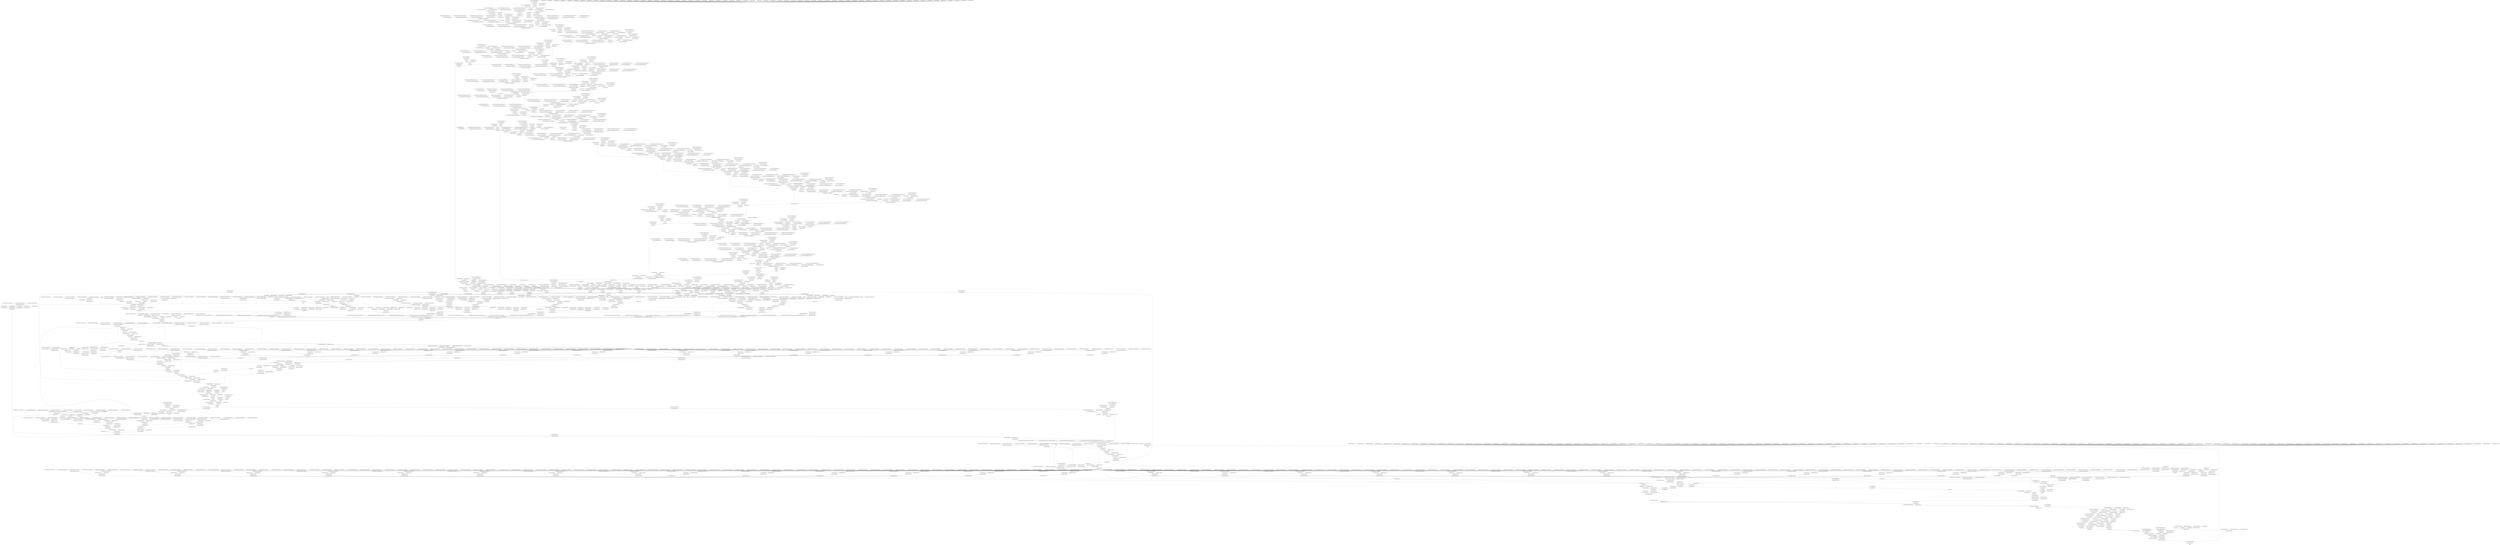 strict digraph  {
args_0 [op=Placeholder];
args_0_1 [op=Placeholder];
"maskrcnn/tf.compat.v1.pad/Pad/paddings" [op=Const];
"maskrcnn/tf.compat.v1.pad/Pad" [op=Pad];
"maskrcnn/conv2d/Sigmoid/ReadVariableOp/resource" [op=Placeholder];
"maskrcnn/conv2d/Sigmoid/ReadVariableOp" [op=ReadVariableOp];
"maskrcnn/conv2d/Sigmoid" [op=Sigmoid];
"maskrcnn/conv2d/Round" [op=Round];
"maskrcnn/conv2d/ReadVariableOp/resource" [op=Placeholder];
"maskrcnn/conv2d/ReadVariableOp" [op=ReadVariableOp];
"maskrcnn/conv2d/mul" [op=Mul];
"maskrcnn/conv2d/Conv2D" [op=Conv2D];
"maskrcnn/tf.identity/Identity" [op=Identity];
"maskrcnn/batch_normalization/ReadVariableOp/resource" [op=Placeholder];
"maskrcnn/batch_normalization/ReadVariableOp" [op=ReadVariableOp];
"maskrcnn/batch_normalization/ReadVariableOp_1/resource" [op=Placeholder];
"maskrcnn/batch_normalization/ReadVariableOp_1" [op=ReadVariableOp];
"maskrcnn/batch_normalization/FusedBatchNormV3/ReadVariableOp/resource" [op=Placeholder];
"maskrcnn/batch_normalization/FusedBatchNormV3/ReadVariableOp" [op=ReadVariableOp];
"maskrcnn/batch_normalization/FusedBatchNormV3/ReadVariableOp_1/resource" [op=Placeholder];
"maskrcnn/batch_normalization/FusedBatchNormV3/ReadVariableOp_1" [op=ReadVariableOp];
"maskrcnn/batch_normalization/FusedBatchNormV3" [op=FusedBatchNormV3];
"maskrcnn/tf.nn.relu/Relu" [op=Relu];
"maskrcnn/max_pooling2d/MaxPool" [op=MaxPool];
"maskrcnn/tf.identity_1/Identity" [op=Identity];
"maskrcnn/conv2d_2/Sigmoid/ReadVariableOp/resource" [op=Placeholder];
"maskrcnn/conv2d_2/Sigmoid/ReadVariableOp" [op=ReadVariableOp];
"maskrcnn/conv2d_2/Sigmoid" [op=Sigmoid];
"maskrcnn/conv2d_2/Round" [op=Round];
"maskrcnn/conv2d_2/ReadVariableOp/resource" [op=Placeholder];
"maskrcnn/conv2d_2/ReadVariableOp" [op=ReadVariableOp];
"maskrcnn/conv2d_2/mul" [op=Mul];
"maskrcnn/conv2d_2/Conv2D" [op=Conv2D];
"maskrcnn/batch_normalization_2/ReadVariableOp/resource" [op=Placeholder];
"maskrcnn/batch_normalization_2/ReadVariableOp" [op=ReadVariableOp];
"maskrcnn/batch_normalization_2/ReadVariableOp_1/resource" [op=Placeholder];
"maskrcnn/batch_normalization_2/ReadVariableOp_1" [op=ReadVariableOp];
"maskrcnn/batch_normalization_2/FusedBatchNormV3/ReadVariableOp/resource" [op=Placeholder];
"maskrcnn/batch_normalization_2/FusedBatchNormV3/ReadVariableOp" [op=ReadVariableOp];
"maskrcnn/batch_normalization_2/FusedBatchNormV3/ReadVariableOp_1/resource" [op=Placeholder];
"maskrcnn/batch_normalization_2/FusedBatchNormV3/ReadVariableOp_1" [op=ReadVariableOp];
"maskrcnn/batch_normalization_2/FusedBatchNormV3" [op=FusedBatchNormV3];
"maskrcnn/tf.nn.relu_1/Relu" [op=Relu];
"maskrcnn/conv2d_3/Sigmoid/ReadVariableOp/resource" [op=Placeholder];
"maskrcnn/conv2d_3/Sigmoid/ReadVariableOp" [op=ReadVariableOp];
"maskrcnn/conv2d_3/Sigmoid" [op=Sigmoid];
"maskrcnn/conv2d_3/Round" [op=Round];
"maskrcnn/conv2d_3/ReadVariableOp/resource" [op=Placeholder];
"maskrcnn/conv2d_3/ReadVariableOp" [op=ReadVariableOp];
"maskrcnn/conv2d_3/mul" [op=Mul];
"maskrcnn/conv2d_3/Conv2D" [op=Conv2D];
"maskrcnn/batch_normalization_3/ReadVariableOp/resource" [op=Placeholder];
"maskrcnn/batch_normalization_3/ReadVariableOp" [op=ReadVariableOp];
"maskrcnn/batch_normalization_3/ReadVariableOp_1/resource" [op=Placeholder];
"maskrcnn/batch_normalization_3/ReadVariableOp_1" [op=ReadVariableOp];
"maskrcnn/batch_normalization_3/FusedBatchNormV3/ReadVariableOp/resource" [op=Placeholder];
"maskrcnn/batch_normalization_3/FusedBatchNormV3/ReadVariableOp" [op=ReadVariableOp];
"maskrcnn/batch_normalization_3/FusedBatchNormV3/ReadVariableOp_1/resource" [op=Placeholder];
"maskrcnn/batch_normalization_3/FusedBatchNormV3/ReadVariableOp_1" [op=ReadVariableOp];
"maskrcnn/batch_normalization_3/FusedBatchNormV3" [op=FusedBatchNormV3];
"maskrcnn/tf.nn.relu_2/Relu" [op=Relu];
"maskrcnn/conv2d_1/Sigmoid/ReadVariableOp/resource" [op=Placeholder];
"maskrcnn/conv2d_1/Sigmoid/ReadVariableOp" [op=ReadVariableOp];
"maskrcnn/conv2d_1/Sigmoid" [op=Sigmoid];
"maskrcnn/conv2d_1/Round" [op=Round];
"maskrcnn/conv2d_1/ReadVariableOp/resource" [op=Placeholder];
"maskrcnn/conv2d_1/ReadVariableOp" [op=ReadVariableOp];
"maskrcnn/conv2d_1/mul" [op=Mul];
"maskrcnn/conv2d_1/Conv2D" [op=Conv2D];
"maskrcnn/conv2d_4/Sigmoid/ReadVariableOp/resource" [op=Placeholder];
"maskrcnn/conv2d_4/Sigmoid/ReadVariableOp" [op=ReadVariableOp];
"maskrcnn/conv2d_4/Sigmoid" [op=Sigmoid];
"maskrcnn/conv2d_4/Round" [op=Round];
"maskrcnn/conv2d_4/ReadVariableOp/resource" [op=Placeholder];
"maskrcnn/conv2d_4/ReadVariableOp" [op=ReadVariableOp];
"maskrcnn/conv2d_4/mul" [op=Mul];
"maskrcnn/conv2d_4/Conv2D" [op=Conv2D];
"maskrcnn/batch_normalization_4/ReadVariableOp/resource" [op=Placeholder];
"maskrcnn/batch_normalization_4/ReadVariableOp" [op=ReadVariableOp];
"maskrcnn/batch_normalization_4/ReadVariableOp_1/resource" [op=Placeholder];
"maskrcnn/batch_normalization_4/ReadVariableOp_1" [op=ReadVariableOp];
"maskrcnn/batch_normalization_4/FusedBatchNormV3/ReadVariableOp/resource" [op=Placeholder];
"maskrcnn/batch_normalization_4/FusedBatchNormV3/ReadVariableOp" [op=ReadVariableOp];
"maskrcnn/batch_normalization_4/FusedBatchNormV3/ReadVariableOp_1/resource" [op=Placeholder];
"maskrcnn/batch_normalization_4/FusedBatchNormV3/ReadVariableOp_1" [op=ReadVariableOp];
"maskrcnn/batch_normalization_4/FusedBatchNormV3" [op=FusedBatchNormV3];
"maskrcnn/batch_normalization_1/ReadVariableOp/resource" [op=Placeholder];
"maskrcnn/batch_normalization_1/ReadVariableOp" [op=ReadVariableOp];
"maskrcnn/batch_normalization_1/ReadVariableOp_1/resource" [op=Placeholder];
"maskrcnn/batch_normalization_1/ReadVariableOp_1" [op=ReadVariableOp];
"maskrcnn/batch_normalization_1/FusedBatchNormV3/ReadVariableOp/resource" [op=Placeholder];
"maskrcnn/batch_normalization_1/FusedBatchNormV3/ReadVariableOp" [op=ReadVariableOp];
"maskrcnn/batch_normalization_1/FusedBatchNormV3/ReadVariableOp_1/resource" [op=Placeholder];
"maskrcnn/batch_normalization_1/FusedBatchNormV3/ReadVariableOp_1" [op=ReadVariableOp];
"maskrcnn/batch_normalization_1/FusedBatchNormV3" [op=FusedBatchNormV3];
"maskrcnn/tf.__operators__.add/AddV2" [op=AddV2];
"maskrcnn/tf.nn.relu_3/Relu" [op=Relu];
"maskrcnn/conv2d_5/Sigmoid/ReadVariableOp/resource" [op=Placeholder];
"maskrcnn/conv2d_5/Sigmoid/ReadVariableOp" [op=ReadVariableOp];
"maskrcnn/conv2d_5/Sigmoid" [op=Sigmoid];
"maskrcnn/conv2d_5/Round" [op=Round];
"maskrcnn/conv2d_5/ReadVariableOp/resource" [op=Placeholder];
"maskrcnn/conv2d_5/ReadVariableOp" [op=ReadVariableOp];
"maskrcnn/conv2d_5/mul" [op=Mul];
"maskrcnn/conv2d_5/Conv2D" [op=Conv2D];
"maskrcnn/batch_normalization_5/ReadVariableOp/resource" [op=Placeholder];
"maskrcnn/batch_normalization_5/ReadVariableOp" [op=ReadVariableOp];
"maskrcnn/batch_normalization_5/ReadVariableOp_1/resource" [op=Placeholder];
"maskrcnn/batch_normalization_5/ReadVariableOp_1" [op=ReadVariableOp];
"maskrcnn/batch_normalization_5/FusedBatchNormV3/ReadVariableOp/resource" [op=Placeholder];
"maskrcnn/batch_normalization_5/FusedBatchNormV3/ReadVariableOp" [op=ReadVariableOp];
"maskrcnn/batch_normalization_5/FusedBatchNormV3/ReadVariableOp_1/resource" [op=Placeholder];
"maskrcnn/batch_normalization_5/FusedBatchNormV3/ReadVariableOp_1" [op=ReadVariableOp];
"maskrcnn/batch_normalization_5/FusedBatchNormV3" [op=FusedBatchNormV3];
"maskrcnn/tf.nn.relu_4/Relu" [op=Relu];
"maskrcnn/conv2d_6/Sigmoid/ReadVariableOp/resource" [op=Placeholder];
"maskrcnn/conv2d_6/Sigmoid/ReadVariableOp" [op=ReadVariableOp];
"maskrcnn/conv2d_6/Sigmoid" [op=Sigmoid];
"maskrcnn/conv2d_6/Round" [op=Round];
"maskrcnn/conv2d_6/ReadVariableOp/resource" [op=Placeholder];
"maskrcnn/conv2d_6/ReadVariableOp" [op=ReadVariableOp];
"maskrcnn/conv2d_6/mul" [op=Mul];
"maskrcnn/conv2d_6/Conv2D" [op=Conv2D];
"maskrcnn/batch_normalization_6/ReadVariableOp/resource" [op=Placeholder];
"maskrcnn/batch_normalization_6/ReadVariableOp" [op=ReadVariableOp];
"maskrcnn/batch_normalization_6/ReadVariableOp_1/resource" [op=Placeholder];
"maskrcnn/batch_normalization_6/ReadVariableOp_1" [op=ReadVariableOp];
"maskrcnn/batch_normalization_6/FusedBatchNormV3/ReadVariableOp/resource" [op=Placeholder];
"maskrcnn/batch_normalization_6/FusedBatchNormV3/ReadVariableOp" [op=ReadVariableOp];
"maskrcnn/batch_normalization_6/FusedBatchNormV3/ReadVariableOp_1/resource" [op=Placeholder];
"maskrcnn/batch_normalization_6/FusedBatchNormV3/ReadVariableOp_1" [op=ReadVariableOp];
"maskrcnn/batch_normalization_6/FusedBatchNormV3" [op=FusedBatchNormV3];
"maskrcnn/tf.nn.relu_5/Relu" [op=Relu];
"maskrcnn/conv2d_7/Sigmoid/ReadVariableOp/resource" [op=Placeholder];
"maskrcnn/conv2d_7/Sigmoid/ReadVariableOp" [op=ReadVariableOp];
"maskrcnn/conv2d_7/Sigmoid" [op=Sigmoid];
"maskrcnn/conv2d_7/Round" [op=Round];
"maskrcnn/conv2d_7/ReadVariableOp/resource" [op=Placeholder];
"maskrcnn/conv2d_7/ReadVariableOp" [op=ReadVariableOp];
"maskrcnn/conv2d_7/mul" [op=Mul];
"maskrcnn/conv2d_7/Conv2D" [op=Conv2D];
"maskrcnn/batch_normalization_7/ReadVariableOp/resource" [op=Placeholder];
"maskrcnn/batch_normalization_7/ReadVariableOp" [op=ReadVariableOp];
"maskrcnn/batch_normalization_7/ReadVariableOp_1/resource" [op=Placeholder];
"maskrcnn/batch_normalization_7/ReadVariableOp_1" [op=ReadVariableOp];
"maskrcnn/batch_normalization_7/FusedBatchNormV3/ReadVariableOp/resource" [op=Placeholder];
"maskrcnn/batch_normalization_7/FusedBatchNormV3/ReadVariableOp" [op=ReadVariableOp];
"maskrcnn/batch_normalization_7/FusedBatchNormV3/ReadVariableOp_1/resource" [op=Placeholder];
"maskrcnn/batch_normalization_7/FusedBatchNormV3/ReadVariableOp_1" [op=ReadVariableOp];
"maskrcnn/batch_normalization_7/FusedBatchNormV3" [op=FusedBatchNormV3];
"maskrcnn/tf.__operators__.add_1/AddV2" [op=AddV2];
"maskrcnn/tf.nn.relu_6/Relu" [op=Relu];
"maskrcnn/conv2d_8/Sigmoid/ReadVariableOp/resource" [op=Placeholder];
"maskrcnn/conv2d_8/Sigmoid/ReadVariableOp" [op=ReadVariableOp];
"maskrcnn/conv2d_8/Sigmoid" [op=Sigmoid];
"maskrcnn/conv2d_8/Round" [op=Round];
"maskrcnn/conv2d_8/ReadVariableOp/resource" [op=Placeholder];
"maskrcnn/conv2d_8/ReadVariableOp" [op=ReadVariableOp];
"maskrcnn/conv2d_8/mul" [op=Mul];
"maskrcnn/conv2d_8/Conv2D" [op=Conv2D];
"maskrcnn/batch_normalization_8/ReadVariableOp/resource" [op=Placeholder];
"maskrcnn/batch_normalization_8/ReadVariableOp" [op=ReadVariableOp];
"maskrcnn/batch_normalization_8/ReadVariableOp_1/resource" [op=Placeholder];
"maskrcnn/batch_normalization_8/ReadVariableOp_1" [op=ReadVariableOp];
"maskrcnn/batch_normalization_8/FusedBatchNormV3/ReadVariableOp/resource" [op=Placeholder];
"maskrcnn/batch_normalization_8/FusedBatchNormV3/ReadVariableOp" [op=ReadVariableOp];
"maskrcnn/batch_normalization_8/FusedBatchNormV3/ReadVariableOp_1/resource" [op=Placeholder];
"maskrcnn/batch_normalization_8/FusedBatchNormV3/ReadVariableOp_1" [op=ReadVariableOp];
"maskrcnn/batch_normalization_8/FusedBatchNormV3" [op=FusedBatchNormV3];
"maskrcnn/tf.nn.relu_7/Relu" [op=Relu];
"maskrcnn/conv2d_9/Sigmoid/ReadVariableOp/resource" [op=Placeholder];
"maskrcnn/conv2d_9/Sigmoid/ReadVariableOp" [op=ReadVariableOp];
"maskrcnn/conv2d_9/Sigmoid" [op=Sigmoid];
"maskrcnn/conv2d_9/Round" [op=Round];
"maskrcnn/conv2d_9/ReadVariableOp/resource" [op=Placeholder];
"maskrcnn/conv2d_9/ReadVariableOp" [op=ReadVariableOp];
"maskrcnn/conv2d_9/mul" [op=Mul];
"maskrcnn/conv2d_9/Conv2D" [op=Conv2D];
"maskrcnn/batch_normalization_9/ReadVariableOp/resource" [op=Placeholder];
"maskrcnn/batch_normalization_9/ReadVariableOp" [op=ReadVariableOp];
"maskrcnn/batch_normalization_9/ReadVariableOp_1/resource" [op=Placeholder];
"maskrcnn/batch_normalization_9/ReadVariableOp_1" [op=ReadVariableOp];
"maskrcnn/batch_normalization_9/FusedBatchNormV3/ReadVariableOp/resource" [op=Placeholder];
"maskrcnn/batch_normalization_9/FusedBatchNormV3/ReadVariableOp" [op=ReadVariableOp];
"maskrcnn/batch_normalization_9/FusedBatchNormV3/ReadVariableOp_1/resource" [op=Placeholder];
"maskrcnn/batch_normalization_9/FusedBatchNormV3/ReadVariableOp_1" [op=ReadVariableOp];
"maskrcnn/batch_normalization_9/FusedBatchNormV3" [op=FusedBatchNormV3];
"maskrcnn/tf.nn.relu_8/Relu" [op=Relu];
"maskrcnn/conv2d_10/Sigmoid/ReadVariableOp/resource" [op=Placeholder];
"maskrcnn/conv2d_10/Sigmoid/ReadVariableOp" [op=ReadVariableOp];
"maskrcnn/conv2d_10/Sigmoid" [op=Sigmoid];
"maskrcnn/conv2d_10/Round" [op=Round];
"maskrcnn/conv2d_10/ReadVariableOp/resource" [op=Placeholder];
"maskrcnn/conv2d_10/ReadVariableOp" [op=ReadVariableOp];
"maskrcnn/conv2d_10/mul" [op=Mul];
"maskrcnn/conv2d_10/Conv2D" [op=Conv2D];
"maskrcnn/batch_normalization_10/ReadVariableOp/resource" [op=Placeholder];
"maskrcnn/batch_normalization_10/ReadVariableOp" [op=ReadVariableOp];
"maskrcnn/batch_normalization_10/ReadVariableOp_1/resource" [op=Placeholder];
"maskrcnn/batch_normalization_10/ReadVariableOp_1" [op=ReadVariableOp];
"maskrcnn/batch_normalization_10/FusedBatchNormV3/ReadVariableOp/resource" [op=Placeholder];
"maskrcnn/batch_normalization_10/FusedBatchNormV3/ReadVariableOp" [op=ReadVariableOp];
"maskrcnn/batch_normalization_10/FusedBatchNormV3/ReadVariableOp_1/resource" [op=Placeholder];
"maskrcnn/batch_normalization_10/FusedBatchNormV3/ReadVariableOp_1" [op=ReadVariableOp];
"maskrcnn/batch_normalization_10/FusedBatchNormV3" [op=FusedBatchNormV3];
"maskrcnn/tf.__operators__.add_2/AddV2" [op=AddV2];
"maskrcnn/tf.nn.relu_9/Relu" [op=Relu];
"maskrcnn/tf.identity_2/Identity" [op=Identity];
"maskrcnn/conv2d_12/Sigmoid/ReadVariableOp/resource" [op=Placeholder];
"maskrcnn/conv2d_12/Sigmoid/ReadVariableOp" [op=ReadVariableOp];
"maskrcnn/conv2d_12/Sigmoid" [op=Sigmoid];
"maskrcnn/conv2d_12/Round" [op=Round];
"maskrcnn/conv2d_12/ReadVariableOp/resource" [op=Placeholder];
"maskrcnn/conv2d_12/ReadVariableOp" [op=ReadVariableOp];
"maskrcnn/conv2d_12/mul" [op=Mul];
"maskrcnn/conv2d_12/Conv2D" [op=Conv2D];
"maskrcnn/batch_normalization_12/ReadVariableOp/resource" [op=Placeholder];
"maskrcnn/batch_normalization_12/ReadVariableOp" [op=ReadVariableOp];
"maskrcnn/batch_normalization_12/ReadVariableOp_1/resource" [op=Placeholder];
"maskrcnn/batch_normalization_12/ReadVariableOp_1" [op=ReadVariableOp];
"maskrcnn/batch_normalization_12/FusedBatchNormV3/ReadVariableOp/resource" [op=Placeholder];
"maskrcnn/batch_normalization_12/FusedBatchNormV3/ReadVariableOp" [op=ReadVariableOp];
"maskrcnn/batch_normalization_12/FusedBatchNormV3/ReadVariableOp_1/resource" [op=Placeholder];
"maskrcnn/batch_normalization_12/FusedBatchNormV3/ReadVariableOp_1" [op=ReadVariableOp];
"maskrcnn/batch_normalization_12/FusedBatchNormV3" [op=FusedBatchNormV3];
"maskrcnn/tf.nn.relu_10/Relu" [op=Relu];
"maskrcnn/tf.compat.v1.pad_2/Pad/paddings" [op=Const];
"maskrcnn/tf.compat.v1.pad_2/Pad" [op=Pad];
"maskrcnn/conv2d_13/Sigmoid/ReadVariableOp/resource" [op=Placeholder];
"maskrcnn/conv2d_13/Sigmoid/ReadVariableOp" [op=ReadVariableOp];
"maskrcnn/conv2d_13/Sigmoid" [op=Sigmoid];
"maskrcnn/conv2d_13/Round" [op=Round];
"maskrcnn/conv2d_13/ReadVariableOp/resource" [op=Placeholder];
"maskrcnn/conv2d_13/ReadVariableOp" [op=ReadVariableOp];
"maskrcnn/conv2d_13/mul" [op=Mul];
"maskrcnn/conv2d_13/Conv2D" [op=Conv2D];
"maskrcnn/batch_normalization_13/ReadVariableOp/resource" [op=Placeholder];
"maskrcnn/batch_normalization_13/ReadVariableOp" [op=ReadVariableOp];
"maskrcnn/batch_normalization_13/ReadVariableOp_1/resource" [op=Placeholder];
"maskrcnn/batch_normalization_13/ReadVariableOp_1" [op=ReadVariableOp];
"maskrcnn/batch_normalization_13/FusedBatchNormV3/ReadVariableOp/resource" [op=Placeholder];
"maskrcnn/batch_normalization_13/FusedBatchNormV3/ReadVariableOp" [op=ReadVariableOp];
"maskrcnn/batch_normalization_13/FusedBatchNormV3/ReadVariableOp_1/resource" [op=Placeholder];
"maskrcnn/batch_normalization_13/FusedBatchNormV3/ReadVariableOp_1" [op=ReadVariableOp];
"maskrcnn/batch_normalization_13/FusedBatchNormV3" [op=FusedBatchNormV3];
"maskrcnn/tf.compat.v1.pad_1/Pad/paddings" [op=Const];
"maskrcnn/tf.compat.v1.pad_1/Pad" [op=Pad];
"maskrcnn/tf.nn.relu_11/Relu" [op=Relu];
"maskrcnn/conv2d_11/Sigmoid/ReadVariableOp/resource" [op=Placeholder];
"maskrcnn/conv2d_11/Sigmoid/ReadVariableOp" [op=ReadVariableOp];
"maskrcnn/conv2d_11/Sigmoid" [op=Sigmoid];
"maskrcnn/conv2d_11/Round" [op=Round];
"maskrcnn/conv2d_11/ReadVariableOp/resource" [op=Placeholder];
"maskrcnn/conv2d_11/ReadVariableOp" [op=ReadVariableOp];
"maskrcnn/conv2d_11/mul" [op=Mul];
"maskrcnn/conv2d_11/Conv2D" [op=Conv2D];
"maskrcnn/conv2d_14/Sigmoid/ReadVariableOp/resource" [op=Placeholder];
"maskrcnn/conv2d_14/Sigmoid/ReadVariableOp" [op=ReadVariableOp];
"maskrcnn/conv2d_14/Sigmoid" [op=Sigmoid];
"maskrcnn/conv2d_14/Round" [op=Round];
"maskrcnn/conv2d_14/ReadVariableOp/resource" [op=Placeholder];
"maskrcnn/conv2d_14/ReadVariableOp" [op=ReadVariableOp];
"maskrcnn/conv2d_14/mul" [op=Mul];
"maskrcnn/conv2d_14/Conv2D" [op=Conv2D];
"maskrcnn/batch_normalization_14/ReadVariableOp/resource" [op=Placeholder];
"maskrcnn/batch_normalization_14/ReadVariableOp" [op=ReadVariableOp];
"maskrcnn/batch_normalization_14/ReadVariableOp_1/resource" [op=Placeholder];
"maskrcnn/batch_normalization_14/ReadVariableOp_1" [op=ReadVariableOp];
"maskrcnn/batch_normalization_14/FusedBatchNormV3/ReadVariableOp/resource" [op=Placeholder];
"maskrcnn/batch_normalization_14/FusedBatchNormV3/ReadVariableOp" [op=ReadVariableOp];
"maskrcnn/batch_normalization_14/FusedBatchNormV3/ReadVariableOp_1/resource" [op=Placeholder];
"maskrcnn/batch_normalization_14/FusedBatchNormV3/ReadVariableOp_1" [op=ReadVariableOp];
"maskrcnn/batch_normalization_14/FusedBatchNormV3" [op=FusedBatchNormV3];
"maskrcnn/batch_normalization_11/ReadVariableOp/resource" [op=Placeholder];
"maskrcnn/batch_normalization_11/ReadVariableOp" [op=ReadVariableOp];
"maskrcnn/batch_normalization_11/ReadVariableOp_1/resource" [op=Placeholder];
"maskrcnn/batch_normalization_11/ReadVariableOp_1" [op=ReadVariableOp];
"maskrcnn/batch_normalization_11/FusedBatchNormV3/ReadVariableOp/resource" [op=Placeholder];
"maskrcnn/batch_normalization_11/FusedBatchNormV3/ReadVariableOp" [op=ReadVariableOp];
"maskrcnn/batch_normalization_11/FusedBatchNormV3/ReadVariableOp_1/resource" [op=Placeholder];
"maskrcnn/batch_normalization_11/FusedBatchNormV3/ReadVariableOp_1" [op=ReadVariableOp];
"maskrcnn/batch_normalization_11/FusedBatchNormV3" [op=FusedBatchNormV3];
"maskrcnn/tf.__operators__.add_3/AddV2" [op=AddV2];
"maskrcnn/tf.nn.relu_12/Relu" [op=Relu];
"maskrcnn/conv2d_15/Sigmoid/ReadVariableOp/resource" [op=Placeholder];
"maskrcnn/conv2d_15/Sigmoid/ReadVariableOp" [op=ReadVariableOp];
"maskrcnn/conv2d_15/Sigmoid" [op=Sigmoid];
"maskrcnn/conv2d_15/Round" [op=Round];
"maskrcnn/conv2d_15/ReadVariableOp/resource" [op=Placeholder];
"maskrcnn/conv2d_15/ReadVariableOp" [op=ReadVariableOp];
"maskrcnn/conv2d_15/mul" [op=Mul];
"maskrcnn/conv2d_15/Conv2D" [op=Conv2D];
"maskrcnn/batch_normalization_15/ReadVariableOp/resource" [op=Placeholder];
"maskrcnn/batch_normalization_15/ReadVariableOp" [op=ReadVariableOp];
"maskrcnn/batch_normalization_15/ReadVariableOp_1/resource" [op=Placeholder];
"maskrcnn/batch_normalization_15/ReadVariableOp_1" [op=ReadVariableOp];
"maskrcnn/batch_normalization_15/FusedBatchNormV3/ReadVariableOp/resource" [op=Placeholder];
"maskrcnn/batch_normalization_15/FusedBatchNormV3/ReadVariableOp" [op=ReadVariableOp];
"maskrcnn/batch_normalization_15/FusedBatchNormV3/ReadVariableOp_1/resource" [op=Placeholder];
"maskrcnn/batch_normalization_15/FusedBatchNormV3/ReadVariableOp_1" [op=ReadVariableOp];
"maskrcnn/batch_normalization_15/FusedBatchNormV3" [op=FusedBatchNormV3];
"maskrcnn/tf.nn.relu_13/Relu" [op=Relu];
"maskrcnn/conv2d_16/Sigmoid/ReadVariableOp/resource" [op=Placeholder];
"maskrcnn/conv2d_16/Sigmoid/ReadVariableOp" [op=ReadVariableOp];
"maskrcnn/conv2d_16/Sigmoid" [op=Sigmoid];
"maskrcnn/conv2d_16/Round" [op=Round];
"maskrcnn/conv2d_16/ReadVariableOp/resource" [op=Placeholder];
"maskrcnn/conv2d_16/ReadVariableOp" [op=ReadVariableOp];
"maskrcnn/conv2d_16/mul" [op=Mul];
"maskrcnn/conv2d_16/Conv2D" [op=Conv2D];
"maskrcnn/batch_normalization_16/ReadVariableOp/resource" [op=Placeholder];
"maskrcnn/batch_normalization_16/ReadVariableOp" [op=ReadVariableOp];
"maskrcnn/batch_normalization_16/ReadVariableOp_1/resource" [op=Placeholder];
"maskrcnn/batch_normalization_16/ReadVariableOp_1" [op=ReadVariableOp];
"maskrcnn/batch_normalization_16/FusedBatchNormV3/ReadVariableOp/resource" [op=Placeholder];
"maskrcnn/batch_normalization_16/FusedBatchNormV3/ReadVariableOp" [op=ReadVariableOp];
"maskrcnn/batch_normalization_16/FusedBatchNormV3/ReadVariableOp_1/resource" [op=Placeholder];
"maskrcnn/batch_normalization_16/FusedBatchNormV3/ReadVariableOp_1" [op=ReadVariableOp];
"maskrcnn/batch_normalization_16/FusedBatchNormV3" [op=FusedBatchNormV3];
"maskrcnn/tf.nn.relu_14/Relu" [op=Relu];
"maskrcnn/conv2d_17/Sigmoid/ReadVariableOp/resource" [op=Placeholder];
"maskrcnn/conv2d_17/Sigmoid/ReadVariableOp" [op=ReadVariableOp];
"maskrcnn/conv2d_17/Sigmoid" [op=Sigmoid];
"maskrcnn/conv2d_17/Round" [op=Round];
"maskrcnn/conv2d_17/ReadVariableOp/resource" [op=Placeholder];
"maskrcnn/conv2d_17/ReadVariableOp" [op=ReadVariableOp];
"maskrcnn/conv2d_17/mul" [op=Mul];
"maskrcnn/conv2d_17/Conv2D" [op=Conv2D];
"maskrcnn/batch_normalization_17/ReadVariableOp/resource" [op=Placeholder];
"maskrcnn/batch_normalization_17/ReadVariableOp" [op=ReadVariableOp];
"maskrcnn/batch_normalization_17/ReadVariableOp_1/resource" [op=Placeholder];
"maskrcnn/batch_normalization_17/ReadVariableOp_1" [op=ReadVariableOp];
"maskrcnn/batch_normalization_17/FusedBatchNormV3/ReadVariableOp/resource" [op=Placeholder];
"maskrcnn/batch_normalization_17/FusedBatchNormV3/ReadVariableOp" [op=ReadVariableOp];
"maskrcnn/batch_normalization_17/FusedBatchNormV3/ReadVariableOp_1/resource" [op=Placeholder];
"maskrcnn/batch_normalization_17/FusedBatchNormV3/ReadVariableOp_1" [op=ReadVariableOp];
"maskrcnn/batch_normalization_17/FusedBatchNormV3" [op=FusedBatchNormV3];
"maskrcnn/tf.__operators__.add_4/AddV2" [op=AddV2];
"maskrcnn/tf.nn.relu_15/Relu" [op=Relu];
"maskrcnn/conv2d_18/Sigmoid/ReadVariableOp/resource" [op=Placeholder];
"maskrcnn/conv2d_18/Sigmoid/ReadVariableOp" [op=ReadVariableOp];
"maskrcnn/conv2d_18/Sigmoid" [op=Sigmoid];
"maskrcnn/conv2d_18/Round" [op=Round];
"maskrcnn/conv2d_18/ReadVariableOp/resource" [op=Placeholder];
"maskrcnn/conv2d_18/ReadVariableOp" [op=ReadVariableOp];
"maskrcnn/conv2d_18/mul" [op=Mul];
"maskrcnn/conv2d_18/Conv2D" [op=Conv2D];
"maskrcnn/batch_normalization_18/ReadVariableOp/resource" [op=Placeholder];
"maskrcnn/batch_normalization_18/ReadVariableOp" [op=ReadVariableOp];
"maskrcnn/batch_normalization_18/ReadVariableOp_1/resource" [op=Placeholder];
"maskrcnn/batch_normalization_18/ReadVariableOp_1" [op=ReadVariableOp];
"maskrcnn/batch_normalization_18/FusedBatchNormV3/ReadVariableOp/resource" [op=Placeholder];
"maskrcnn/batch_normalization_18/FusedBatchNormV3/ReadVariableOp" [op=ReadVariableOp];
"maskrcnn/batch_normalization_18/FusedBatchNormV3/ReadVariableOp_1/resource" [op=Placeholder];
"maskrcnn/batch_normalization_18/FusedBatchNormV3/ReadVariableOp_1" [op=ReadVariableOp];
"maskrcnn/batch_normalization_18/FusedBatchNormV3" [op=FusedBatchNormV3];
"maskrcnn/tf.nn.relu_16/Relu" [op=Relu];
"maskrcnn/conv2d_19/Sigmoid/ReadVariableOp/resource" [op=Placeholder];
"maskrcnn/conv2d_19/Sigmoid/ReadVariableOp" [op=ReadVariableOp];
"maskrcnn/conv2d_19/Sigmoid" [op=Sigmoid];
"maskrcnn/conv2d_19/Round" [op=Round];
"maskrcnn/conv2d_19/ReadVariableOp/resource" [op=Placeholder];
"maskrcnn/conv2d_19/ReadVariableOp" [op=ReadVariableOp];
"maskrcnn/conv2d_19/mul" [op=Mul];
"maskrcnn/conv2d_19/Conv2D" [op=Conv2D];
"maskrcnn/batch_normalization_19/ReadVariableOp/resource" [op=Placeholder];
"maskrcnn/batch_normalization_19/ReadVariableOp" [op=ReadVariableOp];
"maskrcnn/batch_normalization_19/ReadVariableOp_1/resource" [op=Placeholder];
"maskrcnn/batch_normalization_19/ReadVariableOp_1" [op=ReadVariableOp];
"maskrcnn/batch_normalization_19/FusedBatchNormV3/ReadVariableOp/resource" [op=Placeholder];
"maskrcnn/batch_normalization_19/FusedBatchNormV3/ReadVariableOp" [op=ReadVariableOp];
"maskrcnn/batch_normalization_19/FusedBatchNormV3/ReadVariableOp_1/resource" [op=Placeholder];
"maskrcnn/batch_normalization_19/FusedBatchNormV3/ReadVariableOp_1" [op=ReadVariableOp];
"maskrcnn/batch_normalization_19/FusedBatchNormV3" [op=FusedBatchNormV3];
"maskrcnn/tf.nn.relu_17/Relu" [op=Relu];
"maskrcnn/conv2d_20/Sigmoid/ReadVariableOp/resource" [op=Placeholder];
"maskrcnn/conv2d_20/Sigmoid/ReadVariableOp" [op=ReadVariableOp];
"maskrcnn/conv2d_20/Sigmoid" [op=Sigmoid];
"maskrcnn/conv2d_20/Round" [op=Round];
"maskrcnn/conv2d_20/ReadVariableOp/resource" [op=Placeholder];
"maskrcnn/conv2d_20/ReadVariableOp" [op=ReadVariableOp];
"maskrcnn/conv2d_20/mul" [op=Mul];
"maskrcnn/conv2d_20/Conv2D" [op=Conv2D];
"maskrcnn/batch_normalization_20/ReadVariableOp/resource" [op=Placeholder];
"maskrcnn/batch_normalization_20/ReadVariableOp" [op=ReadVariableOp];
"maskrcnn/batch_normalization_20/ReadVariableOp_1/resource" [op=Placeholder];
"maskrcnn/batch_normalization_20/ReadVariableOp_1" [op=ReadVariableOp];
"maskrcnn/batch_normalization_20/FusedBatchNormV3/ReadVariableOp/resource" [op=Placeholder];
"maskrcnn/batch_normalization_20/FusedBatchNormV3/ReadVariableOp" [op=ReadVariableOp];
"maskrcnn/batch_normalization_20/FusedBatchNormV3/ReadVariableOp_1/resource" [op=Placeholder];
"maskrcnn/batch_normalization_20/FusedBatchNormV3/ReadVariableOp_1" [op=ReadVariableOp];
"maskrcnn/batch_normalization_20/FusedBatchNormV3" [op=FusedBatchNormV3];
"maskrcnn/tf.__operators__.add_5/AddV2" [op=AddV2];
"maskrcnn/tf.nn.relu_18/Relu" [op=Relu];
"maskrcnn/conv2d_21/Sigmoid/ReadVariableOp/resource" [op=Placeholder];
"maskrcnn/conv2d_21/Sigmoid/ReadVariableOp" [op=ReadVariableOp];
"maskrcnn/conv2d_21/Sigmoid" [op=Sigmoid];
"maskrcnn/conv2d_21/Round" [op=Round];
"maskrcnn/conv2d_21/ReadVariableOp/resource" [op=Placeholder];
"maskrcnn/conv2d_21/ReadVariableOp" [op=ReadVariableOp];
"maskrcnn/conv2d_21/mul" [op=Mul];
"maskrcnn/conv2d_21/Conv2D" [op=Conv2D];
"maskrcnn/batch_normalization_21/ReadVariableOp/resource" [op=Placeholder];
"maskrcnn/batch_normalization_21/ReadVariableOp" [op=ReadVariableOp];
"maskrcnn/batch_normalization_21/ReadVariableOp_1/resource" [op=Placeholder];
"maskrcnn/batch_normalization_21/ReadVariableOp_1" [op=ReadVariableOp];
"maskrcnn/batch_normalization_21/FusedBatchNormV3/ReadVariableOp/resource" [op=Placeholder];
"maskrcnn/batch_normalization_21/FusedBatchNormV3/ReadVariableOp" [op=ReadVariableOp];
"maskrcnn/batch_normalization_21/FusedBatchNormV3/ReadVariableOp_1/resource" [op=Placeholder];
"maskrcnn/batch_normalization_21/FusedBatchNormV3/ReadVariableOp_1" [op=ReadVariableOp];
"maskrcnn/batch_normalization_21/FusedBatchNormV3" [op=FusedBatchNormV3];
"maskrcnn/tf.nn.relu_19/Relu" [op=Relu];
"maskrcnn/conv2d_22/Sigmoid/ReadVariableOp/resource" [op=Placeholder];
"maskrcnn/conv2d_22/Sigmoid/ReadVariableOp" [op=ReadVariableOp];
"maskrcnn/conv2d_22/Sigmoid" [op=Sigmoid];
"maskrcnn/conv2d_22/Round" [op=Round];
"maskrcnn/conv2d_22/ReadVariableOp/resource" [op=Placeholder];
"maskrcnn/conv2d_22/ReadVariableOp" [op=ReadVariableOp];
"maskrcnn/conv2d_22/mul" [op=Mul];
"maskrcnn/conv2d_22/Conv2D" [op=Conv2D];
"maskrcnn/batch_normalization_22/ReadVariableOp/resource" [op=Placeholder];
"maskrcnn/batch_normalization_22/ReadVariableOp" [op=ReadVariableOp];
"maskrcnn/batch_normalization_22/ReadVariableOp_1/resource" [op=Placeholder];
"maskrcnn/batch_normalization_22/ReadVariableOp_1" [op=ReadVariableOp];
"maskrcnn/batch_normalization_22/FusedBatchNormV3/ReadVariableOp/resource" [op=Placeholder];
"maskrcnn/batch_normalization_22/FusedBatchNormV3/ReadVariableOp" [op=ReadVariableOp];
"maskrcnn/batch_normalization_22/FusedBatchNormV3/ReadVariableOp_1/resource" [op=Placeholder];
"maskrcnn/batch_normalization_22/FusedBatchNormV3/ReadVariableOp_1" [op=ReadVariableOp];
"maskrcnn/batch_normalization_22/FusedBatchNormV3" [op=FusedBatchNormV3];
"maskrcnn/tf.nn.relu_20/Relu" [op=Relu];
"maskrcnn/conv2d_23/Sigmoid/ReadVariableOp/resource" [op=Placeholder];
"maskrcnn/conv2d_23/Sigmoid/ReadVariableOp" [op=ReadVariableOp];
"maskrcnn/conv2d_23/Sigmoid" [op=Sigmoid];
"maskrcnn/conv2d_23/Round" [op=Round];
"maskrcnn/conv2d_23/ReadVariableOp/resource" [op=Placeholder];
"maskrcnn/conv2d_23/ReadVariableOp" [op=ReadVariableOp];
"maskrcnn/conv2d_23/mul" [op=Mul];
"maskrcnn/conv2d_23/Conv2D" [op=Conv2D];
"maskrcnn/batch_normalization_23/ReadVariableOp/resource" [op=Placeholder];
"maskrcnn/batch_normalization_23/ReadVariableOp" [op=ReadVariableOp];
"maskrcnn/batch_normalization_23/ReadVariableOp_1/resource" [op=Placeholder];
"maskrcnn/batch_normalization_23/ReadVariableOp_1" [op=ReadVariableOp];
"maskrcnn/batch_normalization_23/FusedBatchNormV3/ReadVariableOp/resource" [op=Placeholder];
"maskrcnn/batch_normalization_23/FusedBatchNormV3/ReadVariableOp" [op=ReadVariableOp];
"maskrcnn/batch_normalization_23/FusedBatchNormV3/ReadVariableOp_1/resource" [op=Placeholder];
"maskrcnn/batch_normalization_23/FusedBatchNormV3/ReadVariableOp_1" [op=ReadVariableOp];
"maskrcnn/batch_normalization_23/FusedBatchNormV3" [op=FusedBatchNormV3];
"maskrcnn/tf.__operators__.add_6/AddV2" [op=AddV2];
"maskrcnn/tf.nn.relu_21/Relu" [op=Relu];
"maskrcnn/tf.identity_3/Identity" [op=Identity];
"maskrcnn/conv2d_25/Sigmoid/ReadVariableOp/resource" [op=Placeholder];
"maskrcnn/conv2d_25/Sigmoid/ReadVariableOp" [op=ReadVariableOp];
"maskrcnn/conv2d_25/Sigmoid" [op=Sigmoid];
"maskrcnn/conv2d_25/Round" [op=Round];
"maskrcnn/conv2d_25/ReadVariableOp/resource" [op=Placeholder];
"maskrcnn/conv2d_25/ReadVariableOp" [op=ReadVariableOp];
"maskrcnn/conv2d_25/mul" [op=Mul];
"maskrcnn/conv2d_25/Conv2D" [op=Conv2D];
"maskrcnn/batch_normalization_25/ReadVariableOp/resource" [op=Placeholder];
"maskrcnn/batch_normalization_25/ReadVariableOp" [op=ReadVariableOp];
"maskrcnn/batch_normalization_25/ReadVariableOp_1/resource" [op=Placeholder];
"maskrcnn/batch_normalization_25/ReadVariableOp_1" [op=ReadVariableOp];
"maskrcnn/batch_normalization_25/FusedBatchNormV3/ReadVariableOp/resource" [op=Placeholder];
"maskrcnn/batch_normalization_25/FusedBatchNormV3/ReadVariableOp" [op=ReadVariableOp];
"maskrcnn/batch_normalization_25/FusedBatchNormV3/ReadVariableOp_1/resource" [op=Placeholder];
"maskrcnn/batch_normalization_25/FusedBatchNormV3/ReadVariableOp_1" [op=ReadVariableOp];
"maskrcnn/batch_normalization_25/FusedBatchNormV3" [op=FusedBatchNormV3];
"maskrcnn/tf.nn.relu_22/Relu" [op=Relu];
"maskrcnn/tf.compat.v1.pad_4/Pad/paddings" [op=Const];
"maskrcnn/tf.compat.v1.pad_4/Pad" [op=Pad];
"maskrcnn/conv2d_26/Sigmoid/ReadVariableOp/resource" [op=Placeholder];
"maskrcnn/conv2d_26/Sigmoid/ReadVariableOp" [op=ReadVariableOp];
"maskrcnn/conv2d_26/Sigmoid" [op=Sigmoid];
"maskrcnn/conv2d_26/Round" [op=Round];
"maskrcnn/conv2d_26/ReadVariableOp/resource" [op=Placeholder];
"maskrcnn/conv2d_26/ReadVariableOp" [op=ReadVariableOp];
"maskrcnn/conv2d_26/mul" [op=Mul];
"maskrcnn/conv2d_26/Conv2D" [op=Conv2D];
"maskrcnn/batch_normalization_26/ReadVariableOp/resource" [op=Placeholder];
"maskrcnn/batch_normalization_26/ReadVariableOp" [op=ReadVariableOp];
"maskrcnn/batch_normalization_26/ReadVariableOp_1/resource" [op=Placeholder];
"maskrcnn/batch_normalization_26/ReadVariableOp_1" [op=ReadVariableOp];
"maskrcnn/batch_normalization_26/FusedBatchNormV3/ReadVariableOp/resource" [op=Placeholder];
"maskrcnn/batch_normalization_26/FusedBatchNormV3/ReadVariableOp" [op=ReadVariableOp];
"maskrcnn/batch_normalization_26/FusedBatchNormV3/ReadVariableOp_1/resource" [op=Placeholder];
"maskrcnn/batch_normalization_26/FusedBatchNormV3/ReadVariableOp_1" [op=ReadVariableOp];
"maskrcnn/batch_normalization_26/FusedBatchNormV3" [op=FusedBatchNormV3];
"maskrcnn/tf.compat.v1.pad_3/Pad/paddings" [op=Const];
"maskrcnn/tf.compat.v1.pad_3/Pad" [op=Pad];
"maskrcnn/tf.nn.relu_23/Relu" [op=Relu];
"maskrcnn/conv2d_24/Sigmoid/ReadVariableOp/resource" [op=Placeholder];
"maskrcnn/conv2d_24/Sigmoid/ReadVariableOp" [op=ReadVariableOp];
"maskrcnn/conv2d_24/Sigmoid" [op=Sigmoid];
"maskrcnn/conv2d_24/Round" [op=Round];
"maskrcnn/conv2d_24/ReadVariableOp/resource" [op=Placeholder];
"maskrcnn/conv2d_24/ReadVariableOp" [op=ReadVariableOp];
"maskrcnn/conv2d_24/mul" [op=Mul];
"maskrcnn/conv2d_24/Conv2D" [op=Conv2D];
"maskrcnn/conv2d_27/Sigmoid/ReadVariableOp/resource" [op=Placeholder];
"maskrcnn/conv2d_27/Sigmoid/ReadVariableOp" [op=ReadVariableOp];
"maskrcnn/conv2d_27/Sigmoid" [op=Sigmoid];
"maskrcnn/conv2d_27/Round" [op=Round];
"maskrcnn/conv2d_27/ReadVariableOp/resource" [op=Placeholder];
"maskrcnn/conv2d_27/ReadVariableOp" [op=ReadVariableOp];
"maskrcnn/conv2d_27/mul" [op=Mul];
"maskrcnn/conv2d_27/Conv2D" [op=Conv2D];
"maskrcnn/batch_normalization_27/ReadVariableOp/resource" [op=Placeholder];
"maskrcnn/batch_normalization_27/ReadVariableOp" [op=ReadVariableOp];
"maskrcnn/batch_normalization_27/ReadVariableOp_1/resource" [op=Placeholder];
"maskrcnn/batch_normalization_27/ReadVariableOp_1" [op=ReadVariableOp];
"maskrcnn/batch_normalization_27/FusedBatchNormV3/ReadVariableOp/resource" [op=Placeholder];
"maskrcnn/batch_normalization_27/FusedBatchNormV3/ReadVariableOp" [op=ReadVariableOp];
"maskrcnn/batch_normalization_27/FusedBatchNormV3/ReadVariableOp_1/resource" [op=Placeholder];
"maskrcnn/batch_normalization_27/FusedBatchNormV3/ReadVariableOp_1" [op=ReadVariableOp];
"maskrcnn/batch_normalization_27/FusedBatchNormV3" [op=FusedBatchNormV3];
"maskrcnn/batch_normalization_24/ReadVariableOp/resource" [op=Placeholder];
"maskrcnn/batch_normalization_24/ReadVariableOp" [op=ReadVariableOp];
"maskrcnn/batch_normalization_24/ReadVariableOp_1/resource" [op=Placeholder];
"maskrcnn/batch_normalization_24/ReadVariableOp_1" [op=ReadVariableOp];
"maskrcnn/batch_normalization_24/FusedBatchNormV3/ReadVariableOp/resource" [op=Placeholder];
"maskrcnn/batch_normalization_24/FusedBatchNormV3/ReadVariableOp" [op=ReadVariableOp];
"maskrcnn/batch_normalization_24/FusedBatchNormV3/ReadVariableOp_1/resource" [op=Placeholder];
"maskrcnn/batch_normalization_24/FusedBatchNormV3/ReadVariableOp_1" [op=ReadVariableOp];
"maskrcnn/batch_normalization_24/FusedBatchNormV3" [op=FusedBatchNormV3];
"maskrcnn/tf.__operators__.add_7/AddV2" [op=AddV2];
"maskrcnn/tf.nn.relu_24/Relu" [op=Relu];
"maskrcnn/conv2d_28/Sigmoid/ReadVariableOp/resource" [op=Placeholder];
"maskrcnn/conv2d_28/Sigmoid/ReadVariableOp" [op=ReadVariableOp];
"maskrcnn/conv2d_28/Sigmoid" [op=Sigmoid];
"maskrcnn/conv2d_28/Round" [op=Round];
"maskrcnn/conv2d_28/ReadVariableOp/resource" [op=Placeholder];
"maskrcnn/conv2d_28/ReadVariableOp" [op=ReadVariableOp];
"maskrcnn/conv2d_28/mul" [op=Mul];
"maskrcnn/conv2d_28/Conv2D" [op=Conv2D];
"maskrcnn/batch_normalization_28/ReadVariableOp/resource" [op=Placeholder];
"maskrcnn/batch_normalization_28/ReadVariableOp" [op=ReadVariableOp];
"maskrcnn/batch_normalization_28/ReadVariableOp_1/resource" [op=Placeholder];
"maskrcnn/batch_normalization_28/ReadVariableOp_1" [op=ReadVariableOp];
"maskrcnn/batch_normalization_28/FusedBatchNormV3/ReadVariableOp/resource" [op=Placeholder];
"maskrcnn/batch_normalization_28/FusedBatchNormV3/ReadVariableOp" [op=ReadVariableOp];
"maskrcnn/batch_normalization_28/FusedBatchNormV3/ReadVariableOp_1/resource" [op=Placeholder];
"maskrcnn/batch_normalization_28/FusedBatchNormV3/ReadVariableOp_1" [op=ReadVariableOp];
"maskrcnn/batch_normalization_28/FusedBatchNormV3" [op=FusedBatchNormV3];
"maskrcnn/tf.nn.relu_25/Relu" [op=Relu];
"maskrcnn/conv2d_29/Sigmoid/ReadVariableOp/resource" [op=Placeholder];
"maskrcnn/conv2d_29/Sigmoid/ReadVariableOp" [op=ReadVariableOp];
"maskrcnn/conv2d_29/Sigmoid" [op=Sigmoid];
"maskrcnn/conv2d_29/Round" [op=Round];
"maskrcnn/conv2d_29/ReadVariableOp/resource" [op=Placeholder];
"maskrcnn/conv2d_29/ReadVariableOp" [op=ReadVariableOp];
"maskrcnn/conv2d_29/mul" [op=Mul];
"maskrcnn/conv2d_29/Conv2D" [op=Conv2D];
"maskrcnn/batch_normalization_29/ReadVariableOp/resource" [op=Placeholder];
"maskrcnn/batch_normalization_29/ReadVariableOp" [op=ReadVariableOp];
"maskrcnn/batch_normalization_29/ReadVariableOp_1/resource" [op=Placeholder];
"maskrcnn/batch_normalization_29/ReadVariableOp_1" [op=ReadVariableOp];
"maskrcnn/batch_normalization_29/FusedBatchNormV3/ReadVariableOp/resource" [op=Placeholder];
"maskrcnn/batch_normalization_29/FusedBatchNormV3/ReadVariableOp" [op=ReadVariableOp];
"maskrcnn/batch_normalization_29/FusedBatchNormV3/ReadVariableOp_1/resource" [op=Placeholder];
"maskrcnn/batch_normalization_29/FusedBatchNormV3/ReadVariableOp_1" [op=ReadVariableOp];
"maskrcnn/batch_normalization_29/FusedBatchNormV3" [op=FusedBatchNormV3];
"maskrcnn/tf.nn.relu_26/Relu" [op=Relu];
"maskrcnn/conv2d_30/Sigmoid/ReadVariableOp/resource" [op=Placeholder];
"maskrcnn/conv2d_30/Sigmoid/ReadVariableOp" [op=ReadVariableOp];
"maskrcnn/conv2d_30/Sigmoid" [op=Sigmoid];
"maskrcnn/conv2d_30/Round" [op=Round];
"maskrcnn/conv2d_30/ReadVariableOp/resource" [op=Placeholder];
"maskrcnn/conv2d_30/ReadVariableOp" [op=ReadVariableOp];
"maskrcnn/conv2d_30/mul" [op=Mul];
"maskrcnn/conv2d_30/Conv2D" [op=Conv2D];
"maskrcnn/batch_normalization_30/ReadVariableOp/resource" [op=Placeholder];
"maskrcnn/batch_normalization_30/ReadVariableOp" [op=ReadVariableOp];
"maskrcnn/batch_normalization_30/ReadVariableOp_1/resource" [op=Placeholder];
"maskrcnn/batch_normalization_30/ReadVariableOp_1" [op=ReadVariableOp];
"maskrcnn/batch_normalization_30/FusedBatchNormV3/ReadVariableOp/resource" [op=Placeholder];
"maskrcnn/batch_normalization_30/FusedBatchNormV3/ReadVariableOp" [op=ReadVariableOp];
"maskrcnn/batch_normalization_30/FusedBatchNormV3/ReadVariableOp_1/resource" [op=Placeholder];
"maskrcnn/batch_normalization_30/FusedBatchNormV3/ReadVariableOp_1" [op=ReadVariableOp];
"maskrcnn/batch_normalization_30/FusedBatchNormV3" [op=FusedBatchNormV3];
"maskrcnn/tf.__operators__.add_8/AddV2" [op=AddV2];
"maskrcnn/tf.nn.relu_27/Relu" [op=Relu];
"maskrcnn/conv2d_31/Sigmoid/ReadVariableOp/resource" [op=Placeholder];
"maskrcnn/conv2d_31/Sigmoid/ReadVariableOp" [op=ReadVariableOp];
"maskrcnn/conv2d_31/Sigmoid" [op=Sigmoid];
"maskrcnn/conv2d_31/Round" [op=Round];
"maskrcnn/conv2d_31/ReadVariableOp/resource" [op=Placeholder];
"maskrcnn/conv2d_31/ReadVariableOp" [op=ReadVariableOp];
"maskrcnn/conv2d_31/mul" [op=Mul];
"maskrcnn/conv2d_31/Conv2D" [op=Conv2D];
"maskrcnn/batch_normalization_31/ReadVariableOp/resource" [op=Placeholder];
"maskrcnn/batch_normalization_31/ReadVariableOp" [op=ReadVariableOp];
"maskrcnn/batch_normalization_31/ReadVariableOp_1/resource" [op=Placeholder];
"maskrcnn/batch_normalization_31/ReadVariableOp_1" [op=ReadVariableOp];
"maskrcnn/batch_normalization_31/FusedBatchNormV3/ReadVariableOp/resource" [op=Placeholder];
"maskrcnn/batch_normalization_31/FusedBatchNormV3/ReadVariableOp" [op=ReadVariableOp];
"maskrcnn/batch_normalization_31/FusedBatchNormV3/ReadVariableOp_1/resource" [op=Placeholder];
"maskrcnn/batch_normalization_31/FusedBatchNormV3/ReadVariableOp_1" [op=ReadVariableOp];
"maskrcnn/batch_normalization_31/FusedBatchNormV3" [op=FusedBatchNormV3];
"maskrcnn/tf.nn.relu_28/Relu" [op=Relu];
"maskrcnn/conv2d_32/Sigmoid/ReadVariableOp/resource" [op=Placeholder];
"maskrcnn/conv2d_32/Sigmoid/ReadVariableOp" [op=ReadVariableOp];
"maskrcnn/conv2d_32/Sigmoid" [op=Sigmoid];
"maskrcnn/conv2d_32/Round" [op=Round];
"maskrcnn/conv2d_32/ReadVariableOp/resource" [op=Placeholder];
"maskrcnn/conv2d_32/ReadVariableOp" [op=ReadVariableOp];
"maskrcnn/conv2d_32/mul" [op=Mul];
"maskrcnn/conv2d_32/Conv2D" [op=Conv2D];
"maskrcnn/batch_normalization_32/ReadVariableOp/resource" [op=Placeholder];
"maskrcnn/batch_normalization_32/ReadVariableOp" [op=ReadVariableOp];
"maskrcnn/batch_normalization_32/ReadVariableOp_1/resource" [op=Placeholder];
"maskrcnn/batch_normalization_32/ReadVariableOp_1" [op=ReadVariableOp];
"maskrcnn/batch_normalization_32/FusedBatchNormV3/ReadVariableOp/resource" [op=Placeholder];
"maskrcnn/batch_normalization_32/FusedBatchNormV3/ReadVariableOp" [op=ReadVariableOp];
"maskrcnn/batch_normalization_32/FusedBatchNormV3/ReadVariableOp_1/resource" [op=Placeholder];
"maskrcnn/batch_normalization_32/FusedBatchNormV3/ReadVariableOp_1" [op=ReadVariableOp];
"maskrcnn/batch_normalization_32/FusedBatchNormV3" [op=FusedBatchNormV3];
"maskrcnn/tf.nn.relu_29/Relu" [op=Relu];
"maskrcnn/conv2d_33/Sigmoid/ReadVariableOp/resource" [op=Placeholder];
"maskrcnn/conv2d_33/Sigmoid/ReadVariableOp" [op=ReadVariableOp];
"maskrcnn/conv2d_33/Sigmoid" [op=Sigmoid];
"maskrcnn/conv2d_33/Round" [op=Round];
"maskrcnn/conv2d_33/ReadVariableOp/resource" [op=Placeholder];
"maskrcnn/conv2d_33/ReadVariableOp" [op=ReadVariableOp];
"maskrcnn/conv2d_33/mul" [op=Mul];
"maskrcnn/conv2d_33/Conv2D" [op=Conv2D];
"maskrcnn/batch_normalization_33/ReadVariableOp/resource" [op=Placeholder];
"maskrcnn/batch_normalization_33/ReadVariableOp" [op=ReadVariableOp];
"maskrcnn/batch_normalization_33/ReadVariableOp_1/resource" [op=Placeholder];
"maskrcnn/batch_normalization_33/ReadVariableOp_1" [op=ReadVariableOp];
"maskrcnn/batch_normalization_33/FusedBatchNormV3/ReadVariableOp/resource" [op=Placeholder];
"maskrcnn/batch_normalization_33/FusedBatchNormV3/ReadVariableOp" [op=ReadVariableOp];
"maskrcnn/batch_normalization_33/FusedBatchNormV3/ReadVariableOp_1/resource" [op=Placeholder];
"maskrcnn/batch_normalization_33/FusedBatchNormV3/ReadVariableOp_1" [op=ReadVariableOp];
"maskrcnn/batch_normalization_33/FusedBatchNormV3" [op=FusedBatchNormV3];
"maskrcnn/tf.__operators__.add_9/AddV2" [op=AddV2];
"maskrcnn/tf.nn.relu_30/Relu" [op=Relu];
"maskrcnn/conv2d_34/Sigmoid/ReadVariableOp/resource" [op=Placeholder];
"maskrcnn/conv2d_34/Sigmoid/ReadVariableOp" [op=ReadVariableOp];
"maskrcnn/conv2d_34/Sigmoid" [op=Sigmoid];
"maskrcnn/conv2d_34/Round" [op=Round];
"maskrcnn/conv2d_34/ReadVariableOp/resource" [op=Placeholder];
"maskrcnn/conv2d_34/ReadVariableOp" [op=ReadVariableOp];
"maskrcnn/conv2d_34/mul" [op=Mul];
"maskrcnn/conv2d_34/Conv2D" [op=Conv2D];
"maskrcnn/batch_normalization_34/ReadVariableOp/resource" [op=Placeholder];
"maskrcnn/batch_normalization_34/ReadVariableOp" [op=ReadVariableOp];
"maskrcnn/batch_normalization_34/ReadVariableOp_1/resource" [op=Placeholder];
"maskrcnn/batch_normalization_34/ReadVariableOp_1" [op=ReadVariableOp];
"maskrcnn/batch_normalization_34/FusedBatchNormV3/ReadVariableOp/resource" [op=Placeholder];
"maskrcnn/batch_normalization_34/FusedBatchNormV3/ReadVariableOp" [op=ReadVariableOp];
"maskrcnn/batch_normalization_34/FusedBatchNormV3/ReadVariableOp_1/resource" [op=Placeholder];
"maskrcnn/batch_normalization_34/FusedBatchNormV3/ReadVariableOp_1" [op=ReadVariableOp];
"maskrcnn/batch_normalization_34/FusedBatchNormV3" [op=FusedBatchNormV3];
"maskrcnn/tf.nn.relu_31/Relu" [op=Relu];
"maskrcnn/conv2d_35/Sigmoid/ReadVariableOp/resource" [op=Placeholder];
"maskrcnn/conv2d_35/Sigmoid/ReadVariableOp" [op=ReadVariableOp];
"maskrcnn/conv2d_35/Sigmoid" [op=Sigmoid];
"maskrcnn/conv2d_35/Round" [op=Round];
"maskrcnn/conv2d_35/ReadVariableOp/resource" [op=Placeholder];
"maskrcnn/conv2d_35/ReadVariableOp" [op=ReadVariableOp];
"maskrcnn/conv2d_35/mul" [op=Mul];
"maskrcnn/conv2d_35/Conv2D" [op=Conv2D];
"maskrcnn/batch_normalization_35/ReadVariableOp/resource" [op=Placeholder];
"maskrcnn/batch_normalization_35/ReadVariableOp" [op=ReadVariableOp];
"maskrcnn/batch_normalization_35/ReadVariableOp_1/resource" [op=Placeholder];
"maskrcnn/batch_normalization_35/ReadVariableOp_1" [op=ReadVariableOp];
"maskrcnn/batch_normalization_35/FusedBatchNormV3/ReadVariableOp/resource" [op=Placeholder];
"maskrcnn/batch_normalization_35/FusedBatchNormV3/ReadVariableOp" [op=ReadVariableOp];
"maskrcnn/batch_normalization_35/FusedBatchNormV3/ReadVariableOp_1/resource" [op=Placeholder];
"maskrcnn/batch_normalization_35/FusedBatchNormV3/ReadVariableOp_1" [op=ReadVariableOp];
"maskrcnn/batch_normalization_35/FusedBatchNormV3" [op=FusedBatchNormV3];
"maskrcnn/tf.nn.relu_32/Relu" [op=Relu];
"maskrcnn/conv2d_36/Sigmoid/ReadVariableOp/resource" [op=Placeholder];
"maskrcnn/conv2d_36/Sigmoid/ReadVariableOp" [op=ReadVariableOp];
"maskrcnn/conv2d_36/Sigmoid" [op=Sigmoid];
"maskrcnn/conv2d_36/Round" [op=Round];
"maskrcnn/conv2d_36/ReadVariableOp/resource" [op=Placeholder];
"maskrcnn/conv2d_36/ReadVariableOp" [op=ReadVariableOp];
"maskrcnn/conv2d_36/mul" [op=Mul];
"maskrcnn/conv2d_36/Conv2D" [op=Conv2D];
"maskrcnn/batch_normalization_36/ReadVariableOp/resource" [op=Placeholder];
"maskrcnn/batch_normalization_36/ReadVariableOp" [op=ReadVariableOp];
"maskrcnn/batch_normalization_36/ReadVariableOp_1/resource" [op=Placeholder];
"maskrcnn/batch_normalization_36/ReadVariableOp_1" [op=ReadVariableOp];
"maskrcnn/batch_normalization_36/FusedBatchNormV3/ReadVariableOp/resource" [op=Placeholder];
"maskrcnn/batch_normalization_36/FusedBatchNormV3/ReadVariableOp" [op=ReadVariableOp];
"maskrcnn/batch_normalization_36/FusedBatchNormV3/ReadVariableOp_1/resource" [op=Placeholder];
"maskrcnn/batch_normalization_36/FusedBatchNormV3/ReadVariableOp_1" [op=ReadVariableOp];
"maskrcnn/batch_normalization_36/FusedBatchNormV3" [op=FusedBatchNormV3];
"maskrcnn/tf.__operators__.add_10/AddV2" [op=AddV2];
"maskrcnn/tf.nn.relu_33/Relu" [op=Relu];
"maskrcnn/conv2d_37/Sigmoid/ReadVariableOp/resource" [op=Placeholder];
"maskrcnn/conv2d_37/Sigmoid/ReadVariableOp" [op=ReadVariableOp];
"maskrcnn/conv2d_37/Sigmoid" [op=Sigmoid];
"maskrcnn/conv2d_37/Round" [op=Round];
"maskrcnn/conv2d_37/ReadVariableOp/resource" [op=Placeholder];
"maskrcnn/conv2d_37/ReadVariableOp" [op=ReadVariableOp];
"maskrcnn/conv2d_37/mul" [op=Mul];
"maskrcnn/conv2d_37/Conv2D" [op=Conv2D];
"maskrcnn/batch_normalization_37/ReadVariableOp/resource" [op=Placeholder];
"maskrcnn/batch_normalization_37/ReadVariableOp" [op=ReadVariableOp];
"maskrcnn/batch_normalization_37/ReadVariableOp_1/resource" [op=Placeholder];
"maskrcnn/batch_normalization_37/ReadVariableOp_1" [op=ReadVariableOp];
"maskrcnn/batch_normalization_37/FusedBatchNormV3/ReadVariableOp/resource" [op=Placeholder];
"maskrcnn/batch_normalization_37/FusedBatchNormV3/ReadVariableOp" [op=ReadVariableOp];
"maskrcnn/batch_normalization_37/FusedBatchNormV3/ReadVariableOp_1/resource" [op=Placeholder];
"maskrcnn/batch_normalization_37/FusedBatchNormV3/ReadVariableOp_1" [op=ReadVariableOp];
"maskrcnn/batch_normalization_37/FusedBatchNormV3" [op=FusedBatchNormV3];
"maskrcnn/tf.nn.relu_34/Relu" [op=Relu];
"maskrcnn/conv2d_38/Sigmoid/ReadVariableOp/resource" [op=Placeholder];
"maskrcnn/conv2d_38/Sigmoid/ReadVariableOp" [op=ReadVariableOp];
"maskrcnn/conv2d_38/Sigmoid" [op=Sigmoid];
"maskrcnn/conv2d_38/Round" [op=Round];
"maskrcnn/conv2d_38/ReadVariableOp/resource" [op=Placeholder];
"maskrcnn/conv2d_38/ReadVariableOp" [op=ReadVariableOp];
"maskrcnn/conv2d_38/mul" [op=Mul];
"maskrcnn/conv2d_38/Conv2D" [op=Conv2D];
"maskrcnn/batch_normalization_38/ReadVariableOp/resource" [op=Placeholder];
"maskrcnn/batch_normalization_38/ReadVariableOp" [op=ReadVariableOp];
"maskrcnn/batch_normalization_38/ReadVariableOp_1/resource" [op=Placeholder];
"maskrcnn/batch_normalization_38/ReadVariableOp_1" [op=ReadVariableOp];
"maskrcnn/batch_normalization_38/FusedBatchNormV3/ReadVariableOp/resource" [op=Placeholder];
"maskrcnn/batch_normalization_38/FusedBatchNormV3/ReadVariableOp" [op=ReadVariableOp];
"maskrcnn/batch_normalization_38/FusedBatchNormV3/ReadVariableOp_1/resource" [op=Placeholder];
"maskrcnn/batch_normalization_38/FusedBatchNormV3/ReadVariableOp_1" [op=ReadVariableOp];
"maskrcnn/batch_normalization_38/FusedBatchNormV3" [op=FusedBatchNormV3];
"maskrcnn/tf.nn.relu_35/Relu" [op=Relu];
"maskrcnn/conv2d_39/Sigmoid/ReadVariableOp/resource" [op=Placeholder];
"maskrcnn/conv2d_39/Sigmoid/ReadVariableOp" [op=ReadVariableOp];
"maskrcnn/conv2d_39/Sigmoid" [op=Sigmoid];
"maskrcnn/conv2d_39/Round" [op=Round];
"maskrcnn/conv2d_39/ReadVariableOp/resource" [op=Placeholder];
"maskrcnn/conv2d_39/ReadVariableOp" [op=ReadVariableOp];
"maskrcnn/conv2d_39/mul" [op=Mul];
"maskrcnn/conv2d_39/Conv2D" [op=Conv2D];
"maskrcnn/batch_normalization_39/ReadVariableOp/resource" [op=Placeholder];
"maskrcnn/batch_normalization_39/ReadVariableOp" [op=ReadVariableOp];
"maskrcnn/batch_normalization_39/ReadVariableOp_1/resource" [op=Placeholder];
"maskrcnn/batch_normalization_39/ReadVariableOp_1" [op=ReadVariableOp];
"maskrcnn/batch_normalization_39/FusedBatchNormV3/ReadVariableOp/resource" [op=Placeholder];
"maskrcnn/batch_normalization_39/FusedBatchNormV3/ReadVariableOp" [op=ReadVariableOp];
"maskrcnn/batch_normalization_39/FusedBatchNormV3/ReadVariableOp_1/resource" [op=Placeholder];
"maskrcnn/batch_normalization_39/FusedBatchNormV3/ReadVariableOp_1" [op=ReadVariableOp];
"maskrcnn/batch_normalization_39/FusedBatchNormV3" [op=FusedBatchNormV3];
"maskrcnn/tf.__operators__.add_11/AddV2" [op=AddV2];
"maskrcnn/tf.nn.relu_36/Relu" [op=Relu];
"maskrcnn/conv2d_40/Sigmoid/ReadVariableOp/resource" [op=Placeholder];
"maskrcnn/conv2d_40/Sigmoid/ReadVariableOp" [op=ReadVariableOp];
"maskrcnn/conv2d_40/Sigmoid" [op=Sigmoid];
"maskrcnn/conv2d_40/Round" [op=Round];
"maskrcnn/conv2d_40/ReadVariableOp/resource" [op=Placeholder];
"maskrcnn/conv2d_40/ReadVariableOp" [op=ReadVariableOp];
"maskrcnn/conv2d_40/mul" [op=Mul];
"maskrcnn/conv2d_40/Conv2D" [op=Conv2D];
"maskrcnn/batch_normalization_40/ReadVariableOp/resource" [op=Placeholder];
"maskrcnn/batch_normalization_40/ReadVariableOp" [op=ReadVariableOp];
"maskrcnn/batch_normalization_40/ReadVariableOp_1/resource" [op=Placeholder];
"maskrcnn/batch_normalization_40/ReadVariableOp_1" [op=ReadVariableOp];
"maskrcnn/batch_normalization_40/FusedBatchNormV3/ReadVariableOp/resource" [op=Placeholder];
"maskrcnn/batch_normalization_40/FusedBatchNormV3/ReadVariableOp" [op=ReadVariableOp];
"maskrcnn/batch_normalization_40/FusedBatchNormV3/ReadVariableOp_1/resource" [op=Placeholder];
"maskrcnn/batch_normalization_40/FusedBatchNormV3/ReadVariableOp_1" [op=ReadVariableOp];
"maskrcnn/batch_normalization_40/FusedBatchNormV3" [op=FusedBatchNormV3];
"maskrcnn/tf.nn.relu_37/Relu" [op=Relu];
"maskrcnn/conv2d_41/Sigmoid/ReadVariableOp/resource" [op=Placeholder];
"maskrcnn/conv2d_41/Sigmoid/ReadVariableOp" [op=ReadVariableOp];
"maskrcnn/conv2d_41/Sigmoid" [op=Sigmoid];
"maskrcnn/conv2d_41/Round" [op=Round];
"maskrcnn/conv2d_41/ReadVariableOp/resource" [op=Placeholder];
"maskrcnn/conv2d_41/ReadVariableOp" [op=ReadVariableOp];
"maskrcnn/conv2d_41/mul" [op=Mul];
"maskrcnn/conv2d_41/Conv2D" [op=Conv2D];
"maskrcnn/batch_normalization_41/ReadVariableOp/resource" [op=Placeholder];
"maskrcnn/batch_normalization_41/ReadVariableOp" [op=ReadVariableOp];
"maskrcnn/batch_normalization_41/ReadVariableOp_1/resource" [op=Placeholder];
"maskrcnn/batch_normalization_41/ReadVariableOp_1" [op=ReadVariableOp];
"maskrcnn/batch_normalization_41/FusedBatchNormV3/ReadVariableOp/resource" [op=Placeholder];
"maskrcnn/batch_normalization_41/FusedBatchNormV3/ReadVariableOp" [op=ReadVariableOp];
"maskrcnn/batch_normalization_41/FusedBatchNormV3/ReadVariableOp_1/resource" [op=Placeholder];
"maskrcnn/batch_normalization_41/FusedBatchNormV3/ReadVariableOp_1" [op=ReadVariableOp];
"maskrcnn/batch_normalization_41/FusedBatchNormV3" [op=FusedBatchNormV3];
"maskrcnn/tf.nn.relu_38/Relu" [op=Relu];
"maskrcnn/conv2d_42/Sigmoid/ReadVariableOp/resource" [op=Placeholder];
"maskrcnn/conv2d_42/Sigmoid/ReadVariableOp" [op=ReadVariableOp];
"maskrcnn/conv2d_42/Sigmoid" [op=Sigmoid];
"maskrcnn/conv2d_42/Round" [op=Round];
"maskrcnn/conv2d_42/ReadVariableOp/resource" [op=Placeholder];
"maskrcnn/conv2d_42/ReadVariableOp" [op=ReadVariableOp];
"maskrcnn/conv2d_42/mul" [op=Mul];
"maskrcnn/conv2d_42/Conv2D" [op=Conv2D];
"maskrcnn/batch_normalization_42/ReadVariableOp/resource" [op=Placeholder];
"maskrcnn/batch_normalization_42/ReadVariableOp" [op=ReadVariableOp];
"maskrcnn/batch_normalization_42/ReadVariableOp_1/resource" [op=Placeholder];
"maskrcnn/batch_normalization_42/ReadVariableOp_1" [op=ReadVariableOp];
"maskrcnn/batch_normalization_42/FusedBatchNormV3/ReadVariableOp/resource" [op=Placeholder];
"maskrcnn/batch_normalization_42/FusedBatchNormV3/ReadVariableOp" [op=ReadVariableOp];
"maskrcnn/batch_normalization_42/FusedBatchNormV3/ReadVariableOp_1/resource" [op=Placeholder];
"maskrcnn/batch_normalization_42/FusedBatchNormV3/ReadVariableOp_1" [op=ReadVariableOp];
"maskrcnn/batch_normalization_42/FusedBatchNormV3" [op=FusedBatchNormV3];
"maskrcnn/tf.__operators__.add_12/AddV2" [op=AddV2];
"maskrcnn/tf.nn.relu_39/Relu" [op=Relu];
"maskrcnn/tf.identity_4/Identity" [op=Identity];
"maskrcnn/conv2d_44/Sigmoid/ReadVariableOp/resource" [op=Placeholder];
"maskrcnn/conv2d_44/Sigmoid/ReadVariableOp" [op=ReadVariableOp];
"maskrcnn/conv2d_44/Sigmoid" [op=Sigmoid];
"maskrcnn/conv2d_44/Round" [op=Round];
"maskrcnn/conv2d_44/ReadVariableOp/resource" [op=Placeholder];
"maskrcnn/conv2d_44/ReadVariableOp" [op=ReadVariableOp];
"maskrcnn/conv2d_44/mul" [op=Mul];
"maskrcnn/conv2d_44/Conv2D" [op=Conv2D];
"maskrcnn/batch_normalization_44/ReadVariableOp/resource" [op=Placeholder];
"maskrcnn/batch_normalization_44/ReadVariableOp" [op=ReadVariableOp];
"maskrcnn/batch_normalization_44/ReadVariableOp_1/resource" [op=Placeholder];
"maskrcnn/batch_normalization_44/ReadVariableOp_1" [op=ReadVariableOp];
"maskrcnn/batch_normalization_44/FusedBatchNormV3/ReadVariableOp/resource" [op=Placeholder];
"maskrcnn/batch_normalization_44/FusedBatchNormV3/ReadVariableOp" [op=ReadVariableOp];
"maskrcnn/batch_normalization_44/FusedBatchNormV3/ReadVariableOp_1/resource" [op=Placeholder];
"maskrcnn/batch_normalization_44/FusedBatchNormV3/ReadVariableOp_1" [op=ReadVariableOp];
"maskrcnn/batch_normalization_44/FusedBatchNormV3" [op=FusedBatchNormV3];
"maskrcnn/tf.nn.relu_40/Relu" [op=Relu];
"maskrcnn/tf.compat.v1.pad_6/Pad/paddings" [op=Const];
"maskrcnn/tf.compat.v1.pad_6/Pad" [op=Pad];
"maskrcnn/conv2d_45/Sigmoid/ReadVariableOp/resource" [op=Placeholder];
"maskrcnn/conv2d_45/Sigmoid/ReadVariableOp" [op=ReadVariableOp];
"maskrcnn/conv2d_45/Sigmoid" [op=Sigmoid];
"maskrcnn/conv2d_45/Round" [op=Round];
"maskrcnn/conv2d_45/ReadVariableOp/resource" [op=Placeholder];
"maskrcnn/conv2d_45/ReadVariableOp" [op=ReadVariableOp];
"maskrcnn/conv2d_45/mul" [op=Mul];
"maskrcnn/conv2d_45/Conv2D" [op=Conv2D];
"maskrcnn/batch_normalization_45/ReadVariableOp/resource" [op=Placeholder];
"maskrcnn/batch_normalization_45/ReadVariableOp" [op=ReadVariableOp];
"maskrcnn/batch_normalization_45/ReadVariableOp_1/resource" [op=Placeholder];
"maskrcnn/batch_normalization_45/ReadVariableOp_1" [op=ReadVariableOp];
"maskrcnn/batch_normalization_45/FusedBatchNormV3/ReadVariableOp/resource" [op=Placeholder];
"maskrcnn/batch_normalization_45/FusedBatchNormV3/ReadVariableOp" [op=ReadVariableOp];
"maskrcnn/batch_normalization_45/FusedBatchNormV3/ReadVariableOp_1/resource" [op=Placeholder];
"maskrcnn/batch_normalization_45/FusedBatchNormV3/ReadVariableOp_1" [op=ReadVariableOp];
"maskrcnn/batch_normalization_45/FusedBatchNormV3" [op=FusedBatchNormV3];
"maskrcnn/tf.compat.v1.pad_5/Pad/paddings" [op=Const];
"maskrcnn/tf.compat.v1.pad_5/Pad" [op=Pad];
"maskrcnn/tf.nn.relu_41/Relu" [op=Relu];
"maskrcnn/conv2d_43/Sigmoid/ReadVariableOp/resource" [op=Placeholder];
"maskrcnn/conv2d_43/Sigmoid/ReadVariableOp" [op=ReadVariableOp];
"maskrcnn/conv2d_43/Sigmoid" [op=Sigmoid];
"maskrcnn/conv2d_43/Round" [op=Round];
"maskrcnn/conv2d_43/ReadVariableOp/resource" [op=Placeholder];
"maskrcnn/conv2d_43/ReadVariableOp" [op=ReadVariableOp];
"maskrcnn/conv2d_43/mul" [op=Mul];
"maskrcnn/conv2d_43/Conv2D" [op=Conv2D];
"maskrcnn/conv2d_46/Sigmoid/ReadVariableOp/resource" [op=Placeholder];
"maskrcnn/conv2d_46/Sigmoid/ReadVariableOp" [op=ReadVariableOp];
"maskrcnn/conv2d_46/Sigmoid" [op=Sigmoid];
"maskrcnn/conv2d_46/Round" [op=Round];
"maskrcnn/conv2d_46/ReadVariableOp/resource" [op=Placeholder];
"maskrcnn/conv2d_46/ReadVariableOp" [op=ReadVariableOp];
"maskrcnn/conv2d_46/mul" [op=Mul];
"maskrcnn/conv2d_46/Conv2D" [op=Conv2D];
"maskrcnn/batch_normalization_46/ReadVariableOp/resource" [op=Placeholder];
"maskrcnn/batch_normalization_46/ReadVariableOp" [op=ReadVariableOp];
"maskrcnn/batch_normalization_46/ReadVariableOp_1/resource" [op=Placeholder];
"maskrcnn/batch_normalization_46/ReadVariableOp_1" [op=ReadVariableOp];
"maskrcnn/batch_normalization_46/FusedBatchNormV3/ReadVariableOp/resource" [op=Placeholder];
"maskrcnn/batch_normalization_46/FusedBatchNormV3/ReadVariableOp" [op=ReadVariableOp];
"maskrcnn/batch_normalization_46/FusedBatchNormV3/ReadVariableOp_1/resource" [op=Placeholder];
"maskrcnn/batch_normalization_46/FusedBatchNormV3/ReadVariableOp_1" [op=ReadVariableOp];
"maskrcnn/batch_normalization_46/FusedBatchNormV3" [op=FusedBatchNormV3];
"maskrcnn/batch_normalization_43/ReadVariableOp/resource" [op=Placeholder];
"maskrcnn/batch_normalization_43/ReadVariableOp" [op=ReadVariableOp];
"maskrcnn/batch_normalization_43/ReadVariableOp_1/resource" [op=Placeholder];
"maskrcnn/batch_normalization_43/ReadVariableOp_1" [op=ReadVariableOp];
"maskrcnn/batch_normalization_43/FusedBatchNormV3/ReadVariableOp/resource" [op=Placeholder];
"maskrcnn/batch_normalization_43/FusedBatchNormV3/ReadVariableOp" [op=ReadVariableOp];
"maskrcnn/batch_normalization_43/FusedBatchNormV3/ReadVariableOp_1/resource" [op=Placeholder];
"maskrcnn/batch_normalization_43/FusedBatchNormV3/ReadVariableOp_1" [op=ReadVariableOp];
"maskrcnn/batch_normalization_43/FusedBatchNormV3" [op=FusedBatchNormV3];
"maskrcnn/tf.__operators__.add_13/AddV2" [op=AddV2];
"maskrcnn/tf.nn.relu_42/Relu" [op=Relu];
"maskrcnn/conv2d_47/Sigmoid/ReadVariableOp/resource" [op=Placeholder];
"maskrcnn/conv2d_47/Sigmoid/ReadVariableOp" [op=ReadVariableOp];
"maskrcnn/conv2d_47/Sigmoid" [op=Sigmoid];
"maskrcnn/conv2d_47/Round" [op=Round];
"maskrcnn/conv2d_47/ReadVariableOp/resource" [op=Placeholder];
"maskrcnn/conv2d_47/ReadVariableOp" [op=ReadVariableOp];
"maskrcnn/conv2d_47/mul" [op=Mul];
"maskrcnn/conv2d_47/Conv2D" [op=Conv2D];
"maskrcnn/batch_normalization_47/ReadVariableOp/resource" [op=Placeholder];
"maskrcnn/batch_normalization_47/ReadVariableOp" [op=ReadVariableOp];
"maskrcnn/batch_normalization_47/ReadVariableOp_1/resource" [op=Placeholder];
"maskrcnn/batch_normalization_47/ReadVariableOp_1" [op=ReadVariableOp];
"maskrcnn/batch_normalization_47/FusedBatchNormV3/ReadVariableOp/resource" [op=Placeholder];
"maskrcnn/batch_normalization_47/FusedBatchNormV3/ReadVariableOp" [op=ReadVariableOp];
"maskrcnn/batch_normalization_47/FusedBatchNormV3/ReadVariableOp_1/resource" [op=Placeholder];
"maskrcnn/batch_normalization_47/FusedBatchNormV3/ReadVariableOp_1" [op=ReadVariableOp];
"maskrcnn/batch_normalization_47/FusedBatchNormV3" [op=FusedBatchNormV3];
"maskrcnn/tf.nn.relu_43/Relu" [op=Relu];
"maskrcnn/conv2d_48/Sigmoid/ReadVariableOp/resource" [op=Placeholder];
"maskrcnn/conv2d_48/Sigmoid/ReadVariableOp" [op=ReadVariableOp];
"maskrcnn/conv2d_48/Sigmoid" [op=Sigmoid];
"maskrcnn/conv2d_48/Round" [op=Round];
"maskrcnn/conv2d_48/ReadVariableOp/resource" [op=Placeholder];
"maskrcnn/conv2d_48/ReadVariableOp" [op=ReadVariableOp];
"maskrcnn/conv2d_48/mul" [op=Mul];
"maskrcnn/conv2d_48/Conv2D" [op=Conv2D];
"maskrcnn/batch_normalization_48/ReadVariableOp/resource" [op=Placeholder];
"maskrcnn/batch_normalization_48/ReadVariableOp" [op=ReadVariableOp];
"maskrcnn/batch_normalization_48/ReadVariableOp_1/resource" [op=Placeholder];
"maskrcnn/batch_normalization_48/ReadVariableOp_1" [op=ReadVariableOp];
"maskrcnn/batch_normalization_48/FusedBatchNormV3/ReadVariableOp/resource" [op=Placeholder];
"maskrcnn/batch_normalization_48/FusedBatchNormV3/ReadVariableOp" [op=ReadVariableOp];
"maskrcnn/batch_normalization_48/FusedBatchNormV3/ReadVariableOp_1/resource" [op=Placeholder];
"maskrcnn/batch_normalization_48/FusedBatchNormV3/ReadVariableOp_1" [op=ReadVariableOp];
"maskrcnn/batch_normalization_48/FusedBatchNormV3" [op=FusedBatchNormV3];
"maskrcnn/tf.nn.relu_44/Relu" [op=Relu];
"maskrcnn/conv2d_49/Sigmoid/ReadVariableOp/resource" [op=Placeholder];
"maskrcnn/conv2d_49/Sigmoid/ReadVariableOp" [op=ReadVariableOp];
"maskrcnn/conv2d_49/Sigmoid" [op=Sigmoid];
"maskrcnn/conv2d_49/Round" [op=Round];
"maskrcnn/conv2d_49/ReadVariableOp/resource" [op=Placeholder];
"maskrcnn/conv2d_49/ReadVariableOp" [op=ReadVariableOp];
"maskrcnn/conv2d_49/mul" [op=Mul];
"maskrcnn/conv2d_49/Conv2D" [op=Conv2D];
"maskrcnn/batch_normalization_49/ReadVariableOp/resource" [op=Placeholder];
"maskrcnn/batch_normalization_49/ReadVariableOp" [op=ReadVariableOp];
"maskrcnn/batch_normalization_49/ReadVariableOp_1/resource" [op=Placeholder];
"maskrcnn/batch_normalization_49/ReadVariableOp_1" [op=ReadVariableOp];
"maskrcnn/batch_normalization_49/FusedBatchNormV3/ReadVariableOp/resource" [op=Placeholder];
"maskrcnn/batch_normalization_49/FusedBatchNormV3/ReadVariableOp" [op=ReadVariableOp];
"maskrcnn/batch_normalization_49/FusedBatchNormV3/ReadVariableOp_1/resource" [op=Placeholder];
"maskrcnn/batch_normalization_49/FusedBatchNormV3/ReadVariableOp_1" [op=ReadVariableOp];
"maskrcnn/batch_normalization_49/FusedBatchNormV3" [op=FusedBatchNormV3];
"maskrcnn/tf.__operators__.add_14/AddV2" [op=AddV2];
"maskrcnn/tf.nn.relu_45/Relu" [op=Relu];
"maskrcnn/conv2d_50/Sigmoid/ReadVariableOp/resource" [op=Placeholder];
"maskrcnn/conv2d_50/Sigmoid/ReadVariableOp" [op=ReadVariableOp];
"maskrcnn/conv2d_50/Sigmoid" [op=Sigmoid];
"maskrcnn/conv2d_50/Round" [op=Round];
"maskrcnn/conv2d_50/ReadVariableOp/resource" [op=Placeholder];
"maskrcnn/conv2d_50/ReadVariableOp" [op=ReadVariableOp];
"maskrcnn/conv2d_50/mul" [op=Mul];
"maskrcnn/conv2d_50/Conv2D" [op=Conv2D];
"maskrcnn/batch_normalization_50/ReadVariableOp/resource" [op=Placeholder];
"maskrcnn/batch_normalization_50/ReadVariableOp" [op=ReadVariableOp];
"maskrcnn/batch_normalization_50/ReadVariableOp_1/resource" [op=Placeholder];
"maskrcnn/batch_normalization_50/ReadVariableOp_1" [op=ReadVariableOp];
"maskrcnn/batch_normalization_50/FusedBatchNormV3/ReadVariableOp/resource" [op=Placeholder];
"maskrcnn/batch_normalization_50/FusedBatchNormV3/ReadVariableOp" [op=ReadVariableOp];
"maskrcnn/batch_normalization_50/FusedBatchNormV3/ReadVariableOp_1/resource" [op=Placeholder];
"maskrcnn/batch_normalization_50/FusedBatchNormV3/ReadVariableOp_1" [op=ReadVariableOp];
"maskrcnn/batch_normalization_50/FusedBatchNormV3" [op=FusedBatchNormV3];
"maskrcnn/tf.nn.relu_46/Relu" [op=Relu];
"maskrcnn/conv2d_51/Sigmoid/ReadVariableOp/resource" [op=Placeholder];
"maskrcnn/conv2d_51/Sigmoid/ReadVariableOp" [op=ReadVariableOp];
"maskrcnn/conv2d_51/Sigmoid" [op=Sigmoid];
"maskrcnn/conv2d_51/Round" [op=Round];
"maskrcnn/conv2d_51/ReadVariableOp/resource" [op=Placeholder];
"maskrcnn/conv2d_51/ReadVariableOp" [op=ReadVariableOp];
"maskrcnn/conv2d_51/mul" [op=Mul];
"maskrcnn/conv2d_51/Conv2D" [op=Conv2D];
"maskrcnn/batch_normalization_51/ReadVariableOp/resource" [op=Placeholder];
"maskrcnn/batch_normalization_51/ReadVariableOp" [op=ReadVariableOp];
"maskrcnn/batch_normalization_51/ReadVariableOp_1/resource" [op=Placeholder];
"maskrcnn/batch_normalization_51/ReadVariableOp_1" [op=ReadVariableOp];
"maskrcnn/batch_normalization_51/FusedBatchNormV3/ReadVariableOp/resource" [op=Placeholder];
"maskrcnn/batch_normalization_51/FusedBatchNormV3/ReadVariableOp" [op=ReadVariableOp];
"maskrcnn/batch_normalization_51/FusedBatchNormV3/ReadVariableOp_1/resource" [op=Placeholder];
"maskrcnn/batch_normalization_51/FusedBatchNormV3/ReadVariableOp_1" [op=ReadVariableOp];
"maskrcnn/batch_normalization_51/FusedBatchNormV3" [op=FusedBatchNormV3];
"maskrcnn/tf.nn.relu_47/Relu" [op=Relu];
"maskrcnn/conv2d_52/Sigmoid/ReadVariableOp/resource" [op=Placeholder];
"maskrcnn/conv2d_52/Sigmoid/ReadVariableOp" [op=ReadVariableOp];
"maskrcnn/conv2d_52/Sigmoid" [op=Sigmoid];
"maskrcnn/conv2d_52/Round" [op=Round];
"maskrcnn/conv2d_52/ReadVariableOp/resource" [op=Placeholder];
"maskrcnn/conv2d_52/ReadVariableOp" [op=ReadVariableOp];
"maskrcnn/conv2d_52/mul" [op=Mul];
"maskrcnn/conv2d_52/Conv2D" [op=Conv2D];
"maskrcnn/batch_normalization_52/ReadVariableOp/resource" [op=Placeholder];
"maskrcnn/batch_normalization_52/ReadVariableOp" [op=ReadVariableOp];
"maskrcnn/batch_normalization_52/ReadVariableOp_1/resource" [op=Placeholder];
"maskrcnn/batch_normalization_52/ReadVariableOp_1" [op=ReadVariableOp];
"maskrcnn/batch_normalization_52/FusedBatchNormV3/ReadVariableOp/resource" [op=Placeholder];
"maskrcnn/batch_normalization_52/FusedBatchNormV3/ReadVariableOp" [op=ReadVariableOp];
"maskrcnn/batch_normalization_52/FusedBatchNormV3/ReadVariableOp_1/resource" [op=Placeholder];
"maskrcnn/batch_normalization_52/FusedBatchNormV3/ReadVariableOp_1" [op=ReadVariableOp];
"maskrcnn/batch_normalization_52/FusedBatchNormV3" [op=FusedBatchNormV3];
"maskrcnn/tf.__operators__.add_15/AddV2" [op=AddV2];
"maskrcnn/tf.nn.relu_48/Relu" [op=Relu];
"maskrcnn/tf.identity_5/Identity" [op=Identity];
"maskrcnn/l5/Sigmoid/ReadVariableOp/resource" [op=Placeholder];
"maskrcnn/l5/Sigmoid/ReadVariableOp" [op=ReadVariableOp];
"maskrcnn/l5/Sigmoid" [op=Sigmoid];
"maskrcnn/l5/Round" [op=Round];
"maskrcnn/l5/ReadVariableOp/resource" [op=Placeholder];
"maskrcnn/l5/ReadVariableOp" [op=ReadVariableOp];
"maskrcnn/l5/mul" [op=Mul];
"maskrcnn/l5/Conv2D" [op=Conv2D];
"maskrcnn/l5/BiasAdd/ReadVariableOp/resource" [op=Placeholder];
"maskrcnn/l5/BiasAdd/ReadVariableOp" [op=ReadVariableOp];
"maskrcnn/l5/BiasAdd" [op=BiasAdd];
"maskrcnn/up_sampling2d/Const" [op=Const];
"maskrcnn/up_sampling2d/Const_1" [op=Const];
"maskrcnn/up_sampling2d/mul" [op=Mul];
"maskrcnn/up_sampling2d/resize/ResizeNearestNeighbor" [op=ResizeNearestNeighbor];
"maskrcnn/l4/Sigmoid/ReadVariableOp/resource" [op=Placeholder];
"maskrcnn/l4/Sigmoid/ReadVariableOp" [op=ReadVariableOp];
"maskrcnn/l4/Sigmoid" [op=Sigmoid];
"maskrcnn/l4/Round" [op=Round];
"maskrcnn/l4/ReadVariableOp/resource" [op=Placeholder];
"maskrcnn/l4/ReadVariableOp" [op=ReadVariableOp];
"maskrcnn/l4/mul" [op=Mul];
"maskrcnn/l4/Conv2D" [op=Conv2D];
"maskrcnn/l4/BiasAdd/ReadVariableOp/resource" [op=Placeholder];
"maskrcnn/l4/BiasAdd/ReadVariableOp" [op=ReadVariableOp];
"maskrcnn/l4/BiasAdd" [op=BiasAdd];
"maskrcnn/tf.__operators__.add_16/AddV2" [op=AddV2];
"maskrcnn/up_sampling2d_1/Const" [op=Const];
"maskrcnn/up_sampling2d_1/Const_1" [op=Const];
"maskrcnn/up_sampling2d_1/mul" [op=Mul];
"maskrcnn/up_sampling2d_1/resize/ResizeNearestNeighbor" [op=ResizeNearestNeighbor];
"maskrcnn/l3/Sigmoid/ReadVariableOp/resource" [op=Placeholder];
"maskrcnn/l3/Sigmoid/ReadVariableOp" [op=ReadVariableOp];
"maskrcnn/l3/Sigmoid" [op=Sigmoid];
"maskrcnn/l3/Round" [op=Round];
"maskrcnn/l3/ReadVariableOp/resource" [op=Placeholder];
"maskrcnn/l3/ReadVariableOp" [op=ReadVariableOp];
"maskrcnn/l3/mul" [op=Mul];
"maskrcnn/l3/Conv2D" [op=Conv2D];
"maskrcnn/l3/BiasAdd/ReadVariableOp/resource" [op=Placeholder];
"maskrcnn/l3/BiasAdd/ReadVariableOp" [op=ReadVariableOp];
"maskrcnn/l3/BiasAdd" [op=BiasAdd];
"maskrcnn/tf.__operators__.add_17/AddV2" [op=AddV2];
"maskrcnn/up_sampling2d_2/Const" [op=Const];
"maskrcnn/up_sampling2d_2/Const_1" [op=Const];
"maskrcnn/up_sampling2d_2/mul" [op=Mul];
"maskrcnn/up_sampling2d_2/resize/ResizeNearestNeighbor" [op=ResizeNearestNeighbor];
"maskrcnn/l2/Sigmoid/ReadVariableOp/resource" [op=Placeholder];
"maskrcnn/l2/Sigmoid/ReadVariableOp" [op=ReadVariableOp];
"maskrcnn/l2/Sigmoid" [op=Sigmoid];
"maskrcnn/l2/Round" [op=Round];
"maskrcnn/l2/ReadVariableOp/resource" [op=Placeholder];
"maskrcnn/l2/ReadVariableOp" [op=ReadVariableOp];
"maskrcnn/l2/mul" [op=Mul];
"maskrcnn/l2/Conv2D" [op=Conv2D];
"maskrcnn/l2/BiasAdd/ReadVariableOp/resource" [op=Placeholder];
"maskrcnn/l2/BiasAdd/ReadVariableOp" [op=ReadVariableOp];
"maskrcnn/l2/BiasAdd" [op=BiasAdd];
"maskrcnn/post_hoc_d5/Sigmoid/ReadVariableOp/resource" [op=Placeholder];
"maskrcnn/post_hoc_d5/Sigmoid/ReadVariableOp" [op=ReadVariableOp];
"maskrcnn/post_hoc_d5/Sigmoid" [op=Sigmoid];
"maskrcnn/post_hoc_d5/Round" [op=Round];
"maskrcnn/post_hoc_d5/ReadVariableOp/resource" [op=Placeholder];
"maskrcnn/post_hoc_d5/ReadVariableOp" [op=ReadVariableOp];
"maskrcnn/post_hoc_d5/mul" [op=Mul];
"maskrcnn/post_hoc_d5/Conv2D" [op=Conv2D];
"maskrcnn/post_hoc_d5/BiasAdd/ReadVariableOp/resource" [op=Placeholder];
"maskrcnn/post_hoc_d5/BiasAdd/ReadVariableOp" [op=ReadVariableOp];
"maskrcnn/post_hoc_d5/BiasAdd" [op=BiasAdd];
"maskrcnn/tf.__operators__.add_18/AddV2" [op=AddV2];
"maskrcnn/p6/Sigmoid/ReadVariableOp/resource" [op=Placeholder];
"maskrcnn/p6/Sigmoid/ReadVariableOp" [op=ReadVariableOp];
"maskrcnn/p6/Sigmoid" [op=Sigmoid];
"maskrcnn/p6/Round" [op=Round];
"maskrcnn/p6/ReadVariableOp/resource" [op=Placeholder];
"maskrcnn/p6/ReadVariableOp" [op=ReadVariableOp];
"maskrcnn/p6/mul" [op=Mul];
"maskrcnn/p6/Conv2D" [op=Conv2D];
"maskrcnn/p6/BiasAdd/ReadVariableOp/resource" [op=Placeholder];
"maskrcnn/p6/BiasAdd/ReadVariableOp" [op=ReadVariableOp];
"maskrcnn/p6/BiasAdd" [op=BiasAdd];
"maskrcnn/post_hoc_d4/Sigmoid/ReadVariableOp/resource" [op=Placeholder];
"maskrcnn/post_hoc_d4/Sigmoid/ReadVariableOp" [op=ReadVariableOp];
"maskrcnn/post_hoc_d4/Sigmoid" [op=Sigmoid];
"maskrcnn/post_hoc_d4/Round" [op=Round];
"maskrcnn/post_hoc_d4/ReadVariableOp/resource" [op=Placeholder];
"maskrcnn/post_hoc_d4/ReadVariableOp" [op=ReadVariableOp];
"maskrcnn/post_hoc_d4/mul" [op=Mul];
"maskrcnn/post_hoc_d4/Conv2D" [op=Conv2D];
"maskrcnn/post_hoc_d4/BiasAdd/ReadVariableOp/resource" [op=Placeholder];
"maskrcnn/post_hoc_d4/BiasAdd/ReadVariableOp" [op=ReadVariableOp];
"maskrcnn/post_hoc_d4/BiasAdd" [op=BiasAdd];
"maskrcnn/post_hoc_d3/Sigmoid/ReadVariableOp/resource" [op=Placeholder];
"maskrcnn/post_hoc_d3/Sigmoid/ReadVariableOp" [op=ReadVariableOp];
"maskrcnn/post_hoc_d3/Sigmoid" [op=Sigmoid];
"maskrcnn/post_hoc_d3/Round" [op=Round];
"maskrcnn/post_hoc_d3/ReadVariableOp/resource" [op=Placeholder];
"maskrcnn/post_hoc_d3/ReadVariableOp" [op=ReadVariableOp];
"maskrcnn/post_hoc_d3/mul" [op=Mul];
"maskrcnn/post_hoc_d3/Conv2D" [op=Conv2D];
"maskrcnn/post_hoc_d3/BiasAdd/ReadVariableOp/resource" [op=Placeholder];
"maskrcnn/post_hoc_d3/BiasAdd/ReadVariableOp" [op=ReadVariableOp];
"maskrcnn/post_hoc_d3/BiasAdd" [op=BiasAdd];
"maskrcnn/post_hoc_d2/Sigmoid/ReadVariableOp/resource" [op=Placeholder];
"maskrcnn/post_hoc_d2/Sigmoid/ReadVariableOp" [op=ReadVariableOp];
"maskrcnn/post_hoc_d2/Sigmoid" [op=Sigmoid];
"maskrcnn/post_hoc_d2/Round" [op=Round];
"maskrcnn/post_hoc_d2/ReadVariableOp/resource" [op=Placeholder];
"maskrcnn/post_hoc_d2/ReadVariableOp" [op=ReadVariableOp];
"maskrcnn/post_hoc_d2/mul" [op=Mul];
"maskrcnn/post_hoc_d2/Conv2D" [op=Conv2D];
"maskrcnn/post_hoc_d2/BiasAdd/ReadVariableOp/resource" [op=Placeholder];
"maskrcnn/post_hoc_d2/BiasAdd/ReadVariableOp" [op=ReadVariableOp];
"maskrcnn/post_hoc_d2/BiasAdd" [op=BiasAdd];
"maskrcnn/p6-bn/ReadVariableOp/resource" [op=Placeholder];
"maskrcnn/p6-bn/ReadVariableOp" [op=ReadVariableOp];
"maskrcnn/p6-bn/ReadVariableOp_1/resource" [op=Placeholder];
"maskrcnn/p6-bn/ReadVariableOp_1" [op=ReadVariableOp];
"maskrcnn/p6-bn/FusedBatchNormV3/ReadVariableOp/resource" [op=Placeholder];
"maskrcnn/p6-bn/FusedBatchNormV3/ReadVariableOp" [op=ReadVariableOp];
"maskrcnn/p6-bn/FusedBatchNormV3/ReadVariableOp_1/resource" [op=Placeholder];
"maskrcnn/p6-bn/FusedBatchNormV3/ReadVariableOp_1" [op=ReadVariableOp];
"maskrcnn/p6-bn/FusedBatchNormV3" [op=FusedBatchNormV3];
"maskrcnn/p5-bn/ReadVariableOp/resource" [op=Placeholder];
"maskrcnn/p5-bn/ReadVariableOp" [op=ReadVariableOp];
"maskrcnn/p5-bn/ReadVariableOp_1/resource" [op=Placeholder];
"maskrcnn/p5-bn/ReadVariableOp_1" [op=ReadVariableOp];
"maskrcnn/p5-bn/FusedBatchNormV3/ReadVariableOp/resource" [op=Placeholder];
"maskrcnn/p5-bn/FusedBatchNormV3/ReadVariableOp" [op=ReadVariableOp];
"maskrcnn/p5-bn/FusedBatchNormV3/ReadVariableOp_1/resource" [op=Placeholder];
"maskrcnn/p5-bn/FusedBatchNormV3/ReadVariableOp_1" [op=ReadVariableOp];
"maskrcnn/p5-bn/FusedBatchNormV3" [op=FusedBatchNormV3];
"maskrcnn/p4-bn/ReadVariableOp/resource" [op=Placeholder];
"maskrcnn/p4-bn/ReadVariableOp" [op=ReadVariableOp];
"maskrcnn/p4-bn/ReadVariableOp_1/resource" [op=Placeholder];
"maskrcnn/p4-bn/ReadVariableOp_1" [op=ReadVariableOp];
"maskrcnn/p4-bn/FusedBatchNormV3/ReadVariableOp/resource" [op=Placeholder];
"maskrcnn/p4-bn/FusedBatchNormV3/ReadVariableOp" [op=ReadVariableOp];
"maskrcnn/p4-bn/FusedBatchNormV3/ReadVariableOp_1/resource" [op=Placeholder];
"maskrcnn/p4-bn/FusedBatchNormV3/ReadVariableOp_1" [op=ReadVariableOp];
"maskrcnn/p4-bn/FusedBatchNormV3" [op=FusedBatchNormV3];
"maskrcnn/p3-bn/ReadVariableOp/resource" [op=Placeholder];
"maskrcnn/p3-bn/ReadVariableOp" [op=ReadVariableOp];
"maskrcnn/p3-bn/ReadVariableOp_1/resource" [op=Placeholder];
"maskrcnn/p3-bn/ReadVariableOp_1" [op=ReadVariableOp];
"maskrcnn/p3-bn/FusedBatchNormV3/ReadVariableOp/resource" [op=Placeholder];
"maskrcnn/p3-bn/FusedBatchNormV3/ReadVariableOp" [op=ReadVariableOp];
"maskrcnn/p3-bn/FusedBatchNormV3/ReadVariableOp_1/resource" [op=Placeholder];
"maskrcnn/p3-bn/FusedBatchNormV3/ReadVariableOp_1" [op=ReadVariableOp];
"maskrcnn/p3-bn/FusedBatchNormV3" [op=FusedBatchNormV3];
"maskrcnn/p2-bn/ReadVariableOp/resource" [op=Placeholder];
"maskrcnn/p2-bn/ReadVariableOp" [op=ReadVariableOp];
"maskrcnn/p2-bn/ReadVariableOp_1/resource" [op=Placeholder];
"maskrcnn/p2-bn/ReadVariableOp_1" [op=ReadVariableOp];
"maskrcnn/p2-bn/FusedBatchNormV3/ReadVariableOp/resource" [op=Placeholder];
"maskrcnn/p2-bn/FusedBatchNormV3/ReadVariableOp" [op=ReadVariableOp];
"maskrcnn/p2-bn/FusedBatchNormV3/ReadVariableOp_1/resource" [op=Placeholder];
"maskrcnn/p2-bn/FusedBatchNormV3/ReadVariableOp_1" [op=ReadVariableOp];
"maskrcnn/p2-bn/FusedBatchNormV3" [op=FusedBatchNormV3];
"maskrcnn/rpn/Sigmoid/ReadVariableOp/resource" [op=Placeholder];
"maskrcnn/rpn/Sigmoid/ReadVariableOp" [op=ReadVariableOp];
"maskrcnn/rpn/Sigmoid" [op=Sigmoid];
"maskrcnn/rpn/Round" [op=Round];
"maskrcnn/rpn/ReadVariableOp/resource" [op=Placeholder];
"maskrcnn/rpn/ReadVariableOp" [op=ReadVariableOp];
"maskrcnn/rpn/mul" [op=Mul];
"maskrcnn/rpn/Conv2D" [op=Conv2D];
"maskrcnn/rpn/BiasAdd/ReadVariableOp/resource" [op=Placeholder];
"maskrcnn/rpn/BiasAdd/ReadVariableOp" [op=ReadVariableOp];
"maskrcnn/rpn/BiasAdd" [op=BiasAdd];
"maskrcnn/rpn/Relu" [op=Relu];
"maskrcnn/rpn/Sigmoid_1/ReadVariableOp" [op=ReadVariableOp];
"maskrcnn/rpn/Sigmoid_1" [op=Sigmoid];
"maskrcnn/rpn/Round_1" [op=Round];
"maskrcnn/rpn/ReadVariableOp_1" [op=ReadVariableOp];
"maskrcnn/rpn/mul_1" [op=Mul];
"maskrcnn/rpn/Conv2D_1" [op=Conv2D];
"maskrcnn/rpn/BiasAdd_1/ReadVariableOp" [op=ReadVariableOp];
"maskrcnn/rpn/BiasAdd_1" [op=BiasAdd];
"maskrcnn/rpn/Relu_1" [op=Relu];
"maskrcnn/rpn/Sigmoid_2/ReadVariableOp" [op=ReadVariableOp];
"maskrcnn/rpn/Sigmoid_2" [op=Sigmoid];
"maskrcnn/rpn/Round_2" [op=Round];
"maskrcnn/rpn/ReadVariableOp_2" [op=ReadVariableOp];
"maskrcnn/rpn/mul_2" [op=Mul];
"maskrcnn/rpn/Conv2D_2" [op=Conv2D];
"maskrcnn/rpn/BiasAdd_2/ReadVariableOp" [op=ReadVariableOp];
"maskrcnn/rpn/BiasAdd_2" [op=BiasAdd];
"maskrcnn/rpn/Relu_2" [op=Relu];
"maskrcnn/rpn/Sigmoid_3/ReadVariableOp" [op=ReadVariableOp];
"maskrcnn/rpn/Sigmoid_3" [op=Sigmoid];
"maskrcnn/rpn/Round_3" [op=Round];
"maskrcnn/rpn/ReadVariableOp_3" [op=ReadVariableOp];
"maskrcnn/rpn/mul_3" [op=Mul];
"maskrcnn/rpn/Conv2D_3" [op=Conv2D];
"maskrcnn/rpn/BiasAdd_3/ReadVariableOp" [op=ReadVariableOp];
"maskrcnn/rpn/BiasAdd_3" [op=BiasAdd];
"maskrcnn/rpn/Relu_3" [op=Relu];
"maskrcnn/rpn/Sigmoid_4/ReadVariableOp" [op=ReadVariableOp];
"maskrcnn/rpn/Sigmoid_4" [op=Sigmoid];
"maskrcnn/rpn/Round_4" [op=Round];
"maskrcnn/rpn/ReadVariableOp_4" [op=ReadVariableOp];
"maskrcnn/rpn/mul_4" [op=Mul];
"maskrcnn/rpn/Conv2D_4" [op=Conv2D];
"maskrcnn/rpn/BiasAdd_4/ReadVariableOp" [op=ReadVariableOp];
"maskrcnn/rpn/BiasAdd_4" [op=BiasAdd];
"maskrcnn/rpn/Relu_4" [op=Relu];
"maskrcnn/rpn-box/Sigmoid/ReadVariableOp/resource" [op=Placeholder];
"maskrcnn/rpn-box/Sigmoid/ReadVariableOp" [op=ReadVariableOp];
"maskrcnn/rpn-box/Sigmoid" [op=Sigmoid];
"maskrcnn/rpn-box/Round" [op=Round];
"maskrcnn/rpn-box/ReadVariableOp/resource" [op=Placeholder];
"maskrcnn/rpn-box/ReadVariableOp" [op=ReadVariableOp];
"maskrcnn/rpn-box/mul" [op=Mul];
"maskrcnn/rpn-box/Conv2D" [op=Conv2D];
"maskrcnn/rpn-box/BiasAdd/ReadVariableOp/resource" [op=Placeholder];
"maskrcnn/rpn-box/BiasAdd/ReadVariableOp" [op=ReadVariableOp];
"maskrcnn/rpn-box/BiasAdd" [op=BiasAdd];
"maskrcnn/rpn-box/Sigmoid_1/ReadVariableOp" [op=ReadVariableOp];
"maskrcnn/rpn-box/Sigmoid_1" [op=Sigmoid];
"maskrcnn/rpn-box/Round_1" [op=Round];
"maskrcnn/rpn-box/ReadVariableOp_1" [op=ReadVariableOp];
"maskrcnn/rpn-box/mul_1" [op=Mul];
"maskrcnn/rpn-box/Conv2D_1" [op=Conv2D];
"maskrcnn/rpn-box/BiasAdd_1/ReadVariableOp" [op=ReadVariableOp];
"maskrcnn/rpn-box/BiasAdd_1" [op=BiasAdd];
"maskrcnn/rpn-box/Sigmoid_2/ReadVariableOp" [op=ReadVariableOp];
"maskrcnn/rpn-box/Sigmoid_2" [op=Sigmoid];
"maskrcnn/rpn-box/Round_2" [op=Round];
"maskrcnn/rpn-box/ReadVariableOp_2" [op=ReadVariableOp];
"maskrcnn/rpn-box/mul_2" [op=Mul];
"maskrcnn/rpn-box/Conv2D_2" [op=Conv2D];
"maskrcnn/rpn-box/BiasAdd_2/ReadVariableOp" [op=ReadVariableOp];
"maskrcnn/rpn-box/BiasAdd_2" [op=BiasAdd];
"maskrcnn/rpn-box/Sigmoid_3/ReadVariableOp" [op=ReadVariableOp];
"maskrcnn/rpn-box/Sigmoid_3" [op=Sigmoid];
"maskrcnn/rpn-box/Round_3" [op=Round];
"maskrcnn/rpn-box/ReadVariableOp_3" [op=ReadVariableOp];
"maskrcnn/rpn-box/mul_3" [op=Mul];
"maskrcnn/rpn-box/Conv2D_3" [op=Conv2D];
"maskrcnn/rpn-box/BiasAdd_3/ReadVariableOp" [op=ReadVariableOp];
"maskrcnn/rpn-box/BiasAdd_3" [op=BiasAdd];
"maskrcnn/rpn-box/Sigmoid_4/ReadVariableOp" [op=ReadVariableOp];
"maskrcnn/rpn-box/Sigmoid_4" [op=Sigmoid];
"maskrcnn/rpn-box/Round_4" [op=Round];
"maskrcnn/rpn-box/ReadVariableOp_4" [op=ReadVariableOp];
"maskrcnn/rpn-box/mul_4" [op=Mul];
"maskrcnn/rpn-box/Conv2D_4" [op=Conv2D];
"maskrcnn/rpn-box/BiasAdd_4/ReadVariableOp" [op=ReadVariableOp];
"maskrcnn/rpn-box/BiasAdd_4" [op=BiasAdd];
"maskrcnn/tf.reshape_9/Reshape/shape" [op=Const];
"maskrcnn/tf.reshape_9/Reshape" [op=Reshape];
"maskrcnn/tf.reshape_7/Reshape/shape" [op=Const];
"maskrcnn/tf.reshape_7/Reshape" [op=Reshape];
"maskrcnn/tf.reshape_5/Reshape/shape" [op=Const];
"maskrcnn/tf.reshape_5/Reshape" [op=Reshape];
"maskrcnn/tf.reshape_3/Reshape/shape" [op=Const];
"maskrcnn/tf.reshape_3/Reshape" [op=Reshape];
"maskrcnn/tf.reshape_1/Reshape/shape" [op=Const];
"maskrcnn/tf.reshape_1/Reshape" [op=Reshape];
"maskrcnn/tf.__operators__.getitem_20/strided_slice/stack" [op=Const];
"maskrcnn/tf.__operators__.getitem_20/strided_slice/stack_1" [op=Const];
"maskrcnn/tf.__operators__.getitem_20/strided_slice/stack_2" [op=Const];
"maskrcnn/tf.__operators__.getitem_20/strided_slice" [op=StridedSlice];
"maskrcnn/tf.__operators__.getitem_19/strided_slice/stack" [op=Const];
"maskrcnn/tf.__operators__.getitem_19/strided_slice/stack_1" [op=Const];
"maskrcnn/tf.__operators__.getitem_19/strided_slice/stack_2" [op=Const];
"maskrcnn/tf.__operators__.getitem_19/strided_slice" [op=StridedSlice];
"maskrcnn/tf.__operators__.getitem_16/strided_slice/stack" [op=Const];
"maskrcnn/tf.__operators__.getitem_16/strided_slice/stack_1" [op=Const];
"maskrcnn/tf.__operators__.getitem_16/strided_slice/stack_2" [op=Const];
"maskrcnn/tf.__operators__.getitem_16/strided_slice" [op=StridedSlice];
"maskrcnn/tf.__operators__.getitem_15/strided_slice/stack" [op=Const];
"maskrcnn/tf.__operators__.getitem_15/strided_slice/stack_1" [op=Const];
"maskrcnn/tf.__operators__.getitem_15/strided_slice/stack_2" [op=Const];
"maskrcnn/tf.__operators__.getitem_15/strided_slice" [op=StridedSlice];
"maskrcnn/tf.__operators__.getitem_12/strided_slice/stack" [op=Const];
"maskrcnn/tf.__operators__.getitem_12/strided_slice/stack_1" [op=Const];
"maskrcnn/tf.__operators__.getitem_12/strided_slice/stack_2" [op=Const];
"maskrcnn/tf.__operators__.getitem_12/strided_slice" [op=StridedSlice];
"maskrcnn/tf.__operators__.getitem_11/strided_slice/stack" [op=Const];
"maskrcnn/tf.__operators__.getitem_11/strided_slice/stack_1" [op=Const];
"maskrcnn/tf.__operators__.getitem_11/strided_slice/stack_2" [op=Const];
"maskrcnn/tf.__operators__.getitem_11/strided_slice" [op=StridedSlice];
"maskrcnn/tf.__operators__.getitem_8/strided_slice/stack" [op=Const];
"maskrcnn/tf.__operators__.getitem_8/strided_slice/stack_1" [op=Const];
"maskrcnn/tf.__operators__.getitem_8/strided_slice/stack_2" [op=Const];
"maskrcnn/tf.__operators__.getitem_8/strided_slice" [op=StridedSlice];
"maskrcnn/tf.__operators__.getitem_7/strided_slice/stack" [op=Const];
"maskrcnn/tf.__operators__.getitem_7/strided_slice/stack_1" [op=Const];
"maskrcnn/tf.__operators__.getitem_7/strided_slice/stack_2" [op=Const];
"maskrcnn/tf.__operators__.getitem_7/strided_slice" [op=StridedSlice];
"maskrcnn/tf.__operators__.getitem_4/strided_slice/stack" [op=Const];
"maskrcnn/tf.__operators__.getitem_4/strided_slice/stack_1" [op=Const];
"maskrcnn/tf.__operators__.getitem_4/strided_slice/stack_2" [op=Const];
"maskrcnn/tf.__operators__.getitem_4/strided_slice" [op=StridedSlice];
"maskrcnn/tf.__operators__.getitem_3/strided_slice/stack" [op=Const];
"maskrcnn/tf.__operators__.getitem_3/strided_slice/stack_1" [op=Const];
"maskrcnn/tf.__operators__.getitem_3/strided_slice/stack_2" [op=Const];
"maskrcnn/tf.__operators__.getitem_3/strided_slice" [op=StridedSlice];
"maskrcnn/tf.math.minimum_13/Minimum/y" [op=Const];
"maskrcnn/tf.math.minimum_13/Minimum" [op=Minimum];
"maskrcnn/tf.math.minimum_12/Minimum/y" [op=Const];
"maskrcnn/tf.math.minimum_12/Minimum" [op=Minimum];
"maskrcnn/tf.math.minimum_10/Minimum/y" [op=Const];
"maskrcnn/tf.math.minimum_10/Minimum" [op=Minimum];
"maskrcnn/tf.math.minimum_9/Minimum/y" [op=Const];
"maskrcnn/tf.math.minimum_9/Minimum" [op=Minimum];
"maskrcnn/tf.math.minimum_7/Minimum/y" [op=Const];
"maskrcnn/tf.math.minimum_7/Minimum" [op=Minimum];
"maskrcnn/tf.math.minimum_6/Minimum/y" [op=Const];
"maskrcnn/tf.math.minimum_6/Minimum" [op=Minimum];
"maskrcnn/tf.math.minimum_4/Minimum/y" [op=Const];
"maskrcnn/tf.math.minimum_4/Minimum" [op=Minimum];
"maskrcnn/tf.math.minimum_3/Minimum/y" [op=Const];
"maskrcnn/tf.math.minimum_3/Minimum" [op=Minimum];
"maskrcnn/tf.math.minimum_1/Minimum/y" [op=Const];
"maskrcnn/tf.math.minimum_1/Minimum" [op=Minimum];
"maskrcnn/tf.math.minimum/Minimum/y" [op=Const];
"maskrcnn/tf.math.minimum/Minimum" [op=Minimum];
"maskrcnn/tf.math.exp_9/Exp" [op=Exp];
"maskrcnn/tf.__operators__.getitem_18/strided_slice/stack" [op=Const];
"maskrcnn/tf.__operators__.getitem_18/strided_slice/stack_1" [op=Const];
"maskrcnn/tf.__operators__.getitem_18/strided_slice/stack_2" [op=Const];
"maskrcnn/tf.__operators__.getitem_18/strided_slice" [op=StridedSlice];
"maskrcnn/tf.math.exp_8/Exp" [op=Exp];
"maskrcnn/tf.__operators__.getitem_17/strided_slice/stack" [op=Const];
"maskrcnn/tf.__operators__.getitem_17/strided_slice/stack_1" [op=Const];
"maskrcnn/tf.__operators__.getitem_17/strided_slice/stack_2" [op=Const];
"maskrcnn/tf.__operators__.getitem_17/strided_slice" [op=StridedSlice];
"maskrcnn/tf.math.exp_7/Exp" [op=Exp];
"maskrcnn/tf.__operators__.getitem_14/strided_slice/stack" [op=Const];
"maskrcnn/tf.__operators__.getitem_14/strided_slice/stack_1" [op=Const];
"maskrcnn/tf.__operators__.getitem_14/strided_slice/stack_2" [op=Const];
"maskrcnn/tf.__operators__.getitem_14/strided_slice" [op=StridedSlice];
"maskrcnn/tf.math.exp_6/Exp" [op=Exp];
"maskrcnn/tf.__operators__.getitem_13/strided_slice/stack" [op=Const];
"maskrcnn/tf.__operators__.getitem_13/strided_slice/stack_1" [op=Const];
"maskrcnn/tf.__operators__.getitem_13/strided_slice/stack_2" [op=Const];
"maskrcnn/tf.__operators__.getitem_13/strided_slice" [op=StridedSlice];
"maskrcnn/tf.math.exp_5/Exp" [op=Exp];
"maskrcnn/tf.__operators__.getitem_10/strided_slice/stack" [op=Const];
"maskrcnn/tf.__operators__.getitem_10/strided_slice/stack_1" [op=Const];
"maskrcnn/tf.__operators__.getitem_10/strided_slice/stack_2" [op=Const];
"maskrcnn/tf.__operators__.getitem_10/strided_slice" [op=StridedSlice];
"maskrcnn/tf.math.exp_4/Exp" [op=Exp];
"maskrcnn/tf.__operators__.getitem_9/strided_slice/stack" [op=Const];
"maskrcnn/tf.__operators__.getitem_9/strided_slice/stack_1" [op=Const];
"maskrcnn/tf.__operators__.getitem_9/strided_slice/stack_2" [op=Const];
"maskrcnn/tf.__operators__.getitem_9/strided_slice" [op=StridedSlice];
"maskrcnn/tf.math.exp_3/Exp" [op=Exp];
"maskrcnn/tf.__operators__.getitem_6/strided_slice/stack" [op=Const];
"maskrcnn/tf.__operators__.getitem_6/strided_slice/stack_1" [op=Const];
"maskrcnn/tf.__operators__.getitem_6/strided_slice/stack_2" [op=Const];
"maskrcnn/tf.__operators__.getitem_6/strided_slice" [op=StridedSlice];
"maskrcnn/tf.math.exp_2/Exp" [op=Exp];
"maskrcnn/tf.__operators__.getitem_5/strided_slice/stack" [op=Const];
"maskrcnn/tf.__operators__.getitem_5/strided_slice/stack_1" [op=Const];
"maskrcnn/tf.__operators__.getitem_5/strided_slice/stack_2" [op=Const];
"maskrcnn/tf.__operators__.getitem_5/strided_slice" [op=StridedSlice];
"maskrcnn/tf.math.exp_1/Exp" [op=Exp];
"maskrcnn/tf.__operators__.getitem_2/strided_slice/stack" [op=Const];
"maskrcnn/tf.__operators__.getitem_2/strided_slice/stack_1" [op=Const];
"maskrcnn/tf.__operators__.getitem_2/strided_slice/stack_2" [op=Const];
"maskrcnn/tf.__operators__.getitem_2/strided_slice" [op=StridedSlice];
"maskrcnn/tf.math.exp/Exp" [op=Exp];
"maskrcnn/tf.__operators__.getitem_1/strided_slice/stack" [op=Const];
"maskrcnn/tf.__operators__.getitem_1/strided_slice/stack_1" [op=Const];
"maskrcnn/tf.__operators__.getitem_1/strided_slice/stack_2" [op=Const];
"maskrcnn/tf.__operators__.getitem_1/strided_slice" [op=StridedSlice];
"maskrcnn/tf.math.multiply_27/Mul/y" [op=Const];
"maskrcnn/tf.math.multiply_27/Mul" [op=Mul];
"maskrcnn/tf.math.multiply_26/Mul/y" [op=Const];
"maskrcnn/tf.math.multiply_26/Mul" [op=Mul];
"maskrcnn/tf.math.multiply_25/Mul/y" [op=Const];
"maskrcnn/tf.math.multiply_25/Mul" [op=Mul];
"maskrcnn/tf.math.multiply_24/Mul/y" [op=Const];
"maskrcnn/tf.math.multiply_24/Mul" [op=Mul];
"maskrcnn/tf.math.multiply_21/Mul/y" [op=Const];
"maskrcnn/tf.math.multiply_21/Mul" [op=Mul];
"maskrcnn/tf.math.multiply_20/Mul/y" [op=Const];
"maskrcnn/tf.math.multiply_20/Mul" [op=Mul];
"maskrcnn/tf.math.multiply_19/Mul/y" [op=Const];
"maskrcnn/tf.math.multiply_19/Mul" [op=Mul];
"maskrcnn/tf.math.multiply_18/Mul/y" [op=Const];
"maskrcnn/tf.math.multiply_18/Mul" [op=Mul];
"maskrcnn/tf.math.multiply_15/Mul/y" [op=Const];
"maskrcnn/tf.math.multiply_15/Mul" [op=Mul];
"maskrcnn/tf.math.multiply_14/Mul/y" [op=Const];
"maskrcnn/tf.math.multiply_14/Mul" [op=Mul];
"maskrcnn/tf.math.multiply_13/Mul/y" [op=Const];
"maskrcnn/tf.math.multiply_13/Mul" [op=Mul];
"maskrcnn/tf.math.multiply_12/Mul/y" [op=Const];
"maskrcnn/tf.math.multiply_12/Mul" [op=Mul];
"maskrcnn/tf.math.multiply_9/Mul/y" [op=Const];
"maskrcnn/tf.math.multiply_9/Mul" [op=Mul];
"maskrcnn/tf.math.multiply_8/Mul/y" [op=Const];
"maskrcnn/tf.math.multiply_8/Mul" [op=Mul];
"maskrcnn/tf.math.multiply_7/Mul/y" [op=Const];
"maskrcnn/tf.math.multiply_7/Mul" [op=Mul];
"maskrcnn/tf.math.multiply_6/Mul/y" [op=Const];
"maskrcnn/tf.math.multiply_6/Mul" [op=Mul];
"maskrcnn/tf.__operators__.getitem/strided_slice/stack" [op=Const];
"maskrcnn/tf.__operators__.getitem/strided_slice/stack_1" [op=Const];
"maskrcnn/tf.__operators__.getitem/strided_slice/stack_2" [op=Const];
"maskrcnn/tf.__operators__.getitem/strided_slice" [op=StridedSlice];
"maskrcnn/tf.math.multiply_3/Mul/y" [op=Const];
"maskrcnn/tf.math.multiply_3/Mul" [op=Mul];
"maskrcnn/tf.math.multiply_2/Mul/y" [op=Const];
"maskrcnn/tf.math.multiply_2/Mul" [op=Mul];
"maskrcnn/tf.math.multiply_1/Mul/y" [op=Const];
"maskrcnn/tf.math.multiply_1/Mul" [op=Mul];
"maskrcnn/tf.math.multiply/Mul/y" [op=Const];
"maskrcnn/tf.math.multiply/Mul" [op=Mul];
"maskrcnn/tf.expand_dims/ExpandDims/dim" [op=Const];
"maskrcnn/tf.expand_dims/ExpandDims" [op=ExpandDims];
"maskrcnn/tf.__operators__.add_36/y" [op=Const];
"maskrcnn/tf.__operators__.add_36/AddV2" [op=AddV2];
"maskrcnn/tf.math.multiply_29/Mul" [op=Mul];
"maskrcnn/tf.__operators__.add_35/y" [op=Const];
"maskrcnn/tf.__operators__.add_35/AddV2" [op=AddV2];
"maskrcnn/tf.math.multiply_28/Mul" [op=Mul];
"maskrcnn/tf.__operators__.add_32/y" [op=Const];
"maskrcnn/tf.__operators__.add_32/AddV2" [op=AddV2];
"maskrcnn/tf.math.multiply_23/Mul" [op=Mul];
"maskrcnn/tf.__operators__.add_31/y" [op=Const];
"maskrcnn/tf.__operators__.add_31/AddV2" [op=AddV2];
"maskrcnn/tf.math.multiply_22/Mul" [op=Mul];
"maskrcnn/tf.__operators__.add_28/y" [op=Const];
"maskrcnn/tf.__operators__.add_28/AddV2" [op=AddV2];
"maskrcnn/tf.math.multiply_17/Mul" [op=Mul];
"maskrcnn/tf.__operators__.add_27/y" [op=Const];
"maskrcnn/tf.__operators__.add_27/AddV2" [op=AddV2];
"maskrcnn/tf.math.multiply_16/Mul" [op=Mul];
"maskrcnn/tf.__operators__.add_24/y" [op=Const];
"maskrcnn/tf.__operators__.add_24/AddV2" [op=AddV2];
"maskrcnn/tf.math.multiply_11/Mul" [op=Mul];
"maskrcnn/tf.__operators__.add_23/y" [op=Const];
"maskrcnn/tf.__operators__.add_23/AddV2" [op=AddV2];
"maskrcnn/tf.math.multiply_10/Mul" [op=Mul];
"maskrcnn/tf.__operators__.add_20/y" [op=Const];
"maskrcnn/tf.__operators__.add_20/AddV2" [op=AddV2];
"maskrcnn/tf.math.multiply_5/Mul" [op=Mul];
"maskrcnn/tf.__operators__.add_19/y" [op=Const];
"maskrcnn/tf.__operators__.add_19/AddV2" [op=AddV2];
"maskrcnn/tf.math.multiply_4/Mul" [op=Mul];
"maskrcnn/tf.math.subtract_32/Sub" [op=Sub];
"maskrcnn/tf.math.subtract_33/Sub" [op=Sub];
"maskrcnn/tf.math.subtract_24/Sub" [op=Sub];
"maskrcnn/tf.math.subtract_25/Sub" [op=Sub];
"maskrcnn/tf.math.subtract_16/Sub" [op=Sub];
"maskrcnn/tf.math.subtract_17/Sub" [op=Sub];
"maskrcnn/tf.math.subtract_8/Sub" [op=Sub];
"maskrcnn/tf.math.subtract_9/Sub" [op=Sub];
"maskrcnn/tf.math.subtract/Sub" [op=Sub];
"maskrcnn/tf.math.subtract_1/Sub" [op=Sub];
"maskrcnn/tf.unstack_4/unstack" [op=Unpack];
"maskrcnn/tf.__operators__.add_38/AddV2" [op=AddV2];
"maskrcnn/tf.__operators__.add_37/AddV2" [op=AddV2];
"maskrcnn/tf.unstack_3/unstack" [op=Unpack];
"maskrcnn/tf.__operators__.add_34/AddV2" [op=AddV2];
"maskrcnn/tf.__operators__.add_33/AddV2" [op=AddV2];
"maskrcnn/tf.unstack_2/unstack" [op=Unpack];
"maskrcnn/tf.__operators__.add_30/AddV2" [op=AddV2];
"maskrcnn/tf.__operators__.add_29/AddV2" [op=AddV2];
"maskrcnn/tf.unstack_1/unstack" [op=Unpack];
"maskrcnn/tf.__operators__.add_26/AddV2" [op=AddV2];
"maskrcnn/tf.__operators__.add_25/AddV2" [op=AddV2];
"maskrcnn/tf.unstack/unstack" [op=Unpack];
"maskrcnn/tf.__operators__.add_22/AddV2" [op=AddV2];
"maskrcnn/tf.__operators__.add_21/AddV2" [op=AddV2];
"maskrcnn/tf.math.subtract_36/Sub/y" [op=Const];
"maskrcnn/tf.math.subtract_36/Sub" [op=Sub];
"maskrcnn/tf.math.subtract_37/Sub/y" [op=Const];
"maskrcnn/tf.math.subtract_37/Sub" [op=Sub];
"maskrcnn/tf.math.subtract_38/Sub/y" [op=Const];
"maskrcnn/tf.math.subtract_38/Sub" [op=Sub];
"maskrcnn/tf.math.subtract_39/Sub/y" [op=Const];
"maskrcnn/tf.math.subtract_39/Sub" [op=Sub];
"maskrcnn/tf.math.subtract_34/Sub/y" [op=Const];
"maskrcnn/tf.math.subtract_34/Sub" [op=Sub];
"maskrcnn/tf.math.subtract_35/Sub/y" [op=Const];
"maskrcnn/tf.math.subtract_35/Sub" [op=Sub];
"maskrcnn/tf.math.subtract_28/Sub/y" [op=Const];
"maskrcnn/tf.math.subtract_28/Sub" [op=Sub];
"maskrcnn/tf.math.subtract_29/Sub/y" [op=Const];
"maskrcnn/tf.math.subtract_29/Sub" [op=Sub];
"maskrcnn/tf.math.subtract_30/Sub/y" [op=Const];
"maskrcnn/tf.math.subtract_30/Sub" [op=Sub];
"maskrcnn/tf.math.subtract_31/Sub/y" [op=Const];
"maskrcnn/tf.math.subtract_31/Sub" [op=Sub];
"maskrcnn/tf.math.subtract_26/Sub/y" [op=Const];
"maskrcnn/tf.math.subtract_26/Sub" [op=Sub];
"maskrcnn/tf.math.subtract_27/Sub/y" [op=Const];
"maskrcnn/tf.math.subtract_27/Sub" [op=Sub];
"maskrcnn/tf.math.subtract_20/Sub/y" [op=Const];
"maskrcnn/tf.math.subtract_20/Sub" [op=Sub];
"maskrcnn/tf.math.subtract_21/Sub/y" [op=Const];
"maskrcnn/tf.math.subtract_21/Sub" [op=Sub];
"maskrcnn/tf.math.subtract_22/Sub/y" [op=Const];
"maskrcnn/tf.math.subtract_22/Sub" [op=Sub];
"maskrcnn/tf.math.subtract_23/Sub/y" [op=Const];
"maskrcnn/tf.math.subtract_23/Sub" [op=Sub];
"maskrcnn/tf.math.subtract_18/Sub/y" [op=Const];
"maskrcnn/tf.math.subtract_18/Sub" [op=Sub];
"maskrcnn/tf.math.subtract_19/Sub/y" [op=Const];
"maskrcnn/tf.math.subtract_19/Sub" [op=Sub];
"maskrcnn/tf.math.subtract_12/Sub/y" [op=Const];
"maskrcnn/tf.math.subtract_12/Sub" [op=Sub];
"maskrcnn/tf.math.subtract_13/Sub/y" [op=Const];
"maskrcnn/tf.math.subtract_13/Sub" [op=Sub];
"maskrcnn/tf.math.subtract_14/Sub/y" [op=Const];
"maskrcnn/tf.math.subtract_14/Sub" [op=Sub];
"maskrcnn/tf.math.subtract_15/Sub/y" [op=Const];
"maskrcnn/tf.math.subtract_15/Sub" [op=Sub];
"maskrcnn/tf.math.subtract_10/Sub/y" [op=Const];
"maskrcnn/tf.math.subtract_10/Sub" [op=Sub];
"maskrcnn/tf.math.subtract_11/Sub/y" [op=Const];
"maskrcnn/tf.math.subtract_11/Sub" [op=Sub];
"maskrcnn/tf.math.subtract_4/Sub/y" [op=Const];
"maskrcnn/tf.math.subtract_4/Sub" [op=Sub];
"maskrcnn/tf.math.subtract_5/Sub/y" [op=Const];
"maskrcnn/tf.math.subtract_5/Sub" [op=Sub];
"maskrcnn/tf.math.subtract_6/Sub/y" [op=Const];
"maskrcnn/tf.math.subtract_6/Sub" [op=Sub];
"maskrcnn/tf.math.subtract_7/Sub/y" [op=Const];
"maskrcnn/tf.math.subtract_7/Sub" [op=Sub];
"maskrcnn/tf.math.subtract_2/Sub/y" [op=Const];
"maskrcnn/tf.math.subtract_2/Sub" [op=Sub];
"maskrcnn/tf.math.subtract_3/Sub/y" [op=Const];
"maskrcnn/tf.math.subtract_3/Sub" [op=Sub];
"maskrcnn/rpn-class/Sigmoid/ReadVariableOp/resource" [op=Placeholder];
"maskrcnn/rpn-class/Sigmoid/ReadVariableOp" [op=ReadVariableOp];
"maskrcnn/rpn-class/Sigmoid" [op=Sigmoid];
"maskrcnn/rpn-class/Round" [op=Round];
"maskrcnn/rpn-class/ReadVariableOp/resource" [op=Placeholder];
"maskrcnn/rpn-class/ReadVariableOp" [op=ReadVariableOp];
"maskrcnn/rpn-class/mul" [op=Mul];
"maskrcnn/rpn-class/Conv2D" [op=Conv2D];
"maskrcnn/rpn-class/BiasAdd/ReadVariableOp/resource" [op=Placeholder];
"maskrcnn/rpn-class/BiasAdd/ReadVariableOp" [op=ReadVariableOp];
"maskrcnn/rpn-class/BiasAdd" [op=BiasAdd];
"maskrcnn/rpn-class/Sigmoid_1/ReadVariableOp" [op=ReadVariableOp];
"maskrcnn/rpn-class/Sigmoid_1" [op=Sigmoid];
"maskrcnn/rpn-class/Round_1" [op=Round];
"maskrcnn/rpn-class/ReadVariableOp_1" [op=ReadVariableOp];
"maskrcnn/rpn-class/mul_1" [op=Mul];
"maskrcnn/rpn-class/Conv2D_1" [op=Conv2D];
"maskrcnn/rpn-class/BiasAdd_1/ReadVariableOp" [op=ReadVariableOp];
"maskrcnn/rpn-class/BiasAdd_1" [op=BiasAdd];
"maskrcnn/rpn-class/Sigmoid_2/ReadVariableOp" [op=ReadVariableOp];
"maskrcnn/rpn-class/Sigmoid_2" [op=Sigmoid];
"maskrcnn/rpn-class/Round_2" [op=Round];
"maskrcnn/rpn-class/ReadVariableOp_2" [op=ReadVariableOp];
"maskrcnn/rpn-class/mul_2" [op=Mul];
"maskrcnn/rpn-class/Conv2D_2" [op=Conv2D];
"maskrcnn/rpn-class/BiasAdd_2/ReadVariableOp" [op=ReadVariableOp];
"maskrcnn/rpn-class/BiasAdd_2" [op=BiasAdd];
"maskrcnn/rpn-class/Sigmoid_3/ReadVariableOp" [op=ReadVariableOp];
"maskrcnn/rpn-class/Sigmoid_3" [op=Sigmoid];
"maskrcnn/rpn-class/Round_3" [op=Round];
"maskrcnn/rpn-class/ReadVariableOp_3" [op=ReadVariableOp];
"maskrcnn/rpn-class/mul_3" [op=Mul];
"maskrcnn/rpn-class/Conv2D_3" [op=Conv2D];
"maskrcnn/rpn-class/BiasAdd_3/ReadVariableOp" [op=ReadVariableOp];
"maskrcnn/rpn-class/BiasAdd_3" [op=BiasAdd];
"maskrcnn/rpn-class/Sigmoid_4/ReadVariableOp" [op=ReadVariableOp];
"maskrcnn/rpn-class/Sigmoid_4" [op=Sigmoid];
"maskrcnn/rpn-class/Round_4" [op=Round];
"maskrcnn/rpn-class/ReadVariableOp_4" [op=ReadVariableOp];
"maskrcnn/rpn-class/mul_4" [op=Mul];
"maskrcnn/rpn-class/Conv2D_4" [op=Conv2D];
"maskrcnn/rpn-class/BiasAdd_4/ReadVariableOp" [op=ReadVariableOp];
"maskrcnn/rpn-class/BiasAdd_4" [op=BiasAdd];
"maskrcnn/tf.concat_4/concat/axis" [op=Const];
"maskrcnn/tf.concat_4/concat" [op=ConcatV2];
"maskrcnn/tf.stack_4/stack" [op=Pack];
"maskrcnn/tf.concat_3/concat/axis" [op=Const];
"maskrcnn/tf.concat_3/concat" [op=ConcatV2];
"maskrcnn/tf.stack_3/stack" [op=Pack];
"maskrcnn/tf.concat_2/concat/axis" [op=Const];
"maskrcnn/tf.concat_2/concat" [op=ConcatV2];
"maskrcnn/tf.stack_2/stack" [op=Pack];
"maskrcnn/tf.concat_1/concat/axis" [op=Const];
"maskrcnn/tf.concat_1/concat" [op=ConcatV2];
"maskrcnn/tf.stack_1/stack" [op=Pack];
"maskrcnn/tf.concat/concat/axis" [op=Const];
"maskrcnn/tf.concat/concat" [op=ConcatV2];
"maskrcnn/tf.stack/stack" [op=Pack];
"maskrcnn/tf.reshape_8/Reshape/shape" [op=Const];
"maskrcnn/tf.reshape_8/Reshape" [op=Reshape];
"maskrcnn/tf.math.minimum_14/Minimum" [op=Minimum];
"maskrcnn/tf.reshape_6/Reshape/shape" [op=Const];
"maskrcnn/tf.reshape_6/Reshape" [op=Reshape];
"maskrcnn/tf.math.minimum_11/Minimum" [op=Minimum];
"maskrcnn/tf.reshape_4/Reshape/shape" [op=Const];
"maskrcnn/tf.reshape_4/Reshape" [op=Reshape];
"maskrcnn/tf.math.minimum_8/Minimum" [op=Minimum];
"maskrcnn/tf.reshape_2/Reshape/shape" [op=Const];
"maskrcnn/tf.reshape_2/Reshape" [op=Reshape];
"maskrcnn/tf.math.minimum_5/Minimum" [op=Minimum];
"maskrcnn/tf.reshape/Reshape/shape" [op=Const];
"maskrcnn/tf.reshape/Reshape" [op=Reshape];
"maskrcnn/tf.math.minimum_2/Minimum" [op=Minimum];
"maskrcnn/tf.math.sigmoid_4/Sigmoid" [op=Sigmoid];
"maskrcnn/tf.math.maximum_4/Maximum/y" [op=Const];
"maskrcnn/tf.math.maximum_4/Maximum" [op=Maximum];
"maskrcnn/tf.math.sigmoid_3/Sigmoid" [op=Sigmoid];
"maskrcnn/tf.math.maximum_3/Maximum/y" [op=Const];
"maskrcnn/tf.math.maximum_3/Maximum" [op=Maximum];
"maskrcnn/tf.math.sigmoid_2/Sigmoid" [op=Sigmoid];
"maskrcnn/tf.math.maximum_2/Maximum/y" [op=Const];
"maskrcnn/tf.math.maximum_2/Maximum" [op=Maximum];
"maskrcnn/tf.math.sigmoid_1/Sigmoid" [op=Sigmoid];
"maskrcnn/tf.math.maximum_1/Maximum/y" [op=Const];
"maskrcnn/tf.math.maximum_1/Maximum" [op=Maximum];
"maskrcnn/tf.math.sigmoid/Sigmoid" [op=Sigmoid];
"maskrcnn/tf.math.maximum/Maximum/y" [op=Const];
"maskrcnn/tf.math.maximum/Maximum" [op=Maximum];
"maskrcnn/tf.expand_dims_9/ExpandDims/dim" [op=Const];
"maskrcnn/tf.expand_dims_9/ExpandDims" [op=ExpandDims];
"maskrcnn/tf.expand_dims_10/ExpandDims/dim" [op=Const];
"maskrcnn/tf.expand_dims_10/ExpandDims" [op=ExpandDims];
"maskrcnn/tf.expand_dims_7/ExpandDims/dim" [op=Const];
"maskrcnn/tf.expand_dims_7/ExpandDims" [op=ExpandDims];
"maskrcnn/tf.expand_dims_8/ExpandDims/dim" [op=Const];
"maskrcnn/tf.expand_dims_8/ExpandDims" [op=ExpandDims];
"maskrcnn/tf.expand_dims_5/ExpandDims/dim" [op=Const];
"maskrcnn/tf.expand_dims_5/ExpandDims" [op=ExpandDims];
"maskrcnn/tf.expand_dims_6/ExpandDims/dim" [op=Const];
"maskrcnn/tf.expand_dims_6/ExpandDims" [op=ExpandDims];
"maskrcnn/tf.expand_dims_3/ExpandDims/dim" [op=Const];
"maskrcnn/tf.expand_dims_3/ExpandDims" [op=ExpandDims];
"maskrcnn/tf.expand_dims_4/ExpandDims/dim" [op=Const];
"maskrcnn/tf.expand_dims_4/ExpandDims" [op=ExpandDims];
"maskrcnn/tf.expand_dims_1/ExpandDims/dim" [op=Const];
"maskrcnn/tf.expand_dims_1/ExpandDims" [op=ExpandDims];
"maskrcnn/tf.expand_dims_2/ExpandDims/dim" [op=Const];
"maskrcnn/tf.expand_dims_2/ExpandDims" [op=ExpandDims];
"maskrcnn/tf.image.combined_non_max_suppression/combined_non_max_suppression/iou_threshold" [op=Const];
"maskrcnn/tf.image.combined_non_max_suppression/combined_non_max_suppression/score_threshold" [op=Const];
"maskrcnn/tf.image.combined_non_max_suppression/combined_non_max_suppression/Const" [op=Const];
"maskrcnn/tf.image.combined_non_max_suppression/combined_non_max_suppression/CombinedNonMaxSuppression/max_output_size_per_class" [op=Const];
"maskrcnn/tf.image.combined_non_max_suppression/combined_non_max_suppression/CombinedNonMaxSuppression" [op=CombinedNonMaxSuppression];
"maskrcnn/tf.image.combined_non_max_suppression_1/combined_non_max_suppression/iou_threshold" [op=Const];
"maskrcnn/tf.image.combined_non_max_suppression_1/combined_non_max_suppression/score_threshold" [op=Const];
"maskrcnn/tf.image.combined_non_max_suppression_1/combined_non_max_suppression/Const" [op=Const];
"maskrcnn/tf.image.combined_non_max_suppression_1/combined_non_max_suppression/CombinedNonMaxSuppression/max_output_size_per_class" [op=Const];
"maskrcnn/tf.image.combined_non_max_suppression_1/combined_non_max_suppression/CombinedNonMaxSuppression" [op=CombinedNonMaxSuppression];
"maskrcnn/tf.image.combined_non_max_suppression_2/combined_non_max_suppression/iou_threshold" [op=Const];
"maskrcnn/tf.image.combined_non_max_suppression_2/combined_non_max_suppression/score_threshold" [op=Const];
"maskrcnn/tf.image.combined_non_max_suppression_2/combined_non_max_suppression/Const" [op=Const];
"maskrcnn/tf.image.combined_non_max_suppression_2/combined_non_max_suppression/CombinedNonMaxSuppression/max_output_size_per_class" [op=Const];
"maskrcnn/tf.image.combined_non_max_suppression_2/combined_non_max_suppression/CombinedNonMaxSuppression" [op=CombinedNonMaxSuppression];
"maskrcnn/tf.image.combined_non_max_suppression_3/combined_non_max_suppression/iou_threshold" [op=Const];
"maskrcnn/tf.image.combined_non_max_suppression_3/combined_non_max_suppression/score_threshold" [op=Const];
"maskrcnn/tf.image.combined_non_max_suppression_3/combined_non_max_suppression/Const" [op=Const];
"maskrcnn/tf.image.combined_non_max_suppression_3/combined_non_max_suppression/CombinedNonMaxSuppression/max_output_size_per_class" [op=Const];
"maskrcnn/tf.image.combined_non_max_suppression_3/combined_non_max_suppression/CombinedNonMaxSuppression" [op=CombinedNonMaxSuppression];
"maskrcnn/tf.image.combined_non_max_suppression_4/combined_non_max_suppression/iou_threshold" [op=Const];
"maskrcnn/tf.image.combined_non_max_suppression_4/combined_non_max_suppression/score_threshold" [op=Const];
"maskrcnn/tf.image.combined_non_max_suppression_4/combined_non_max_suppression/Const" [op=Const];
"maskrcnn/tf.image.combined_non_max_suppression_4/combined_non_max_suppression/CombinedNonMaxSuppression/max_output_size_per_class" [op=Const];
"maskrcnn/tf.image.combined_non_max_suppression_4/combined_non_max_suppression/CombinedNonMaxSuppression" [op=CombinedNonMaxSuppression];
"maskrcnn/tf.concat_6/concat/axis" [op=Const];
"maskrcnn/tf.concat_6/concat" [op=ConcatV2];
"maskrcnn/tf.math.top_k/TopKV2/k" [op=Const];
"maskrcnn/tf.math.top_k/TopKV2" [op=TopKV2];
"maskrcnn/tf.compat.v1.shape/Shape" [op=Const];
"maskrcnn/tf.__operators__.getitem_21/strided_slice/stack" [op=Const];
"maskrcnn/tf.__operators__.getitem_21/strided_slice/stack_1" [op=Const];
"maskrcnn/tf.__operators__.getitem_21/strided_slice/stack_2" [op=Const];
"maskrcnn/tf.__operators__.getitem_21/strided_slice" [op=StridedSlice];
"maskrcnn/tf.__operators__.getitem_22/strided_slice/stack" [op=Const];
"maskrcnn/tf.__operators__.getitem_22/strided_slice/stack_1" [op=Const];
"maskrcnn/tf.__operators__.getitem_22/strided_slice/stack_2" [op=Const];
"maskrcnn/tf.__operators__.getitem_22/strided_slice" [op=StridedSlice];
"maskrcnn/tf.range/range/start" [op=Const];
"maskrcnn/tf.range/range/delta" [op=Const];
"maskrcnn/tf.range/range" [op=Range];
"maskrcnn/tf.expand_dims_11/ExpandDims/dim" [op=Const];
"maskrcnn/tf.expand_dims_11/ExpandDims" [op=ExpandDims];
"maskrcnn/tf.ones/ones/mul" [op=Mul];
"maskrcnn/tf.ones/ones/Less/y" [op=Const];
"maskrcnn/tf.ones/ones/Less" [op=Less];
"maskrcnn/tf.ones/ones/packed" [op=Pack];
"maskrcnn/tf.ones/ones/Const" [op=Const];
"maskrcnn/tf.ones/ones" [op=Fill];
"maskrcnn/tf.math.multiply_30/Mul" [op=Mul];
"maskrcnn/tf.concat_5/concat/axis" [op=Const];
"maskrcnn/tf.concat_5/concat" [op=ConcatV2];
"maskrcnn/tf.stack_5/stack" [op=Pack];
"maskrcnn/tf.compat.v1.gather_nd/GatherNd" [op=GatherNd];
"maskrcnn/tf.__operators__.getitem_23/strided_slice/stack" [op=Const];
"maskrcnn/tf.__operators__.getitem_23/strided_slice/stack_1" [op=Const];
"maskrcnn/tf.__operators__.getitem_23/strided_slice/stack_2" [op=Const];
"maskrcnn/tf.__operators__.getitem_23/strided_slice" [op=StridedSlice];
"maskrcnn/tf.__operators__.getitem_24/strided_slice/stack" [op=Const];
"maskrcnn/tf.__operators__.getitem_24/strided_slice/stack_1" [op=Const];
"maskrcnn/tf.__operators__.getitem_24/strided_slice/stack_2" [op=Const];
"maskrcnn/tf.__operators__.getitem_24/strided_slice" [op=StridedSlice];
"maskrcnn/tf.__operators__.getitem_25/strided_slice/stack" [op=Const];
"maskrcnn/tf.__operators__.getitem_25/strided_slice/stack_1" [op=Const];
"maskrcnn/tf.__operators__.getitem_25/strided_slice/stack_2" [op=Const];
"maskrcnn/tf.__operators__.getitem_25/strided_slice" [op=StridedSlice];
"maskrcnn/tf.__operators__.getitem_26/strided_slice/stack" [op=Const];
"maskrcnn/tf.__operators__.getitem_26/strided_slice/stack_1" [op=Const];
"maskrcnn/tf.__operators__.getitem_26/strided_slice/stack_2" [op=Const];
"maskrcnn/tf.__operators__.getitem_26/strided_slice" [op=StridedSlice];
"maskrcnn/tf.math.subtract_40/Sub" [op=Sub];
"maskrcnn/tf.math.subtract_41/Sub" [op=Sub];
"maskrcnn/tf.math.multiply_31/Mul" [op=Mul];
"maskrcnn/tf.math.sqrt/Sqrt" [op=Sqrt];
"maskrcnn/tf.math.truediv/truediv/y" [op=Const];
"maskrcnn/tf.math.truediv/truediv" [op=RealDiv];
"maskrcnn/tf.math.log/Log" [op=Log];
"maskrcnn/tf.compat.v1.floor_div/FloorDiv/y" [op=Const];
"maskrcnn/tf.compat.v1.floor_div/FloorDiv" [op=FloorDiv];
"maskrcnn/tf.__operators__.add_39/y" [op=Const];
"maskrcnn/tf.__operators__.add_39/AddV2" [op=AddV2];
"maskrcnn/tf.cast_20/Cast" [op=Cast];
"maskrcnn/tf.math.maximum_5/Maximum/y" [op=Const];
"maskrcnn/tf.math.maximum_5/Maximum" [op=Maximum];
"maskrcnn/tf.math.minimum_15/Minimum" [op=Minimum];
"maskrcnn/tf.cast_21/Cast" [op=Cast];
"maskrcnn/tf.math.pow/Pow" [op=Pow];
"maskrcnn/tf.expand_dims_12/ExpandDims/dim" [op=Const];
"maskrcnn/tf.expand_dims_12/ExpandDims" [op=ExpandDims];
"maskrcnn/tf.math.subtract_42/Sub/y" [op=Const];
"maskrcnn/tf.math.subtract_42/Sub" [op=Sub];
"maskrcnn/tf.math.truediv_2/truediv" [op=RealDiv];
"maskrcnn/tf.math.truediv_3/truediv" [op=RealDiv];
"maskrcnn/tf.math.truediv_1/truediv" [op=RealDiv];
"maskrcnn/tf.cast_23/Cast" [op=Cast];
"maskrcnn/tf.__operators__.getitem_27/strided_slice/stack" [op=Const];
"maskrcnn/tf.__operators__.getitem_27/strided_slice/stack_1" [op=Const];
"maskrcnn/tf.__operators__.getitem_27/strided_slice/stack_2" [op=Const];
"maskrcnn/tf.__operators__.getitem_27/strided_slice" [op=StridedSlice];
"maskrcnn/tf.expand_dims_13/ExpandDims/dim" [op=Const];
"maskrcnn/tf.expand_dims_13/ExpandDims" [op=ExpandDims];
"maskrcnn/tf.expand_dims_14/ExpandDims/dim" [op=Const];
"maskrcnn/tf.expand_dims_14/ExpandDims" [op=ExpandDims];
"maskrcnn/tf.concat_11/concat/axis" [op=Const];
"maskrcnn/tf.concat_11/concat" [op=ConcatV2];
"maskrcnn/tf.math.pow_1/Pow/x/0" [op=Pack];
"maskrcnn/tf.math.pow_1/Pow/x" [op=Pack];
"maskrcnn/tf.math.pow_1/Pow" [op=Pow];
"maskrcnn/tf.math.truediv_5/truediv/x/0" [op=Pack];
"maskrcnn/tf.math.truediv_5/truediv/x" [op=Pack];
"maskrcnn/tf.math.truediv_5/truediv" [op=RealDiv];
"maskrcnn/tf.math.truediv_4/truediv/x/0" [op=Pack];
"maskrcnn/tf.math.truediv_4/truediv/x" [op=Pack];
"maskrcnn/tf.math.truediv_4/truediv" [op=RealDiv];
"maskrcnn/tf.__operators__.getitem_55/strided_slice/stack" [op=Const];
"maskrcnn/tf.__operators__.getitem_55/strided_slice/stack_1" [op=Const];
"maskrcnn/tf.__operators__.getitem_55/strided_slice/stack_2" [op=Const];
"maskrcnn/tf.__operators__.getitem_55/strided_slice" [op=StridedSlice];
"maskrcnn/tf.__operators__.getitem_51/strided_slice/stack" [op=Const];
"maskrcnn/tf.__operators__.getitem_51/strided_slice/stack_1" [op=Const];
"maskrcnn/tf.__operators__.getitem_51/strided_slice/stack_2" [op=Const];
"maskrcnn/tf.__operators__.getitem_51/strided_slice" [op=StridedSlice];
"maskrcnn/tf.__operators__.getitem_47/strided_slice/stack" [op=Const];
"maskrcnn/tf.__operators__.getitem_47/strided_slice/stack_1" [op=Const];
"maskrcnn/tf.__operators__.getitem_47/strided_slice/stack_2" [op=Const];
"maskrcnn/tf.__operators__.getitem_47/strided_slice" [op=StridedSlice];
"maskrcnn/tf.__operators__.getitem_43/strided_slice/stack" [op=Const];
"maskrcnn/tf.__operators__.getitem_43/strided_slice/stack_1" [op=Const];
"maskrcnn/tf.__operators__.getitem_43/strided_slice/stack_2" [op=Const];
"maskrcnn/tf.__operators__.getitem_43/strided_slice" [op=StridedSlice];
"maskrcnn/tf.__operators__.getitem_39/strided_slice/stack" [op=Const];
"maskrcnn/tf.__operators__.getitem_39/strided_slice/stack_1" [op=Const];
"maskrcnn/tf.__operators__.getitem_39/strided_slice/stack_2" [op=Const];
"maskrcnn/tf.__operators__.getitem_39/strided_slice" [op=StridedSlice];
"maskrcnn/tf.__operators__.getitem_35/strided_slice/stack" [op=Const];
"maskrcnn/tf.__operators__.getitem_35/strided_slice/stack_1" [op=Const];
"maskrcnn/tf.__operators__.getitem_35/strided_slice/stack_2" [op=Const];
"maskrcnn/tf.__operators__.getitem_35/strided_slice" [op=StridedSlice];
"maskrcnn/tf.__operators__.getitem_31/strided_slice/stack" [op=Const];
"maskrcnn/tf.__operators__.getitem_31/strided_slice/stack_1" [op=Const];
"maskrcnn/tf.__operators__.getitem_31/strided_slice/stack_2" [op=Const];
"maskrcnn/tf.__operators__.getitem_31/strided_slice" [op=StridedSlice];
"maskrcnn/tf.math.subtract_44/Sub/y" [op=Const];
"maskrcnn/tf.math.subtract_44/Sub" [op=Sub];
"maskrcnn/tf.math.subtract_43/Sub/y" [op=Const];
"maskrcnn/tf.math.subtract_43/Sub" [op=Sub];
"maskrcnn/tf.math.multiply_45/Mul" [op=Mul];
"maskrcnn/tf.math.multiply_43/Mul" [op=Mul];
"maskrcnn/tf.math.multiply_41/Mul" [op=Mul];
"maskrcnn/tf.math.multiply_39/Mul" [op=Mul];
"maskrcnn/tf.math.multiply_37/Mul" [op=Mul];
"maskrcnn/tf.math.multiply_35/Mul" [op=Mul];
"maskrcnn/tf.math.multiply_33/Mul" [op=Mul];
"maskrcnn/tf.__operators__.getitem_53/strided_slice/stack" [op=Const];
"maskrcnn/tf.__operators__.getitem_53/strided_slice/stack_1" [op=Const];
"maskrcnn/tf.__operators__.getitem_53/strided_slice/stack_2" [op=Const];
"maskrcnn/tf.__operators__.getitem_53/strided_slice" [op=StridedSlice];
"maskrcnn/tf.__operators__.getitem_49/strided_slice/stack" [op=Const];
"maskrcnn/tf.__operators__.getitem_49/strided_slice/stack_1" [op=Const];
"maskrcnn/tf.__operators__.getitem_49/strided_slice/stack_2" [op=Const];
"maskrcnn/tf.__operators__.getitem_49/strided_slice" [op=StridedSlice];
"maskrcnn/tf.__operators__.getitem_45/strided_slice/stack" [op=Const];
"maskrcnn/tf.__operators__.getitem_45/strided_slice/stack_1" [op=Const];
"maskrcnn/tf.__operators__.getitem_45/strided_slice/stack_2" [op=Const];
"maskrcnn/tf.__operators__.getitem_45/strided_slice" [op=StridedSlice];
"maskrcnn/tf.__operators__.getitem_41/strided_slice/stack" [op=Const];
"maskrcnn/tf.__operators__.getitem_41/strided_slice/stack_1" [op=Const];
"maskrcnn/tf.__operators__.getitem_41/strided_slice/stack_2" [op=Const];
"maskrcnn/tf.__operators__.getitem_41/strided_slice" [op=StridedSlice];
"maskrcnn/tf.__operators__.getitem_37/strided_slice/stack" [op=Const];
"maskrcnn/tf.__operators__.getitem_37/strided_slice/stack_1" [op=Const];
"maskrcnn/tf.__operators__.getitem_37/strided_slice/stack_2" [op=Const];
"maskrcnn/tf.__operators__.getitem_37/strided_slice" [op=StridedSlice];
"maskrcnn/tf.__operators__.getitem_33/strided_slice/stack" [op=Const];
"maskrcnn/tf.__operators__.getitem_33/strided_slice/stack_1" [op=Const];
"maskrcnn/tf.__operators__.getitem_33/strided_slice/stack_2" [op=Const];
"maskrcnn/tf.__operators__.getitem_33/strided_slice" [op=StridedSlice];
"maskrcnn/tf.__operators__.getitem_29/strided_slice/stack" [op=Const];
"maskrcnn/tf.__operators__.getitem_29/strided_slice/stack_1" [op=Const];
"maskrcnn/tf.__operators__.getitem_29/strided_slice/stack_2" [op=Const];
"maskrcnn/tf.__operators__.getitem_29/strided_slice" [op=StridedSlice];
"maskrcnn/tf.expand_dims_15/ExpandDims/dim" [op=Const];
"maskrcnn/tf.expand_dims_15/ExpandDims" [op=ExpandDims];
"maskrcnn/tf.expand_dims_16/ExpandDims/dim" [op=Const];
"maskrcnn/tf.expand_dims_16/ExpandDims" [op=ExpandDims];
"maskrcnn/tf.__operators__.getitem_54/strided_slice/stack" [op=Const];
"maskrcnn/tf.__operators__.getitem_54/strided_slice/stack_1" [op=Const];
"maskrcnn/tf.__operators__.getitem_54/strided_slice/stack_2" [op=Const];
"maskrcnn/tf.__operators__.getitem_54/strided_slice" [op=StridedSlice];
"maskrcnn/tf.math.truediv_19/truediv/y" [op=Const];
"maskrcnn/tf.math.truediv_19/truediv" [op=RealDiv];
"maskrcnn/tf.__operators__.getitem_50/strided_slice/stack" [op=Const];
"maskrcnn/tf.__operators__.getitem_50/strided_slice/stack_1" [op=Const];
"maskrcnn/tf.__operators__.getitem_50/strided_slice/stack_2" [op=Const];
"maskrcnn/tf.__operators__.getitem_50/strided_slice" [op=StridedSlice];
"maskrcnn/tf.math.truediv_17/truediv/y" [op=Const];
"maskrcnn/tf.math.truediv_17/truediv" [op=RealDiv];
"maskrcnn/tf.__operators__.getitem_46/strided_slice/stack" [op=Const];
"maskrcnn/tf.__operators__.getitem_46/strided_slice/stack_1" [op=Const];
"maskrcnn/tf.__operators__.getitem_46/strided_slice/stack_2" [op=Const];
"maskrcnn/tf.__operators__.getitem_46/strided_slice" [op=StridedSlice];
"maskrcnn/tf.math.truediv_15/truediv/y" [op=Const];
"maskrcnn/tf.math.truediv_15/truediv" [op=RealDiv];
"maskrcnn/tf.__operators__.getitem_42/strided_slice/stack" [op=Const];
"maskrcnn/tf.__operators__.getitem_42/strided_slice/stack_1" [op=Const];
"maskrcnn/tf.__operators__.getitem_42/strided_slice/stack_2" [op=Const];
"maskrcnn/tf.__operators__.getitem_42/strided_slice" [op=StridedSlice];
"maskrcnn/tf.math.truediv_13/truediv/y" [op=Const];
"maskrcnn/tf.math.truediv_13/truediv" [op=RealDiv];
"maskrcnn/tf.__operators__.getitem_38/strided_slice/stack" [op=Const];
"maskrcnn/tf.__operators__.getitem_38/strided_slice/stack_1" [op=Const];
"maskrcnn/tf.__operators__.getitem_38/strided_slice/stack_2" [op=Const];
"maskrcnn/tf.__operators__.getitem_38/strided_slice" [op=StridedSlice];
"maskrcnn/tf.math.truediv_11/truediv/y" [op=Const];
"maskrcnn/tf.math.truediv_11/truediv" [op=RealDiv];
"maskrcnn/tf.__operators__.getitem_34/strided_slice/stack" [op=Const];
"maskrcnn/tf.__operators__.getitem_34/strided_slice/stack_1" [op=Const];
"maskrcnn/tf.__operators__.getitem_34/strided_slice/stack_2" [op=Const];
"maskrcnn/tf.__operators__.getitem_34/strided_slice" [op=StridedSlice];
"maskrcnn/tf.math.truediv_9/truediv/y" [op=Const];
"maskrcnn/tf.math.truediv_9/truediv" [op=RealDiv];
"maskrcnn/tf.__operators__.getitem_30/strided_slice/stack" [op=Const];
"maskrcnn/tf.__operators__.getitem_30/strided_slice/stack_1" [op=Const];
"maskrcnn/tf.__operators__.getitem_30/strided_slice/stack_2" [op=Const];
"maskrcnn/tf.__operators__.getitem_30/strided_slice" [op=StridedSlice];
"maskrcnn/tf.math.truediv_7/truediv/y" [op=Const];
"maskrcnn/tf.math.truediv_7/truediv" [op=RealDiv];
"maskrcnn/tf.math.multiply_44/Mul" [op=Mul];
"maskrcnn/tf.math.multiply_42/Mul" [op=Mul];
"maskrcnn/tf.math.multiply_40/Mul" [op=Mul];
"maskrcnn/tf.math.multiply_38/Mul" [op=Mul];
"maskrcnn/tf.math.multiply_36/Mul" [op=Mul];
"maskrcnn/tf.math.multiply_34/Mul" [op=Mul];
"maskrcnn/tf.math.multiply_32/Mul" [op=Mul];
"maskrcnn/tf.concat_12/concat/axis" [op=Const];
"maskrcnn/tf.concat_12/concat" [op=ConcatV2];
"maskrcnn/tf.__operators__.add_41/AddV2" [op=AddV2];
"maskrcnn/tf.__operators__.add_43/AddV2" [op=AddV2];
"maskrcnn/tf.__operators__.add_45/AddV2" [op=AddV2];
"maskrcnn/tf.__operators__.add_47/AddV2" [op=AddV2];
"maskrcnn/tf.__operators__.add_49/AddV2" [op=AddV2];
"maskrcnn/tf.__operators__.add_51/AddV2" [op=AddV2];
"maskrcnn/tf.__operators__.add_53/AddV2" [op=AddV2];
"maskrcnn/tf.stack_7/stack" [op=Pack];
"maskrcnn/tf.__operators__.getitem_52/strided_slice/stack" [op=Const];
"maskrcnn/tf.__operators__.getitem_52/strided_slice/stack_1" [op=Const];
"maskrcnn/tf.__operators__.getitem_52/strided_slice/stack_2" [op=Const];
"maskrcnn/tf.__operators__.getitem_52/strided_slice" [op=StridedSlice];
"maskrcnn/tf.math.truediv_18/truediv/y" [op=Const];
"maskrcnn/tf.math.truediv_18/truediv" [op=RealDiv];
"maskrcnn/tf.__operators__.getitem_48/strided_slice/stack" [op=Const];
"maskrcnn/tf.__operators__.getitem_48/strided_slice/stack_1" [op=Const];
"maskrcnn/tf.__operators__.getitem_48/strided_slice/stack_2" [op=Const];
"maskrcnn/tf.__operators__.getitem_48/strided_slice" [op=StridedSlice];
"maskrcnn/tf.math.truediv_16/truediv/y" [op=Const];
"maskrcnn/tf.math.truediv_16/truediv" [op=RealDiv];
"maskrcnn/tf.__operators__.getitem_44/strided_slice/stack" [op=Const];
"maskrcnn/tf.__operators__.getitem_44/strided_slice/stack_1" [op=Const];
"maskrcnn/tf.__operators__.getitem_44/strided_slice/stack_2" [op=Const];
"maskrcnn/tf.__operators__.getitem_44/strided_slice" [op=StridedSlice];
"maskrcnn/tf.math.truediv_14/truediv/y" [op=Const];
"maskrcnn/tf.math.truediv_14/truediv" [op=RealDiv];
"maskrcnn/tf.__operators__.getitem_40/strided_slice/stack" [op=Const];
"maskrcnn/tf.__operators__.getitem_40/strided_slice/stack_1" [op=Const];
"maskrcnn/tf.__operators__.getitem_40/strided_slice/stack_2" [op=Const];
"maskrcnn/tf.__operators__.getitem_40/strided_slice" [op=StridedSlice];
"maskrcnn/tf.math.truediv_12/truediv/y" [op=Const];
"maskrcnn/tf.math.truediv_12/truediv" [op=RealDiv];
"maskrcnn/tf.__operators__.getitem_36/strided_slice/stack" [op=Const];
"maskrcnn/tf.__operators__.getitem_36/strided_slice/stack_1" [op=Const];
"maskrcnn/tf.__operators__.getitem_36/strided_slice/stack_2" [op=Const];
"maskrcnn/tf.__operators__.getitem_36/strided_slice" [op=StridedSlice];
"maskrcnn/tf.math.truediv_10/truediv/y" [op=Const];
"maskrcnn/tf.math.truediv_10/truediv" [op=RealDiv];
"maskrcnn/tf.__operators__.getitem_32/strided_slice/stack" [op=Const];
"maskrcnn/tf.__operators__.getitem_32/strided_slice/stack_1" [op=Const];
"maskrcnn/tf.__operators__.getitem_32/strided_slice/stack_2" [op=Const];
"maskrcnn/tf.__operators__.getitem_32/strided_slice" [op=StridedSlice];
"maskrcnn/tf.math.truediv_8/truediv/y" [op=Const];
"maskrcnn/tf.math.truediv_8/truediv" [op=RealDiv];
"maskrcnn/tf.__operators__.getitem_28/strided_slice/stack" [op=Const];
"maskrcnn/tf.__operators__.getitem_28/strided_slice/stack_1" [op=Const];
"maskrcnn/tf.__operators__.getitem_28/strided_slice/stack_2" [op=Const];
"maskrcnn/tf.__operators__.getitem_28/strided_slice" [op=StridedSlice];
"maskrcnn/tf.math.truediv_6/truediv/y" [op=Const];
"maskrcnn/tf.math.truediv_6/truediv" [op=RealDiv];
"maskrcnn/tf.__operators__.add_40/AddV2" [op=AddV2];
"maskrcnn/tf.__operators__.add_42/AddV2" [op=AddV2];
"maskrcnn/tf.__operators__.add_44/AddV2" [op=AddV2];
"maskrcnn/tf.__operators__.add_46/AddV2" [op=AddV2];
"maskrcnn/tf.__operators__.add_48/AddV2" [op=AddV2];
"maskrcnn/tf.__operators__.add_50/AddV2" [op=AddV2];
"maskrcnn/tf.__operators__.add_52/AddV2" [op=AddV2];
"maskrcnn/tf.__operators__.getitem_58/strided_slice/stack" [op=Const];
"maskrcnn/tf.__operators__.getitem_58/strided_slice/stack_1" [op=Const];
"maskrcnn/tf.__operators__.getitem_58/strided_slice/stack_2" [op=Const];
"maskrcnn/tf.__operators__.getitem_58/strided_slice" [op=StridedSlice];
"maskrcnn/tf.math.floor/Floor" [op=Floor];
"maskrcnn/tf.stack_6/stack" [op=Pack];
"maskrcnn/tf.math.maximum_7/Maximum" [op=Maximum];
"maskrcnn/tf.expand_dims_19/ExpandDims/dim" [op=Const];
"maskrcnn/tf.expand_dims_19/ExpandDims" [op=ExpandDims];
"maskrcnn/tf.math.minimum_18/Minimum" [op=Minimum];
"maskrcnn/tf.__operators__.getitem_56/strided_slice/stack" [op=Const];
"maskrcnn/tf.__operators__.getitem_56/strided_slice/stack_1" [op=Const];
"maskrcnn/tf.__operators__.getitem_56/strided_slice/stack_2" [op=Const];
"maskrcnn/tf.__operators__.getitem_56/strided_slice" [op=StridedSlice];
"maskrcnn/tf.math.floor_1/Floor" [op=Floor];
"maskrcnn/tf.__operators__.getitem_59/strided_slice/stack" [op=Const];
"maskrcnn/tf.__operators__.getitem_59/strided_slice/stack_1" [op=Const];
"maskrcnn/tf.__operators__.getitem_59/strided_slice/stack_2" [op=Const];
"maskrcnn/tf.__operators__.getitem_59/strided_slice" [op=StridedSlice];
"maskrcnn/tf.math.maximum_6/Maximum" [op=Maximum];
"maskrcnn/tf.expand_dims_17/ExpandDims/dim" [op=Const];
"maskrcnn/tf.expand_dims_17/ExpandDims" [op=ExpandDims];
"maskrcnn/tf.__operators__.add_55/y" [op=Const];
"maskrcnn/tf.__operators__.add_55/AddV2" [op=AddV2];
"maskrcnn/tf.expand_dims_20/ExpandDims/dim" [op=Const];
"maskrcnn/tf.expand_dims_20/ExpandDims" [op=ExpandDims];
"maskrcnn/tf.math.minimum_16/Minimum" [op=Minimum];
"maskrcnn/tf.__operators__.getitem_57/strided_slice/stack" [op=Const];
"maskrcnn/tf.__operators__.getitem_57/strided_slice/stack_1" [op=Const];
"maskrcnn/tf.__operators__.getitem_57/strided_slice/stack_2" [op=Const];
"maskrcnn/tf.__operators__.getitem_57/strided_slice" [op=StridedSlice];
"maskrcnn/tf.math.minimum_19/Minimum" [op=Minimum];
"maskrcnn/tf.__operators__.add_54/y" [op=Const];
"maskrcnn/tf.__operators__.add_54/AddV2" [op=AddV2];
"maskrcnn/tf.expand_dims_18/ExpandDims/dim" [op=Const];
"maskrcnn/tf.expand_dims_18/ExpandDims" [op=ExpandDims];
"maskrcnn/tf.stack_9/stack" [op=Pack];
"maskrcnn/tf.math.minimum_17/Minimum" [op=Minimum];
"maskrcnn/tf.compat.v1.gather_1/GatherV2/params" [op=Pack];
"maskrcnn/tf.compat.v1.gather_1/GatherV2/axis" [op=Const];
"maskrcnn/tf.compat.v1.gather_1/GatherV2" [op=GatherV2];
"maskrcnn/tf.reshape_23/Reshape/shape" [op=Const];
"maskrcnn/tf.reshape_23/Reshape" [op=Reshape];
"maskrcnn/tf.stack_8/stack" [op=Pack];
"maskrcnn/tf.cast_26/Cast" [op=Cast];
"maskrcnn/tf.expand_dims_21/ExpandDims/dim" [op=Const];
"maskrcnn/tf.expand_dims_21/ExpandDims" [op=ExpandDims];
"maskrcnn/tf.math.subtract_46/Sub" [op=Sub];
"maskrcnn/tf.math.subtract_45/Sub" [op=Sub];
"maskrcnn/tf.reshape_22/Reshape/shape" [op=Const];
"maskrcnn/tf.reshape_22/Reshape" [op=Reshape];
"maskrcnn/tf.math.multiply_46/Mul" [op=Mul];
"maskrcnn/tf.compat.v1.gather/GatherV2/params" [op=Pack];
"maskrcnn/tf.compat.v1.gather/GatherV2/axis" [op=Const];
"maskrcnn/tf.compat.v1.gather/GatherV2" [op=GatherV2];
"maskrcnn/tf.math.subtract_48/Sub" [op=Sub];
"maskrcnn/tf.math.subtract_47/Sub" [op=Sub];
"maskrcnn/tf.cast_25/Cast" [op=Cast];
"maskrcnn/tf.reshape_25/Reshape/shape" [op=Const];
"maskrcnn/tf.reshape_25/Reshape" [op=Reshape];
"maskrcnn/tf.reshape_24/Reshape/shape" [op=Const];
"maskrcnn/tf.reshape_24/Reshape" [op=Reshape];
"maskrcnn/tf.stack_11/stack" [op=Pack];
"maskrcnn/tf.stack_10/stack" [op=Pack];
"maskrcnn/tf.reshape_26/Reshape/shape" [op=Const];
"maskrcnn/tf.reshape_26/Reshape" [op=Reshape];
"maskrcnn/tf.tile/Tile/multiples" [op=Const];
"maskrcnn/tf.tile/Tile" [op=Tile];
"maskrcnn/tf.tile_1/Tile/multiples" [op=Const];
"maskrcnn/tf.tile_1/Tile" [op=Tile];
"maskrcnn/tf.reshape_21/Reshape/shape" [op=Const];
"maskrcnn/tf.reshape_21/Reshape" [op=Reshape];
"maskrcnn/tf.reshape_20/Reshape/shape" [op=Const];
"maskrcnn/tf.reshape_20/Reshape" [op=Reshape];
"maskrcnn/tf.__operators__.add_56/AddV2" [op=AddV2];
"maskrcnn/tf.tile_2/Tile/multiples" [op=Const];
"maskrcnn/tf.tile_2/Tile" [op=Tile];
"maskrcnn/tf.reshape_29/Reshape/shape" [op=Const];
"maskrcnn/tf.reshape_29/Reshape" [op=Reshape];
"maskrcnn/tf.reshape_30/Reshape/shape" [op=Const];
"maskrcnn/tf.reshape_30/Reshape" [op=Reshape];
"maskrcnn/tf.__operators__.add_57/AddV2" [op=AddV2];
"maskrcnn/tf.reshape_10/Reshape/shape" [op=Const];
"maskrcnn/tf.reshape_10/Reshape" [op=Reshape];
"maskrcnn/tf.reshape_12/Reshape/shape" [op=Const];
"maskrcnn/tf.reshape_12/Reshape" [op=Reshape];
"maskrcnn/tf.reshape_14/Reshape/shape" [op=Const];
"maskrcnn/tf.reshape_14/Reshape" [op=Reshape];
"maskrcnn/tf.reshape_16/Reshape/shape" [op=Const];
"maskrcnn/tf.reshape_16/Reshape" [op=Reshape];
"maskrcnn/tf.reshape_18/Reshape/shape" [op=Const];
"maskrcnn/tf.reshape_18/Reshape" [op=Reshape];
"maskrcnn/tf.math.multiply_47/Mul" [op=Mul];
"maskrcnn/tf.__operators__.add_58/y" [op=Const];
"maskrcnn/tf.__operators__.add_58/AddV2" [op=AddV2];
"maskrcnn/tf.concat_10/concat/axis" [op=Const];
"maskrcnn/tf.concat_10/concat" [op=ConcatV2];
"maskrcnn/tf.math.multiply_48/Mul/y" [op=Const];
"maskrcnn/tf.math.multiply_48/Mul" [op=Mul];
"maskrcnn/tf.reshape_19/Reshape/shape" [op=Const];
"maskrcnn/tf.reshape_19/Reshape" [op=Reshape];
"maskrcnn/tf.reshape_27/Reshape/shape" [op=Const];
"maskrcnn/tf.reshape_27/Reshape" [op=Reshape];
"maskrcnn/tf.expand_dims_22/ExpandDims/dim" [op=Const];
"maskrcnn/tf.expand_dims_22/ExpandDims" [op=ExpandDims];
"maskrcnn/tf.compat.v1.gather_2/GatherV2/axis" [op=Const];
"maskrcnn/tf.compat.v1.gather_2/GatherV2" [op=GatherV2];
"maskrcnn/tf.reshape_28/Reshape/shape" [op=Const];
"maskrcnn/tf.reshape_28/Reshape" [op=Reshape];
"maskrcnn/tf.math.multiply_49/Mul" [op=Mul];
"maskrcnn/tf.reshape_31/Reshape/shape" [op=Const];
"maskrcnn/tf.reshape_31/Reshape" [op=Reshape];
"maskrcnn/tf.nn.avg_pool/AvgPool" [op=AvgPool];
"maskrcnn/tf.reshape_32/Reshape/shape" [op=Const];
"maskrcnn/tf.reshape_32/Reshape" [op=Reshape];
"maskrcnn/tf.reshape_33/Reshape/shape" [op=Const];
"maskrcnn/tf.reshape_33/Reshape" [op=Reshape];
"maskrcnn/tf.reshape_34/Reshape/shape" [op=Const];
"maskrcnn/tf.reshape_34/Reshape" [op=Reshape];
"maskrcnn/fc0/Sigmoid/ReadVariableOp/resource" [op=Placeholder];
"maskrcnn/fc0/Sigmoid/ReadVariableOp" [op=ReadVariableOp];
"maskrcnn/fc0/Sigmoid" [op=Sigmoid];
"maskrcnn/fc0/Round" [op=Round];
"maskrcnn/fc0/ReadVariableOp/resource" [op=Placeholder];
"maskrcnn/fc0/ReadVariableOp" [op=ReadVariableOp];
"maskrcnn/fc0/mul" [op=Mul];
"maskrcnn/fc0/Tensordot/Reshape/shape" [op=Const];
"maskrcnn/fc0/Tensordot/Reshape" [op=Reshape];
"maskrcnn/fc0/Tensordot/MatMul" [op=MatMul];
"maskrcnn/fc0/Tensordot/shape" [op=Const];
"maskrcnn/fc0/Tensordot" [op=Reshape];
"maskrcnn/fc0/BiasAdd/ReadVariableOp/resource" [op=Placeholder];
"maskrcnn/fc0/BiasAdd/ReadVariableOp" [op=ReadVariableOp];
"maskrcnn/fc0/BiasAdd" [op=BiasAdd];
"maskrcnn/fc0/Relu" [op=Relu];
"maskrcnn/fc1/Sigmoid/ReadVariableOp/resource" [op=Placeholder];
"maskrcnn/fc1/Sigmoid/ReadVariableOp" [op=ReadVariableOp];
"maskrcnn/fc1/Sigmoid" [op=Sigmoid];
"maskrcnn/fc1/Round" [op=Round];
"maskrcnn/fc1/ReadVariableOp/resource" [op=Placeholder];
"maskrcnn/fc1/ReadVariableOp" [op=ReadVariableOp];
"maskrcnn/fc1/mul" [op=Mul];
"maskrcnn/fc1/Tensordot/Reshape/shape" [op=Const];
"maskrcnn/fc1/Tensordot/Reshape" [op=Reshape];
"maskrcnn/fc1/Tensordot/MatMul" [op=MatMul];
"maskrcnn/fc1/Tensordot/shape" [op=Const];
"maskrcnn/fc1/Tensordot" [op=Reshape];
"maskrcnn/fc1/BiasAdd/ReadVariableOp/resource" [op=Placeholder];
"maskrcnn/fc1/BiasAdd/ReadVariableOp" [op=ReadVariableOp];
"maskrcnn/fc1/BiasAdd" [op=BiasAdd];
"maskrcnn/fc1/Relu" [op=Relu];
"maskrcnn/class-predict/Sigmoid/ReadVariableOp/resource" [op=Placeholder];
"maskrcnn/class-predict/Sigmoid/ReadVariableOp" [op=ReadVariableOp];
"maskrcnn/class-predict/Sigmoid" [op=Sigmoid];
"maskrcnn/class-predict/Round" [op=Round];
"maskrcnn/class-predict/ReadVariableOp/resource" [op=Placeholder];
"maskrcnn/class-predict/ReadVariableOp" [op=ReadVariableOp];
"maskrcnn/class-predict/mul" [op=Mul];
"maskrcnn/class-predict/Tensordot/Reshape/shape" [op=Const];
"maskrcnn/class-predict/Tensordot/Reshape" [op=Reshape];
"maskrcnn/class-predict/Tensordot/MatMul" [op=MatMul];
"maskrcnn/class-predict/Tensordot/shape" [op=Const];
"maskrcnn/class-predict/Tensordot" [op=Reshape];
"maskrcnn/class-predict/BiasAdd/ReadVariableOp/resource" [op=Placeholder];
"maskrcnn/class-predict/BiasAdd/ReadVariableOp" [op=ReadVariableOp];
"maskrcnn/class-predict/BiasAdd" [op=BiasAdd];
"maskrcnn/tf.nn.softmax/Softmax" [op=Softmax];
"maskrcnn/tf.compat.v1.shape_1/Shape" [op=Const];
"maskrcnn/tf.__operators__.getitem_61/strided_slice/stack" [op=Const];
"maskrcnn/tf.__operators__.getitem_61/strided_slice/stack_1" [op=Const];
"maskrcnn/tf.__operators__.getitem_61/strided_slice/stack_2" [op=Const];
"maskrcnn/tf.__operators__.getitem_61/strided_slice" [op=StridedSlice];
"maskrcnn/tf.__operators__.getitem_62/strided_slice/stack" [op=Const];
"maskrcnn/tf.__operators__.getitem_62/strided_slice/stack_1" [op=Const];
"maskrcnn/tf.__operators__.getitem_62/strided_slice/stack_2" [op=Const];
"maskrcnn/tf.__operators__.getitem_62/strided_slice" [op=StridedSlice];
"maskrcnn/tf.__operators__.getitem_63/strided_slice/stack" [op=Const];
"maskrcnn/tf.__operators__.getitem_63/strided_slice/stack_1" [op=Const];
"maskrcnn/tf.__operators__.getitem_63/strided_slice/stack_2" [op=Const];
"maskrcnn/tf.__operators__.getitem_63/strided_slice" [op=StridedSlice];
"maskrcnn/tf.math.subtract_49/Sub/y" [op=Const];
"maskrcnn/tf.math.subtract_49/Sub" [op=Sub];
"maskrcnn/box-predict/Sigmoid/ReadVariableOp/resource" [op=Placeholder];
"maskrcnn/box-predict/Sigmoid/ReadVariableOp" [op=ReadVariableOp];
"maskrcnn/box-predict/Sigmoid" [op=Sigmoid];
"maskrcnn/box-predict/Round" [op=Round];
"maskrcnn/box-predict/ReadVariableOp/resource" [op=Placeholder];
"maskrcnn/box-predict/ReadVariableOp" [op=ReadVariableOp];
"maskrcnn/box-predict/mul" [op=Mul];
"maskrcnn/box-predict/Tensordot/Reshape/shape" [op=Const];
"maskrcnn/box-predict/Tensordot/Reshape" [op=Reshape];
"maskrcnn/box-predict/Tensordot/MatMul" [op=MatMul];
"maskrcnn/box-predict/Tensordot/shape" [op=Const];
"maskrcnn/box-predict/Tensordot" [op=Reshape];
"maskrcnn/box-predict/BiasAdd/ReadVariableOp/resource" [op=Placeholder];
"maskrcnn/box-predict/BiasAdd/ReadVariableOp" [op=ReadVariableOp];
"maskrcnn/box-predict/BiasAdd" [op=BiasAdd];
"maskrcnn/tf.stack_12/stack" [op=Pack];
"maskrcnn/tf.math.multiply_50/Mul" [op=Mul];
"maskrcnn/tf.reshape_35/Reshape" [op=Reshape];
"maskrcnn/tf.expand_dims_23/ExpandDims/dim" [op=Const];
"maskrcnn/tf.expand_dims_23/ExpandDims" [op=ExpandDims];
"maskrcnn/tf.math.subtract_50/Sub/y" [op=Const];
"maskrcnn/tf.math.subtract_50/Sub" [op=Sub];
"maskrcnn/tf.slice_1/Slice/begin" [op=Const];
"maskrcnn/tf.slice_1/Slice/size" [op=Const];
"maskrcnn/tf.slice_1/Slice" [op=Slice];
"maskrcnn/tf.stack_13/stack" [op=Pack];
"maskrcnn/tf.tile_3/Tile/multiples/0" [op=Const];
"maskrcnn/tf.tile_3/Tile/multiples/1" [op=Const];
"maskrcnn/tf.tile_3/Tile/multiples/3" [op=Const];
"maskrcnn/tf.tile_3/Tile/multiples" [op=Pack];
"maskrcnn/tf.tile_3/Tile" [op=Tile];
"maskrcnn/tf.stack_14/stack" [op=Pack];
"maskrcnn/tf.reshape_36/Reshape" [op=Reshape];
"maskrcnn/tf.reshape_37/Reshape" [op=Reshape];
"maskrcnn/tf.__operators__.getitem_67/strided_slice/stack" [op=Const];
"maskrcnn/tf.__operators__.getitem_67/strided_slice/stack_1" [op=Const];
"maskrcnn/tf.__operators__.getitem_67/strided_slice/stack_2" [op=Const];
"maskrcnn/tf.__operators__.getitem_67/strided_slice" [op=StridedSlice];
"maskrcnn/tf.__operators__.getitem_69/strided_slice/stack" [op=Const];
"maskrcnn/tf.__operators__.getitem_69/strided_slice/stack_1" [op=Const];
"maskrcnn/tf.__operators__.getitem_69/strided_slice/stack_2" [op=Const];
"maskrcnn/tf.__operators__.getitem_69/strided_slice" [op=StridedSlice];
"maskrcnn/tf.__operators__.getitem_71/strided_slice/stack" [op=Const];
"maskrcnn/tf.__operators__.getitem_71/strided_slice/stack_1" [op=Const];
"maskrcnn/tf.__operators__.getitem_71/strided_slice/stack_2" [op=Const];
"maskrcnn/tf.__operators__.getitem_71/strided_slice" [op=StridedSlice];
"maskrcnn/tf.__operators__.getitem_66/strided_slice/stack" [op=Const];
"maskrcnn/tf.__operators__.getitem_66/strided_slice/stack_1" [op=Const];
"maskrcnn/tf.__operators__.getitem_66/strided_slice/stack_2" [op=Const];
"maskrcnn/tf.__operators__.getitem_66/strided_slice" [op=StridedSlice];
"maskrcnn/tf.__operators__.getitem_68/strided_slice/stack" [op=Const];
"maskrcnn/tf.__operators__.getitem_68/strided_slice/stack_1" [op=Const];
"maskrcnn/tf.__operators__.getitem_68/strided_slice/stack_2" [op=Const];
"maskrcnn/tf.__operators__.getitem_68/strided_slice" [op=StridedSlice];
"maskrcnn/tf.__operators__.getitem_70/strided_slice/stack" [op=Const];
"maskrcnn/tf.__operators__.getitem_70/strided_slice/stack_1" [op=Const];
"maskrcnn/tf.__operators__.getitem_70/strided_slice/stack_2" [op=Const];
"maskrcnn/tf.__operators__.getitem_70/strided_slice" [op=StridedSlice];
"maskrcnn/tf.math.truediv_23/truediv/y" [op=Const];
"maskrcnn/tf.math.truediv_23/truediv" [op=RealDiv];
"maskrcnn/tf.math.subtract_52/Sub" [op=Sub];
"maskrcnn/tf.math.truediv_22/truediv/y" [op=Const];
"maskrcnn/tf.math.truediv_22/truediv" [op=RealDiv];
"maskrcnn/tf.math.subtract_51/Sub" [op=Sub];
"maskrcnn/tf.__operators__.add_60/y" [op=Const];
"maskrcnn/tf.__operators__.add_60/AddV2" [op=AddV2];
"maskrcnn/tf.math.minimum_21/Minimum/y" [op=Const];
"maskrcnn/tf.math.minimum_21/Minimum" [op=Minimum];
"maskrcnn/tf.__operators__.getitem_65/strided_slice/stack" [op=Const];
"maskrcnn/tf.__operators__.getitem_65/strided_slice/stack_1" [op=Const];
"maskrcnn/tf.__operators__.getitem_65/strided_slice/stack_2" [op=Const];
"maskrcnn/tf.__operators__.getitem_65/strided_slice" [op=StridedSlice];
"maskrcnn/tf.__operators__.add_59/y" [op=Const];
"maskrcnn/tf.__operators__.add_59/AddV2" [op=AddV2];
"maskrcnn/tf.math.minimum_20/Minimum/y" [op=Const];
"maskrcnn/tf.math.minimum_20/Minimum" [op=Minimum];
"maskrcnn/tf.__operators__.getitem_64/strided_slice/stack" [op=Const];
"maskrcnn/tf.__operators__.getitem_64/strided_slice/stack_1" [op=Const];
"maskrcnn/tf.__operators__.getitem_64/strided_slice/stack_2" [op=Const];
"maskrcnn/tf.__operators__.getitem_64/strided_slice" [op=StridedSlice];
"maskrcnn/tf.math.exp_11/Exp" [op=Exp];
"maskrcnn/tf.math.multiply_52/Mul" [op=Mul];
"maskrcnn/tf.math.truediv_21/truediv/y" [op=Const];
"maskrcnn/tf.math.truediv_21/truediv" [op=RealDiv];
"maskrcnn/tf.math.exp_10/Exp" [op=Exp];
"maskrcnn/tf.math.multiply_51/Mul" [op=Mul];
"maskrcnn/tf.math.truediv_20/truediv/y" [op=Const];
"maskrcnn/tf.math.truediv_20/truediv" [op=RealDiv];
"maskrcnn/tf.math.multiply_56/Mul" [op=Mul];
"maskrcnn/tf.math.multiply_55/Mul" [op=Mul];
"maskrcnn/tf.math.multiply_54/Mul" [op=Mul];
"maskrcnn/tf.__operators__.add_62/AddV2" [op=AddV2];
"maskrcnn/tf.math.multiply_53/Mul" [op=Mul];
"maskrcnn/tf.__operators__.add_61/AddV2" [op=AddV2];
"maskrcnn/tf.__operators__.getitem_60/strided_slice/stack" [op=Const];
"maskrcnn/tf.__operators__.getitem_60/strided_slice/stack_1" [op=Const];
"maskrcnn/tf.__operators__.getitem_60/strided_slice/stack_2" [op=Const];
"maskrcnn/tf.__operators__.getitem_60/strided_slice" [op=StridedSlice];
"maskrcnn/tf.__operators__.add_64/AddV2" [op=AddV2];
"maskrcnn/tf.math.multiply_58/Mul" [op=Mul];
"maskrcnn/tf.__operators__.add_63/AddV2" [op=AddV2];
"maskrcnn/tf.math.multiply_57/Mul" [op=Mul];
"maskrcnn/tf.math.subtract_53/Sub" [op=Sub];
"maskrcnn/tf.math.subtract_54/Sub" [op=Sub];
"maskrcnn/tf.unstack_5/unstack" [op=Unpack];
"maskrcnn/tf.__operators__.add_66/AddV2" [op=AddV2];
"maskrcnn/tf.__operators__.add_65/AddV2" [op=AddV2];
"maskrcnn/tf.math.subtract_57/Sub/y" [op=Const];
"maskrcnn/tf.math.subtract_57/Sub" [op=Sub];
"maskrcnn/tf.math.subtract_58/Sub/y" [op=Const];
"maskrcnn/tf.math.subtract_58/Sub" [op=Sub];
"maskrcnn/tf.math.subtract_59/Sub/y" [op=Const];
"maskrcnn/tf.math.subtract_59/Sub" [op=Sub];
"maskrcnn/tf.math.subtract_60/Sub/y" [op=Const];
"maskrcnn/tf.math.subtract_60/Sub" [op=Sub];
"maskrcnn/tf.math.subtract_55/Sub/y" [op=Const];
"maskrcnn/tf.math.subtract_55/Sub" [op=Sub];
"maskrcnn/tf.math.subtract_56/Sub/y" [op=Const];
"maskrcnn/tf.math.subtract_56/Sub" [op=Sub];
"maskrcnn/tf.concat_13/concat/axis" [op=Const];
"maskrcnn/tf.concat_13/concat" [op=ConcatV2];
"maskrcnn/tf.stack_15/stack" [op=Pack];
"maskrcnn/tf.math.subtract_61/Sub/y" [op=Const];
"maskrcnn/tf.math.subtract_61/Sub" [op=Sub];
"maskrcnn/tf.math.minimum_22/Minimum" [op=Minimum];
"maskrcnn/tf.math.maximum_8/Maximum/y" [op=Const];
"maskrcnn/tf.math.maximum_8/Maximum" [op=Maximum];
"maskrcnn/tf.stack_16/stack" [op=Pack];
"maskrcnn/tf.reshape_38/Reshape" [op=Reshape];
"maskrcnn/tf.math.reduce_max/Const" [op=Const];
"maskrcnn/tf.math.reduce_max/Max" [op=Max];
"maskrcnn/tf.math.truediv_24/truediv" [op=RealDiv];
"maskrcnn/tf.slice/Slice/begin" [op=Const];
"maskrcnn/tf.slice/Slice/size" [op=Const];
"maskrcnn/tf.slice/Slice" [op=Slice];
"maskrcnn/tf.image.combined_non_max_suppression_5/combined_non_max_suppression/iou_threshold" [op=Const];
"maskrcnn/tf.image.combined_non_max_suppression_5/combined_non_max_suppression/score_threshold" [op=Const];
"maskrcnn/tf.image.combined_non_max_suppression_5/combined_non_max_suppression/Const" [op=Const];
"maskrcnn/tf.image.combined_non_max_suppression_5/combined_non_max_suppression/CombinedNonMaxSuppression/max_output_size_per_class" [op=Const];
"maskrcnn/tf.image.combined_non_max_suppression_5/combined_non_max_suppression/CombinedNonMaxSuppression" [op=CombinedNonMaxSuppression];
"maskrcnn/tf.math.multiply_59/Mul" [op=Mul];
"maskrcnn/tf.__operators__.getitem_72/strided_slice/stack" [op=Const];
"maskrcnn/tf.__operators__.getitem_72/strided_slice/stack_1" [op=Const];
"maskrcnn/tf.__operators__.getitem_72/strided_slice/stack_2" [op=Const];
"maskrcnn/tf.__operators__.getitem_72/strided_slice" [op=StridedSlice];
"maskrcnn/tf.__operators__.getitem_73/strided_slice/stack" [op=Const];
"maskrcnn/tf.__operators__.getitem_73/strided_slice/stack_1" [op=Const];
"maskrcnn/tf.__operators__.getitem_73/strided_slice/stack_2" [op=Const];
"maskrcnn/tf.__operators__.getitem_73/strided_slice" [op=StridedSlice];
"maskrcnn/tf.__operators__.getitem_74/strided_slice/stack" [op=Const];
"maskrcnn/tf.__operators__.getitem_74/strided_slice/stack_1" [op=Const];
"maskrcnn/tf.__operators__.getitem_74/strided_slice/stack_2" [op=Const];
"maskrcnn/tf.__operators__.getitem_74/strided_slice" [op=StridedSlice];
"maskrcnn/tf.__operators__.getitem_75/strided_slice/stack" [op=Const];
"maskrcnn/tf.__operators__.getitem_75/strided_slice/stack_1" [op=Const];
"maskrcnn/tf.__operators__.getitem_75/strided_slice/stack_2" [op=Const];
"maskrcnn/tf.__operators__.getitem_75/strided_slice" [op=StridedSlice];
"maskrcnn/tf.math.subtract_62/Sub" [op=Sub];
"maskrcnn/tf.math.subtract_63/Sub" [op=Sub];
"maskrcnn/tf.math.multiply_60/Mul" [op=Mul];
"maskrcnn/tf.math.sqrt_1/Sqrt" [op=Sqrt];
"maskrcnn/tf.math.truediv_25/truediv/y" [op=Const];
"maskrcnn/tf.math.truediv_25/truediv" [op=RealDiv];
"maskrcnn/tf.math.log_1/Log" [op=Log];
"maskrcnn/tf.compat.v1.floor_div_1/FloorDiv/y" [op=Const];
"maskrcnn/tf.compat.v1.floor_div_1/FloorDiv" [op=FloorDiv];
"maskrcnn/tf.__operators__.add_68/y" [op=Const];
"maskrcnn/tf.__operators__.add_68/AddV2" [op=AddV2];
"maskrcnn/tf.cast_34/Cast" [op=Cast];
"maskrcnn/tf.math.maximum_9/Maximum/y" [op=Const];
"maskrcnn/tf.math.maximum_9/Maximum" [op=Maximum];
"maskrcnn/tf.math.minimum_23/Minimum" [op=Minimum];
"maskrcnn/tf.cast_35/Cast" [op=Cast];
"maskrcnn/tf.math.pow_2/Pow" [op=Pow];
"maskrcnn/tf.expand_dims_24/ExpandDims/dim" [op=Const];
"maskrcnn/tf.expand_dims_24/ExpandDims" [op=ExpandDims];
"maskrcnn/tf.math.subtract_64/Sub/y" [op=Const];
"maskrcnn/tf.math.subtract_64/Sub" [op=Sub];
"maskrcnn/tf.math.truediv_27/truediv" [op=RealDiv];
"maskrcnn/tf.math.truediv_28/truediv" [op=RealDiv];
"maskrcnn/tf.math.truediv_26/truediv" [op=RealDiv];
"maskrcnn/tf.cast_37/Cast" [op=Cast];
"maskrcnn/tf.__operators__.getitem_76/strided_slice/stack" [op=Const];
"maskrcnn/tf.__operators__.getitem_76/strided_slice/stack_1" [op=Const];
"maskrcnn/tf.__operators__.getitem_76/strided_slice/stack_2" [op=Const];
"maskrcnn/tf.__operators__.getitem_76/strided_slice" [op=StridedSlice];
"maskrcnn/tf.expand_dims_25/ExpandDims/dim" [op=Const];
"maskrcnn/tf.expand_dims_25/ExpandDims" [op=ExpandDims];
"maskrcnn/tf.expand_dims_26/ExpandDims/dim" [op=Const];
"maskrcnn/tf.expand_dims_26/ExpandDims" [op=ExpandDims];
"maskrcnn/tf.concat_18/concat/axis" [op=Const];
"maskrcnn/tf.concat_18/concat" [op=ConcatV2];
"maskrcnn/tf.math.pow_3/Pow/x/0" [op=Pack];
"maskrcnn/tf.math.pow_3/Pow/x" [op=Pack];
"maskrcnn/tf.math.pow_3/Pow" [op=Pow];
"maskrcnn/tf.math.truediv_30/truediv/x/0" [op=Pack];
"maskrcnn/tf.math.truediv_30/truediv/x" [op=Pack];
"maskrcnn/tf.math.truediv_30/truediv" [op=RealDiv];
"maskrcnn/tf.math.truediv_29/truediv/x/0" [op=Pack];
"maskrcnn/tf.math.truediv_29/truediv/x" [op=Pack];
"maskrcnn/tf.math.truediv_29/truediv" [op=RealDiv];
"maskrcnn/tf.__operators__.getitem_132/strided_slice/stack" [op=Const];
"maskrcnn/tf.__operators__.getitem_132/strided_slice/stack_1" [op=Const];
"maskrcnn/tf.__operators__.getitem_132/strided_slice/stack_2" [op=Const];
"maskrcnn/tf.__operators__.getitem_132/strided_slice" [op=StridedSlice];
"maskrcnn/tf.__operators__.getitem_128/strided_slice/stack" [op=Const];
"maskrcnn/tf.__operators__.getitem_128/strided_slice/stack_1" [op=Const];
"maskrcnn/tf.__operators__.getitem_128/strided_slice/stack_2" [op=Const];
"maskrcnn/tf.__operators__.getitem_128/strided_slice" [op=StridedSlice];
"maskrcnn/tf.__operators__.getitem_124/strided_slice/stack" [op=Const];
"maskrcnn/tf.__operators__.getitem_124/strided_slice/stack_1" [op=Const];
"maskrcnn/tf.__operators__.getitem_124/strided_slice/stack_2" [op=Const];
"maskrcnn/tf.__operators__.getitem_124/strided_slice" [op=StridedSlice];
"maskrcnn/tf.__operators__.getitem_120/strided_slice/stack" [op=Const];
"maskrcnn/tf.__operators__.getitem_120/strided_slice/stack_1" [op=Const];
"maskrcnn/tf.__operators__.getitem_120/strided_slice/stack_2" [op=Const];
"maskrcnn/tf.__operators__.getitem_120/strided_slice" [op=StridedSlice];
"maskrcnn/tf.__operators__.getitem_116/strided_slice/stack" [op=Const];
"maskrcnn/tf.__operators__.getitem_116/strided_slice/stack_1" [op=Const];
"maskrcnn/tf.__operators__.getitem_116/strided_slice/stack_2" [op=Const];
"maskrcnn/tf.__operators__.getitem_116/strided_slice" [op=StridedSlice];
"maskrcnn/tf.__operators__.getitem_112/strided_slice/stack" [op=Const];
"maskrcnn/tf.__operators__.getitem_112/strided_slice/stack_1" [op=Const];
"maskrcnn/tf.__operators__.getitem_112/strided_slice/stack_2" [op=Const];
"maskrcnn/tf.__operators__.getitem_112/strided_slice" [op=StridedSlice];
"maskrcnn/tf.__operators__.getitem_108/strided_slice/stack" [op=Const];
"maskrcnn/tf.__operators__.getitem_108/strided_slice/stack_1" [op=Const];
"maskrcnn/tf.__operators__.getitem_108/strided_slice/stack_2" [op=Const];
"maskrcnn/tf.__operators__.getitem_108/strided_slice" [op=StridedSlice];
"maskrcnn/tf.__operators__.getitem_104/strided_slice/stack" [op=Const];
"maskrcnn/tf.__operators__.getitem_104/strided_slice/stack_1" [op=Const];
"maskrcnn/tf.__operators__.getitem_104/strided_slice/stack_2" [op=Const];
"maskrcnn/tf.__operators__.getitem_104/strided_slice" [op=StridedSlice];
"maskrcnn/tf.__operators__.getitem_100/strided_slice/stack" [op=Const];
"maskrcnn/tf.__operators__.getitem_100/strided_slice/stack_1" [op=Const];
"maskrcnn/tf.__operators__.getitem_100/strided_slice/stack_2" [op=Const];
"maskrcnn/tf.__operators__.getitem_100/strided_slice" [op=StridedSlice];
"maskrcnn/tf.__operators__.getitem_96/strided_slice/stack" [op=Const];
"maskrcnn/tf.__operators__.getitem_96/strided_slice/stack_1" [op=Const];
"maskrcnn/tf.__operators__.getitem_96/strided_slice/stack_2" [op=Const];
"maskrcnn/tf.__operators__.getitem_96/strided_slice" [op=StridedSlice];
"maskrcnn/tf.__operators__.getitem_92/strided_slice/stack" [op=Const];
"maskrcnn/tf.__operators__.getitem_92/strided_slice/stack_1" [op=Const];
"maskrcnn/tf.__operators__.getitem_92/strided_slice/stack_2" [op=Const];
"maskrcnn/tf.__operators__.getitem_92/strided_slice" [op=StridedSlice];
"maskrcnn/tf.__operators__.getitem_88/strided_slice/stack" [op=Const];
"maskrcnn/tf.__operators__.getitem_88/strided_slice/stack_1" [op=Const];
"maskrcnn/tf.__operators__.getitem_88/strided_slice/stack_2" [op=Const];
"maskrcnn/tf.__operators__.getitem_88/strided_slice" [op=StridedSlice];
"maskrcnn/tf.__operators__.getitem_84/strided_slice/stack" [op=Const];
"maskrcnn/tf.__operators__.getitem_84/strided_slice/stack_1" [op=Const];
"maskrcnn/tf.__operators__.getitem_84/strided_slice/stack_2" [op=Const];
"maskrcnn/tf.__operators__.getitem_84/strided_slice" [op=StridedSlice];
"maskrcnn/tf.__operators__.getitem_80/strided_slice/stack" [op=Const];
"maskrcnn/tf.__operators__.getitem_80/strided_slice/stack_1" [op=Const];
"maskrcnn/tf.__operators__.getitem_80/strided_slice/stack_2" [op=Const];
"maskrcnn/tf.__operators__.getitem_80/strided_slice" [op=StridedSlice];
"maskrcnn/tf.math.subtract_66/Sub/y" [op=Const];
"maskrcnn/tf.math.subtract_66/Sub" [op=Sub];
"maskrcnn/tf.math.subtract_65/Sub/y" [op=Const];
"maskrcnn/tf.math.subtract_65/Sub" [op=Sub];
"maskrcnn/tf.math.multiply_88/Mul" [op=Mul];
"maskrcnn/tf.math.multiply_86/Mul" [op=Mul];
"maskrcnn/tf.math.multiply_84/Mul" [op=Mul];
"maskrcnn/tf.math.multiply_82/Mul" [op=Mul];
"maskrcnn/tf.math.multiply_80/Mul" [op=Mul];
"maskrcnn/tf.math.multiply_78/Mul" [op=Mul];
"maskrcnn/tf.math.multiply_76/Mul" [op=Mul];
"maskrcnn/tf.math.multiply_74/Mul" [op=Mul];
"maskrcnn/tf.math.multiply_72/Mul" [op=Mul];
"maskrcnn/tf.math.multiply_70/Mul" [op=Mul];
"maskrcnn/tf.math.multiply_68/Mul" [op=Mul];
"maskrcnn/tf.math.multiply_66/Mul" [op=Mul];
"maskrcnn/tf.math.multiply_64/Mul" [op=Mul];
"maskrcnn/tf.math.multiply_62/Mul" [op=Mul];
"maskrcnn/tf.__operators__.getitem_130/strided_slice/stack" [op=Const];
"maskrcnn/tf.__operators__.getitem_130/strided_slice/stack_1" [op=Const];
"maskrcnn/tf.__operators__.getitem_130/strided_slice/stack_2" [op=Const];
"maskrcnn/tf.__operators__.getitem_130/strided_slice" [op=StridedSlice];
"maskrcnn/tf.__operators__.getitem_126/strided_slice/stack" [op=Const];
"maskrcnn/tf.__operators__.getitem_126/strided_slice/stack_1" [op=Const];
"maskrcnn/tf.__operators__.getitem_126/strided_slice/stack_2" [op=Const];
"maskrcnn/tf.__operators__.getitem_126/strided_slice" [op=StridedSlice];
"maskrcnn/tf.__operators__.getitem_122/strided_slice/stack" [op=Const];
"maskrcnn/tf.__operators__.getitem_122/strided_slice/stack_1" [op=Const];
"maskrcnn/tf.__operators__.getitem_122/strided_slice/stack_2" [op=Const];
"maskrcnn/tf.__operators__.getitem_122/strided_slice" [op=StridedSlice];
"maskrcnn/tf.__operators__.getitem_118/strided_slice/stack" [op=Const];
"maskrcnn/tf.__operators__.getitem_118/strided_slice/stack_1" [op=Const];
"maskrcnn/tf.__operators__.getitem_118/strided_slice/stack_2" [op=Const];
"maskrcnn/tf.__operators__.getitem_118/strided_slice" [op=StridedSlice];
"maskrcnn/tf.__operators__.getitem_114/strided_slice/stack" [op=Const];
"maskrcnn/tf.__operators__.getitem_114/strided_slice/stack_1" [op=Const];
"maskrcnn/tf.__operators__.getitem_114/strided_slice/stack_2" [op=Const];
"maskrcnn/tf.__operators__.getitem_114/strided_slice" [op=StridedSlice];
"maskrcnn/tf.__operators__.getitem_110/strided_slice/stack" [op=Const];
"maskrcnn/tf.__operators__.getitem_110/strided_slice/stack_1" [op=Const];
"maskrcnn/tf.__operators__.getitem_110/strided_slice/stack_2" [op=Const];
"maskrcnn/tf.__operators__.getitem_110/strided_slice" [op=StridedSlice];
"maskrcnn/tf.__operators__.getitem_106/strided_slice/stack" [op=Const];
"maskrcnn/tf.__operators__.getitem_106/strided_slice/stack_1" [op=Const];
"maskrcnn/tf.__operators__.getitem_106/strided_slice/stack_2" [op=Const];
"maskrcnn/tf.__operators__.getitem_106/strided_slice" [op=StridedSlice];
"maskrcnn/tf.__operators__.getitem_102/strided_slice/stack" [op=Const];
"maskrcnn/tf.__operators__.getitem_102/strided_slice/stack_1" [op=Const];
"maskrcnn/tf.__operators__.getitem_102/strided_slice/stack_2" [op=Const];
"maskrcnn/tf.__operators__.getitem_102/strided_slice" [op=StridedSlice];
"maskrcnn/tf.__operators__.getitem_98/strided_slice/stack" [op=Const];
"maskrcnn/tf.__operators__.getitem_98/strided_slice/stack_1" [op=Const];
"maskrcnn/tf.__operators__.getitem_98/strided_slice/stack_2" [op=Const];
"maskrcnn/tf.__operators__.getitem_98/strided_slice" [op=StridedSlice];
"maskrcnn/tf.__operators__.getitem_94/strided_slice/stack" [op=Const];
"maskrcnn/tf.__operators__.getitem_94/strided_slice/stack_1" [op=Const];
"maskrcnn/tf.__operators__.getitem_94/strided_slice/stack_2" [op=Const];
"maskrcnn/tf.__operators__.getitem_94/strided_slice" [op=StridedSlice];
"maskrcnn/tf.__operators__.getitem_90/strided_slice/stack" [op=Const];
"maskrcnn/tf.__operators__.getitem_90/strided_slice/stack_1" [op=Const];
"maskrcnn/tf.__operators__.getitem_90/strided_slice/stack_2" [op=Const];
"maskrcnn/tf.__operators__.getitem_90/strided_slice" [op=StridedSlice];
"maskrcnn/tf.__operators__.getitem_86/strided_slice/stack" [op=Const];
"maskrcnn/tf.__operators__.getitem_86/strided_slice/stack_1" [op=Const];
"maskrcnn/tf.__operators__.getitem_86/strided_slice/stack_2" [op=Const];
"maskrcnn/tf.__operators__.getitem_86/strided_slice" [op=StridedSlice];
"maskrcnn/tf.__operators__.getitem_82/strided_slice/stack" [op=Const];
"maskrcnn/tf.__operators__.getitem_82/strided_slice/stack_1" [op=Const];
"maskrcnn/tf.__operators__.getitem_82/strided_slice/stack_2" [op=Const];
"maskrcnn/tf.__operators__.getitem_82/strided_slice" [op=StridedSlice];
"maskrcnn/tf.__operators__.getitem_78/strided_slice/stack" [op=Const];
"maskrcnn/tf.__operators__.getitem_78/strided_slice/stack_1" [op=Const];
"maskrcnn/tf.__operators__.getitem_78/strided_slice/stack_2" [op=Const];
"maskrcnn/tf.__operators__.getitem_78/strided_slice" [op=StridedSlice];
"maskrcnn/tf.expand_dims_27/ExpandDims/dim" [op=Const];
"maskrcnn/tf.expand_dims_27/ExpandDims" [op=ExpandDims];
"maskrcnn/tf.expand_dims_28/ExpandDims/dim" [op=Const];
"maskrcnn/tf.expand_dims_28/ExpandDims" [op=ExpandDims];
"maskrcnn/tf.__operators__.getitem_131/strided_slice/stack" [op=Const];
"maskrcnn/tf.__operators__.getitem_131/strided_slice/stack_1" [op=Const];
"maskrcnn/tf.__operators__.getitem_131/strided_slice/stack_2" [op=Const];
"maskrcnn/tf.__operators__.getitem_131/strided_slice" [op=StridedSlice];
"maskrcnn/tf.math.truediv_58/truediv/y" [op=Const];
"maskrcnn/tf.math.truediv_58/truediv" [op=RealDiv];
"maskrcnn/tf.__operators__.getitem_127/strided_slice/stack" [op=Const];
"maskrcnn/tf.__operators__.getitem_127/strided_slice/stack_1" [op=Const];
"maskrcnn/tf.__operators__.getitem_127/strided_slice/stack_2" [op=Const];
"maskrcnn/tf.__operators__.getitem_127/strided_slice" [op=StridedSlice];
"maskrcnn/tf.math.truediv_56/truediv/y" [op=Const];
"maskrcnn/tf.math.truediv_56/truediv" [op=RealDiv];
"maskrcnn/tf.__operators__.getitem_123/strided_slice/stack" [op=Const];
"maskrcnn/tf.__operators__.getitem_123/strided_slice/stack_1" [op=Const];
"maskrcnn/tf.__operators__.getitem_123/strided_slice/stack_2" [op=Const];
"maskrcnn/tf.__operators__.getitem_123/strided_slice" [op=StridedSlice];
"maskrcnn/tf.math.truediv_54/truediv/y" [op=Const];
"maskrcnn/tf.math.truediv_54/truediv" [op=RealDiv];
"maskrcnn/tf.__operators__.getitem_119/strided_slice/stack" [op=Const];
"maskrcnn/tf.__operators__.getitem_119/strided_slice/stack_1" [op=Const];
"maskrcnn/tf.__operators__.getitem_119/strided_slice/stack_2" [op=Const];
"maskrcnn/tf.__operators__.getitem_119/strided_slice" [op=StridedSlice];
"maskrcnn/tf.math.truediv_52/truediv/y" [op=Const];
"maskrcnn/tf.math.truediv_52/truediv" [op=RealDiv];
"maskrcnn/tf.__operators__.getitem_115/strided_slice/stack" [op=Const];
"maskrcnn/tf.__operators__.getitem_115/strided_slice/stack_1" [op=Const];
"maskrcnn/tf.__operators__.getitem_115/strided_slice/stack_2" [op=Const];
"maskrcnn/tf.__operators__.getitem_115/strided_slice" [op=StridedSlice];
"maskrcnn/tf.math.truediv_50/truediv/y" [op=Const];
"maskrcnn/tf.math.truediv_50/truediv" [op=RealDiv];
"maskrcnn/tf.__operators__.getitem_111/strided_slice/stack" [op=Const];
"maskrcnn/tf.__operators__.getitem_111/strided_slice/stack_1" [op=Const];
"maskrcnn/tf.__operators__.getitem_111/strided_slice/stack_2" [op=Const];
"maskrcnn/tf.__operators__.getitem_111/strided_slice" [op=StridedSlice];
"maskrcnn/tf.math.truediv_48/truediv/y" [op=Const];
"maskrcnn/tf.math.truediv_48/truediv" [op=RealDiv];
"maskrcnn/tf.__operators__.getitem_107/strided_slice/stack" [op=Const];
"maskrcnn/tf.__operators__.getitem_107/strided_slice/stack_1" [op=Const];
"maskrcnn/tf.__operators__.getitem_107/strided_slice/stack_2" [op=Const];
"maskrcnn/tf.__operators__.getitem_107/strided_slice" [op=StridedSlice];
"maskrcnn/tf.math.truediv_46/truediv/y" [op=Const];
"maskrcnn/tf.math.truediv_46/truediv" [op=RealDiv];
"maskrcnn/tf.__operators__.getitem_103/strided_slice/stack" [op=Const];
"maskrcnn/tf.__operators__.getitem_103/strided_slice/stack_1" [op=Const];
"maskrcnn/tf.__operators__.getitem_103/strided_slice/stack_2" [op=Const];
"maskrcnn/tf.__operators__.getitem_103/strided_slice" [op=StridedSlice];
"maskrcnn/tf.math.truediv_44/truediv/y" [op=Const];
"maskrcnn/tf.math.truediv_44/truediv" [op=RealDiv];
"maskrcnn/tf.__operators__.getitem_99/strided_slice/stack" [op=Const];
"maskrcnn/tf.__operators__.getitem_99/strided_slice/stack_1" [op=Const];
"maskrcnn/tf.__operators__.getitem_99/strided_slice/stack_2" [op=Const];
"maskrcnn/tf.__operators__.getitem_99/strided_slice" [op=StridedSlice];
"maskrcnn/tf.math.truediv_42/truediv/y" [op=Const];
"maskrcnn/tf.math.truediv_42/truediv" [op=RealDiv];
"maskrcnn/tf.__operators__.getitem_95/strided_slice/stack" [op=Const];
"maskrcnn/tf.__operators__.getitem_95/strided_slice/stack_1" [op=Const];
"maskrcnn/tf.__operators__.getitem_95/strided_slice/stack_2" [op=Const];
"maskrcnn/tf.__operators__.getitem_95/strided_slice" [op=StridedSlice];
"maskrcnn/tf.math.truediv_40/truediv/y" [op=Const];
"maskrcnn/tf.math.truediv_40/truediv" [op=RealDiv];
"maskrcnn/tf.__operators__.getitem_91/strided_slice/stack" [op=Const];
"maskrcnn/tf.__operators__.getitem_91/strided_slice/stack_1" [op=Const];
"maskrcnn/tf.__operators__.getitem_91/strided_slice/stack_2" [op=Const];
"maskrcnn/tf.__operators__.getitem_91/strided_slice" [op=StridedSlice];
"maskrcnn/tf.math.truediv_38/truediv/y" [op=Const];
"maskrcnn/tf.math.truediv_38/truediv" [op=RealDiv];
"maskrcnn/tf.__operators__.getitem_87/strided_slice/stack" [op=Const];
"maskrcnn/tf.__operators__.getitem_87/strided_slice/stack_1" [op=Const];
"maskrcnn/tf.__operators__.getitem_87/strided_slice/stack_2" [op=Const];
"maskrcnn/tf.__operators__.getitem_87/strided_slice" [op=StridedSlice];
"maskrcnn/tf.math.truediv_36/truediv/y" [op=Const];
"maskrcnn/tf.math.truediv_36/truediv" [op=RealDiv];
"maskrcnn/tf.__operators__.getitem_83/strided_slice/stack" [op=Const];
"maskrcnn/tf.__operators__.getitem_83/strided_slice/stack_1" [op=Const];
"maskrcnn/tf.__operators__.getitem_83/strided_slice/stack_2" [op=Const];
"maskrcnn/tf.__operators__.getitem_83/strided_slice" [op=StridedSlice];
"maskrcnn/tf.math.truediv_34/truediv/y" [op=Const];
"maskrcnn/tf.math.truediv_34/truediv" [op=RealDiv];
"maskrcnn/tf.__operators__.getitem_79/strided_slice/stack" [op=Const];
"maskrcnn/tf.__operators__.getitem_79/strided_slice/stack_1" [op=Const];
"maskrcnn/tf.__operators__.getitem_79/strided_slice/stack_2" [op=Const];
"maskrcnn/tf.__operators__.getitem_79/strided_slice" [op=StridedSlice];
"maskrcnn/tf.math.truediv_32/truediv/y" [op=Const];
"maskrcnn/tf.math.truediv_32/truediv" [op=RealDiv];
"maskrcnn/tf.math.multiply_87/Mul" [op=Mul];
"maskrcnn/tf.math.multiply_85/Mul" [op=Mul];
"maskrcnn/tf.math.multiply_83/Mul" [op=Mul];
"maskrcnn/tf.math.multiply_81/Mul" [op=Mul];
"maskrcnn/tf.math.multiply_79/Mul" [op=Mul];
"maskrcnn/tf.math.multiply_77/Mul" [op=Mul];
"maskrcnn/tf.math.multiply_75/Mul" [op=Mul];
"maskrcnn/tf.math.multiply_73/Mul" [op=Mul];
"maskrcnn/tf.math.multiply_71/Mul" [op=Mul];
"maskrcnn/tf.math.multiply_69/Mul" [op=Mul];
"maskrcnn/tf.math.multiply_67/Mul" [op=Mul];
"maskrcnn/tf.math.multiply_65/Mul" [op=Mul];
"maskrcnn/tf.math.multiply_63/Mul" [op=Mul];
"maskrcnn/tf.math.multiply_61/Mul" [op=Mul];
"maskrcnn/tf.concat_19/concat/axis" [op=Const];
"maskrcnn/tf.concat_19/concat" [op=ConcatV2];
"maskrcnn/tf.__operators__.add_70/AddV2" [op=AddV2];
"maskrcnn/tf.__operators__.add_72/AddV2" [op=AddV2];
"maskrcnn/tf.__operators__.add_74/AddV2" [op=AddV2];
"maskrcnn/tf.__operators__.add_76/AddV2" [op=AddV2];
"maskrcnn/tf.__operators__.add_78/AddV2" [op=AddV2];
"maskrcnn/tf.__operators__.add_80/AddV2" [op=AddV2];
"maskrcnn/tf.__operators__.add_82/AddV2" [op=AddV2];
"maskrcnn/tf.__operators__.add_84/AddV2" [op=AddV2];
"maskrcnn/tf.__operators__.add_86/AddV2" [op=AddV2];
"maskrcnn/tf.__operators__.add_88/AddV2" [op=AddV2];
"maskrcnn/tf.__operators__.add_90/AddV2" [op=AddV2];
"maskrcnn/tf.__operators__.add_92/AddV2" [op=AddV2];
"maskrcnn/tf.__operators__.add_94/AddV2" [op=AddV2];
"maskrcnn/tf.__operators__.add_96/AddV2" [op=AddV2];
"maskrcnn/tf.stack_18/stack" [op=Pack];
"maskrcnn/tf.__operators__.getitem_129/strided_slice/stack" [op=Const];
"maskrcnn/tf.__operators__.getitem_129/strided_slice/stack_1" [op=Const];
"maskrcnn/tf.__operators__.getitem_129/strided_slice/stack_2" [op=Const];
"maskrcnn/tf.__operators__.getitem_129/strided_slice" [op=StridedSlice];
"maskrcnn/tf.math.truediv_57/truediv/y" [op=Const];
"maskrcnn/tf.math.truediv_57/truediv" [op=RealDiv];
"maskrcnn/tf.__operators__.getitem_125/strided_slice/stack" [op=Const];
"maskrcnn/tf.__operators__.getitem_125/strided_slice/stack_1" [op=Const];
"maskrcnn/tf.__operators__.getitem_125/strided_slice/stack_2" [op=Const];
"maskrcnn/tf.__operators__.getitem_125/strided_slice" [op=StridedSlice];
"maskrcnn/tf.math.truediv_55/truediv/y" [op=Const];
"maskrcnn/tf.math.truediv_55/truediv" [op=RealDiv];
"maskrcnn/tf.__operators__.getitem_121/strided_slice/stack" [op=Const];
"maskrcnn/tf.__operators__.getitem_121/strided_slice/stack_1" [op=Const];
"maskrcnn/tf.__operators__.getitem_121/strided_slice/stack_2" [op=Const];
"maskrcnn/tf.__operators__.getitem_121/strided_slice" [op=StridedSlice];
"maskrcnn/tf.math.truediv_53/truediv/y" [op=Const];
"maskrcnn/tf.math.truediv_53/truediv" [op=RealDiv];
"maskrcnn/tf.__operators__.getitem_117/strided_slice/stack" [op=Const];
"maskrcnn/tf.__operators__.getitem_117/strided_slice/stack_1" [op=Const];
"maskrcnn/tf.__operators__.getitem_117/strided_slice/stack_2" [op=Const];
"maskrcnn/tf.__operators__.getitem_117/strided_slice" [op=StridedSlice];
"maskrcnn/tf.math.truediv_51/truediv/y" [op=Const];
"maskrcnn/tf.math.truediv_51/truediv" [op=RealDiv];
"maskrcnn/tf.__operators__.getitem_113/strided_slice/stack" [op=Const];
"maskrcnn/tf.__operators__.getitem_113/strided_slice/stack_1" [op=Const];
"maskrcnn/tf.__operators__.getitem_113/strided_slice/stack_2" [op=Const];
"maskrcnn/tf.__operators__.getitem_113/strided_slice" [op=StridedSlice];
"maskrcnn/tf.math.truediv_49/truediv/y" [op=Const];
"maskrcnn/tf.math.truediv_49/truediv" [op=RealDiv];
"maskrcnn/tf.__operators__.getitem_109/strided_slice/stack" [op=Const];
"maskrcnn/tf.__operators__.getitem_109/strided_slice/stack_1" [op=Const];
"maskrcnn/tf.__operators__.getitem_109/strided_slice/stack_2" [op=Const];
"maskrcnn/tf.__operators__.getitem_109/strided_slice" [op=StridedSlice];
"maskrcnn/tf.math.truediv_47/truediv/y" [op=Const];
"maskrcnn/tf.math.truediv_47/truediv" [op=RealDiv];
"maskrcnn/tf.__operators__.getitem_105/strided_slice/stack" [op=Const];
"maskrcnn/tf.__operators__.getitem_105/strided_slice/stack_1" [op=Const];
"maskrcnn/tf.__operators__.getitem_105/strided_slice/stack_2" [op=Const];
"maskrcnn/tf.__operators__.getitem_105/strided_slice" [op=StridedSlice];
"maskrcnn/tf.math.truediv_45/truediv/y" [op=Const];
"maskrcnn/tf.math.truediv_45/truediv" [op=RealDiv];
"maskrcnn/tf.__operators__.getitem_101/strided_slice/stack" [op=Const];
"maskrcnn/tf.__operators__.getitem_101/strided_slice/stack_1" [op=Const];
"maskrcnn/tf.__operators__.getitem_101/strided_slice/stack_2" [op=Const];
"maskrcnn/tf.__operators__.getitem_101/strided_slice" [op=StridedSlice];
"maskrcnn/tf.math.truediv_43/truediv/y" [op=Const];
"maskrcnn/tf.math.truediv_43/truediv" [op=RealDiv];
"maskrcnn/tf.__operators__.getitem_97/strided_slice/stack" [op=Const];
"maskrcnn/tf.__operators__.getitem_97/strided_slice/stack_1" [op=Const];
"maskrcnn/tf.__operators__.getitem_97/strided_slice/stack_2" [op=Const];
"maskrcnn/tf.__operators__.getitem_97/strided_slice" [op=StridedSlice];
"maskrcnn/tf.math.truediv_41/truediv/y" [op=Const];
"maskrcnn/tf.math.truediv_41/truediv" [op=RealDiv];
"maskrcnn/tf.__operators__.getitem_93/strided_slice/stack" [op=Const];
"maskrcnn/tf.__operators__.getitem_93/strided_slice/stack_1" [op=Const];
"maskrcnn/tf.__operators__.getitem_93/strided_slice/stack_2" [op=Const];
"maskrcnn/tf.__operators__.getitem_93/strided_slice" [op=StridedSlice];
"maskrcnn/tf.math.truediv_39/truediv/y" [op=Const];
"maskrcnn/tf.math.truediv_39/truediv" [op=RealDiv];
"maskrcnn/tf.__operators__.getitem_89/strided_slice/stack" [op=Const];
"maskrcnn/tf.__operators__.getitem_89/strided_slice/stack_1" [op=Const];
"maskrcnn/tf.__operators__.getitem_89/strided_slice/stack_2" [op=Const];
"maskrcnn/tf.__operators__.getitem_89/strided_slice" [op=StridedSlice];
"maskrcnn/tf.math.truediv_37/truediv/y" [op=Const];
"maskrcnn/tf.math.truediv_37/truediv" [op=RealDiv];
"maskrcnn/tf.__operators__.getitem_85/strided_slice/stack" [op=Const];
"maskrcnn/tf.__operators__.getitem_85/strided_slice/stack_1" [op=Const];
"maskrcnn/tf.__operators__.getitem_85/strided_slice/stack_2" [op=Const];
"maskrcnn/tf.__operators__.getitem_85/strided_slice" [op=StridedSlice];
"maskrcnn/tf.math.truediv_35/truediv/y" [op=Const];
"maskrcnn/tf.math.truediv_35/truediv" [op=RealDiv];
"maskrcnn/tf.__operators__.getitem_81/strided_slice/stack" [op=Const];
"maskrcnn/tf.__operators__.getitem_81/strided_slice/stack_1" [op=Const];
"maskrcnn/tf.__operators__.getitem_81/strided_slice/stack_2" [op=Const];
"maskrcnn/tf.__operators__.getitem_81/strided_slice" [op=StridedSlice];
"maskrcnn/tf.math.truediv_33/truediv/y" [op=Const];
"maskrcnn/tf.math.truediv_33/truediv" [op=RealDiv];
"maskrcnn/tf.__operators__.getitem_77/strided_slice/stack" [op=Const];
"maskrcnn/tf.__operators__.getitem_77/strided_slice/stack_1" [op=Const];
"maskrcnn/tf.__operators__.getitem_77/strided_slice/stack_2" [op=Const];
"maskrcnn/tf.__operators__.getitem_77/strided_slice" [op=StridedSlice];
"maskrcnn/tf.math.truediv_31/truediv/y" [op=Const];
"maskrcnn/tf.math.truediv_31/truediv" [op=RealDiv];
"maskrcnn/tf.__operators__.add_69/AddV2" [op=AddV2];
"maskrcnn/tf.__operators__.add_71/AddV2" [op=AddV2];
"maskrcnn/tf.__operators__.add_73/AddV2" [op=AddV2];
"maskrcnn/tf.__operators__.add_75/AddV2" [op=AddV2];
"maskrcnn/tf.__operators__.add_77/AddV2" [op=AddV2];
"maskrcnn/tf.__operators__.add_79/AddV2" [op=AddV2];
"maskrcnn/tf.__operators__.add_81/AddV2" [op=AddV2];
"maskrcnn/tf.__operators__.add_83/AddV2" [op=AddV2];
"maskrcnn/tf.__operators__.add_85/AddV2" [op=AddV2];
"maskrcnn/tf.__operators__.add_87/AddV2" [op=AddV2];
"maskrcnn/tf.__operators__.add_89/AddV2" [op=AddV2];
"maskrcnn/tf.__operators__.add_91/AddV2" [op=AddV2];
"maskrcnn/tf.__operators__.add_93/AddV2" [op=AddV2];
"maskrcnn/tf.__operators__.add_95/AddV2" [op=AddV2];
"maskrcnn/tf.__operators__.getitem_135/strided_slice/stack" [op=Const];
"maskrcnn/tf.__operators__.getitem_135/strided_slice/stack_1" [op=Const];
"maskrcnn/tf.__operators__.getitem_135/strided_slice/stack_2" [op=Const];
"maskrcnn/tf.__operators__.getitem_135/strided_slice" [op=StridedSlice];
"maskrcnn/tf.math.floor_2/Floor" [op=Floor];
"maskrcnn/tf.stack_17/stack" [op=Pack];
"maskrcnn/tf.math.maximum_11/Maximum" [op=Maximum];
"maskrcnn/tf.expand_dims_31/ExpandDims/dim" [op=Const];
"maskrcnn/tf.expand_dims_31/ExpandDims" [op=ExpandDims];
"maskrcnn/tf.math.minimum_26/Minimum" [op=Minimum];
"maskrcnn/tf.__operators__.getitem_133/strided_slice/stack" [op=Const];
"maskrcnn/tf.__operators__.getitem_133/strided_slice/stack_1" [op=Const];
"maskrcnn/tf.__operators__.getitem_133/strided_slice/stack_2" [op=Const];
"maskrcnn/tf.__operators__.getitem_133/strided_slice" [op=StridedSlice];
"maskrcnn/tf.math.floor_3/Floor" [op=Floor];
"maskrcnn/tf.__operators__.getitem_136/strided_slice/stack" [op=Const];
"maskrcnn/tf.__operators__.getitem_136/strided_slice/stack_1" [op=Const];
"maskrcnn/tf.__operators__.getitem_136/strided_slice/stack_2" [op=Const];
"maskrcnn/tf.__operators__.getitem_136/strided_slice" [op=StridedSlice];
"maskrcnn/tf.math.maximum_10/Maximum" [op=Maximum];
"maskrcnn/tf.expand_dims_29/ExpandDims/dim" [op=Const];
"maskrcnn/tf.expand_dims_29/ExpandDims" [op=ExpandDims];
"maskrcnn/tf.__operators__.add_98/y" [op=Const];
"maskrcnn/tf.__operators__.add_98/AddV2" [op=AddV2];
"maskrcnn/tf.expand_dims_32/ExpandDims/dim" [op=Const];
"maskrcnn/tf.expand_dims_32/ExpandDims" [op=ExpandDims];
"maskrcnn/tf.math.minimum_24/Minimum" [op=Minimum];
"maskrcnn/tf.__operators__.getitem_134/strided_slice/stack" [op=Const];
"maskrcnn/tf.__operators__.getitem_134/strided_slice/stack_1" [op=Const];
"maskrcnn/tf.__operators__.getitem_134/strided_slice/stack_2" [op=Const];
"maskrcnn/tf.__operators__.getitem_134/strided_slice" [op=StridedSlice];
"maskrcnn/tf.math.minimum_27/Minimum" [op=Minimum];
"maskrcnn/tf.__operators__.add_97/y" [op=Const];
"maskrcnn/tf.__operators__.add_97/AddV2" [op=AddV2];
"maskrcnn/tf.expand_dims_30/ExpandDims/dim" [op=Const];
"maskrcnn/tf.expand_dims_30/ExpandDims" [op=ExpandDims];
"maskrcnn/tf.stack_20/stack" [op=Pack];
"maskrcnn/tf.math.minimum_25/Minimum" [op=Minimum];
"maskrcnn/tf.compat.v1.gather_4/GatherV2/params" [op=Pack];
"maskrcnn/tf.compat.v1.gather_4/GatherV2/axis" [op=Const];
"maskrcnn/tf.compat.v1.gather_4/GatherV2" [op=GatherV2];
"maskrcnn/tf.reshape_52/Reshape/shape" [op=Const];
"maskrcnn/tf.reshape_52/Reshape" [op=Reshape];
"maskrcnn/tf.stack_19/stack" [op=Pack];
"maskrcnn/tf.cast_40/Cast" [op=Cast];
"maskrcnn/tf.expand_dims_33/ExpandDims/dim" [op=Const];
"maskrcnn/tf.expand_dims_33/ExpandDims" [op=ExpandDims];
"maskrcnn/tf.math.subtract_68/Sub" [op=Sub];
"maskrcnn/tf.math.subtract_67/Sub" [op=Sub];
"maskrcnn/tf.reshape_51/Reshape/shape" [op=Const];
"maskrcnn/tf.reshape_51/Reshape" [op=Reshape];
"maskrcnn/tf.math.multiply_89/Mul" [op=Mul];
"maskrcnn/tf.compat.v1.gather_3/GatherV2/params" [op=Pack];
"maskrcnn/tf.compat.v1.gather_3/GatherV2/axis" [op=Const];
"maskrcnn/tf.compat.v1.gather_3/GatherV2" [op=GatherV2];
"maskrcnn/tf.math.subtract_70/Sub" [op=Sub];
"maskrcnn/tf.math.subtract_69/Sub" [op=Sub];
"maskrcnn/tf.cast_39/Cast" [op=Cast];
"maskrcnn/tf.reshape_54/Reshape/shape" [op=Const];
"maskrcnn/tf.reshape_54/Reshape" [op=Reshape];
"maskrcnn/tf.reshape_53/Reshape/shape" [op=Const];
"maskrcnn/tf.reshape_53/Reshape" [op=Reshape];
"maskrcnn/tf.stack_22/stack" [op=Pack];
"maskrcnn/tf.stack_21/stack" [op=Pack];
"maskrcnn/tf.reshape_55/Reshape/shape" [op=Const];
"maskrcnn/tf.reshape_55/Reshape" [op=Reshape];
"maskrcnn/tf.tile_4/Tile/multiples" [op=Const];
"maskrcnn/tf.tile_4/Tile" [op=Tile];
"maskrcnn/tf.tile_5/Tile/multiples" [op=Const];
"maskrcnn/tf.tile_5/Tile" [op=Tile];
"maskrcnn/tf.reshape_50/Reshape/shape" [op=Const];
"maskrcnn/tf.reshape_50/Reshape" [op=Reshape];
"maskrcnn/tf.reshape_49/Reshape/shape" [op=Const];
"maskrcnn/tf.reshape_49/Reshape" [op=Reshape];
"maskrcnn/tf.__operators__.add_99/AddV2" [op=AddV2];
"maskrcnn/tf.tile_6/Tile/multiples" [op=Const];
"maskrcnn/tf.tile_6/Tile" [op=Tile];
"maskrcnn/tf.reshape_58/Reshape/shape" [op=Const];
"maskrcnn/tf.reshape_58/Reshape" [op=Reshape];
"maskrcnn/tf.reshape_59/Reshape/shape" [op=Const];
"maskrcnn/tf.reshape_59/Reshape" [op=Reshape];
"maskrcnn/tf.__operators__.add_100/AddV2" [op=AddV2];
"maskrcnn/tf.reshape_39/Reshape/shape" [op=Const];
"maskrcnn/tf.reshape_39/Reshape" [op=Reshape];
"maskrcnn/tf.reshape_41/Reshape/shape" [op=Const];
"maskrcnn/tf.reshape_41/Reshape" [op=Reshape];
"maskrcnn/tf.reshape_43/Reshape/shape" [op=Const];
"maskrcnn/tf.reshape_43/Reshape" [op=Reshape];
"maskrcnn/tf.reshape_45/Reshape/shape" [op=Const];
"maskrcnn/tf.reshape_45/Reshape" [op=Reshape];
"maskrcnn/tf.reshape_47/Reshape/shape" [op=Const];
"maskrcnn/tf.reshape_47/Reshape" [op=Reshape];
"maskrcnn/tf.math.multiply_90/Mul" [op=Mul];
"maskrcnn/tf.__operators__.add_101/y" [op=Const];
"maskrcnn/tf.__operators__.add_101/AddV2" [op=AddV2];
"maskrcnn/tf.concat_17/concat/axis" [op=Const];
"maskrcnn/tf.concat_17/concat" [op=ConcatV2];
"maskrcnn/tf.math.multiply_91/Mul/y" [op=Const];
"maskrcnn/tf.math.multiply_91/Mul" [op=Mul];
"maskrcnn/tf.reshape_48/Reshape/shape" [op=Const];
"maskrcnn/tf.reshape_48/Reshape" [op=Reshape];
"maskrcnn/tf.reshape_56/Reshape/shape" [op=Const];
"maskrcnn/tf.reshape_56/Reshape" [op=Reshape];
"maskrcnn/tf.expand_dims_34/ExpandDims/dim" [op=Const];
"maskrcnn/tf.expand_dims_34/ExpandDims" [op=ExpandDims];
"maskrcnn/tf.compat.v1.gather_5/GatherV2/axis" [op=Const];
"maskrcnn/tf.compat.v1.gather_5/GatherV2" [op=GatherV2];
"maskrcnn/tf.reshape_57/Reshape/shape" [op=Const];
"maskrcnn/tf.reshape_57/Reshape" [op=Reshape];
"maskrcnn/tf.math.multiply_92/Mul" [op=Mul];
"maskrcnn/tf.reshape_60/Reshape/shape" [op=Const];
"maskrcnn/tf.reshape_60/Reshape" [op=Reshape];
"maskrcnn/tf.nn.avg_pool_1/AvgPool" [op=AvgPool];
"maskrcnn/tf.reshape_61/Reshape/shape" [op=Const];
"maskrcnn/tf.reshape_61/Reshape" [op=Reshape];
"maskrcnn/tf.reshape_62/Reshape/shape" [op=Const];
"maskrcnn/tf.reshape_62/Reshape" [op=Reshape];
"maskrcnn/mask-conv-l0/Sigmoid/ReadVariableOp/resource" [op=Placeholder];
"maskrcnn/mask-conv-l0/Sigmoid/ReadVariableOp" [op=ReadVariableOp];
"maskrcnn/mask-conv-l0/Sigmoid" [op=Sigmoid];
"maskrcnn/mask-conv-l0/Round" [op=Round];
"maskrcnn/mask-conv-l0/ReadVariableOp/resource" [op=Placeholder];
"maskrcnn/mask-conv-l0/ReadVariableOp" [op=ReadVariableOp];
"maskrcnn/mask-conv-l0/mul" [op=Mul];
"maskrcnn/mask-conv-l0/Conv2D" [op=Conv2D];
"maskrcnn/mask-conv-l0/BiasAdd/ReadVariableOp/resource" [op=Placeholder];
"maskrcnn/mask-conv-l0/BiasAdd/ReadVariableOp" [op=ReadVariableOp];
"maskrcnn/mask-conv-l0/BiasAdd" [op=BiasAdd];
"maskrcnn/mask-conv-l0/Relu" [op=Relu];
"maskrcnn/mask-conv-l1/Sigmoid/ReadVariableOp/resource" [op=Placeholder];
"maskrcnn/mask-conv-l1/Sigmoid/ReadVariableOp" [op=ReadVariableOp];
"maskrcnn/mask-conv-l1/Sigmoid" [op=Sigmoid];
"maskrcnn/mask-conv-l1/Round" [op=Round];
"maskrcnn/mask-conv-l1/ReadVariableOp/resource" [op=Placeholder];
"maskrcnn/mask-conv-l1/ReadVariableOp" [op=ReadVariableOp];
"maskrcnn/mask-conv-l1/mul" [op=Mul];
"maskrcnn/mask-conv-l1/Conv2D" [op=Conv2D];
"maskrcnn/mask-conv-l1/BiasAdd/ReadVariableOp/resource" [op=Placeholder];
"maskrcnn/mask-conv-l1/BiasAdd/ReadVariableOp" [op=ReadVariableOp];
"maskrcnn/mask-conv-l1/BiasAdd" [op=BiasAdd];
"maskrcnn/mask-conv-l1/Relu" [op=Relu];
"maskrcnn/mask-conv-l2/Sigmoid/ReadVariableOp/resource" [op=Placeholder];
"maskrcnn/mask-conv-l2/Sigmoid/ReadVariableOp" [op=ReadVariableOp];
"maskrcnn/mask-conv-l2/Sigmoid" [op=Sigmoid];
"maskrcnn/mask-conv-l2/Round" [op=Round];
"maskrcnn/mask-conv-l2/ReadVariableOp/resource" [op=Placeholder];
"maskrcnn/mask-conv-l2/ReadVariableOp" [op=ReadVariableOp];
"maskrcnn/mask-conv-l2/mul" [op=Mul];
"maskrcnn/mask-conv-l2/Conv2D" [op=Conv2D];
"maskrcnn/mask-conv-l2/BiasAdd/ReadVariableOp/resource" [op=Placeholder];
"maskrcnn/mask-conv-l2/BiasAdd/ReadVariableOp" [op=ReadVariableOp];
"maskrcnn/mask-conv-l2/BiasAdd" [op=BiasAdd];
"maskrcnn/mask-conv-l2/Relu" [op=Relu];
"maskrcnn/mask-conv-l3/Sigmoid/ReadVariableOp/resource" [op=Placeholder];
"maskrcnn/mask-conv-l3/Sigmoid/ReadVariableOp" [op=ReadVariableOp];
"maskrcnn/mask-conv-l3/Sigmoid" [op=Sigmoid];
"maskrcnn/mask-conv-l3/Round" [op=Round];
"maskrcnn/mask-conv-l3/ReadVariableOp/resource" [op=Placeholder];
"maskrcnn/mask-conv-l3/ReadVariableOp" [op=ReadVariableOp];
"maskrcnn/mask-conv-l3/mul" [op=Mul];
"maskrcnn/mask-conv-l3/Conv2D" [op=Conv2D];
"maskrcnn/mask-conv-l3/BiasAdd/ReadVariableOp/resource" [op=Placeholder];
"maskrcnn/mask-conv-l3/BiasAdd/ReadVariableOp" [op=ReadVariableOp];
"maskrcnn/mask-conv-l3/BiasAdd" [op=BiasAdd];
"maskrcnn/mask-conv-l3/Relu" [op=Relu];
"maskrcnn/conv5-mask/Sigmoid/ReadVariableOp/resource" [op=Placeholder];
"maskrcnn/conv5-mask/Sigmoid/ReadVariableOp" [op=ReadVariableOp];
"maskrcnn/conv5-mask/Sigmoid" [op=Sigmoid];
"maskrcnn/conv5-mask/Round" [op=Round];
"maskrcnn/conv5-mask/ReadVariableOp/resource" [op=Placeholder];
"maskrcnn/conv5-mask/ReadVariableOp" [op=ReadVariableOp];
"maskrcnn/conv5-mask/mul" [op=Mul];
"maskrcnn/conv5-mask/Shape" [op=Const];
"maskrcnn/conv5-mask/strided_slice/stack" [op=Const];
"maskrcnn/conv5-mask/strided_slice/stack_1" [op=Const];
"maskrcnn/conv5-mask/strided_slice/stack_2" [op=Const];
"maskrcnn/conv5-mask/strided_slice" [op=StridedSlice];
"maskrcnn/conv5-mask/stack/1" [op=Const];
"maskrcnn/conv5-mask/stack/2" [op=Const];
"maskrcnn/conv5-mask/stack/3" [op=Const];
"maskrcnn/conv5-mask/stack" [op=Pack];
"maskrcnn/conv5-mask/strided_slice_1/stack" [op=Const];
"maskrcnn/conv5-mask/strided_slice_1/stack_1" [op=Const];
"maskrcnn/conv5-mask/strided_slice_1/stack_2" [op=Const];
"maskrcnn/conv5-mask/strided_slice_1" [op=StridedSlice];
"maskrcnn/conv5-mask/conv2d_transpose" [op=Conv2DBackpropInput];
"maskrcnn/conv5-mask/BiasAdd/ReadVariableOp/resource" [op=Placeholder];
"maskrcnn/conv5-mask/BiasAdd/ReadVariableOp" [op=ReadVariableOp];
"maskrcnn/conv5-mask/BiasAdd" [op=BiasAdd];
"maskrcnn/conv5-mask/Relu" [op=Relu];
"maskrcnn/tf.cast_32/Cast" [op=Cast];
"maskrcnn/tf.__operators__.add_67/y" [op=Const];
"maskrcnn/tf.__operators__.add_67/AddV2" [op=AddV2];
"maskrcnn/mask_fcn_logits/Sigmoid/ReadVariableOp/resource" [op=Placeholder];
"maskrcnn/mask_fcn_logits/Sigmoid/ReadVariableOp" [op=ReadVariableOp];
"maskrcnn/mask_fcn_logits/Sigmoid" [op=Sigmoid];
"maskrcnn/mask_fcn_logits/Round" [op=Round];
"maskrcnn/mask_fcn_logits/ReadVariableOp/resource" [op=Placeholder];
"maskrcnn/mask_fcn_logits/ReadVariableOp" [op=ReadVariableOp];
"maskrcnn/mask_fcn_logits/mul" [op=Mul];
"maskrcnn/mask_fcn_logits/Conv2D" [op=Conv2D];
"maskrcnn/mask_fcn_logits/BiasAdd/ReadVariableOp/resource" [op=Placeholder];
"maskrcnn/mask_fcn_logits/BiasAdd/ReadVariableOp" [op=ReadVariableOp];
"maskrcnn/mask_fcn_logits/BiasAdd" [op=BiasAdd];
"maskrcnn/tf.reshape_63/Reshape/shape" [op=Const];
"maskrcnn/tf.reshape_63/Reshape" [op=Reshape];
"maskrcnn/tf.compat.v1.transpose/transpose/perm" [op=Const];
"maskrcnn/tf.compat.v1.transpose/transpose" [op=Transpose];
"maskrcnn/tf.stack_23/stack/0" [op=Pack];
"maskrcnn/tf.stack_23/stack/1" [op=Pack];
"maskrcnn/tf.stack_23/stack/2" [op=Pack];
"maskrcnn/tf.stack_23/stack/3" [op=Pack];
"maskrcnn/tf.stack_23/stack/4" [op=Pack];
"maskrcnn/tf.stack_23/stack/5" [op=Pack];
"maskrcnn/tf.stack_23/stack/6" [op=Pack];
"maskrcnn/tf.stack_23/stack/7" [op=Pack];
"maskrcnn/tf.stack_23/stack/8" [op=Pack];
"maskrcnn/tf.stack_23/stack/9" [op=Pack];
"maskrcnn/tf.stack_23/stack/10" [op=Pack];
"maskrcnn/tf.stack_23/stack/11" [op=Pack];
"maskrcnn/tf.stack_23/stack/12" [op=Pack];
"maskrcnn/tf.stack_23/stack/13" [op=Pack];
"maskrcnn/tf.stack_23/stack/14" [op=Pack];
"maskrcnn/tf.stack_23/stack/15" [op=Pack];
"maskrcnn/tf.stack_23/stack/16" [op=Pack];
"maskrcnn/tf.stack_23/stack/17" [op=Pack];
"maskrcnn/tf.stack_23/stack/18" [op=Pack];
"maskrcnn/tf.stack_23/stack/19" [op=Pack];
"maskrcnn/tf.stack_23/stack/20" [op=Pack];
"maskrcnn/tf.stack_23/stack/21" [op=Pack];
"maskrcnn/tf.stack_23/stack/22" [op=Pack];
"maskrcnn/tf.stack_23/stack/23" [op=Pack];
"maskrcnn/tf.stack_23/stack/24" [op=Pack];
"maskrcnn/tf.stack_23/stack/25" [op=Pack];
"maskrcnn/tf.stack_23/stack/26" [op=Pack];
"maskrcnn/tf.stack_23/stack/27" [op=Pack];
"maskrcnn/tf.stack_23/stack/28" [op=Pack];
"maskrcnn/tf.stack_23/stack/29" [op=Pack];
"maskrcnn/tf.stack_23/stack/30" [op=Pack];
"maskrcnn/tf.stack_23/stack/31" [op=Pack];
"maskrcnn/tf.stack_23/stack/32" [op=Pack];
"maskrcnn/tf.stack_23/stack/33" [op=Pack];
"maskrcnn/tf.stack_23/stack/34" [op=Pack];
"maskrcnn/tf.stack_23/stack/35" [op=Pack];
"maskrcnn/tf.stack_23/stack/36" [op=Pack];
"maskrcnn/tf.stack_23/stack/37" [op=Pack];
"maskrcnn/tf.stack_23/stack/38" [op=Pack];
"maskrcnn/tf.stack_23/stack/39" [op=Pack];
"maskrcnn/tf.stack_23/stack/40" [op=Pack];
"maskrcnn/tf.stack_23/stack/41" [op=Pack];
"maskrcnn/tf.stack_23/stack/42" [op=Pack];
"maskrcnn/tf.stack_23/stack/43" [op=Pack];
"maskrcnn/tf.stack_23/stack/44" [op=Pack];
"maskrcnn/tf.stack_23/stack/45" [op=Pack];
"maskrcnn/tf.stack_23/stack/46" [op=Pack];
"maskrcnn/tf.stack_23/stack/47" [op=Pack];
"maskrcnn/tf.stack_23/stack/48" [op=Pack];
"maskrcnn/tf.stack_23/stack/49" [op=Pack];
"maskrcnn/tf.stack_23/stack/50" [op=Pack];
"maskrcnn/tf.stack_23/stack/51" [op=Pack];
"maskrcnn/tf.stack_23/stack/52" [op=Pack];
"maskrcnn/tf.stack_23/stack/53" [op=Pack];
"maskrcnn/tf.stack_23/stack/54" [op=Pack];
"maskrcnn/tf.stack_23/stack/55" [op=Pack];
"maskrcnn/tf.stack_23/stack/56" [op=Pack];
"maskrcnn/tf.stack_23/stack/57" [op=Pack];
"maskrcnn/tf.stack_23/stack/58" [op=Pack];
"maskrcnn/tf.stack_23/stack/59" [op=Pack];
"maskrcnn/tf.stack_23/stack/60" [op=Pack];
"maskrcnn/tf.stack_23/stack/61" [op=Pack];
"maskrcnn/tf.stack_23/stack/62" [op=Pack];
"maskrcnn/tf.stack_23/stack/63" [op=Pack];
"maskrcnn/tf.stack_23/stack" [op=Pack];
"maskrcnn/tf.stack_23/stack_1/values_0/0" [op=Pack];
"maskrcnn/tf.stack_23/stack_1/values_0/1" [op=Pack];
"maskrcnn/tf.stack_23/stack_1/values_0/2" [op=Pack];
"maskrcnn/tf.stack_23/stack_1/values_0/3" [op=Pack];
"maskrcnn/tf.stack_23/stack_1/values_0/4" [op=Pack];
"maskrcnn/tf.stack_23/stack_1/values_0/5" [op=Pack];
"maskrcnn/tf.stack_23/stack_1/values_0/6" [op=Pack];
"maskrcnn/tf.stack_23/stack_1/values_0/7" [op=Pack];
"maskrcnn/tf.stack_23/stack_1/values_0/8" [op=Pack];
"maskrcnn/tf.stack_23/stack_1/values_0/9" [op=Pack];
"maskrcnn/tf.stack_23/stack_1/values_0/10" [op=Pack];
"maskrcnn/tf.stack_23/stack_1/values_0/11" [op=Pack];
"maskrcnn/tf.stack_23/stack_1/values_0/12" [op=Pack];
"maskrcnn/tf.stack_23/stack_1/values_0/13" [op=Pack];
"maskrcnn/tf.stack_23/stack_1/values_0/14" [op=Pack];
"maskrcnn/tf.stack_23/stack_1/values_0/15" [op=Pack];
"maskrcnn/tf.stack_23/stack_1/values_0/16" [op=Pack];
"maskrcnn/tf.stack_23/stack_1/values_0/17" [op=Pack];
"maskrcnn/tf.stack_23/stack_1/values_0/18" [op=Pack];
"maskrcnn/tf.stack_23/stack_1/values_0/19" [op=Pack];
"maskrcnn/tf.stack_23/stack_1/values_0/20" [op=Pack];
"maskrcnn/tf.stack_23/stack_1/values_0/21" [op=Pack];
"maskrcnn/tf.stack_23/stack_1/values_0/22" [op=Pack];
"maskrcnn/tf.stack_23/stack_1/values_0/23" [op=Pack];
"maskrcnn/tf.stack_23/stack_1/values_0/24" [op=Pack];
"maskrcnn/tf.stack_23/stack_1/values_0/25" [op=Pack];
"maskrcnn/tf.stack_23/stack_1/values_0/26" [op=Pack];
"maskrcnn/tf.stack_23/stack_1/values_0/27" [op=Pack];
"maskrcnn/tf.stack_23/stack_1/values_0/28" [op=Pack];
"maskrcnn/tf.stack_23/stack_1/values_0/29" [op=Pack];
"maskrcnn/tf.stack_23/stack_1/values_0/30" [op=Pack];
"maskrcnn/tf.stack_23/stack_1/values_0/31" [op=Pack];
"maskrcnn/tf.stack_23/stack_1/values_0/32" [op=Pack];
"maskrcnn/tf.stack_23/stack_1/values_0/33" [op=Pack];
"maskrcnn/tf.stack_23/stack_1/values_0/34" [op=Pack];
"maskrcnn/tf.stack_23/stack_1/values_0/35" [op=Pack];
"maskrcnn/tf.stack_23/stack_1/values_0/36" [op=Pack];
"maskrcnn/tf.stack_23/stack_1/values_0/37" [op=Pack];
"maskrcnn/tf.stack_23/stack_1/values_0/38" [op=Pack];
"maskrcnn/tf.stack_23/stack_1/values_0/39" [op=Pack];
"maskrcnn/tf.stack_23/stack_1/values_0/40" [op=Pack];
"maskrcnn/tf.stack_23/stack_1/values_0/41" [op=Pack];
"maskrcnn/tf.stack_23/stack_1/values_0/42" [op=Pack];
"maskrcnn/tf.stack_23/stack_1/values_0/43" [op=Pack];
"maskrcnn/tf.stack_23/stack_1/values_0/44" [op=Pack];
"maskrcnn/tf.stack_23/stack_1/values_0/45" [op=Pack];
"maskrcnn/tf.stack_23/stack_1/values_0/46" [op=Pack];
"maskrcnn/tf.stack_23/stack_1/values_0/47" [op=Pack];
"maskrcnn/tf.stack_23/stack_1/values_0/48" [op=Pack];
"maskrcnn/tf.stack_23/stack_1/values_0/49" [op=Pack];
"maskrcnn/tf.stack_23/stack_1/values_0/50" [op=Pack];
"maskrcnn/tf.stack_23/stack_1/values_0/51" [op=Pack];
"maskrcnn/tf.stack_23/stack_1/values_0/52" [op=Pack];
"maskrcnn/tf.stack_23/stack_1/values_0/53" [op=Pack];
"maskrcnn/tf.stack_23/stack_1/values_0/54" [op=Pack];
"maskrcnn/tf.stack_23/stack_1/values_0/55" [op=Pack];
"maskrcnn/tf.stack_23/stack_1/values_0/56" [op=Pack];
"maskrcnn/tf.stack_23/stack_1/values_0/57" [op=Pack];
"maskrcnn/tf.stack_23/stack_1/values_0/58" [op=Pack];
"maskrcnn/tf.stack_23/stack_1/values_0/59" [op=Pack];
"maskrcnn/tf.stack_23/stack_1/values_0/60" [op=Pack];
"maskrcnn/tf.stack_23/stack_1/values_0/61" [op=Pack];
"maskrcnn/tf.stack_23/stack_1/values_0/62" [op=Pack];
"maskrcnn/tf.stack_23/stack_1/values_0/63" [op=Pack];
"maskrcnn/tf.stack_23/stack_1/values_0" [op=Pack];
"maskrcnn/tf.stack_23/stack_1/values_1/0" [op=Pack];
"maskrcnn/tf.stack_23/stack_1/values_1/1" [op=Pack];
"maskrcnn/tf.stack_23/stack_1/values_1/2" [op=Pack];
"maskrcnn/tf.stack_23/stack_1/values_1/3" [op=Pack];
"maskrcnn/tf.stack_23/stack_1/values_1/4" [op=Pack];
"maskrcnn/tf.stack_23/stack_1/values_1/5" [op=Pack];
"maskrcnn/tf.stack_23/stack_1/values_1/6" [op=Pack];
"maskrcnn/tf.stack_23/stack_1/values_1/7" [op=Pack];
"maskrcnn/tf.stack_23/stack_1/values_1/8" [op=Pack];
"maskrcnn/tf.stack_23/stack_1/values_1/9" [op=Pack];
"maskrcnn/tf.stack_23/stack_1/values_1/10" [op=Pack];
"maskrcnn/tf.stack_23/stack_1/values_1/11" [op=Pack];
"maskrcnn/tf.stack_23/stack_1/values_1/12" [op=Pack];
"maskrcnn/tf.stack_23/stack_1/values_1/13" [op=Pack];
"maskrcnn/tf.stack_23/stack_1/values_1/14" [op=Pack];
"maskrcnn/tf.stack_23/stack_1/values_1/15" [op=Pack];
"maskrcnn/tf.stack_23/stack_1/values_1/16" [op=Pack];
"maskrcnn/tf.stack_23/stack_1/values_1/17" [op=Pack];
"maskrcnn/tf.stack_23/stack_1/values_1/18" [op=Pack];
"maskrcnn/tf.stack_23/stack_1/values_1/19" [op=Pack];
"maskrcnn/tf.stack_23/stack_1/values_1/20" [op=Pack];
"maskrcnn/tf.stack_23/stack_1/values_1/21" [op=Pack];
"maskrcnn/tf.stack_23/stack_1/values_1/22" [op=Pack];
"maskrcnn/tf.stack_23/stack_1/values_1/23" [op=Pack];
"maskrcnn/tf.stack_23/stack_1/values_1/24" [op=Pack];
"maskrcnn/tf.stack_23/stack_1/values_1/25" [op=Pack];
"maskrcnn/tf.stack_23/stack_1/values_1/26" [op=Pack];
"maskrcnn/tf.stack_23/stack_1/values_1/27" [op=Pack];
"maskrcnn/tf.stack_23/stack_1/values_1/28" [op=Pack];
"maskrcnn/tf.stack_23/stack_1/values_1/29" [op=Pack];
"maskrcnn/tf.stack_23/stack_1/values_1/30" [op=Pack];
"maskrcnn/tf.stack_23/stack_1/values_1/31" [op=Pack];
"maskrcnn/tf.stack_23/stack_1/values_1/32" [op=Pack];
"maskrcnn/tf.stack_23/stack_1/values_1/33" [op=Pack];
"maskrcnn/tf.stack_23/stack_1/values_1/34" [op=Pack];
"maskrcnn/tf.stack_23/stack_1/values_1/35" [op=Pack];
"maskrcnn/tf.stack_23/stack_1/values_1/36" [op=Pack];
"maskrcnn/tf.stack_23/stack_1/values_1/37" [op=Pack];
"maskrcnn/tf.stack_23/stack_1/values_1/38" [op=Pack];
"maskrcnn/tf.stack_23/stack_1/values_1/39" [op=Pack];
"maskrcnn/tf.stack_23/stack_1/values_1/40" [op=Pack];
"maskrcnn/tf.stack_23/stack_1/values_1/41" [op=Pack];
"maskrcnn/tf.stack_23/stack_1/values_1/42" [op=Pack];
"maskrcnn/tf.stack_23/stack_1/values_1/43" [op=Pack];
"maskrcnn/tf.stack_23/stack_1/values_1/44" [op=Pack];
"maskrcnn/tf.stack_23/stack_1/values_1/45" [op=Pack];
"maskrcnn/tf.stack_23/stack_1/values_1/46" [op=Pack];
"maskrcnn/tf.stack_23/stack_1/values_1/47" [op=Pack];
"maskrcnn/tf.stack_23/stack_1/values_1/48" [op=Pack];
"maskrcnn/tf.stack_23/stack_1/values_1/49" [op=Pack];
"maskrcnn/tf.stack_23/stack_1/values_1/50" [op=Pack];
"maskrcnn/tf.stack_23/stack_1/values_1/51" [op=Pack];
"maskrcnn/tf.stack_23/stack_1/values_1/52" [op=Pack];
"maskrcnn/tf.stack_23/stack_1/values_1/53" [op=Pack];
"maskrcnn/tf.stack_23/stack_1/values_1/54" [op=Pack];
"maskrcnn/tf.stack_23/stack_1/values_1/55" [op=Pack];
"maskrcnn/tf.stack_23/stack_1/values_1/56" [op=Pack];
"maskrcnn/tf.stack_23/stack_1/values_1/57" [op=Pack];
"maskrcnn/tf.stack_23/stack_1/values_1/58" [op=Pack];
"maskrcnn/tf.stack_23/stack_1/values_1/59" [op=Pack];
"maskrcnn/tf.stack_23/stack_1/values_1/60" [op=Pack];
"maskrcnn/tf.stack_23/stack_1/values_1/61" [op=Pack];
"maskrcnn/tf.stack_23/stack_1/values_1/62" [op=Pack];
"maskrcnn/tf.stack_23/stack_1/values_1/63" [op=Pack];
"maskrcnn/tf.stack_23/stack_1/values_1" [op=Pack];
"maskrcnn/tf.stack_23/stack_1" [op=Pack];
"maskrcnn/tf.compat.v1.gather_nd_1/GatherNd" [op=GatherNd];
"maskrcnn/tf.math.sigmoid_5/Sigmoid" [op=Sigmoid];
Identity [op=Identity];
Identity_1 [op=Identity];
Identity_2 [op=Identity];
Identity_3 [op=Identity];
Identity_4 [op=Identity];
Identity_5 [op=Identity];
Identity_6 [op=Identity];
Identity_7 [op=Identity];
Identity_8 [op=Identity];
Identity_9 [op=Identity];
Identity_10 [op=Identity];
Identity_11 [op=Identity];
Identity_12 [op=Identity];
Identity_13 [op=Identity];
Identity_14 [op=Identity];
Identity_15 [op=Identity];
Identity_16 [op=Identity];
args_0 -> "maskrcnn/tf.compat.v1.pad/Pad";
args_0_1 -> "maskrcnn/tf.__operators__.getitem/strided_slice";
args_0_1 -> "maskrcnn/tf.__operators__.getitem_60/strided_slice";
"maskrcnn/tf.compat.v1.pad/Pad/paddings" -> "maskrcnn/tf.compat.v1.pad/Pad";
"maskrcnn/tf.compat.v1.pad/Pad" -> "maskrcnn/conv2d/Conv2D";
"maskrcnn/conv2d/Sigmoid/ReadVariableOp/resource" -> "maskrcnn/conv2d/Sigmoid/ReadVariableOp";
"maskrcnn/conv2d/Sigmoid/ReadVariableOp" -> "maskrcnn/conv2d/Sigmoid";
"maskrcnn/conv2d/Sigmoid" -> "maskrcnn/conv2d/Round";
"maskrcnn/conv2d/Round" -> "maskrcnn/conv2d/mul";
"maskrcnn/conv2d/ReadVariableOp/resource" -> "maskrcnn/conv2d/ReadVariableOp";
"maskrcnn/conv2d/ReadVariableOp" -> "maskrcnn/conv2d/mul";
"maskrcnn/conv2d/mul" -> "maskrcnn/conv2d/Conv2D";
"maskrcnn/conv2d/Conv2D" -> "maskrcnn/tf.identity/Identity";
"maskrcnn/tf.identity/Identity" -> "maskrcnn/batch_normalization/FusedBatchNormV3";
"maskrcnn/batch_normalization/ReadVariableOp/resource" -> "maskrcnn/batch_normalization/ReadVariableOp";
"maskrcnn/batch_normalization/ReadVariableOp" -> "maskrcnn/batch_normalization/FusedBatchNormV3";
"maskrcnn/batch_normalization/ReadVariableOp_1/resource" -> "maskrcnn/batch_normalization/ReadVariableOp_1";
"maskrcnn/batch_normalization/ReadVariableOp_1" -> "maskrcnn/batch_normalization/FusedBatchNormV3";
"maskrcnn/batch_normalization/FusedBatchNormV3/ReadVariableOp/resource" -> "maskrcnn/batch_normalization/FusedBatchNormV3/ReadVariableOp";
"maskrcnn/batch_normalization/FusedBatchNormV3/ReadVariableOp" -> "maskrcnn/batch_normalization/FusedBatchNormV3";
"maskrcnn/batch_normalization/FusedBatchNormV3/ReadVariableOp_1/resource" -> "maskrcnn/batch_normalization/FusedBatchNormV3/ReadVariableOp_1";
"maskrcnn/batch_normalization/FusedBatchNormV3/ReadVariableOp_1" -> "maskrcnn/batch_normalization/FusedBatchNormV3";
"maskrcnn/batch_normalization/FusedBatchNormV3" -> "maskrcnn/tf.nn.relu/Relu";
"maskrcnn/tf.nn.relu/Relu" -> "maskrcnn/max_pooling2d/MaxPool";
"maskrcnn/max_pooling2d/MaxPool" -> "maskrcnn/tf.identity_1/Identity";
"maskrcnn/tf.identity_1/Identity" -> "maskrcnn/conv2d_2/Conv2D";
"maskrcnn/tf.identity_1/Identity" -> "maskrcnn/conv2d_1/Conv2D";
"maskrcnn/conv2d_2/Sigmoid/ReadVariableOp/resource" -> "maskrcnn/conv2d_2/Sigmoid/ReadVariableOp";
"maskrcnn/conv2d_2/Sigmoid/ReadVariableOp" -> "maskrcnn/conv2d_2/Sigmoid";
"maskrcnn/conv2d_2/Sigmoid" -> "maskrcnn/conv2d_2/Round";
"maskrcnn/conv2d_2/Round" -> "maskrcnn/conv2d_2/mul";
"maskrcnn/conv2d_2/ReadVariableOp/resource" -> "maskrcnn/conv2d_2/ReadVariableOp";
"maskrcnn/conv2d_2/ReadVariableOp" -> "maskrcnn/conv2d_2/mul";
"maskrcnn/conv2d_2/mul" -> "maskrcnn/conv2d_2/Conv2D";
"maskrcnn/conv2d_2/Conv2D" -> "maskrcnn/batch_normalization_2/FusedBatchNormV3";
"maskrcnn/batch_normalization_2/ReadVariableOp/resource" -> "maskrcnn/batch_normalization_2/ReadVariableOp";
"maskrcnn/batch_normalization_2/ReadVariableOp" -> "maskrcnn/batch_normalization_2/FusedBatchNormV3";
"maskrcnn/batch_normalization_2/ReadVariableOp_1/resource" -> "maskrcnn/batch_normalization_2/ReadVariableOp_1";
"maskrcnn/batch_normalization_2/ReadVariableOp_1" -> "maskrcnn/batch_normalization_2/FusedBatchNormV3";
"maskrcnn/batch_normalization_2/FusedBatchNormV3/ReadVariableOp/resource" -> "maskrcnn/batch_normalization_2/FusedBatchNormV3/ReadVariableOp";
"maskrcnn/batch_normalization_2/FusedBatchNormV3/ReadVariableOp" -> "maskrcnn/batch_normalization_2/FusedBatchNormV3";
"maskrcnn/batch_normalization_2/FusedBatchNormV3/ReadVariableOp_1/resource" -> "maskrcnn/batch_normalization_2/FusedBatchNormV3/ReadVariableOp_1";
"maskrcnn/batch_normalization_2/FusedBatchNormV3/ReadVariableOp_1" -> "maskrcnn/batch_normalization_2/FusedBatchNormV3";
"maskrcnn/batch_normalization_2/FusedBatchNormV3" -> "maskrcnn/tf.nn.relu_1/Relu";
"maskrcnn/tf.nn.relu_1/Relu" -> "maskrcnn/conv2d_3/Conv2D";
"maskrcnn/conv2d_3/Sigmoid/ReadVariableOp/resource" -> "maskrcnn/conv2d_3/Sigmoid/ReadVariableOp";
"maskrcnn/conv2d_3/Sigmoid/ReadVariableOp" -> "maskrcnn/conv2d_3/Sigmoid";
"maskrcnn/conv2d_3/Sigmoid" -> "maskrcnn/conv2d_3/Round";
"maskrcnn/conv2d_3/Round" -> "maskrcnn/conv2d_3/mul";
"maskrcnn/conv2d_3/ReadVariableOp/resource" -> "maskrcnn/conv2d_3/ReadVariableOp";
"maskrcnn/conv2d_3/ReadVariableOp" -> "maskrcnn/conv2d_3/mul";
"maskrcnn/conv2d_3/mul" -> "maskrcnn/conv2d_3/Conv2D";
"maskrcnn/conv2d_3/Conv2D" -> "maskrcnn/batch_normalization_3/FusedBatchNormV3";
"maskrcnn/batch_normalization_3/ReadVariableOp/resource" -> "maskrcnn/batch_normalization_3/ReadVariableOp";
"maskrcnn/batch_normalization_3/ReadVariableOp" -> "maskrcnn/batch_normalization_3/FusedBatchNormV3";
"maskrcnn/batch_normalization_3/ReadVariableOp_1/resource" -> "maskrcnn/batch_normalization_3/ReadVariableOp_1";
"maskrcnn/batch_normalization_3/ReadVariableOp_1" -> "maskrcnn/batch_normalization_3/FusedBatchNormV3";
"maskrcnn/batch_normalization_3/FusedBatchNormV3/ReadVariableOp/resource" -> "maskrcnn/batch_normalization_3/FusedBatchNormV3/ReadVariableOp";
"maskrcnn/batch_normalization_3/FusedBatchNormV3/ReadVariableOp" -> "maskrcnn/batch_normalization_3/FusedBatchNormV3";
"maskrcnn/batch_normalization_3/FusedBatchNormV3/ReadVariableOp_1/resource" -> "maskrcnn/batch_normalization_3/FusedBatchNormV3/ReadVariableOp_1";
"maskrcnn/batch_normalization_3/FusedBatchNormV3/ReadVariableOp_1" -> "maskrcnn/batch_normalization_3/FusedBatchNormV3";
"maskrcnn/batch_normalization_3/FusedBatchNormV3" -> "maskrcnn/tf.nn.relu_2/Relu";
"maskrcnn/tf.nn.relu_2/Relu" -> "maskrcnn/conv2d_4/Conv2D";
"maskrcnn/conv2d_1/Sigmoid/ReadVariableOp/resource" -> "maskrcnn/conv2d_1/Sigmoid/ReadVariableOp";
"maskrcnn/conv2d_1/Sigmoid/ReadVariableOp" -> "maskrcnn/conv2d_1/Sigmoid";
"maskrcnn/conv2d_1/Sigmoid" -> "maskrcnn/conv2d_1/Round";
"maskrcnn/conv2d_1/Round" -> "maskrcnn/conv2d_1/mul";
"maskrcnn/conv2d_1/ReadVariableOp/resource" -> "maskrcnn/conv2d_1/ReadVariableOp";
"maskrcnn/conv2d_1/ReadVariableOp" -> "maskrcnn/conv2d_1/mul";
"maskrcnn/conv2d_1/mul" -> "maskrcnn/conv2d_1/Conv2D";
"maskrcnn/conv2d_1/Conv2D" -> "maskrcnn/batch_normalization_1/FusedBatchNormV3";
"maskrcnn/conv2d_4/Sigmoid/ReadVariableOp/resource" -> "maskrcnn/conv2d_4/Sigmoid/ReadVariableOp";
"maskrcnn/conv2d_4/Sigmoid/ReadVariableOp" -> "maskrcnn/conv2d_4/Sigmoid";
"maskrcnn/conv2d_4/Sigmoid" -> "maskrcnn/conv2d_4/Round";
"maskrcnn/conv2d_4/Round" -> "maskrcnn/conv2d_4/mul";
"maskrcnn/conv2d_4/ReadVariableOp/resource" -> "maskrcnn/conv2d_4/ReadVariableOp";
"maskrcnn/conv2d_4/ReadVariableOp" -> "maskrcnn/conv2d_4/mul";
"maskrcnn/conv2d_4/mul" -> "maskrcnn/conv2d_4/Conv2D";
"maskrcnn/conv2d_4/Conv2D" -> "maskrcnn/batch_normalization_4/FusedBatchNormV3";
"maskrcnn/batch_normalization_4/ReadVariableOp/resource" -> "maskrcnn/batch_normalization_4/ReadVariableOp";
"maskrcnn/batch_normalization_4/ReadVariableOp" -> "maskrcnn/batch_normalization_4/FusedBatchNormV3";
"maskrcnn/batch_normalization_4/ReadVariableOp_1/resource" -> "maskrcnn/batch_normalization_4/ReadVariableOp_1";
"maskrcnn/batch_normalization_4/ReadVariableOp_1" -> "maskrcnn/batch_normalization_4/FusedBatchNormV3";
"maskrcnn/batch_normalization_4/FusedBatchNormV3/ReadVariableOp/resource" -> "maskrcnn/batch_normalization_4/FusedBatchNormV3/ReadVariableOp";
"maskrcnn/batch_normalization_4/FusedBatchNormV3/ReadVariableOp" -> "maskrcnn/batch_normalization_4/FusedBatchNormV3";
"maskrcnn/batch_normalization_4/FusedBatchNormV3/ReadVariableOp_1/resource" -> "maskrcnn/batch_normalization_4/FusedBatchNormV3/ReadVariableOp_1";
"maskrcnn/batch_normalization_4/FusedBatchNormV3/ReadVariableOp_1" -> "maskrcnn/batch_normalization_4/FusedBatchNormV3";
"maskrcnn/batch_normalization_4/FusedBatchNormV3" -> "maskrcnn/tf.__operators__.add/AddV2";
"maskrcnn/batch_normalization_1/ReadVariableOp/resource" -> "maskrcnn/batch_normalization_1/ReadVariableOp";
"maskrcnn/batch_normalization_1/ReadVariableOp" -> "maskrcnn/batch_normalization_1/FusedBatchNormV3";
"maskrcnn/batch_normalization_1/ReadVariableOp_1/resource" -> "maskrcnn/batch_normalization_1/ReadVariableOp_1";
"maskrcnn/batch_normalization_1/ReadVariableOp_1" -> "maskrcnn/batch_normalization_1/FusedBatchNormV3";
"maskrcnn/batch_normalization_1/FusedBatchNormV3/ReadVariableOp/resource" -> "maskrcnn/batch_normalization_1/FusedBatchNormV3/ReadVariableOp";
"maskrcnn/batch_normalization_1/FusedBatchNormV3/ReadVariableOp" -> "maskrcnn/batch_normalization_1/FusedBatchNormV3";
"maskrcnn/batch_normalization_1/FusedBatchNormV3/ReadVariableOp_1/resource" -> "maskrcnn/batch_normalization_1/FusedBatchNormV3/ReadVariableOp_1";
"maskrcnn/batch_normalization_1/FusedBatchNormV3/ReadVariableOp_1" -> "maskrcnn/batch_normalization_1/FusedBatchNormV3";
"maskrcnn/batch_normalization_1/FusedBatchNormV3" -> "maskrcnn/tf.__operators__.add/AddV2";
"maskrcnn/tf.__operators__.add/AddV2" -> "maskrcnn/tf.nn.relu_3/Relu";
"maskrcnn/tf.nn.relu_3/Relu" -> "maskrcnn/conv2d_5/Conv2D";
"maskrcnn/tf.nn.relu_3/Relu" -> "maskrcnn/tf.__operators__.add_1/AddV2";
"maskrcnn/conv2d_5/Sigmoid/ReadVariableOp/resource" -> "maskrcnn/conv2d_5/Sigmoid/ReadVariableOp";
"maskrcnn/conv2d_5/Sigmoid/ReadVariableOp" -> "maskrcnn/conv2d_5/Sigmoid";
"maskrcnn/conv2d_5/Sigmoid" -> "maskrcnn/conv2d_5/Round";
"maskrcnn/conv2d_5/Round" -> "maskrcnn/conv2d_5/mul";
"maskrcnn/conv2d_5/ReadVariableOp/resource" -> "maskrcnn/conv2d_5/ReadVariableOp";
"maskrcnn/conv2d_5/ReadVariableOp" -> "maskrcnn/conv2d_5/mul";
"maskrcnn/conv2d_5/mul" -> "maskrcnn/conv2d_5/Conv2D";
"maskrcnn/conv2d_5/Conv2D" -> "maskrcnn/batch_normalization_5/FusedBatchNormV3";
"maskrcnn/batch_normalization_5/ReadVariableOp/resource" -> "maskrcnn/batch_normalization_5/ReadVariableOp";
"maskrcnn/batch_normalization_5/ReadVariableOp" -> "maskrcnn/batch_normalization_5/FusedBatchNormV3";
"maskrcnn/batch_normalization_5/ReadVariableOp_1/resource" -> "maskrcnn/batch_normalization_5/ReadVariableOp_1";
"maskrcnn/batch_normalization_5/ReadVariableOp_1" -> "maskrcnn/batch_normalization_5/FusedBatchNormV3";
"maskrcnn/batch_normalization_5/FusedBatchNormV3/ReadVariableOp/resource" -> "maskrcnn/batch_normalization_5/FusedBatchNormV3/ReadVariableOp";
"maskrcnn/batch_normalization_5/FusedBatchNormV3/ReadVariableOp" -> "maskrcnn/batch_normalization_5/FusedBatchNormV3";
"maskrcnn/batch_normalization_5/FusedBatchNormV3/ReadVariableOp_1/resource" -> "maskrcnn/batch_normalization_5/FusedBatchNormV3/ReadVariableOp_1";
"maskrcnn/batch_normalization_5/FusedBatchNormV3/ReadVariableOp_1" -> "maskrcnn/batch_normalization_5/FusedBatchNormV3";
"maskrcnn/batch_normalization_5/FusedBatchNormV3" -> "maskrcnn/tf.nn.relu_4/Relu";
"maskrcnn/tf.nn.relu_4/Relu" -> "maskrcnn/conv2d_6/Conv2D";
"maskrcnn/conv2d_6/Sigmoid/ReadVariableOp/resource" -> "maskrcnn/conv2d_6/Sigmoid/ReadVariableOp";
"maskrcnn/conv2d_6/Sigmoid/ReadVariableOp" -> "maskrcnn/conv2d_6/Sigmoid";
"maskrcnn/conv2d_6/Sigmoid" -> "maskrcnn/conv2d_6/Round";
"maskrcnn/conv2d_6/Round" -> "maskrcnn/conv2d_6/mul";
"maskrcnn/conv2d_6/ReadVariableOp/resource" -> "maskrcnn/conv2d_6/ReadVariableOp";
"maskrcnn/conv2d_6/ReadVariableOp" -> "maskrcnn/conv2d_6/mul";
"maskrcnn/conv2d_6/mul" -> "maskrcnn/conv2d_6/Conv2D";
"maskrcnn/conv2d_6/Conv2D" -> "maskrcnn/batch_normalization_6/FusedBatchNormV3";
"maskrcnn/batch_normalization_6/ReadVariableOp/resource" -> "maskrcnn/batch_normalization_6/ReadVariableOp";
"maskrcnn/batch_normalization_6/ReadVariableOp" -> "maskrcnn/batch_normalization_6/FusedBatchNormV3";
"maskrcnn/batch_normalization_6/ReadVariableOp_1/resource" -> "maskrcnn/batch_normalization_6/ReadVariableOp_1";
"maskrcnn/batch_normalization_6/ReadVariableOp_1" -> "maskrcnn/batch_normalization_6/FusedBatchNormV3";
"maskrcnn/batch_normalization_6/FusedBatchNormV3/ReadVariableOp/resource" -> "maskrcnn/batch_normalization_6/FusedBatchNormV3/ReadVariableOp";
"maskrcnn/batch_normalization_6/FusedBatchNormV3/ReadVariableOp" -> "maskrcnn/batch_normalization_6/FusedBatchNormV3";
"maskrcnn/batch_normalization_6/FusedBatchNormV3/ReadVariableOp_1/resource" -> "maskrcnn/batch_normalization_6/FusedBatchNormV3/ReadVariableOp_1";
"maskrcnn/batch_normalization_6/FusedBatchNormV3/ReadVariableOp_1" -> "maskrcnn/batch_normalization_6/FusedBatchNormV3";
"maskrcnn/batch_normalization_6/FusedBatchNormV3" -> "maskrcnn/tf.nn.relu_5/Relu";
"maskrcnn/tf.nn.relu_5/Relu" -> "maskrcnn/conv2d_7/Conv2D";
"maskrcnn/conv2d_7/Sigmoid/ReadVariableOp/resource" -> "maskrcnn/conv2d_7/Sigmoid/ReadVariableOp";
"maskrcnn/conv2d_7/Sigmoid/ReadVariableOp" -> "maskrcnn/conv2d_7/Sigmoid";
"maskrcnn/conv2d_7/Sigmoid" -> "maskrcnn/conv2d_7/Round";
"maskrcnn/conv2d_7/Round" -> "maskrcnn/conv2d_7/mul";
"maskrcnn/conv2d_7/ReadVariableOp/resource" -> "maskrcnn/conv2d_7/ReadVariableOp";
"maskrcnn/conv2d_7/ReadVariableOp" -> "maskrcnn/conv2d_7/mul";
"maskrcnn/conv2d_7/mul" -> "maskrcnn/conv2d_7/Conv2D";
"maskrcnn/conv2d_7/Conv2D" -> "maskrcnn/batch_normalization_7/FusedBatchNormV3";
"maskrcnn/batch_normalization_7/ReadVariableOp/resource" -> "maskrcnn/batch_normalization_7/ReadVariableOp";
"maskrcnn/batch_normalization_7/ReadVariableOp" -> "maskrcnn/batch_normalization_7/FusedBatchNormV3";
"maskrcnn/batch_normalization_7/ReadVariableOp_1/resource" -> "maskrcnn/batch_normalization_7/ReadVariableOp_1";
"maskrcnn/batch_normalization_7/ReadVariableOp_1" -> "maskrcnn/batch_normalization_7/FusedBatchNormV3";
"maskrcnn/batch_normalization_7/FusedBatchNormV3/ReadVariableOp/resource" -> "maskrcnn/batch_normalization_7/FusedBatchNormV3/ReadVariableOp";
"maskrcnn/batch_normalization_7/FusedBatchNormV3/ReadVariableOp" -> "maskrcnn/batch_normalization_7/FusedBatchNormV3";
"maskrcnn/batch_normalization_7/FusedBatchNormV3/ReadVariableOp_1/resource" -> "maskrcnn/batch_normalization_7/FusedBatchNormV3/ReadVariableOp_1";
"maskrcnn/batch_normalization_7/FusedBatchNormV3/ReadVariableOp_1" -> "maskrcnn/batch_normalization_7/FusedBatchNormV3";
"maskrcnn/batch_normalization_7/FusedBatchNormV3" -> "maskrcnn/tf.__operators__.add_1/AddV2";
"maskrcnn/tf.__operators__.add_1/AddV2" -> "maskrcnn/tf.nn.relu_6/Relu";
"maskrcnn/tf.nn.relu_6/Relu" -> "maskrcnn/conv2d_8/Conv2D";
"maskrcnn/tf.nn.relu_6/Relu" -> "maskrcnn/tf.__operators__.add_2/AddV2";
"maskrcnn/conv2d_8/Sigmoid/ReadVariableOp/resource" -> "maskrcnn/conv2d_8/Sigmoid/ReadVariableOp";
"maskrcnn/conv2d_8/Sigmoid/ReadVariableOp" -> "maskrcnn/conv2d_8/Sigmoid";
"maskrcnn/conv2d_8/Sigmoid" -> "maskrcnn/conv2d_8/Round";
"maskrcnn/conv2d_8/Round" -> "maskrcnn/conv2d_8/mul";
"maskrcnn/conv2d_8/ReadVariableOp/resource" -> "maskrcnn/conv2d_8/ReadVariableOp";
"maskrcnn/conv2d_8/ReadVariableOp" -> "maskrcnn/conv2d_8/mul";
"maskrcnn/conv2d_8/mul" -> "maskrcnn/conv2d_8/Conv2D";
"maskrcnn/conv2d_8/Conv2D" -> "maskrcnn/batch_normalization_8/FusedBatchNormV3";
"maskrcnn/batch_normalization_8/ReadVariableOp/resource" -> "maskrcnn/batch_normalization_8/ReadVariableOp";
"maskrcnn/batch_normalization_8/ReadVariableOp" -> "maskrcnn/batch_normalization_8/FusedBatchNormV3";
"maskrcnn/batch_normalization_8/ReadVariableOp_1/resource" -> "maskrcnn/batch_normalization_8/ReadVariableOp_1";
"maskrcnn/batch_normalization_8/ReadVariableOp_1" -> "maskrcnn/batch_normalization_8/FusedBatchNormV3";
"maskrcnn/batch_normalization_8/FusedBatchNormV3/ReadVariableOp/resource" -> "maskrcnn/batch_normalization_8/FusedBatchNormV3/ReadVariableOp";
"maskrcnn/batch_normalization_8/FusedBatchNormV3/ReadVariableOp" -> "maskrcnn/batch_normalization_8/FusedBatchNormV3";
"maskrcnn/batch_normalization_8/FusedBatchNormV3/ReadVariableOp_1/resource" -> "maskrcnn/batch_normalization_8/FusedBatchNormV3/ReadVariableOp_1";
"maskrcnn/batch_normalization_8/FusedBatchNormV3/ReadVariableOp_1" -> "maskrcnn/batch_normalization_8/FusedBatchNormV3";
"maskrcnn/batch_normalization_8/FusedBatchNormV3" -> "maskrcnn/tf.nn.relu_7/Relu";
"maskrcnn/tf.nn.relu_7/Relu" -> "maskrcnn/conv2d_9/Conv2D";
"maskrcnn/conv2d_9/Sigmoid/ReadVariableOp/resource" -> "maskrcnn/conv2d_9/Sigmoid/ReadVariableOp";
"maskrcnn/conv2d_9/Sigmoid/ReadVariableOp" -> "maskrcnn/conv2d_9/Sigmoid";
"maskrcnn/conv2d_9/Sigmoid" -> "maskrcnn/conv2d_9/Round";
"maskrcnn/conv2d_9/Round" -> "maskrcnn/conv2d_9/mul";
"maskrcnn/conv2d_9/ReadVariableOp/resource" -> "maskrcnn/conv2d_9/ReadVariableOp";
"maskrcnn/conv2d_9/ReadVariableOp" -> "maskrcnn/conv2d_9/mul";
"maskrcnn/conv2d_9/mul" -> "maskrcnn/conv2d_9/Conv2D";
"maskrcnn/conv2d_9/Conv2D" -> "maskrcnn/batch_normalization_9/FusedBatchNormV3";
"maskrcnn/batch_normalization_9/ReadVariableOp/resource" -> "maskrcnn/batch_normalization_9/ReadVariableOp";
"maskrcnn/batch_normalization_9/ReadVariableOp" -> "maskrcnn/batch_normalization_9/FusedBatchNormV3";
"maskrcnn/batch_normalization_9/ReadVariableOp_1/resource" -> "maskrcnn/batch_normalization_9/ReadVariableOp_1";
"maskrcnn/batch_normalization_9/ReadVariableOp_1" -> "maskrcnn/batch_normalization_9/FusedBatchNormV3";
"maskrcnn/batch_normalization_9/FusedBatchNormV3/ReadVariableOp/resource" -> "maskrcnn/batch_normalization_9/FusedBatchNormV3/ReadVariableOp";
"maskrcnn/batch_normalization_9/FusedBatchNormV3/ReadVariableOp" -> "maskrcnn/batch_normalization_9/FusedBatchNormV3";
"maskrcnn/batch_normalization_9/FusedBatchNormV3/ReadVariableOp_1/resource" -> "maskrcnn/batch_normalization_9/FusedBatchNormV3/ReadVariableOp_1";
"maskrcnn/batch_normalization_9/FusedBatchNormV3/ReadVariableOp_1" -> "maskrcnn/batch_normalization_9/FusedBatchNormV3";
"maskrcnn/batch_normalization_9/FusedBatchNormV3" -> "maskrcnn/tf.nn.relu_8/Relu";
"maskrcnn/tf.nn.relu_8/Relu" -> "maskrcnn/conv2d_10/Conv2D";
"maskrcnn/conv2d_10/Sigmoid/ReadVariableOp/resource" -> "maskrcnn/conv2d_10/Sigmoid/ReadVariableOp";
"maskrcnn/conv2d_10/Sigmoid/ReadVariableOp" -> "maskrcnn/conv2d_10/Sigmoid";
"maskrcnn/conv2d_10/Sigmoid" -> "maskrcnn/conv2d_10/Round";
"maskrcnn/conv2d_10/Round" -> "maskrcnn/conv2d_10/mul";
"maskrcnn/conv2d_10/ReadVariableOp/resource" -> "maskrcnn/conv2d_10/ReadVariableOp";
"maskrcnn/conv2d_10/ReadVariableOp" -> "maskrcnn/conv2d_10/mul";
"maskrcnn/conv2d_10/mul" -> "maskrcnn/conv2d_10/Conv2D";
"maskrcnn/conv2d_10/Conv2D" -> "maskrcnn/batch_normalization_10/FusedBatchNormV3";
"maskrcnn/batch_normalization_10/ReadVariableOp/resource" -> "maskrcnn/batch_normalization_10/ReadVariableOp";
"maskrcnn/batch_normalization_10/ReadVariableOp" -> "maskrcnn/batch_normalization_10/FusedBatchNormV3";
"maskrcnn/batch_normalization_10/ReadVariableOp_1/resource" -> "maskrcnn/batch_normalization_10/ReadVariableOp_1";
"maskrcnn/batch_normalization_10/ReadVariableOp_1" -> "maskrcnn/batch_normalization_10/FusedBatchNormV3";
"maskrcnn/batch_normalization_10/FusedBatchNormV3/ReadVariableOp/resource" -> "maskrcnn/batch_normalization_10/FusedBatchNormV3/ReadVariableOp";
"maskrcnn/batch_normalization_10/FusedBatchNormV3/ReadVariableOp" -> "maskrcnn/batch_normalization_10/FusedBatchNormV3";
"maskrcnn/batch_normalization_10/FusedBatchNormV3/ReadVariableOp_1/resource" -> "maskrcnn/batch_normalization_10/FusedBatchNormV3/ReadVariableOp_1";
"maskrcnn/batch_normalization_10/FusedBatchNormV3/ReadVariableOp_1" -> "maskrcnn/batch_normalization_10/FusedBatchNormV3";
"maskrcnn/batch_normalization_10/FusedBatchNormV3" -> "maskrcnn/tf.__operators__.add_2/AddV2";
"maskrcnn/tf.__operators__.add_2/AddV2" -> "maskrcnn/tf.nn.relu_9/Relu";
"maskrcnn/tf.nn.relu_9/Relu" -> "maskrcnn/tf.identity_2/Identity";
"maskrcnn/tf.identity_2/Identity" -> "maskrcnn/conv2d_12/Conv2D";
"maskrcnn/tf.identity_2/Identity" -> "maskrcnn/tf.compat.v1.pad_1/Pad";
"maskrcnn/tf.identity_2/Identity" -> "maskrcnn/l2/Conv2D";
"maskrcnn/conv2d_12/Sigmoid/ReadVariableOp/resource" -> "maskrcnn/conv2d_12/Sigmoid/ReadVariableOp";
"maskrcnn/conv2d_12/Sigmoid/ReadVariableOp" -> "maskrcnn/conv2d_12/Sigmoid";
"maskrcnn/conv2d_12/Sigmoid" -> "maskrcnn/conv2d_12/Round";
"maskrcnn/conv2d_12/Round" -> "maskrcnn/conv2d_12/mul";
"maskrcnn/conv2d_12/ReadVariableOp/resource" -> "maskrcnn/conv2d_12/ReadVariableOp";
"maskrcnn/conv2d_12/ReadVariableOp" -> "maskrcnn/conv2d_12/mul";
"maskrcnn/conv2d_12/mul" -> "maskrcnn/conv2d_12/Conv2D";
"maskrcnn/conv2d_12/Conv2D" -> "maskrcnn/batch_normalization_12/FusedBatchNormV3";
"maskrcnn/batch_normalization_12/ReadVariableOp/resource" -> "maskrcnn/batch_normalization_12/ReadVariableOp";
"maskrcnn/batch_normalization_12/ReadVariableOp" -> "maskrcnn/batch_normalization_12/FusedBatchNormV3";
"maskrcnn/batch_normalization_12/ReadVariableOp_1/resource" -> "maskrcnn/batch_normalization_12/ReadVariableOp_1";
"maskrcnn/batch_normalization_12/ReadVariableOp_1" -> "maskrcnn/batch_normalization_12/FusedBatchNormV3";
"maskrcnn/batch_normalization_12/FusedBatchNormV3/ReadVariableOp/resource" -> "maskrcnn/batch_normalization_12/FusedBatchNormV3/ReadVariableOp";
"maskrcnn/batch_normalization_12/FusedBatchNormV3/ReadVariableOp" -> "maskrcnn/batch_normalization_12/FusedBatchNormV3";
"maskrcnn/batch_normalization_12/FusedBatchNormV3/ReadVariableOp_1/resource" -> "maskrcnn/batch_normalization_12/FusedBatchNormV3/ReadVariableOp_1";
"maskrcnn/batch_normalization_12/FusedBatchNormV3/ReadVariableOp_1" -> "maskrcnn/batch_normalization_12/FusedBatchNormV3";
"maskrcnn/batch_normalization_12/FusedBatchNormV3" -> "maskrcnn/tf.nn.relu_10/Relu";
"maskrcnn/tf.nn.relu_10/Relu" -> "maskrcnn/tf.compat.v1.pad_2/Pad";
"maskrcnn/tf.compat.v1.pad_2/Pad/paddings" -> "maskrcnn/tf.compat.v1.pad_2/Pad";
"maskrcnn/tf.compat.v1.pad_2/Pad" -> "maskrcnn/conv2d_13/Conv2D";
"maskrcnn/conv2d_13/Sigmoid/ReadVariableOp/resource" -> "maskrcnn/conv2d_13/Sigmoid/ReadVariableOp";
"maskrcnn/conv2d_13/Sigmoid/ReadVariableOp" -> "maskrcnn/conv2d_13/Sigmoid";
"maskrcnn/conv2d_13/Sigmoid" -> "maskrcnn/conv2d_13/Round";
"maskrcnn/conv2d_13/Round" -> "maskrcnn/conv2d_13/mul";
"maskrcnn/conv2d_13/ReadVariableOp/resource" -> "maskrcnn/conv2d_13/ReadVariableOp";
"maskrcnn/conv2d_13/ReadVariableOp" -> "maskrcnn/conv2d_13/mul";
"maskrcnn/conv2d_13/mul" -> "maskrcnn/conv2d_13/Conv2D";
"maskrcnn/conv2d_13/Conv2D" -> "maskrcnn/batch_normalization_13/FusedBatchNormV3";
"maskrcnn/batch_normalization_13/ReadVariableOp/resource" -> "maskrcnn/batch_normalization_13/ReadVariableOp";
"maskrcnn/batch_normalization_13/ReadVariableOp" -> "maskrcnn/batch_normalization_13/FusedBatchNormV3";
"maskrcnn/batch_normalization_13/ReadVariableOp_1/resource" -> "maskrcnn/batch_normalization_13/ReadVariableOp_1";
"maskrcnn/batch_normalization_13/ReadVariableOp_1" -> "maskrcnn/batch_normalization_13/FusedBatchNormV3";
"maskrcnn/batch_normalization_13/FusedBatchNormV3/ReadVariableOp/resource" -> "maskrcnn/batch_normalization_13/FusedBatchNormV3/ReadVariableOp";
"maskrcnn/batch_normalization_13/FusedBatchNormV3/ReadVariableOp" -> "maskrcnn/batch_normalization_13/FusedBatchNormV3";
"maskrcnn/batch_normalization_13/FusedBatchNormV3/ReadVariableOp_1/resource" -> "maskrcnn/batch_normalization_13/FusedBatchNormV3/ReadVariableOp_1";
"maskrcnn/batch_normalization_13/FusedBatchNormV3/ReadVariableOp_1" -> "maskrcnn/batch_normalization_13/FusedBatchNormV3";
"maskrcnn/batch_normalization_13/FusedBatchNormV3" -> "maskrcnn/tf.nn.relu_11/Relu";
"maskrcnn/tf.compat.v1.pad_1/Pad/paddings" -> "maskrcnn/tf.compat.v1.pad_1/Pad";
"maskrcnn/tf.compat.v1.pad_1/Pad" -> "maskrcnn/conv2d_11/Conv2D";
"maskrcnn/tf.nn.relu_11/Relu" -> "maskrcnn/conv2d_14/Conv2D";
"maskrcnn/conv2d_11/Sigmoid/ReadVariableOp/resource" -> "maskrcnn/conv2d_11/Sigmoid/ReadVariableOp";
"maskrcnn/conv2d_11/Sigmoid/ReadVariableOp" -> "maskrcnn/conv2d_11/Sigmoid";
"maskrcnn/conv2d_11/Sigmoid" -> "maskrcnn/conv2d_11/Round";
"maskrcnn/conv2d_11/Round" -> "maskrcnn/conv2d_11/mul";
"maskrcnn/conv2d_11/ReadVariableOp/resource" -> "maskrcnn/conv2d_11/ReadVariableOp";
"maskrcnn/conv2d_11/ReadVariableOp" -> "maskrcnn/conv2d_11/mul";
"maskrcnn/conv2d_11/mul" -> "maskrcnn/conv2d_11/Conv2D";
"maskrcnn/conv2d_11/Conv2D" -> "maskrcnn/batch_normalization_11/FusedBatchNormV3";
"maskrcnn/conv2d_14/Sigmoid/ReadVariableOp/resource" -> "maskrcnn/conv2d_14/Sigmoid/ReadVariableOp";
"maskrcnn/conv2d_14/Sigmoid/ReadVariableOp" -> "maskrcnn/conv2d_14/Sigmoid";
"maskrcnn/conv2d_14/Sigmoid" -> "maskrcnn/conv2d_14/Round";
"maskrcnn/conv2d_14/Round" -> "maskrcnn/conv2d_14/mul";
"maskrcnn/conv2d_14/ReadVariableOp/resource" -> "maskrcnn/conv2d_14/ReadVariableOp";
"maskrcnn/conv2d_14/ReadVariableOp" -> "maskrcnn/conv2d_14/mul";
"maskrcnn/conv2d_14/mul" -> "maskrcnn/conv2d_14/Conv2D";
"maskrcnn/conv2d_14/Conv2D" -> "maskrcnn/batch_normalization_14/FusedBatchNormV3";
"maskrcnn/batch_normalization_14/ReadVariableOp/resource" -> "maskrcnn/batch_normalization_14/ReadVariableOp";
"maskrcnn/batch_normalization_14/ReadVariableOp" -> "maskrcnn/batch_normalization_14/FusedBatchNormV3";
"maskrcnn/batch_normalization_14/ReadVariableOp_1/resource" -> "maskrcnn/batch_normalization_14/ReadVariableOp_1";
"maskrcnn/batch_normalization_14/ReadVariableOp_1" -> "maskrcnn/batch_normalization_14/FusedBatchNormV3";
"maskrcnn/batch_normalization_14/FusedBatchNormV3/ReadVariableOp/resource" -> "maskrcnn/batch_normalization_14/FusedBatchNormV3/ReadVariableOp";
"maskrcnn/batch_normalization_14/FusedBatchNormV3/ReadVariableOp" -> "maskrcnn/batch_normalization_14/FusedBatchNormV3";
"maskrcnn/batch_normalization_14/FusedBatchNormV3/ReadVariableOp_1/resource" -> "maskrcnn/batch_normalization_14/FusedBatchNormV3/ReadVariableOp_1";
"maskrcnn/batch_normalization_14/FusedBatchNormV3/ReadVariableOp_1" -> "maskrcnn/batch_normalization_14/FusedBatchNormV3";
"maskrcnn/batch_normalization_14/FusedBatchNormV3" -> "maskrcnn/tf.__operators__.add_3/AddV2";
"maskrcnn/batch_normalization_11/ReadVariableOp/resource" -> "maskrcnn/batch_normalization_11/ReadVariableOp";
"maskrcnn/batch_normalization_11/ReadVariableOp" -> "maskrcnn/batch_normalization_11/FusedBatchNormV3";
"maskrcnn/batch_normalization_11/ReadVariableOp_1/resource" -> "maskrcnn/batch_normalization_11/ReadVariableOp_1";
"maskrcnn/batch_normalization_11/ReadVariableOp_1" -> "maskrcnn/batch_normalization_11/FusedBatchNormV3";
"maskrcnn/batch_normalization_11/FusedBatchNormV3/ReadVariableOp/resource" -> "maskrcnn/batch_normalization_11/FusedBatchNormV3/ReadVariableOp";
"maskrcnn/batch_normalization_11/FusedBatchNormV3/ReadVariableOp" -> "maskrcnn/batch_normalization_11/FusedBatchNormV3";
"maskrcnn/batch_normalization_11/FusedBatchNormV3/ReadVariableOp_1/resource" -> "maskrcnn/batch_normalization_11/FusedBatchNormV3/ReadVariableOp_1";
"maskrcnn/batch_normalization_11/FusedBatchNormV3/ReadVariableOp_1" -> "maskrcnn/batch_normalization_11/FusedBatchNormV3";
"maskrcnn/batch_normalization_11/FusedBatchNormV3" -> "maskrcnn/tf.__operators__.add_3/AddV2";
"maskrcnn/tf.__operators__.add_3/AddV2" -> "maskrcnn/tf.nn.relu_12/Relu";
"maskrcnn/tf.nn.relu_12/Relu" -> "maskrcnn/conv2d_15/Conv2D";
"maskrcnn/tf.nn.relu_12/Relu" -> "maskrcnn/tf.__operators__.add_4/AddV2";
"maskrcnn/conv2d_15/Sigmoid/ReadVariableOp/resource" -> "maskrcnn/conv2d_15/Sigmoid/ReadVariableOp";
"maskrcnn/conv2d_15/Sigmoid/ReadVariableOp" -> "maskrcnn/conv2d_15/Sigmoid";
"maskrcnn/conv2d_15/Sigmoid" -> "maskrcnn/conv2d_15/Round";
"maskrcnn/conv2d_15/Round" -> "maskrcnn/conv2d_15/mul";
"maskrcnn/conv2d_15/ReadVariableOp/resource" -> "maskrcnn/conv2d_15/ReadVariableOp";
"maskrcnn/conv2d_15/ReadVariableOp" -> "maskrcnn/conv2d_15/mul";
"maskrcnn/conv2d_15/mul" -> "maskrcnn/conv2d_15/Conv2D";
"maskrcnn/conv2d_15/Conv2D" -> "maskrcnn/batch_normalization_15/FusedBatchNormV3";
"maskrcnn/batch_normalization_15/ReadVariableOp/resource" -> "maskrcnn/batch_normalization_15/ReadVariableOp";
"maskrcnn/batch_normalization_15/ReadVariableOp" -> "maskrcnn/batch_normalization_15/FusedBatchNormV3";
"maskrcnn/batch_normalization_15/ReadVariableOp_1/resource" -> "maskrcnn/batch_normalization_15/ReadVariableOp_1";
"maskrcnn/batch_normalization_15/ReadVariableOp_1" -> "maskrcnn/batch_normalization_15/FusedBatchNormV3";
"maskrcnn/batch_normalization_15/FusedBatchNormV3/ReadVariableOp/resource" -> "maskrcnn/batch_normalization_15/FusedBatchNormV3/ReadVariableOp";
"maskrcnn/batch_normalization_15/FusedBatchNormV3/ReadVariableOp" -> "maskrcnn/batch_normalization_15/FusedBatchNormV3";
"maskrcnn/batch_normalization_15/FusedBatchNormV3/ReadVariableOp_1/resource" -> "maskrcnn/batch_normalization_15/FusedBatchNormV3/ReadVariableOp_1";
"maskrcnn/batch_normalization_15/FusedBatchNormV3/ReadVariableOp_1" -> "maskrcnn/batch_normalization_15/FusedBatchNormV3";
"maskrcnn/batch_normalization_15/FusedBatchNormV3" -> "maskrcnn/tf.nn.relu_13/Relu";
"maskrcnn/tf.nn.relu_13/Relu" -> "maskrcnn/conv2d_16/Conv2D";
"maskrcnn/conv2d_16/Sigmoid/ReadVariableOp/resource" -> "maskrcnn/conv2d_16/Sigmoid/ReadVariableOp";
"maskrcnn/conv2d_16/Sigmoid/ReadVariableOp" -> "maskrcnn/conv2d_16/Sigmoid";
"maskrcnn/conv2d_16/Sigmoid" -> "maskrcnn/conv2d_16/Round";
"maskrcnn/conv2d_16/Round" -> "maskrcnn/conv2d_16/mul";
"maskrcnn/conv2d_16/ReadVariableOp/resource" -> "maskrcnn/conv2d_16/ReadVariableOp";
"maskrcnn/conv2d_16/ReadVariableOp" -> "maskrcnn/conv2d_16/mul";
"maskrcnn/conv2d_16/mul" -> "maskrcnn/conv2d_16/Conv2D";
"maskrcnn/conv2d_16/Conv2D" -> "maskrcnn/batch_normalization_16/FusedBatchNormV3";
"maskrcnn/batch_normalization_16/ReadVariableOp/resource" -> "maskrcnn/batch_normalization_16/ReadVariableOp";
"maskrcnn/batch_normalization_16/ReadVariableOp" -> "maskrcnn/batch_normalization_16/FusedBatchNormV3";
"maskrcnn/batch_normalization_16/ReadVariableOp_1/resource" -> "maskrcnn/batch_normalization_16/ReadVariableOp_1";
"maskrcnn/batch_normalization_16/ReadVariableOp_1" -> "maskrcnn/batch_normalization_16/FusedBatchNormV3";
"maskrcnn/batch_normalization_16/FusedBatchNormV3/ReadVariableOp/resource" -> "maskrcnn/batch_normalization_16/FusedBatchNormV3/ReadVariableOp";
"maskrcnn/batch_normalization_16/FusedBatchNormV3/ReadVariableOp" -> "maskrcnn/batch_normalization_16/FusedBatchNormV3";
"maskrcnn/batch_normalization_16/FusedBatchNormV3/ReadVariableOp_1/resource" -> "maskrcnn/batch_normalization_16/FusedBatchNormV3/ReadVariableOp_1";
"maskrcnn/batch_normalization_16/FusedBatchNormV3/ReadVariableOp_1" -> "maskrcnn/batch_normalization_16/FusedBatchNormV3";
"maskrcnn/batch_normalization_16/FusedBatchNormV3" -> "maskrcnn/tf.nn.relu_14/Relu";
"maskrcnn/tf.nn.relu_14/Relu" -> "maskrcnn/conv2d_17/Conv2D";
"maskrcnn/conv2d_17/Sigmoid/ReadVariableOp/resource" -> "maskrcnn/conv2d_17/Sigmoid/ReadVariableOp";
"maskrcnn/conv2d_17/Sigmoid/ReadVariableOp" -> "maskrcnn/conv2d_17/Sigmoid";
"maskrcnn/conv2d_17/Sigmoid" -> "maskrcnn/conv2d_17/Round";
"maskrcnn/conv2d_17/Round" -> "maskrcnn/conv2d_17/mul";
"maskrcnn/conv2d_17/ReadVariableOp/resource" -> "maskrcnn/conv2d_17/ReadVariableOp";
"maskrcnn/conv2d_17/ReadVariableOp" -> "maskrcnn/conv2d_17/mul";
"maskrcnn/conv2d_17/mul" -> "maskrcnn/conv2d_17/Conv2D";
"maskrcnn/conv2d_17/Conv2D" -> "maskrcnn/batch_normalization_17/FusedBatchNormV3";
"maskrcnn/batch_normalization_17/ReadVariableOp/resource" -> "maskrcnn/batch_normalization_17/ReadVariableOp";
"maskrcnn/batch_normalization_17/ReadVariableOp" -> "maskrcnn/batch_normalization_17/FusedBatchNormV3";
"maskrcnn/batch_normalization_17/ReadVariableOp_1/resource" -> "maskrcnn/batch_normalization_17/ReadVariableOp_1";
"maskrcnn/batch_normalization_17/ReadVariableOp_1" -> "maskrcnn/batch_normalization_17/FusedBatchNormV3";
"maskrcnn/batch_normalization_17/FusedBatchNormV3/ReadVariableOp/resource" -> "maskrcnn/batch_normalization_17/FusedBatchNormV3/ReadVariableOp";
"maskrcnn/batch_normalization_17/FusedBatchNormV3/ReadVariableOp" -> "maskrcnn/batch_normalization_17/FusedBatchNormV3";
"maskrcnn/batch_normalization_17/FusedBatchNormV3/ReadVariableOp_1/resource" -> "maskrcnn/batch_normalization_17/FusedBatchNormV3/ReadVariableOp_1";
"maskrcnn/batch_normalization_17/FusedBatchNormV3/ReadVariableOp_1" -> "maskrcnn/batch_normalization_17/FusedBatchNormV3";
"maskrcnn/batch_normalization_17/FusedBatchNormV3" -> "maskrcnn/tf.__operators__.add_4/AddV2";
"maskrcnn/tf.__operators__.add_4/AddV2" -> "maskrcnn/tf.nn.relu_15/Relu";
"maskrcnn/tf.nn.relu_15/Relu" -> "maskrcnn/conv2d_18/Conv2D";
"maskrcnn/tf.nn.relu_15/Relu" -> "maskrcnn/tf.__operators__.add_5/AddV2";
"maskrcnn/conv2d_18/Sigmoid/ReadVariableOp/resource" -> "maskrcnn/conv2d_18/Sigmoid/ReadVariableOp";
"maskrcnn/conv2d_18/Sigmoid/ReadVariableOp" -> "maskrcnn/conv2d_18/Sigmoid";
"maskrcnn/conv2d_18/Sigmoid" -> "maskrcnn/conv2d_18/Round";
"maskrcnn/conv2d_18/Round" -> "maskrcnn/conv2d_18/mul";
"maskrcnn/conv2d_18/ReadVariableOp/resource" -> "maskrcnn/conv2d_18/ReadVariableOp";
"maskrcnn/conv2d_18/ReadVariableOp" -> "maskrcnn/conv2d_18/mul";
"maskrcnn/conv2d_18/mul" -> "maskrcnn/conv2d_18/Conv2D";
"maskrcnn/conv2d_18/Conv2D" -> "maskrcnn/batch_normalization_18/FusedBatchNormV3";
"maskrcnn/batch_normalization_18/ReadVariableOp/resource" -> "maskrcnn/batch_normalization_18/ReadVariableOp";
"maskrcnn/batch_normalization_18/ReadVariableOp" -> "maskrcnn/batch_normalization_18/FusedBatchNormV3";
"maskrcnn/batch_normalization_18/ReadVariableOp_1/resource" -> "maskrcnn/batch_normalization_18/ReadVariableOp_1";
"maskrcnn/batch_normalization_18/ReadVariableOp_1" -> "maskrcnn/batch_normalization_18/FusedBatchNormV3";
"maskrcnn/batch_normalization_18/FusedBatchNormV3/ReadVariableOp/resource" -> "maskrcnn/batch_normalization_18/FusedBatchNormV3/ReadVariableOp";
"maskrcnn/batch_normalization_18/FusedBatchNormV3/ReadVariableOp" -> "maskrcnn/batch_normalization_18/FusedBatchNormV3";
"maskrcnn/batch_normalization_18/FusedBatchNormV3/ReadVariableOp_1/resource" -> "maskrcnn/batch_normalization_18/FusedBatchNormV3/ReadVariableOp_1";
"maskrcnn/batch_normalization_18/FusedBatchNormV3/ReadVariableOp_1" -> "maskrcnn/batch_normalization_18/FusedBatchNormV3";
"maskrcnn/batch_normalization_18/FusedBatchNormV3" -> "maskrcnn/tf.nn.relu_16/Relu";
"maskrcnn/tf.nn.relu_16/Relu" -> "maskrcnn/conv2d_19/Conv2D";
"maskrcnn/conv2d_19/Sigmoid/ReadVariableOp/resource" -> "maskrcnn/conv2d_19/Sigmoid/ReadVariableOp";
"maskrcnn/conv2d_19/Sigmoid/ReadVariableOp" -> "maskrcnn/conv2d_19/Sigmoid";
"maskrcnn/conv2d_19/Sigmoid" -> "maskrcnn/conv2d_19/Round";
"maskrcnn/conv2d_19/Round" -> "maskrcnn/conv2d_19/mul";
"maskrcnn/conv2d_19/ReadVariableOp/resource" -> "maskrcnn/conv2d_19/ReadVariableOp";
"maskrcnn/conv2d_19/ReadVariableOp" -> "maskrcnn/conv2d_19/mul";
"maskrcnn/conv2d_19/mul" -> "maskrcnn/conv2d_19/Conv2D";
"maskrcnn/conv2d_19/Conv2D" -> "maskrcnn/batch_normalization_19/FusedBatchNormV3";
"maskrcnn/batch_normalization_19/ReadVariableOp/resource" -> "maskrcnn/batch_normalization_19/ReadVariableOp";
"maskrcnn/batch_normalization_19/ReadVariableOp" -> "maskrcnn/batch_normalization_19/FusedBatchNormV3";
"maskrcnn/batch_normalization_19/ReadVariableOp_1/resource" -> "maskrcnn/batch_normalization_19/ReadVariableOp_1";
"maskrcnn/batch_normalization_19/ReadVariableOp_1" -> "maskrcnn/batch_normalization_19/FusedBatchNormV3";
"maskrcnn/batch_normalization_19/FusedBatchNormV3/ReadVariableOp/resource" -> "maskrcnn/batch_normalization_19/FusedBatchNormV3/ReadVariableOp";
"maskrcnn/batch_normalization_19/FusedBatchNormV3/ReadVariableOp" -> "maskrcnn/batch_normalization_19/FusedBatchNormV3";
"maskrcnn/batch_normalization_19/FusedBatchNormV3/ReadVariableOp_1/resource" -> "maskrcnn/batch_normalization_19/FusedBatchNormV3/ReadVariableOp_1";
"maskrcnn/batch_normalization_19/FusedBatchNormV3/ReadVariableOp_1" -> "maskrcnn/batch_normalization_19/FusedBatchNormV3";
"maskrcnn/batch_normalization_19/FusedBatchNormV3" -> "maskrcnn/tf.nn.relu_17/Relu";
"maskrcnn/tf.nn.relu_17/Relu" -> "maskrcnn/conv2d_20/Conv2D";
"maskrcnn/conv2d_20/Sigmoid/ReadVariableOp/resource" -> "maskrcnn/conv2d_20/Sigmoid/ReadVariableOp";
"maskrcnn/conv2d_20/Sigmoid/ReadVariableOp" -> "maskrcnn/conv2d_20/Sigmoid";
"maskrcnn/conv2d_20/Sigmoid" -> "maskrcnn/conv2d_20/Round";
"maskrcnn/conv2d_20/Round" -> "maskrcnn/conv2d_20/mul";
"maskrcnn/conv2d_20/ReadVariableOp/resource" -> "maskrcnn/conv2d_20/ReadVariableOp";
"maskrcnn/conv2d_20/ReadVariableOp" -> "maskrcnn/conv2d_20/mul";
"maskrcnn/conv2d_20/mul" -> "maskrcnn/conv2d_20/Conv2D";
"maskrcnn/conv2d_20/Conv2D" -> "maskrcnn/batch_normalization_20/FusedBatchNormV3";
"maskrcnn/batch_normalization_20/ReadVariableOp/resource" -> "maskrcnn/batch_normalization_20/ReadVariableOp";
"maskrcnn/batch_normalization_20/ReadVariableOp" -> "maskrcnn/batch_normalization_20/FusedBatchNormV3";
"maskrcnn/batch_normalization_20/ReadVariableOp_1/resource" -> "maskrcnn/batch_normalization_20/ReadVariableOp_1";
"maskrcnn/batch_normalization_20/ReadVariableOp_1" -> "maskrcnn/batch_normalization_20/FusedBatchNormV3";
"maskrcnn/batch_normalization_20/FusedBatchNormV3/ReadVariableOp/resource" -> "maskrcnn/batch_normalization_20/FusedBatchNormV3/ReadVariableOp";
"maskrcnn/batch_normalization_20/FusedBatchNormV3/ReadVariableOp" -> "maskrcnn/batch_normalization_20/FusedBatchNormV3";
"maskrcnn/batch_normalization_20/FusedBatchNormV3/ReadVariableOp_1/resource" -> "maskrcnn/batch_normalization_20/FusedBatchNormV3/ReadVariableOp_1";
"maskrcnn/batch_normalization_20/FusedBatchNormV3/ReadVariableOp_1" -> "maskrcnn/batch_normalization_20/FusedBatchNormV3";
"maskrcnn/batch_normalization_20/FusedBatchNormV3" -> "maskrcnn/tf.__operators__.add_5/AddV2";
"maskrcnn/tf.__operators__.add_5/AddV2" -> "maskrcnn/tf.nn.relu_18/Relu";
"maskrcnn/tf.nn.relu_18/Relu" -> "maskrcnn/conv2d_21/Conv2D";
"maskrcnn/tf.nn.relu_18/Relu" -> "maskrcnn/tf.__operators__.add_6/AddV2";
"maskrcnn/conv2d_21/Sigmoid/ReadVariableOp/resource" -> "maskrcnn/conv2d_21/Sigmoid/ReadVariableOp";
"maskrcnn/conv2d_21/Sigmoid/ReadVariableOp" -> "maskrcnn/conv2d_21/Sigmoid";
"maskrcnn/conv2d_21/Sigmoid" -> "maskrcnn/conv2d_21/Round";
"maskrcnn/conv2d_21/Round" -> "maskrcnn/conv2d_21/mul";
"maskrcnn/conv2d_21/ReadVariableOp/resource" -> "maskrcnn/conv2d_21/ReadVariableOp";
"maskrcnn/conv2d_21/ReadVariableOp" -> "maskrcnn/conv2d_21/mul";
"maskrcnn/conv2d_21/mul" -> "maskrcnn/conv2d_21/Conv2D";
"maskrcnn/conv2d_21/Conv2D" -> "maskrcnn/batch_normalization_21/FusedBatchNormV3";
"maskrcnn/batch_normalization_21/ReadVariableOp/resource" -> "maskrcnn/batch_normalization_21/ReadVariableOp";
"maskrcnn/batch_normalization_21/ReadVariableOp" -> "maskrcnn/batch_normalization_21/FusedBatchNormV3";
"maskrcnn/batch_normalization_21/ReadVariableOp_1/resource" -> "maskrcnn/batch_normalization_21/ReadVariableOp_1";
"maskrcnn/batch_normalization_21/ReadVariableOp_1" -> "maskrcnn/batch_normalization_21/FusedBatchNormV3";
"maskrcnn/batch_normalization_21/FusedBatchNormV3/ReadVariableOp/resource" -> "maskrcnn/batch_normalization_21/FusedBatchNormV3/ReadVariableOp";
"maskrcnn/batch_normalization_21/FusedBatchNormV3/ReadVariableOp" -> "maskrcnn/batch_normalization_21/FusedBatchNormV3";
"maskrcnn/batch_normalization_21/FusedBatchNormV3/ReadVariableOp_1/resource" -> "maskrcnn/batch_normalization_21/FusedBatchNormV3/ReadVariableOp_1";
"maskrcnn/batch_normalization_21/FusedBatchNormV3/ReadVariableOp_1" -> "maskrcnn/batch_normalization_21/FusedBatchNormV3";
"maskrcnn/batch_normalization_21/FusedBatchNormV3" -> "maskrcnn/tf.nn.relu_19/Relu";
"maskrcnn/tf.nn.relu_19/Relu" -> "maskrcnn/conv2d_22/Conv2D";
"maskrcnn/conv2d_22/Sigmoid/ReadVariableOp/resource" -> "maskrcnn/conv2d_22/Sigmoid/ReadVariableOp";
"maskrcnn/conv2d_22/Sigmoid/ReadVariableOp" -> "maskrcnn/conv2d_22/Sigmoid";
"maskrcnn/conv2d_22/Sigmoid" -> "maskrcnn/conv2d_22/Round";
"maskrcnn/conv2d_22/Round" -> "maskrcnn/conv2d_22/mul";
"maskrcnn/conv2d_22/ReadVariableOp/resource" -> "maskrcnn/conv2d_22/ReadVariableOp";
"maskrcnn/conv2d_22/ReadVariableOp" -> "maskrcnn/conv2d_22/mul";
"maskrcnn/conv2d_22/mul" -> "maskrcnn/conv2d_22/Conv2D";
"maskrcnn/conv2d_22/Conv2D" -> "maskrcnn/batch_normalization_22/FusedBatchNormV3";
"maskrcnn/batch_normalization_22/ReadVariableOp/resource" -> "maskrcnn/batch_normalization_22/ReadVariableOp";
"maskrcnn/batch_normalization_22/ReadVariableOp" -> "maskrcnn/batch_normalization_22/FusedBatchNormV3";
"maskrcnn/batch_normalization_22/ReadVariableOp_1/resource" -> "maskrcnn/batch_normalization_22/ReadVariableOp_1";
"maskrcnn/batch_normalization_22/ReadVariableOp_1" -> "maskrcnn/batch_normalization_22/FusedBatchNormV3";
"maskrcnn/batch_normalization_22/FusedBatchNormV3/ReadVariableOp/resource" -> "maskrcnn/batch_normalization_22/FusedBatchNormV3/ReadVariableOp";
"maskrcnn/batch_normalization_22/FusedBatchNormV3/ReadVariableOp" -> "maskrcnn/batch_normalization_22/FusedBatchNormV3";
"maskrcnn/batch_normalization_22/FusedBatchNormV3/ReadVariableOp_1/resource" -> "maskrcnn/batch_normalization_22/FusedBatchNormV3/ReadVariableOp_1";
"maskrcnn/batch_normalization_22/FusedBatchNormV3/ReadVariableOp_1" -> "maskrcnn/batch_normalization_22/FusedBatchNormV3";
"maskrcnn/batch_normalization_22/FusedBatchNormV3" -> "maskrcnn/tf.nn.relu_20/Relu";
"maskrcnn/tf.nn.relu_20/Relu" -> "maskrcnn/conv2d_23/Conv2D";
"maskrcnn/conv2d_23/Sigmoid/ReadVariableOp/resource" -> "maskrcnn/conv2d_23/Sigmoid/ReadVariableOp";
"maskrcnn/conv2d_23/Sigmoid/ReadVariableOp" -> "maskrcnn/conv2d_23/Sigmoid";
"maskrcnn/conv2d_23/Sigmoid" -> "maskrcnn/conv2d_23/Round";
"maskrcnn/conv2d_23/Round" -> "maskrcnn/conv2d_23/mul";
"maskrcnn/conv2d_23/ReadVariableOp/resource" -> "maskrcnn/conv2d_23/ReadVariableOp";
"maskrcnn/conv2d_23/ReadVariableOp" -> "maskrcnn/conv2d_23/mul";
"maskrcnn/conv2d_23/mul" -> "maskrcnn/conv2d_23/Conv2D";
"maskrcnn/conv2d_23/Conv2D" -> "maskrcnn/batch_normalization_23/FusedBatchNormV3";
"maskrcnn/batch_normalization_23/ReadVariableOp/resource" -> "maskrcnn/batch_normalization_23/ReadVariableOp";
"maskrcnn/batch_normalization_23/ReadVariableOp" -> "maskrcnn/batch_normalization_23/FusedBatchNormV3";
"maskrcnn/batch_normalization_23/ReadVariableOp_1/resource" -> "maskrcnn/batch_normalization_23/ReadVariableOp_1";
"maskrcnn/batch_normalization_23/ReadVariableOp_1" -> "maskrcnn/batch_normalization_23/FusedBatchNormV3";
"maskrcnn/batch_normalization_23/FusedBatchNormV3/ReadVariableOp/resource" -> "maskrcnn/batch_normalization_23/FusedBatchNormV3/ReadVariableOp";
"maskrcnn/batch_normalization_23/FusedBatchNormV3/ReadVariableOp" -> "maskrcnn/batch_normalization_23/FusedBatchNormV3";
"maskrcnn/batch_normalization_23/FusedBatchNormV3/ReadVariableOp_1/resource" -> "maskrcnn/batch_normalization_23/FusedBatchNormV3/ReadVariableOp_1";
"maskrcnn/batch_normalization_23/FusedBatchNormV3/ReadVariableOp_1" -> "maskrcnn/batch_normalization_23/FusedBatchNormV3";
"maskrcnn/batch_normalization_23/FusedBatchNormV3" -> "maskrcnn/tf.__operators__.add_6/AddV2";
"maskrcnn/tf.__operators__.add_6/AddV2" -> "maskrcnn/tf.nn.relu_21/Relu";
"maskrcnn/tf.nn.relu_21/Relu" -> "maskrcnn/tf.identity_3/Identity";
"maskrcnn/tf.identity_3/Identity" -> "maskrcnn/conv2d_25/Conv2D";
"maskrcnn/tf.identity_3/Identity" -> "maskrcnn/tf.compat.v1.pad_3/Pad";
"maskrcnn/tf.identity_3/Identity" -> "maskrcnn/l3/Conv2D";
"maskrcnn/conv2d_25/Sigmoid/ReadVariableOp/resource" -> "maskrcnn/conv2d_25/Sigmoid/ReadVariableOp";
"maskrcnn/conv2d_25/Sigmoid/ReadVariableOp" -> "maskrcnn/conv2d_25/Sigmoid";
"maskrcnn/conv2d_25/Sigmoid" -> "maskrcnn/conv2d_25/Round";
"maskrcnn/conv2d_25/Round" -> "maskrcnn/conv2d_25/mul";
"maskrcnn/conv2d_25/ReadVariableOp/resource" -> "maskrcnn/conv2d_25/ReadVariableOp";
"maskrcnn/conv2d_25/ReadVariableOp" -> "maskrcnn/conv2d_25/mul";
"maskrcnn/conv2d_25/mul" -> "maskrcnn/conv2d_25/Conv2D";
"maskrcnn/conv2d_25/Conv2D" -> "maskrcnn/batch_normalization_25/FusedBatchNormV3";
"maskrcnn/batch_normalization_25/ReadVariableOp/resource" -> "maskrcnn/batch_normalization_25/ReadVariableOp";
"maskrcnn/batch_normalization_25/ReadVariableOp" -> "maskrcnn/batch_normalization_25/FusedBatchNormV3";
"maskrcnn/batch_normalization_25/ReadVariableOp_1/resource" -> "maskrcnn/batch_normalization_25/ReadVariableOp_1";
"maskrcnn/batch_normalization_25/ReadVariableOp_1" -> "maskrcnn/batch_normalization_25/FusedBatchNormV3";
"maskrcnn/batch_normalization_25/FusedBatchNormV3/ReadVariableOp/resource" -> "maskrcnn/batch_normalization_25/FusedBatchNormV3/ReadVariableOp";
"maskrcnn/batch_normalization_25/FusedBatchNormV3/ReadVariableOp" -> "maskrcnn/batch_normalization_25/FusedBatchNormV3";
"maskrcnn/batch_normalization_25/FusedBatchNormV3/ReadVariableOp_1/resource" -> "maskrcnn/batch_normalization_25/FusedBatchNormV3/ReadVariableOp_1";
"maskrcnn/batch_normalization_25/FusedBatchNormV3/ReadVariableOp_1" -> "maskrcnn/batch_normalization_25/FusedBatchNormV3";
"maskrcnn/batch_normalization_25/FusedBatchNormV3" -> "maskrcnn/tf.nn.relu_22/Relu";
"maskrcnn/tf.nn.relu_22/Relu" -> "maskrcnn/tf.compat.v1.pad_4/Pad";
"maskrcnn/tf.compat.v1.pad_4/Pad/paddings" -> "maskrcnn/tf.compat.v1.pad_4/Pad";
"maskrcnn/tf.compat.v1.pad_4/Pad" -> "maskrcnn/conv2d_26/Conv2D";
"maskrcnn/conv2d_26/Sigmoid/ReadVariableOp/resource" -> "maskrcnn/conv2d_26/Sigmoid/ReadVariableOp";
"maskrcnn/conv2d_26/Sigmoid/ReadVariableOp" -> "maskrcnn/conv2d_26/Sigmoid";
"maskrcnn/conv2d_26/Sigmoid" -> "maskrcnn/conv2d_26/Round";
"maskrcnn/conv2d_26/Round" -> "maskrcnn/conv2d_26/mul";
"maskrcnn/conv2d_26/ReadVariableOp/resource" -> "maskrcnn/conv2d_26/ReadVariableOp";
"maskrcnn/conv2d_26/ReadVariableOp" -> "maskrcnn/conv2d_26/mul";
"maskrcnn/conv2d_26/mul" -> "maskrcnn/conv2d_26/Conv2D";
"maskrcnn/conv2d_26/Conv2D" -> "maskrcnn/batch_normalization_26/FusedBatchNormV3";
"maskrcnn/batch_normalization_26/ReadVariableOp/resource" -> "maskrcnn/batch_normalization_26/ReadVariableOp";
"maskrcnn/batch_normalization_26/ReadVariableOp" -> "maskrcnn/batch_normalization_26/FusedBatchNormV3";
"maskrcnn/batch_normalization_26/ReadVariableOp_1/resource" -> "maskrcnn/batch_normalization_26/ReadVariableOp_1";
"maskrcnn/batch_normalization_26/ReadVariableOp_1" -> "maskrcnn/batch_normalization_26/FusedBatchNormV3";
"maskrcnn/batch_normalization_26/FusedBatchNormV3/ReadVariableOp/resource" -> "maskrcnn/batch_normalization_26/FusedBatchNormV3/ReadVariableOp";
"maskrcnn/batch_normalization_26/FusedBatchNormV3/ReadVariableOp" -> "maskrcnn/batch_normalization_26/FusedBatchNormV3";
"maskrcnn/batch_normalization_26/FusedBatchNormV3/ReadVariableOp_1/resource" -> "maskrcnn/batch_normalization_26/FusedBatchNormV3/ReadVariableOp_1";
"maskrcnn/batch_normalization_26/FusedBatchNormV3/ReadVariableOp_1" -> "maskrcnn/batch_normalization_26/FusedBatchNormV3";
"maskrcnn/batch_normalization_26/FusedBatchNormV3" -> "maskrcnn/tf.nn.relu_23/Relu";
"maskrcnn/tf.compat.v1.pad_3/Pad/paddings" -> "maskrcnn/tf.compat.v1.pad_3/Pad";
"maskrcnn/tf.compat.v1.pad_3/Pad" -> "maskrcnn/conv2d_24/Conv2D";
"maskrcnn/tf.nn.relu_23/Relu" -> "maskrcnn/conv2d_27/Conv2D";
"maskrcnn/conv2d_24/Sigmoid/ReadVariableOp/resource" -> "maskrcnn/conv2d_24/Sigmoid/ReadVariableOp";
"maskrcnn/conv2d_24/Sigmoid/ReadVariableOp" -> "maskrcnn/conv2d_24/Sigmoid";
"maskrcnn/conv2d_24/Sigmoid" -> "maskrcnn/conv2d_24/Round";
"maskrcnn/conv2d_24/Round" -> "maskrcnn/conv2d_24/mul";
"maskrcnn/conv2d_24/ReadVariableOp/resource" -> "maskrcnn/conv2d_24/ReadVariableOp";
"maskrcnn/conv2d_24/ReadVariableOp" -> "maskrcnn/conv2d_24/mul";
"maskrcnn/conv2d_24/mul" -> "maskrcnn/conv2d_24/Conv2D";
"maskrcnn/conv2d_24/Conv2D" -> "maskrcnn/batch_normalization_24/FusedBatchNormV3";
"maskrcnn/conv2d_27/Sigmoid/ReadVariableOp/resource" -> "maskrcnn/conv2d_27/Sigmoid/ReadVariableOp";
"maskrcnn/conv2d_27/Sigmoid/ReadVariableOp" -> "maskrcnn/conv2d_27/Sigmoid";
"maskrcnn/conv2d_27/Sigmoid" -> "maskrcnn/conv2d_27/Round";
"maskrcnn/conv2d_27/Round" -> "maskrcnn/conv2d_27/mul";
"maskrcnn/conv2d_27/ReadVariableOp/resource" -> "maskrcnn/conv2d_27/ReadVariableOp";
"maskrcnn/conv2d_27/ReadVariableOp" -> "maskrcnn/conv2d_27/mul";
"maskrcnn/conv2d_27/mul" -> "maskrcnn/conv2d_27/Conv2D";
"maskrcnn/conv2d_27/Conv2D" -> "maskrcnn/batch_normalization_27/FusedBatchNormV3";
"maskrcnn/batch_normalization_27/ReadVariableOp/resource" -> "maskrcnn/batch_normalization_27/ReadVariableOp";
"maskrcnn/batch_normalization_27/ReadVariableOp" -> "maskrcnn/batch_normalization_27/FusedBatchNormV3";
"maskrcnn/batch_normalization_27/ReadVariableOp_1/resource" -> "maskrcnn/batch_normalization_27/ReadVariableOp_1";
"maskrcnn/batch_normalization_27/ReadVariableOp_1" -> "maskrcnn/batch_normalization_27/FusedBatchNormV3";
"maskrcnn/batch_normalization_27/FusedBatchNormV3/ReadVariableOp/resource" -> "maskrcnn/batch_normalization_27/FusedBatchNormV3/ReadVariableOp";
"maskrcnn/batch_normalization_27/FusedBatchNormV3/ReadVariableOp" -> "maskrcnn/batch_normalization_27/FusedBatchNormV3";
"maskrcnn/batch_normalization_27/FusedBatchNormV3/ReadVariableOp_1/resource" -> "maskrcnn/batch_normalization_27/FusedBatchNormV3/ReadVariableOp_1";
"maskrcnn/batch_normalization_27/FusedBatchNormV3/ReadVariableOp_1" -> "maskrcnn/batch_normalization_27/FusedBatchNormV3";
"maskrcnn/batch_normalization_27/FusedBatchNormV3" -> "maskrcnn/tf.__operators__.add_7/AddV2";
"maskrcnn/batch_normalization_24/ReadVariableOp/resource" -> "maskrcnn/batch_normalization_24/ReadVariableOp";
"maskrcnn/batch_normalization_24/ReadVariableOp" -> "maskrcnn/batch_normalization_24/FusedBatchNormV3";
"maskrcnn/batch_normalization_24/ReadVariableOp_1/resource" -> "maskrcnn/batch_normalization_24/ReadVariableOp_1";
"maskrcnn/batch_normalization_24/ReadVariableOp_1" -> "maskrcnn/batch_normalization_24/FusedBatchNormV3";
"maskrcnn/batch_normalization_24/FusedBatchNormV3/ReadVariableOp/resource" -> "maskrcnn/batch_normalization_24/FusedBatchNormV3/ReadVariableOp";
"maskrcnn/batch_normalization_24/FusedBatchNormV3/ReadVariableOp" -> "maskrcnn/batch_normalization_24/FusedBatchNormV3";
"maskrcnn/batch_normalization_24/FusedBatchNormV3/ReadVariableOp_1/resource" -> "maskrcnn/batch_normalization_24/FusedBatchNormV3/ReadVariableOp_1";
"maskrcnn/batch_normalization_24/FusedBatchNormV3/ReadVariableOp_1" -> "maskrcnn/batch_normalization_24/FusedBatchNormV3";
"maskrcnn/batch_normalization_24/FusedBatchNormV3" -> "maskrcnn/tf.__operators__.add_7/AddV2";
"maskrcnn/tf.__operators__.add_7/AddV2" -> "maskrcnn/tf.nn.relu_24/Relu";
"maskrcnn/tf.nn.relu_24/Relu" -> "maskrcnn/conv2d_28/Conv2D";
"maskrcnn/tf.nn.relu_24/Relu" -> "maskrcnn/tf.__operators__.add_8/AddV2";
"maskrcnn/conv2d_28/Sigmoid/ReadVariableOp/resource" -> "maskrcnn/conv2d_28/Sigmoid/ReadVariableOp";
"maskrcnn/conv2d_28/Sigmoid/ReadVariableOp" -> "maskrcnn/conv2d_28/Sigmoid";
"maskrcnn/conv2d_28/Sigmoid" -> "maskrcnn/conv2d_28/Round";
"maskrcnn/conv2d_28/Round" -> "maskrcnn/conv2d_28/mul";
"maskrcnn/conv2d_28/ReadVariableOp/resource" -> "maskrcnn/conv2d_28/ReadVariableOp";
"maskrcnn/conv2d_28/ReadVariableOp" -> "maskrcnn/conv2d_28/mul";
"maskrcnn/conv2d_28/mul" -> "maskrcnn/conv2d_28/Conv2D";
"maskrcnn/conv2d_28/Conv2D" -> "maskrcnn/batch_normalization_28/FusedBatchNormV3";
"maskrcnn/batch_normalization_28/ReadVariableOp/resource" -> "maskrcnn/batch_normalization_28/ReadVariableOp";
"maskrcnn/batch_normalization_28/ReadVariableOp" -> "maskrcnn/batch_normalization_28/FusedBatchNormV3";
"maskrcnn/batch_normalization_28/ReadVariableOp_1/resource" -> "maskrcnn/batch_normalization_28/ReadVariableOp_1";
"maskrcnn/batch_normalization_28/ReadVariableOp_1" -> "maskrcnn/batch_normalization_28/FusedBatchNormV3";
"maskrcnn/batch_normalization_28/FusedBatchNormV3/ReadVariableOp/resource" -> "maskrcnn/batch_normalization_28/FusedBatchNormV3/ReadVariableOp";
"maskrcnn/batch_normalization_28/FusedBatchNormV3/ReadVariableOp" -> "maskrcnn/batch_normalization_28/FusedBatchNormV3";
"maskrcnn/batch_normalization_28/FusedBatchNormV3/ReadVariableOp_1/resource" -> "maskrcnn/batch_normalization_28/FusedBatchNormV3/ReadVariableOp_1";
"maskrcnn/batch_normalization_28/FusedBatchNormV3/ReadVariableOp_1" -> "maskrcnn/batch_normalization_28/FusedBatchNormV3";
"maskrcnn/batch_normalization_28/FusedBatchNormV3" -> "maskrcnn/tf.nn.relu_25/Relu";
"maskrcnn/tf.nn.relu_25/Relu" -> "maskrcnn/conv2d_29/Conv2D";
"maskrcnn/conv2d_29/Sigmoid/ReadVariableOp/resource" -> "maskrcnn/conv2d_29/Sigmoid/ReadVariableOp";
"maskrcnn/conv2d_29/Sigmoid/ReadVariableOp" -> "maskrcnn/conv2d_29/Sigmoid";
"maskrcnn/conv2d_29/Sigmoid" -> "maskrcnn/conv2d_29/Round";
"maskrcnn/conv2d_29/Round" -> "maskrcnn/conv2d_29/mul";
"maskrcnn/conv2d_29/ReadVariableOp/resource" -> "maskrcnn/conv2d_29/ReadVariableOp";
"maskrcnn/conv2d_29/ReadVariableOp" -> "maskrcnn/conv2d_29/mul";
"maskrcnn/conv2d_29/mul" -> "maskrcnn/conv2d_29/Conv2D";
"maskrcnn/conv2d_29/Conv2D" -> "maskrcnn/batch_normalization_29/FusedBatchNormV3";
"maskrcnn/batch_normalization_29/ReadVariableOp/resource" -> "maskrcnn/batch_normalization_29/ReadVariableOp";
"maskrcnn/batch_normalization_29/ReadVariableOp" -> "maskrcnn/batch_normalization_29/FusedBatchNormV3";
"maskrcnn/batch_normalization_29/ReadVariableOp_1/resource" -> "maskrcnn/batch_normalization_29/ReadVariableOp_1";
"maskrcnn/batch_normalization_29/ReadVariableOp_1" -> "maskrcnn/batch_normalization_29/FusedBatchNormV3";
"maskrcnn/batch_normalization_29/FusedBatchNormV3/ReadVariableOp/resource" -> "maskrcnn/batch_normalization_29/FusedBatchNormV3/ReadVariableOp";
"maskrcnn/batch_normalization_29/FusedBatchNormV3/ReadVariableOp" -> "maskrcnn/batch_normalization_29/FusedBatchNormV3";
"maskrcnn/batch_normalization_29/FusedBatchNormV3/ReadVariableOp_1/resource" -> "maskrcnn/batch_normalization_29/FusedBatchNormV3/ReadVariableOp_1";
"maskrcnn/batch_normalization_29/FusedBatchNormV3/ReadVariableOp_1" -> "maskrcnn/batch_normalization_29/FusedBatchNormV3";
"maskrcnn/batch_normalization_29/FusedBatchNormV3" -> "maskrcnn/tf.nn.relu_26/Relu";
"maskrcnn/tf.nn.relu_26/Relu" -> "maskrcnn/conv2d_30/Conv2D";
"maskrcnn/conv2d_30/Sigmoid/ReadVariableOp/resource" -> "maskrcnn/conv2d_30/Sigmoid/ReadVariableOp";
"maskrcnn/conv2d_30/Sigmoid/ReadVariableOp" -> "maskrcnn/conv2d_30/Sigmoid";
"maskrcnn/conv2d_30/Sigmoid" -> "maskrcnn/conv2d_30/Round";
"maskrcnn/conv2d_30/Round" -> "maskrcnn/conv2d_30/mul";
"maskrcnn/conv2d_30/ReadVariableOp/resource" -> "maskrcnn/conv2d_30/ReadVariableOp";
"maskrcnn/conv2d_30/ReadVariableOp" -> "maskrcnn/conv2d_30/mul";
"maskrcnn/conv2d_30/mul" -> "maskrcnn/conv2d_30/Conv2D";
"maskrcnn/conv2d_30/Conv2D" -> "maskrcnn/batch_normalization_30/FusedBatchNormV3";
"maskrcnn/batch_normalization_30/ReadVariableOp/resource" -> "maskrcnn/batch_normalization_30/ReadVariableOp";
"maskrcnn/batch_normalization_30/ReadVariableOp" -> "maskrcnn/batch_normalization_30/FusedBatchNormV3";
"maskrcnn/batch_normalization_30/ReadVariableOp_1/resource" -> "maskrcnn/batch_normalization_30/ReadVariableOp_1";
"maskrcnn/batch_normalization_30/ReadVariableOp_1" -> "maskrcnn/batch_normalization_30/FusedBatchNormV3";
"maskrcnn/batch_normalization_30/FusedBatchNormV3/ReadVariableOp/resource" -> "maskrcnn/batch_normalization_30/FusedBatchNormV3/ReadVariableOp";
"maskrcnn/batch_normalization_30/FusedBatchNormV3/ReadVariableOp" -> "maskrcnn/batch_normalization_30/FusedBatchNormV3";
"maskrcnn/batch_normalization_30/FusedBatchNormV3/ReadVariableOp_1/resource" -> "maskrcnn/batch_normalization_30/FusedBatchNormV3/ReadVariableOp_1";
"maskrcnn/batch_normalization_30/FusedBatchNormV3/ReadVariableOp_1" -> "maskrcnn/batch_normalization_30/FusedBatchNormV3";
"maskrcnn/batch_normalization_30/FusedBatchNormV3" -> "maskrcnn/tf.__operators__.add_8/AddV2";
"maskrcnn/tf.__operators__.add_8/AddV2" -> "maskrcnn/tf.nn.relu_27/Relu";
"maskrcnn/tf.nn.relu_27/Relu" -> "maskrcnn/conv2d_31/Conv2D";
"maskrcnn/tf.nn.relu_27/Relu" -> "maskrcnn/tf.__operators__.add_9/AddV2";
"maskrcnn/conv2d_31/Sigmoid/ReadVariableOp/resource" -> "maskrcnn/conv2d_31/Sigmoid/ReadVariableOp";
"maskrcnn/conv2d_31/Sigmoid/ReadVariableOp" -> "maskrcnn/conv2d_31/Sigmoid";
"maskrcnn/conv2d_31/Sigmoid" -> "maskrcnn/conv2d_31/Round";
"maskrcnn/conv2d_31/Round" -> "maskrcnn/conv2d_31/mul";
"maskrcnn/conv2d_31/ReadVariableOp/resource" -> "maskrcnn/conv2d_31/ReadVariableOp";
"maskrcnn/conv2d_31/ReadVariableOp" -> "maskrcnn/conv2d_31/mul";
"maskrcnn/conv2d_31/mul" -> "maskrcnn/conv2d_31/Conv2D";
"maskrcnn/conv2d_31/Conv2D" -> "maskrcnn/batch_normalization_31/FusedBatchNormV3";
"maskrcnn/batch_normalization_31/ReadVariableOp/resource" -> "maskrcnn/batch_normalization_31/ReadVariableOp";
"maskrcnn/batch_normalization_31/ReadVariableOp" -> "maskrcnn/batch_normalization_31/FusedBatchNormV3";
"maskrcnn/batch_normalization_31/ReadVariableOp_1/resource" -> "maskrcnn/batch_normalization_31/ReadVariableOp_1";
"maskrcnn/batch_normalization_31/ReadVariableOp_1" -> "maskrcnn/batch_normalization_31/FusedBatchNormV3";
"maskrcnn/batch_normalization_31/FusedBatchNormV3/ReadVariableOp/resource" -> "maskrcnn/batch_normalization_31/FusedBatchNormV3/ReadVariableOp";
"maskrcnn/batch_normalization_31/FusedBatchNormV3/ReadVariableOp" -> "maskrcnn/batch_normalization_31/FusedBatchNormV3";
"maskrcnn/batch_normalization_31/FusedBatchNormV3/ReadVariableOp_1/resource" -> "maskrcnn/batch_normalization_31/FusedBatchNormV3/ReadVariableOp_1";
"maskrcnn/batch_normalization_31/FusedBatchNormV3/ReadVariableOp_1" -> "maskrcnn/batch_normalization_31/FusedBatchNormV3";
"maskrcnn/batch_normalization_31/FusedBatchNormV3" -> "maskrcnn/tf.nn.relu_28/Relu";
"maskrcnn/tf.nn.relu_28/Relu" -> "maskrcnn/conv2d_32/Conv2D";
"maskrcnn/conv2d_32/Sigmoid/ReadVariableOp/resource" -> "maskrcnn/conv2d_32/Sigmoid/ReadVariableOp";
"maskrcnn/conv2d_32/Sigmoid/ReadVariableOp" -> "maskrcnn/conv2d_32/Sigmoid";
"maskrcnn/conv2d_32/Sigmoid" -> "maskrcnn/conv2d_32/Round";
"maskrcnn/conv2d_32/Round" -> "maskrcnn/conv2d_32/mul";
"maskrcnn/conv2d_32/ReadVariableOp/resource" -> "maskrcnn/conv2d_32/ReadVariableOp";
"maskrcnn/conv2d_32/ReadVariableOp" -> "maskrcnn/conv2d_32/mul";
"maskrcnn/conv2d_32/mul" -> "maskrcnn/conv2d_32/Conv2D";
"maskrcnn/conv2d_32/Conv2D" -> "maskrcnn/batch_normalization_32/FusedBatchNormV3";
"maskrcnn/batch_normalization_32/ReadVariableOp/resource" -> "maskrcnn/batch_normalization_32/ReadVariableOp";
"maskrcnn/batch_normalization_32/ReadVariableOp" -> "maskrcnn/batch_normalization_32/FusedBatchNormV3";
"maskrcnn/batch_normalization_32/ReadVariableOp_1/resource" -> "maskrcnn/batch_normalization_32/ReadVariableOp_1";
"maskrcnn/batch_normalization_32/ReadVariableOp_1" -> "maskrcnn/batch_normalization_32/FusedBatchNormV3";
"maskrcnn/batch_normalization_32/FusedBatchNormV3/ReadVariableOp/resource" -> "maskrcnn/batch_normalization_32/FusedBatchNormV3/ReadVariableOp";
"maskrcnn/batch_normalization_32/FusedBatchNormV3/ReadVariableOp" -> "maskrcnn/batch_normalization_32/FusedBatchNormV3";
"maskrcnn/batch_normalization_32/FusedBatchNormV3/ReadVariableOp_1/resource" -> "maskrcnn/batch_normalization_32/FusedBatchNormV3/ReadVariableOp_1";
"maskrcnn/batch_normalization_32/FusedBatchNormV3/ReadVariableOp_1" -> "maskrcnn/batch_normalization_32/FusedBatchNormV3";
"maskrcnn/batch_normalization_32/FusedBatchNormV3" -> "maskrcnn/tf.nn.relu_29/Relu";
"maskrcnn/tf.nn.relu_29/Relu" -> "maskrcnn/conv2d_33/Conv2D";
"maskrcnn/conv2d_33/Sigmoid/ReadVariableOp/resource" -> "maskrcnn/conv2d_33/Sigmoid/ReadVariableOp";
"maskrcnn/conv2d_33/Sigmoid/ReadVariableOp" -> "maskrcnn/conv2d_33/Sigmoid";
"maskrcnn/conv2d_33/Sigmoid" -> "maskrcnn/conv2d_33/Round";
"maskrcnn/conv2d_33/Round" -> "maskrcnn/conv2d_33/mul";
"maskrcnn/conv2d_33/ReadVariableOp/resource" -> "maskrcnn/conv2d_33/ReadVariableOp";
"maskrcnn/conv2d_33/ReadVariableOp" -> "maskrcnn/conv2d_33/mul";
"maskrcnn/conv2d_33/mul" -> "maskrcnn/conv2d_33/Conv2D";
"maskrcnn/conv2d_33/Conv2D" -> "maskrcnn/batch_normalization_33/FusedBatchNormV3";
"maskrcnn/batch_normalization_33/ReadVariableOp/resource" -> "maskrcnn/batch_normalization_33/ReadVariableOp";
"maskrcnn/batch_normalization_33/ReadVariableOp" -> "maskrcnn/batch_normalization_33/FusedBatchNormV3";
"maskrcnn/batch_normalization_33/ReadVariableOp_1/resource" -> "maskrcnn/batch_normalization_33/ReadVariableOp_1";
"maskrcnn/batch_normalization_33/ReadVariableOp_1" -> "maskrcnn/batch_normalization_33/FusedBatchNormV3";
"maskrcnn/batch_normalization_33/FusedBatchNormV3/ReadVariableOp/resource" -> "maskrcnn/batch_normalization_33/FusedBatchNormV3/ReadVariableOp";
"maskrcnn/batch_normalization_33/FusedBatchNormV3/ReadVariableOp" -> "maskrcnn/batch_normalization_33/FusedBatchNormV3";
"maskrcnn/batch_normalization_33/FusedBatchNormV3/ReadVariableOp_1/resource" -> "maskrcnn/batch_normalization_33/FusedBatchNormV3/ReadVariableOp_1";
"maskrcnn/batch_normalization_33/FusedBatchNormV3/ReadVariableOp_1" -> "maskrcnn/batch_normalization_33/FusedBatchNormV3";
"maskrcnn/batch_normalization_33/FusedBatchNormV3" -> "maskrcnn/tf.__operators__.add_9/AddV2";
"maskrcnn/tf.__operators__.add_9/AddV2" -> "maskrcnn/tf.nn.relu_30/Relu";
"maskrcnn/tf.nn.relu_30/Relu" -> "maskrcnn/conv2d_34/Conv2D";
"maskrcnn/tf.nn.relu_30/Relu" -> "maskrcnn/tf.__operators__.add_10/AddV2";
"maskrcnn/conv2d_34/Sigmoid/ReadVariableOp/resource" -> "maskrcnn/conv2d_34/Sigmoid/ReadVariableOp";
"maskrcnn/conv2d_34/Sigmoid/ReadVariableOp" -> "maskrcnn/conv2d_34/Sigmoid";
"maskrcnn/conv2d_34/Sigmoid" -> "maskrcnn/conv2d_34/Round";
"maskrcnn/conv2d_34/Round" -> "maskrcnn/conv2d_34/mul";
"maskrcnn/conv2d_34/ReadVariableOp/resource" -> "maskrcnn/conv2d_34/ReadVariableOp";
"maskrcnn/conv2d_34/ReadVariableOp" -> "maskrcnn/conv2d_34/mul";
"maskrcnn/conv2d_34/mul" -> "maskrcnn/conv2d_34/Conv2D";
"maskrcnn/conv2d_34/Conv2D" -> "maskrcnn/batch_normalization_34/FusedBatchNormV3";
"maskrcnn/batch_normalization_34/ReadVariableOp/resource" -> "maskrcnn/batch_normalization_34/ReadVariableOp";
"maskrcnn/batch_normalization_34/ReadVariableOp" -> "maskrcnn/batch_normalization_34/FusedBatchNormV3";
"maskrcnn/batch_normalization_34/ReadVariableOp_1/resource" -> "maskrcnn/batch_normalization_34/ReadVariableOp_1";
"maskrcnn/batch_normalization_34/ReadVariableOp_1" -> "maskrcnn/batch_normalization_34/FusedBatchNormV3";
"maskrcnn/batch_normalization_34/FusedBatchNormV3/ReadVariableOp/resource" -> "maskrcnn/batch_normalization_34/FusedBatchNormV3/ReadVariableOp";
"maskrcnn/batch_normalization_34/FusedBatchNormV3/ReadVariableOp" -> "maskrcnn/batch_normalization_34/FusedBatchNormV3";
"maskrcnn/batch_normalization_34/FusedBatchNormV3/ReadVariableOp_1/resource" -> "maskrcnn/batch_normalization_34/FusedBatchNormV3/ReadVariableOp_1";
"maskrcnn/batch_normalization_34/FusedBatchNormV3/ReadVariableOp_1" -> "maskrcnn/batch_normalization_34/FusedBatchNormV3";
"maskrcnn/batch_normalization_34/FusedBatchNormV3" -> "maskrcnn/tf.nn.relu_31/Relu";
"maskrcnn/tf.nn.relu_31/Relu" -> "maskrcnn/conv2d_35/Conv2D";
"maskrcnn/conv2d_35/Sigmoid/ReadVariableOp/resource" -> "maskrcnn/conv2d_35/Sigmoid/ReadVariableOp";
"maskrcnn/conv2d_35/Sigmoid/ReadVariableOp" -> "maskrcnn/conv2d_35/Sigmoid";
"maskrcnn/conv2d_35/Sigmoid" -> "maskrcnn/conv2d_35/Round";
"maskrcnn/conv2d_35/Round" -> "maskrcnn/conv2d_35/mul";
"maskrcnn/conv2d_35/ReadVariableOp/resource" -> "maskrcnn/conv2d_35/ReadVariableOp";
"maskrcnn/conv2d_35/ReadVariableOp" -> "maskrcnn/conv2d_35/mul";
"maskrcnn/conv2d_35/mul" -> "maskrcnn/conv2d_35/Conv2D";
"maskrcnn/conv2d_35/Conv2D" -> "maskrcnn/batch_normalization_35/FusedBatchNormV3";
"maskrcnn/batch_normalization_35/ReadVariableOp/resource" -> "maskrcnn/batch_normalization_35/ReadVariableOp";
"maskrcnn/batch_normalization_35/ReadVariableOp" -> "maskrcnn/batch_normalization_35/FusedBatchNormV3";
"maskrcnn/batch_normalization_35/ReadVariableOp_1/resource" -> "maskrcnn/batch_normalization_35/ReadVariableOp_1";
"maskrcnn/batch_normalization_35/ReadVariableOp_1" -> "maskrcnn/batch_normalization_35/FusedBatchNormV3";
"maskrcnn/batch_normalization_35/FusedBatchNormV3/ReadVariableOp/resource" -> "maskrcnn/batch_normalization_35/FusedBatchNormV3/ReadVariableOp";
"maskrcnn/batch_normalization_35/FusedBatchNormV3/ReadVariableOp" -> "maskrcnn/batch_normalization_35/FusedBatchNormV3";
"maskrcnn/batch_normalization_35/FusedBatchNormV3/ReadVariableOp_1/resource" -> "maskrcnn/batch_normalization_35/FusedBatchNormV3/ReadVariableOp_1";
"maskrcnn/batch_normalization_35/FusedBatchNormV3/ReadVariableOp_1" -> "maskrcnn/batch_normalization_35/FusedBatchNormV3";
"maskrcnn/batch_normalization_35/FusedBatchNormV3" -> "maskrcnn/tf.nn.relu_32/Relu";
"maskrcnn/tf.nn.relu_32/Relu" -> "maskrcnn/conv2d_36/Conv2D";
"maskrcnn/conv2d_36/Sigmoid/ReadVariableOp/resource" -> "maskrcnn/conv2d_36/Sigmoid/ReadVariableOp";
"maskrcnn/conv2d_36/Sigmoid/ReadVariableOp" -> "maskrcnn/conv2d_36/Sigmoid";
"maskrcnn/conv2d_36/Sigmoid" -> "maskrcnn/conv2d_36/Round";
"maskrcnn/conv2d_36/Round" -> "maskrcnn/conv2d_36/mul";
"maskrcnn/conv2d_36/ReadVariableOp/resource" -> "maskrcnn/conv2d_36/ReadVariableOp";
"maskrcnn/conv2d_36/ReadVariableOp" -> "maskrcnn/conv2d_36/mul";
"maskrcnn/conv2d_36/mul" -> "maskrcnn/conv2d_36/Conv2D";
"maskrcnn/conv2d_36/Conv2D" -> "maskrcnn/batch_normalization_36/FusedBatchNormV3";
"maskrcnn/batch_normalization_36/ReadVariableOp/resource" -> "maskrcnn/batch_normalization_36/ReadVariableOp";
"maskrcnn/batch_normalization_36/ReadVariableOp" -> "maskrcnn/batch_normalization_36/FusedBatchNormV3";
"maskrcnn/batch_normalization_36/ReadVariableOp_1/resource" -> "maskrcnn/batch_normalization_36/ReadVariableOp_1";
"maskrcnn/batch_normalization_36/ReadVariableOp_1" -> "maskrcnn/batch_normalization_36/FusedBatchNormV3";
"maskrcnn/batch_normalization_36/FusedBatchNormV3/ReadVariableOp/resource" -> "maskrcnn/batch_normalization_36/FusedBatchNormV3/ReadVariableOp";
"maskrcnn/batch_normalization_36/FusedBatchNormV3/ReadVariableOp" -> "maskrcnn/batch_normalization_36/FusedBatchNormV3";
"maskrcnn/batch_normalization_36/FusedBatchNormV3/ReadVariableOp_1/resource" -> "maskrcnn/batch_normalization_36/FusedBatchNormV3/ReadVariableOp_1";
"maskrcnn/batch_normalization_36/FusedBatchNormV3/ReadVariableOp_1" -> "maskrcnn/batch_normalization_36/FusedBatchNormV3";
"maskrcnn/batch_normalization_36/FusedBatchNormV3" -> "maskrcnn/tf.__operators__.add_10/AddV2";
"maskrcnn/tf.__operators__.add_10/AddV2" -> "maskrcnn/tf.nn.relu_33/Relu";
"maskrcnn/tf.nn.relu_33/Relu" -> "maskrcnn/conv2d_37/Conv2D";
"maskrcnn/tf.nn.relu_33/Relu" -> "maskrcnn/tf.__operators__.add_11/AddV2";
"maskrcnn/conv2d_37/Sigmoid/ReadVariableOp/resource" -> "maskrcnn/conv2d_37/Sigmoid/ReadVariableOp";
"maskrcnn/conv2d_37/Sigmoid/ReadVariableOp" -> "maskrcnn/conv2d_37/Sigmoid";
"maskrcnn/conv2d_37/Sigmoid" -> "maskrcnn/conv2d_37/Round";
"maskrcnn/conv2d_37/Round" -> "maskrcnn/conv2d_37/mul";
"maskrcnn/conv2d_37/ReadVariableOp/resource" -> "maskrcnn/conv2d_37/ReadVariableOp";
"maskrcnn/conv2d_37/ReadVariableOp" -> "maskrcnn/conv2d_37/mul";
"maskrcnn/conv2d_37/mul" -> "maskrcnn/conv2d_37/Conv2D";
"maskrcnn/conv2d_37/Conv2D" -> "maskrcnn/batch_normalization_37/FusedBatchNormV3";
"maskrcnn/batch_normalization_37/ReadVariableOp/resource" -> "maskrcnn/batch_normalization_37/ReadVariableOp";
"maskrcnn/batch_normalization_37/ReadVariableOp" -> "maskrcnn/batch_normalization_37/FusedBatchNormV3";
"maskrcnn/batch_normalization_37/ReadVariableOp_1/resource" -> "maskrcnn/batch_normalization_37/ReadVariableOp_1";
"maskrcnn/batch_normalization_37/ReadVariableOp_1" -> "maskrcnn/batch_normalization_37/FusedBatchNormV3";
"maskrcnn/batch_normalization_37/FusedBatchNormV3/ReadVariableOp/resource" -> "maskrcnn/batch_normalization_37/FusedBatchNormV3/ReadVariableOp";
"maskrcnn/batch_normalization_37/FusedBatchNormV3/ReadVariableOp" -> "maskrcnn/batch_normalization_37/FusedBatchNormV3";
"maskrcnn/batch_normalization_37/FusedBatchNormV3/ReadVariableOp_1/resource" -> "maskrcnn/batch_normalization_37/FusedBatchNormV3/ReadVariableOp_1";
"maskrcnn/batch_normalization_37/FusedBatchNormV3/ReadVariableOp_1" -> "maskrcnn/batch_normalization_37/FusedBatchNormV3";
"maskrcnn/batch_normalization_37/FusedBatchNormV3" -> "maskrcnn/tf.nn.relu_34/Relu";
"maskrcnn/tf.nn.relu_34/Relu" -> "maskrcnn/conv2d_38/Conv2D";
"maskrcnn/conv2d_38/Sigmoid/ReadVariableOp/resource" -> "maskrcnn/conv2d_38/Sigmoid/ReadVariableOp";
"maskrcnn/conv2d_38/Sigmoid/ReadVariableOp" -> "maskrcnn/conv2d_38/Sigmoid";
"maskrcnn/conv2d_38/Sigmoid" -> "maskrcnn/conv2d_38/Round";
"maskrcnn/conv2d_38/Round" -> "maskrcnn/conv2d_38/mul";
"maskrcnn/conv2d_38/ReadVariableOp/resource" -> "maskrcnn/conv2d_38/ReadVariableOp";
"maskrcnn/conv2d_38/ReadVariableOp" -> "maskrcnn/conv2d_38/mul";
"maskrcnn/conv2d_38/mul" -> "maskrcnn/conv2d_38/Conv2D";
"maskrcnn/conv2d_38/Conv2D" -> "maskrcnn/batch_normalization_38/FusedBatchNormV3";
"maskrcnn/batch_normalization_38/ReadVariableOp/resource" -> "maskrcnn/batch_normalization_38/ReadVariableOp";
"maskrcnn/batch_normalization_38/ReadVariableOp" -> "maskrcnn/batch_normalization_38/FusedBatchNormV3";
"maskrcnn/batch_normalization_38/ReadVariableOp_1/resource" -> "maskrcnn/batch_normalization_38/ReadVariableOp_1";
"maskrcnn/batch_normalization_38/ReadVariableOp_1" -> "maskrcnn/batch_normalization_38/FusedBatchNormV3";
"maskrcnn/batch_normalization_38/FusedBatchNormV3/ReadVariableOp/resource" -> "maskrcnn/batch_normalization_38/FusedBatchNormV3/ReadVariableOp";
"maskrcnn/batch_normalization_38/FusedBatchNormV3/ReadVariableOp" -> "maskrcnn/batch_normalization_38/FusedBatchNormV3";
"maskrcnn/batch_normalization_38/FusedBatchNormV3/ReadVariableOp_1/resource" -> "maskrcnn/batch_normalization_38/FusedBatchNormV3/ReadVariableOp_1";
"maskrcnn/batch_normalization_38/FusedBatchNormV3/ReadVariableOp_1" -> "maskrcnn/batch_normalization_38/FusedBatchNormV3";
"maskrcnn/batch_normalization_38/FusedBatchNormV3" -> "maskrcnn/tf.nn.relu_35/Relu";
"maskrcnn/tf.nn.relu_35/Relu" -> "maskrcnn/conv2d_39/Conv2D";
"maskrcnn/conv2d_39/Sigmoid/ReadVariableOp/resource" -> "maskrcnn/conv2d_39/Sigmoid/ReadVariableOp";
"maskrcnn/conv2d_39/Sigmoid/ReadVariableOp" -> "maskrcnn/conv2d_39/Sigmoid";
"maskrcnn/conv2d_39/Sigmoid" -> "maskrcnn/conv2d_39/Round";
"maskrcnn/conv2d_39/Round" -> "maskrcnn/conv2d_39/mul";
"maskrcnn/conv2d_39/ReadVariableOp/resource" -> "maskrcnn/conv2d_39/ReadVariableOp";
"maskrcnn/conv2d_39/ReadVariableOp" -> "maskrcnn/conv2d_39/mul";
"maskrcnn/conv2d_39/mul" -> "maskrcnn/conv2d_39/Conv2D";
"maskrcnn/conv2d_39/Conv2D" -> "maskrcnn/batch_normalization_39/FusedBatchNormV3";
"maskrcnn/batch_normalization_39/ReadVariableOp/resource" -> "maskrcnn/batch_normalization_39/ReadVariableOp";
"maskrcnn/batch_normalization_39/ReadVariableOp" -> "maskrcnn/batch_normalization_39/FusedBatchNormV3";
"maskrcnn/batch_normalization_39/ReadVariableOp_1/resource" -> "maskrcnn/batch_normalization_39/ReadVariableOp_1";
"maskrcnn/batch_normalization_39/ReadVariableOp_1" -> "maskrcnn/batch_normalization_39/FusedBatchNormV3";
"maskrcnn/batch_normalization_39/FusedBatchNormV3/ReadVariableOp/resource" -> "maskrcnn/batch_normalization_39/FusedBatchNormV3/ReadVariableOp";
"maskrcnn/batch_normalization_39/FusedBatchNormV3/ReadVariableOp" -> "maskrcnn/batch_normalization_39/FusedBatchNormV3";
"maskrcnn/batch_normalization_39/FusedBatchNormV3/ReadVariableOp_1/resource" -> "maskrcnn/batch_normalization_39/FusedBatchNormV3/ReadVariableOp_1";
"maskrcnn/batch_normalization_39/FusedBatchNormV3/ReadVariableOp_1" -> "maskrcnn/batch_normalization_39/FusedBatchNormV3";
"maskrcnn/batch_normalization_39/FusedBatchNormV3" -> "maskrcnn/tf.__operators__.add_11/AddV2";
"maskrcnn/tf.__operators__.add_11/AddV2" -> "maskrcnn/tf.nn.relu_36/Relu";
"maskrcnn/tf.nn.relu_36/Relu" -> "maskrcnn/conv2d_40/Conv2D";
"maskrcnn/tf.nn.relu_36/Relu" -> "maskrcnn/tf.__operators__.add_12/AddV2";
"maskrcnn/conv2d_40/Sigmoid/ReadVariableOp/resource" -> "maskrcnn/conv2d_40/Sigmoid/ReadVariableOp";
"maskrcnn/conv2d_40/Sigmoid/ReadVariableOp" -> "maskrcnn/conv2d_40/Sigmoid";
"maskrcnn/conv2d_40/Sigmoid" -> "maskrcnn/conv2d_40/Round";
"maskrcnn/conv2d_40/Round" -> "maskrcnn/conv2d_40/mul";
"maskrcnn/conv2d_40/ReadVariableOp/resource" -> "maskrcnn/conv2d_40/ReadVariableOp";
"maskrcnn/conv2d_40/ReadVariableOp" -> "maskrcnn/conv2d_40/mul";
"maskrcnn/conv2d_40/mul" -> "maskrcnn/conv2d_40/Conv2D";
"maskrcnn/conv2d_40/Conv2D" -> "maskrcnn/batch_normalization_40/FusedBatchNormV3";
"maskrcnn/batch_normalization_40/ReadVariableOp/resource" -> "maskrcnn/batch_normalization_40/ReadVariableOp";
"maskrcnn/batch_normalization_40/ReadVariableOp" -> "maskrcnn/batch_normalization_40/FusedBatchNormV3";
"maskrcnn/batch_normalization_40/ReadVariableOp_1/resource" -> "maskrcnn/batch_normalization_40/ReadVariableOp_1";
"maskrcnn/batch_normalization_40/ReadVariableOp_1" -> "maskrcnn/batch_normalization_40/FusedBatchNormV3";
"maskrcnn/batch_normalization_40/FusedBatchNormV3/ReadVariableOp/resource" -> "maskrcnn/batch_normalization_40/FusedBatchNormV3/ReadVariableOp";
"maskrcnn/batch_normalization_40/FusedBatchNormV3/ReadVariableOp" -> "maskrcnn/batch_normalization_40/FusedBatchNormV3";
"maskrcnn/batch_normalization_40/FusedBatchNormV3/ReadVariableOp_1/resource" -> "maskrcnn/batch_normalization_40/FusedBatchNormV3/ReadVariableOp_1";
"maskrcnn/batch_normalization_40/FusedBatchNormV3/ReadVariableOp_1" -> "maskrcnn/batch_normalization_40/FusedBatchNormV3";
"maskrcnn/batch_normalization_40/FusedBatchNormV3" -> "maskrcnn/tf.nn.relu_37/Relu";
"maskrcnn/tf.nn.relu_37/Relu" -> "maskrcnn/conv2d_41/Conv2D";
"maskrcnn/conv2d_41/Sigmoid/ReadVariableOp/resource" -> "maskrcnn/conv2d_41/Sigmoid/ReadVariableOp";
"maskrcnn/conv2d_41/Sigmoid/ReadVariableOp" -> "maskrcnn/conv2d_41/Sigmoid";
"maskrcnn/conv2d_41/Sigmoid" -> "maskrcnn/conv2d_41/Round";
"maskrcnn/conv2d_41/Round" -> "maskrcnn/conv2d_41/mul";
"maskrcnn/conv2d_41/ReadVariableOp/resource" -> "maskrcnn/conv2d_41/ReadVariableOp";
"maskrcnn/conv2d_41/ReadVariableOp" -> "maskrcnn/conv2d_41/mul";
"maskrcnn/conv2d_41/mul" -> "maskrcnn/conv2d_41/Conv2D";
"maskrcnn/conv2d_41/Conv2D" -> "maskrcnn/batch_normalization_41/FusedBatchNormV3";
"maskrcnn/batch_normalization_41/ReadVariableOp/resource" -> "maskrcnn/batch_normalization_41/ReadVariableOp";
"maskrcnn/batch_normalization_41/ReadVariableOp" -> "maskrcnn/batch_normalization_41/FusedBatchNormV3";
"maskrcnn/batch_normalization_41/ReadVariableOp_1/resource" -> "maskrcnn/batch_normalization_41/ReadVariableOp_1";
"maskrcnn/batch_normalization_41/ReadVariableOp_1" -> "maskrcnn/batch_normalization_41/FusedBatchNormV3";
"maskrcnn/batch_normalization_41/FusedBatchNormV3/ReadVariableOp/resource" -> "maskrcnn/batch_normalization_41/FusedBatchNormV3/ReadVariableOp";
"maskrcnn/batch_normalization_41/FusedBatchNormV3/ReadVariableOp" -> "maskrcnn/batch_normalization_41/FusedBatchNormV3";
"maskrcnn/batch_normalization_41/FusedBatchNormV3/ReadVariableOp_1/resource" -> "maskrcnn/batch_normalization_41/FusedBatchNormV3/ReadVariableOp_1";
"maskrcnn/batch_normalization_41/FusedBatchNormV3/ReadVariableOp_1" -> "maskrcnn/batch_normalization_41/FusedBatchNormV3";
"maskrcnn/batch_normalization_41/FusedBatchNormV3" -> "maskrcnn/tf.nn.relu_38/Relu";
"maskrcnn/tf.nn.relu_38/Relu" -> "maskrcnn/conv2d_42/Conv2D";
"maskrcnn/conv2d_42/Sigmoid/ReadVariableOp/resource" -> "maskrcnn/conv2d_42/Sigmoid/ReadVariableOp";
"maskrcnn/conv2d_42/Sigmoid/ReadVariableOp" -> "maskrcnn/conv2d_42/Sigmoid";
"maskrcnn/conv2d_42/Sigmoid" -> "maskrcnn/conv2d_42/Round";
"maskrcnn/conv2d_42/Round" -> "maskrcnn/conv2d_42/mul";
"maskrcnn/conv2d_42/ReadVariableOp/resource" -> "maskrcnn/conv2d_42/ReadVariableOp";
"maskrcnn/conv2d_42/ReadVariableOp" -> "maskrcnn/conv2d_42/mul";
"maskrcnn/conv2d_42/mul" -> "maskrcnn/conv2d_42/Conv2D";
"maskrcnn/conv2d_42/Conv2D" -> "maskrcnn/batch_normalization_42/FusedBatchNormV3";
"maskrcnn/batch_normalization_42/ReadVariableOp/resource" -> "maskrcnn/batch_normalization_42/ReadVariableOp";
"maskrcnn/batch_normalization_42/ReadVariableOp" -> "maskrcnn/batch_normalization_42/FusedBatchNormV3";
"maskrcnn/batch_normalization_42/ReadVariableOp_1/resource" -> "maskrcnn/batch_normalization_42/ReadVariableOp_1";
"maskrcnn/batch_normalization_42/ReadVariableOp_1" -> "maskrcnn/batch_normalization_42/FusedBatchNormV3";
"maskrcnn/batch_normalization_42/FusedBatchNormV3/ReadVariableOp/resource" -> "maskrcnn/batch_normalization_42/FusedBatchNormV3/ReadVariableOp";
"maskrcnn/batch_normalization_42/FusedBatchNormV3/ReadVariableOp" -> "maskrcnn/batch_normalization_42/FusedBatchNormV3";
"maskrcnn/batch_normalization_42/FusedBatchNormV3/ReadVariableOp_1/resource" -> "maskrcnn/batch_normalization_42/FusedBatchNormV3/ReadVariableOp_1";
"maskrcnn/batch_normalization_42/FusedBatchNormV3/ReadVariableOp_1" -> "maskrcnn/batch_normalization_42/FusedBatchNormV3";
"maskrcnn/batch_normalization_42/FusedBatchNormV3" -> "maskrcnn/tf.__operators__.add_12/AddV2";
"maskrcnn/tf.__operators__.add_12/AddV2" -> "maskrcnn/tf.nn.relu_39/Relu";
"maskrcnn/tf.nn.relu_39/Relu" -> "maskrcnn/tf.identity_4/Identity";
"maskrcnn/tf.identity_4/Identity" -> "maskrcnn/conv2d_44/Conv2D";
"maskrcnn/tf.identity_4/Identity" -> "maskrcnn/tf.compat.v1.pad_5/Pad";
"maskrcnn/tf.identity_4/Identity" -> "maskrcnn/l4/Conv2D";
"maskrcnn/conv2d_44/Sigmoid/ReadVariableOp/resource" -> "maskrcnn/conv2d_44/Sigmoid/ReadVariableOp";
"maskrcnn/conv2d_44/Sigmoid/ReadVariableOp" -> "maskrcnn/conv2d_44/Sigmoid";
"maskrcnn/conv2d_44/Sigmoid" -> "maskrcnn/conv2d_44/Round";
"maskrcnn/conv2d_44/Round" -> "maskrcnn/conv2d_44/mul";
"maskrcnn/conv2d_44/ReadVariableOp/resource" -> "maskrcnn/conv2d_44/ReadVariableOp";
"maskrcnn/conv2d_44/ReadVariableOp" -> "maskrcnn/conv2d_44/mul";
"maskrcnn/conv2d_44/mul" -> "maskrcnn/conv2d_44/Conv2D";
"maskrcnn/conv2d_44/Conv2D" -> "maskrcnn/batch_normalization_44/FusedBatchNormV3";
"maskrcnn/batch_normalization_44/ReadVariableOp/resource" -> "maskrcnn/batch_normalization_44/ReadVariableOp";
"maskrcnn/batch_normalization_44/ReadVariableOp" -> "maskrcnn/batch_normalization_44/FusedBatchNormV3";
"maskrcnn/batch_normalization_44/ReadVariableOp_1/resource" -> "maskrcnn/batch_normalization_44/ReadVariableOp_1";
"maskrcnn/batch_normalization_44/ReadVariableOp_1" -> "maskrcnn/batch_normalization_44/FusedBatchNormV3";
"maskrcnn/batch_normalization_44/FusedBatchNormV3/ReadVariableOp/resource" -> "maskrcnn/batch_normalization_44/FusedBatchNormV3/ReadVariableOp";
"maskrcnn/batch_normalization_44/FusedBatchNormV3/ReadVariableOp" -> "maskrcnn/batch_normalization_44/FusedBatchNormV3";
"maskrcnn/batch_normalization_44/FusedBatchNormV3/ReadVariableOp_1/resource" -> "maskrcnn/batch_normalization_44/FusedBatchNormV3/ReadVariableOp_1";
"maskrcnn/batch_normalization_44/FusedBatchNormV3/ReadVariableOp_1" -> "maskrcnn/batch_normalization_44/FusedBatchNormV3";
"maskrcnn/batch_normalization_44/FusedBatchNormV3" -> "maskrcnn/tf.nn.relu_40/Relu";
"maskrcnn/tf.nn.relu_40/Relu" -> "maskrcnn/tf.compat.v1.pad_6/Pad";
"maskrcnn/tf.compat.v1.pad_6/Pad/paddings" -> "maskrcnn/tf.compat.v1.pad_6/Pad";
"maskrcnn/tf.compat.v1.pad_6/Pad" -> "maskrcnn/conv2d_45/Conv2D";
"maskrcnn/conv2d_45/Sigmoid/ReadVariableOp/resource" -> "maskrcnn/conv2d_45/Sigmoid/ReadVariableOp";
"maskrcnn/conv2d_45/Sigmoid/ReadVariableOp" -> "maskrcnn/conv2d_45/Sigmoid";
"maskrcnn/conv2d_45/Sigmoid" -> "maskrcnn/conv2d_45/Round";
"maskrcnn/conv2d_45/Round" -> "maskrcnn/conv2d_45/mul";
"maskrcnn/conv2d_45/ReadVariableOp/resource" -> "maskrcnn/conv2d_45/ReadVariableOp";
"maskrcnn/conv2d_45/ReadVariableOp" -> "maskrcnn/conv2d_45/mul";
"maskrcnn/conv2d_45/mul" -> "maskrcnn/conv2d_45/Conv2D";
"maskrcnn/conv2d_45/Conv2D" -> "maskrcnn/batch_normalization_45/FusedBatchNormV3";
"maskrcnn/batch_normalization_45/ReadVariableOp/resource" -> "maskrcnn/batch_normalization_45/ReadVariableOp";
"maskrcnn/batch_normalization_45/ReadVariableOp" -> "maskrcnn/batch_normalization_45/FusedBatchNormV3";
"maskrcnn/batch_normalization_45/ReadVariableOp_1/resource" -> "maskrcnn/batch_normalization_45/ReadVariableOp_1";
"maskrcnn/batch_normalization_45/ReadVariableOp_1" -> "maskrcnn/batch_normalization_45/FusedBatchNormV3";
"maskrcnn/batch_normalization_45/FusedBatchNormV3/ReadVariableOp/resource" -> "maskrcnn/batch_normalization_45/FusedBatchNormV3/ReadVariableOp";
"maskrcnn/batch_normalization_45/FusedBatchNormV3/ReadVariableOp" -> "maskrcnn/batch_normalization_45/FusedBatchNormV3";
"maskrcnn/batch_normalization_45/FusedBatchNormV3/ReadVariableOp_1/resource" -> "maskrcnn/batch_normalization_45/FusedBatchNormV3/ReadVariableOp_1";
"maskrcnn/batch_normalization_45/FusedBatchNormV3/ReadVariableOp_1" -> "maskrcnn/batch_normalization_45/FusedBatchNormV3";
"maskrcnn/batch_normalization_45/FusedBatchNormV3" -> "maskrcnn/tf.nn.relu_41/Relu";
"maskrcnn/tf.compat.v1.pad_5/Pad/paddings" -> "maskrcnn/tf.compat.v1.pad_5/Pad";
"maskrcnn/tf.compat.v1.pad_5/Pad" -> "maskrcnn/conv2d_43/Conv2D";
"maskrcnn/tf.nn.relu_41/Relu" -> "maskrcnn/conv2d_46/Conv2D";
"maskrcnn/conv2d_43/Sigmoid/ReadVariableOp/resource" -> "maskrcnn/conv2d_43/Sigmoid/ReadVariableOp";
"maskrcnn/conv2d_43/Sigmoid/ReadVariableOp" -> "maskrcnn/conv2d_43/Sigmoid";
"maskrcnn/conv2d_43/Sigmoid" -> "maskrcnn/conv2d_43/Round";
"maskrcnn/conv2d_43/Round" -> "maskrcnn/conv2d_43/mul";
"maskrcnn/conv2d_43/ReadVariableOp/resource" -> "maskrcnn/conv2d_43/ReadVariableOp";
"maskrcnn/conv2d_43/ReadVariableOp" -> "maskrcnn/conv2d_43/mul";
"maskrcnn/conv2d_43/mul" -> "maskrcnn/conv2d_43/Conv2D";
"maskrcnn/conv2d_43/Conv2D" -> "maskrcnn/batch_normalization_43/FusedBatchNormV3";
"maskrcnn/conv2d_46/Sigmoid/ReadVariableOp/resource" -> "maskrcnn/conv2d_46/Sigmoid/ReadVariableOp";
"maskrcnn/conv2d_46/Sigmoid/ReadVariableOp" -> "maskrcnn/conv2d_46/Sigmoid";
"maskrcnn/conv2d_46/Sigmoid" -> "maskrcnn/conv2d_46/Round";
"maskrcnn/conv2d_46/Round" -> "maskrcnn/conv2d_46/mul";
"maskrcnn/conv2d_46/ReadVariableOp/resource" -> "maskrcnn/conv2d_46/ReadVariableOp";
"maskrcnn/conv2d_46/ReadVariableOp" -> "maskrcnn/conv2d_46/mul";
"maskrcnn/conv2d_46/mul" -> "maskrcnn/conv2d_46/Conv2D";
"maskrcnn/conv2d_46/Conv2D" -> "maskrcnn/batch_normalization_46/FusedBatchNormV3";
"maskrcnn/batch_normalization_46/ReadVariableOp/resource" -> "maskrcnn/batch_normalization_46/ReadVariableOp";
"maskrcnn/batch_normalization_46/ReadVariableOp" -> "maskrcnn/batch_normalization_46/FusedBatchNormV3";
"maskrcnn/batch_normalization_46/ReadVariableOp_1/resource" -> "maskrcnn/batch_normalization_46/ReadVariableOp_1";
"maskrcnn/batch_normalization_46/ReadVariableOp_1" -> "maskrcnn/batch_normalization_46/FusedBatchNormV3";
"maskrcnn/batch_normalization_46/FusedBatchNormV3/ReadVariableOp/resource" -> "maskrcnn/batch_normalization_46/FusedBatchNormV3/ReadVariableOp";
"maskrcnn/batch_normalization_46/FusedBatchNormV3/ReadVariableOp" -> "maskrcnn/batch_normalization_46/FusedBatchNormV3";
"maskrcnn/batch_normalization_46/FusedBatchNormV3/ReadVariableOp_1/resource" -> "maskrcnn/batch_normalization_46/FusedBatchNormV3/ReadVariableOp_1";
"maskrcnn/batch_normalization_46/FusedBatchNormV3/ReadVariableOp_1" -> "maskrcnn/batch_normalization_46/FusedBatchNormV3";
"maskrcnn/batch_normalization_46/FusedBatchNormV3" -> "maskrcnn/tf.__operators__.add_13/AddV2";
"maskrcnn/batch_normalization_43/ReadVariableOp/resource" -> "maskrcnn/batch_normalization_43/ReadVariableOp";
"maskrcnn/batch_normalization_43/ReadVariableOp" -> "maskrcnn/batch_normalization_43/FusedBatchNormV3";
"maskrcnn/batch_normalization_43/ReadVariableOp_1/resource" -> "maskrcnn/batch_normalization_43/ReadVariableOp_1";
"maskrcnn/batch_normalization_43/ReadVariableOp_1" -> "maskrcnn/batch_normalization_43/FusedBatchNormV3";
"maskrcnn/batch_normalization_43/FusedBatchNormV3/ReadVariableOp/resource" -> "maskrcnn/batch_normalization_43/FusedBatchNormV3/ReadVariableOp";
"maskrcnn/batch_normalization_43/FusedBatchNormV3/ReadVariableOp" -> "maskrcnn/batch_normalization_43/FusedBatchNormV3";
"maskrcnn/batch_normalization_43/FusedBatchNormV3/ReadVariableOp_1/resource" -> "maskrcnn/batch_normalization_43/FusedBatchNormV3/ReadVariableOp_1";
"maskrcnn/batch_normalization_43/FusedBatchNormV3/ReadVariableOp_1" -> "maskrcnn/batch_normalization_43/FusedBatchNormV3";
"maskrcnn/batch_normalization_43/FusedBatchNormV3" -> "maskrcnn/tf.__operators__.add_13/AddV2";
"maskrcnn/tf.__operators__.add_13/AddV2" -> "maskrcnn/tf.nn.relu_42/Relu";
"maskrcnn/tf.nn.relu_42/Relu" -> "maskrcnn/conv2d_47/Conv2D";
"maskrcnn/tf.nn.relu_42/Relu" -> "maskrcnn/tf.__operators__.add_14/AddV2";
"maskrcnn/conv2d_47/Sigmoid/ReadVariableOp/resource" -> "maskrcnn/conv2d_47/Sigmoid/ReadVariableOp";
"maskrcnn/conv2d_47/Sigmoid/ReadVariableOp" -> "maskrcnn/conv2d_47/Sigmoid";
"maskrcnn/conv2d_47/Sigmoid" -> "maskrcnn/conv2d_47/Round";
"maskrcnn/conv2d_47/Round" -> "maskrcnn/conv2d_47/mul";
"maskrcnn/conv2d_47/ReadVariableOp/resource" -> "maskrcnn/conv2d_47/ReadVariableOp";
"maskrcnn/conv2d_47/ReadVariableOp" -> "maskrcnn/conv2d_47/mul";
"maskrcnn/conv2d_47/mul" -> "maskrcnn/conv2d_47/Conv2D";
"maskrcnn/conv2d_47/Conv2D" -> "maskrcnn/batch_normalization_47/FusedBatchNormV3";
"maskrcnn/batch_normalization_47/ReadVariableOp/resource" -> "maskrcnn/batch_normalization_47/ReadVariableOp";
"maskrcnn/batch_normalization_47/ReadVariableOp" -> "maskrcnn/batch_normalization_47/FusedBatchNormV3";
"maskrcnn/batch_normalization_47/ReadVariableOp_1/resource" -> "maskrcnn/batch_normalization_47/ReadVariableOp_1";
"maskrcnn/batch_normalization_47/ReadVariableOp_1" -> "maskrcnn/batch_normalization_47/FusedBatchNormV3";
"maskrcnn/batch_normalization_47/FusedBatchNormV3/ReadVariableOp/resource" -> "maskrcnn/batch_normalization_47/FusedBatchNormV3/ReadVariableOp";
"maskrcnn/batch_normalization_47/FusedBatchNormV3/ReadVariableOp" -> "maskrcnn/batch_normalization_47/FusedBatchNormV3";
"maskrcnn/batch_normalization_47/FusedBatchNormV3/ReadVariableOp_1/resource" -> "maskrcnn/batch_normalization_47/FusedBatchNormV3/ReadVariableOp_1";
"maskrcnn/batch_normalization_47/FusedBatchNormV3/ReadVariableOp_1" -> "maskrcnn/batch_normalization_47/FusedBatchNormV3";
"maskrcnn/batch_normalization_47/FusedBatchNormV3" -> "maskrcnn/tf.nn.relu_43/Relu";
"maskrcnn/tf.nn.relu_43/Relu" -> "maskrcnn/conv2d_48/Conv2D";
"maskrcnn/conv2d_48/Sigmoid/ReadVariableOp/resource" -> "maskrcnn/conv2d_48/Sigmoid/ReadVariableOp";
"maskrcnn/conv2d_48/Sigmoid/ReadVariableOp" -> "maskrcnn/conv2d_48/Sigmoid";
"maskrcnn/conv2d_48/Sigmoid" -> "maskrcnn/conv2d_48/Round";
"maskrcnn/conv2d_48/Round" -> "maskrcnn/conv2d_48/mul";
"maskrcnn/conv2d_48/ReadVariableOp/resource" -> "maskrcnn/conv2d_48/ReadVariableOp";
"maskrcnn/conv2d_48/ReadVariableOp" -> "maskrcnn/conv2d_48/mul";
"maskrcnn/conv2d_48/mul" -> "maskrcnn/conv2d_48/Conv2D";
"maskrcnn/conv2d_48/Conv2D" -> "maskrcnn/batch_normalization_48/FusedBatchNormV3";
"maskrcnn/batch_normalization_48/ReadVariableOp/resource" -> "maskrcnn/batch_normalization_48/ReadVariableOp";
"maskrcnn/batch_normalization_48/ReadVariableOp" -> "maskrcnn/batch_normalization_48/FusedBatchNormV3";
"maskrcnn/batch_normalization_48/ReadVariableOp_1/resource" -> "maskrcnn/batch_normalization_48/ReadVariableOp_1";
"maskrcnn/batch_normalization_48/ReadVariableOp_1" -> "maskrcnn/batch_normalization_48/FusedBatchNormV3";
"maskrcnn/batch_normalization_48/FusedBatchNormV3/ReadVariableOp/resource" -> "maskrcnn/batch_normalization_48/FusedBatchNormV3/ReadVariableOp";
"maskrcnn/batch_normalization_48/FusedBatchNormV3/ReadVariableOp" -> "maskrcnn/batch_normalization_48/FusedBatchNormV3";
"maskrcnn/batch_normalization_48/FusedBatchNormV3/ReadVariableOp_1/resource" -> "maskrcnn/batch_normalization_48/FusedBatchNormV3/ReadVariableOp_1";
"maskrcnn/batch_normalization_48/FusedBatchNormV3/ReadVariableOp_1" -> "maskrcnn/batch_normalization_48/FusedBatchNormV3";
"maskrcnn/batch_normalization_48/FusedBatchNormV3" -> "maskrcnn/tf.nn.relu_44/Relu";
"maskrcnn/tf.nn.relu_44/Relu" -> "maskrcnn/conv2d_49/Conv2D";
"maskrcnn/conv2d_49/Sigmoid/ReadVariableOp/resource" -> "maskrcnn/conv2d_49/Sigmoid/ReadVariableOp";
"maskrcnn/conv2d_49/Sigmoid/ReadVariableOp" -> "maskrcnn/conv2d_49/Sigmoid";
"maskrcnn/conv2d_49/Sigmoid" -> "maskrcnn/conv2d_49/Round";
"maskrcnn/conv2d_49/Round" -> "maskrcnn/conv2d_49/mul";
"maskrcnn/conv2d_49/ReadVariableOp/resource" -> "maskrcnn/conv2d_49/ReadVariableOp";
"maskrcnn/conv2d_49/ReadVariableOp" -> "maskrcnn/conv2d_49/mul";
"maskrcnn/conv2d_49/mul" -> "maskrcnn/conv2d_49/Conv2D";
"maskrcnn/conv2d_49/Conv2D" -> "maskrcnn/batch_normalization_49/FusedBatchNormV3";
"maskrcnn/batch_normalization_49/ReadVariableOp/resource" -> "maskrcnn/batch_normalization_49/ReadVariableOp";
"maskrcnn/batch_normalization_49/ReadVariableOp" -> "maskrcnn/batch_normalization_49/FusedBatchNormV3";
"maskrcnn/batch_normalization_49/ReadVariableOp_1/resource" -> "maskrcnn/batch_normalization_49/ReadVariableOp_1";
"maskrcnn/batch_normalization_49/ReadVariableOp_1" -> "maskrcnn/batch_normalization_49/FusedBatchNormV3";
"maskrcnn/batch_normalization_49/FusedBatchNormV3/ReadVariableOp/resource" -> "maskrcnn/batch_normalization_49/FusedBatchNormV3/ReadVariableOp";
"maskrcnn/batch_normalization_49/FusedBatchNormV3/ReadVariableOp" -> "maskrcnn/batch_normalization_49/FusedBatchNormV3";
"maskrcnn/batch_normalization_49/FusedBatchNormV3/ReadVariableOp_1/resource" -> "maskrcnn/batch_normalization_49/FusedBatchNormV3/ReadVariableOp_1";
"maskrcnn/batch_normalization_49/FusedBatchNormV3/ReadVariableOp_1" -> "maskrcnn/batch_normalization_49/FusedBatchNormV3";
"maskrcnn/batch_normalization_49/FusedBatchNormV3" -> "maskrcnn/tf.__operators__.add_14/AddV2";
"maskrcnn/tf.__operators__.add_14/AddV2" -> "maskrcnn/tf.nn.relu_45/Relu";
"maskrcnn/tf.nn.relu_45/Relu" -> "maskrcnn/conv2d_50/Conv2D";
"maskrcnn/tf.nn.relu_45/Relu" -> "maskrcnn/tf.__operators__.add_15/AddV2";
"maskrcnn/conv2d_50/Sigmoid/ReadVariableOp/resource" -> "maskrcnn/conv2d_50/Sigmoid/ReadVariableOp";
"maskrcnn/conv2d_50/Sigmoid/ReadVariableOp" -> "maskrcnn/conv2d_50/Sigmoid";
"maskrcnn/conv2d_50/Sigmoid" -> "maskrcnn/conv2d_50/Round";
"maskrcnn/conv2d_50/Round" -> "maskrcnn/conv2d_50/mul";
"maskrcnn/conv2d_50/ReadVariableOp/resource" -> "maskrcnn/conv2d_50/ReadVariableOp";
"maskrcnn/conv2d_50/ReadVariableOp" -> "maskrcnn/conv2d_50/mul";
"maskrcnn/conv2d_50/mul" -> "maskrcnn/conv2d_50/Conv2D";
"maskrcnn/conv2d_50/Conv2D" -> "maskrcnn/batch_normalization_50/FusedBatchNormV3";
"maskrcnn/batch_normalization_50/ReadVariableOp/resource" -> "maskrcnn/batch_normalization_50/ReadVariableOp";
"maskrcnn/batch_normalization_50/ReadVariableOp" -> "maskrcnn/batch_normalization_50/FusedBatchNormV3";
"maskrcnn/batch_normalization_50/ReadVariableOp_1/resource" -> "maskrcnn/batch_normalization_50/ReadVariableOp_1";
"maskrcnn/batch_normalization_50/ReadVariableOp_1" -> "maskrcnn/batch_normalization_50/FusedBatchNormV3";
"maskrcnn/batch_normalization_50/FusedBatchNormV3/ReadVariableOp/resource" -> "maskrcnn/batch_normalization_50/FusedBatchNormV3/ReadVariableOp";
"maskrcnn/batch_normalization_50/FusedBatchNormV3/ReadVariableOp" -> "maskrcnn/batch_normalization_50/FusedBatchNormV3";
"maskrcnn/batch_normalization_50/FusedBatchNormV3/ReadVariableOp_1/resource" -> "maskrcnn/batch_normalization_50/FusedBatchNormV3/ReadVariableOp_1";
"maskrcnn/batch_normalization_50/FusedBatchNormV3/ReadVariableOp_1" -> "maskrcnn/batch_normalization_50/FusedBatchNormV3";
"maskrcnn/batch_normalization_50/FusedBatchNormV3" -> "maskrcnn/tf.nn.relu_46/Relu";
"maskrcnn/tf.nn.relu_46/Relu" -> "maskrcnn/conv2d_51/Conv2D";
"maskrcnn/conv2d_51/Sigmoid/ReadVariableOp/resource" -> "maskrcnn/conv2d_51/Sigmoid/ReadVariableOp";
"maskrcnn/conv2d_51/Sigmoid/ReadVariableOp" -> "maskrcnn/conv2d_51/Sigmoid";
"maskrcnn/conv2d_51/Sigmoid" -> "maskrcnn/conv2d_51/Round";
"maskrcnn/conv2d_51/Round" -> "maskrcnn/conv2d_51/mul";
"maskrcnn/conv2d_51/ReadVariableOp/resource" -> "maskrcnn/conv2d_51/ReadVariableOp";
"maskrcnn/conv2d_51/ReadVariableOp" -> "maskrcnn/conv2d_51/mul";
"maskrcnn/conv2d_51/mul" -> "maskrcnn/conv2d_51/Conv2D";
"maskrcnn/conv2d_51/Conv2D" -> "maskrcnn/batch_normalization_51/FusedBatchNormV3";
"maskrcnn/batch_normalization_51/ReadVariableOp/resource" -> "maskrcnn/batch_normalization_51/ReadVariableOp";
"maskrcnn/batch_normalization_51/ReadVariableOp" -> "maskrcnn/batch_normalization_51/FusedBatchNormV3";
"maskrcnn/batch_normalization_51/ReadVariableOp_1/resource" -> "maskrcnn/batch_normalization_51/ReadVariableOp_1";
"maskrcnn/batch_normalization_51/ReadVariableOp_1" -> "maskrcnn/batch_normalization_51/FusedBatchNormV3";
"maskrcnn/batch_normalization_51/FusedBatchNormV3/ReadVariableOp/resource" -> "maskrcnn/batch_normalization_51/FusedBatchNormV3/ReadVariableOp";
"maskrcnn/batch_normalization_51/FusedBatchNormV3/ReadVariableOp" -> "maskrcnn/batch_normalization_51/FusedBatchNormV3";
"maskrcnn/batch_normalization_51/FusedBatchNormV3/ReadVariableOp_1/resource" -> "maskrcnn/batch_normalization_51/FusedBatchNormV3/ReadVariableOp_1";
"maskrcnn/batch_normalization_51/FusedBatchNormV3/ReadVariableOp_1" -> "maskrcnn/batch_normalization_51/FusedBatchNormV3";
"maskrcnn/batch_normalization_51/FusedBatchNormV3" -> "maskrcnn/tf.nn.relu_47/Relu";
"maskrcnn/tf.nn.relu_47/Relu" -> "maskrcnn/conv2d_52/Conv2D";
"maskrcnn/conv2d_52/Sigmoid/ReadVariableOp/resource" -> "maskrcnn/conv2d_52/Sigmoid/ReadVariableOp";
"maskrcnn/conv2d_52/Sigmoid/ReadVariableOp" -> "maskrcnn/conv2d_52/Sigmoid";
"maskrcnn/conv2d_52/Sigmoid" -> "maskrcnn/conv2d_52/Round";
"maskrcnn/conv2d_52/Round" -> "maskrcnn/conv2d_52/mul";
"maskrcnn/conv2d_52/ReadVariableOp/resource" -> "maskrcnn/conv2d_52/ReadVariableOp";
"maskrcnn/conv2d_52/ReadVariableOp" -> "maskrcnn/conv2d_52/mul";
"maskrcnn/conv2d_52/mul" -> "maskrcnn/conv2d_52/Conv2D";
"maskrcnn/conv2d_52/Conv2D" -> "maskrcnn/batch_normalization_52/FusedBatchNormV3";
"maskrcnn/batch_normalization_52/ReadVariableOp/resource" -> "maskrcnn/batch_normalization_52/ReadVariableOp";
"maskrcnn/batch_normalization_52/ReadVariableOp" -> "maskrcnn/batch_normalization_52/FusedBatchNormV3";
"maskrcnn/batch_normalization_52/ReadVariableOp_1/resource" -> "maskrcnn/batch_normalization_52/ReadVariableOp_1";
"maskrcnn/batch_normalization_52/ReadVariableOp_1" -> "maskrcnn/batch_normalization_52/FusedBatchNormV3";
"maskrcnn/batch_normalization_52/FusedBatchNormV3/ReadVariableOp/resource" -> "maskrcnn/batch_normalization_52/FusedBatchNormV3/ReadVariableOp";
"maskrcnn/batch_normalization_52/FusedBatchNormV3/ReadVariableOp" -> "maskrcnn/batch_normalization_52/FusedBatchNormV3";
"maskrcnn/batch_normalization_52/FusedBatchNormV3/ReadVariableOp_1/resource" -> "maskrcnn/batch_normalization_52/FusedBatchNormV3/ReadVariableOp_1";
"maskrcnn/batch_normalization_52/FusedBatchNormV3/ReadVariableOp_1" -> "maskrcnn/batch_normalization_52/FusedBatchNormV3";
"maskrcnn/batch_normalization_52/FusedBatchNormV3" -> "maskrcnn/tf.__operators__.add_15/AddV2";
"maskrcnn/tf.__operators__.add_15/AddV2" -> "maskrcnn/tf.nn.relu_48/Relu";
"maskrcnn/tf.nn.relu_48/Relu" -> "maskrcnn/tf.identity_5/Identity";
"maskrcnn/tf.identity_5/Identity" -> "maskrcnn/l5/Conv2D";
"maskrcnn/l5/Sigmoid/ReadVariableOp/resource" -> "maskrcnn/l5/Sigmoid/ReadVariableOp";
"maskrcnn/l5/Sigmoid/ReadVariableOp" -> "maskrcnn/l5/Sigmoid";
"maskrcnn/l5/Sigmoid" -> "maskrcnn/l5/Round";
"maskrcnn/l5/Round" -> "maskrcnn/l5/mul";
"maskrcnn/l5/ReadVariableOp/resource" -> "maskrcnn/l5/ReadVariableOp";
"maskrcnn/l5/ReadVariableOp" -> "maskrcnn/l5/mul";
"maskrcnn/l5/mul" -> "maskrcnn/l5/Conv2D";
"maskrcnn/l5/Conv2D" -> "maskrcnn/l5/BiasAdd";
"maskrcnn/l5/BiasAdd/ReadVariableOp/resource" -> "maskrcnn/l5/BiasAdd/ReadVariableOp";
"maskrcnn/l5/BiasAdd/ReadVariableOp" -> "maskrcnn/l5/BiasAdd";
"maskrcnn/l5/BiasAdd" -> "maskrcnn/up_sampling2d/resize/ResizeNearestNeighbor";
"maskrcnn/l5/BiasAdd" -> "maskrcnn/post_hoc_d5/Conv2D";
"maskrcnn/up_sampling2d/Const" -> "maskrcnn/up_sampling2d/mul";
"maskrcnn/up_sampling2d/Const_1" -> "maskrcnn/up_sampling2d/mul";
"maskrcnn/up_sampling2d/mul" -> "maskrcnn/up_sampling2d/resize/ResizeNearestNeighbor";
"maskrcnn/up_sampling2d/resize/ResizeNearestNeighbor" -> "maskrcnn/tf.__operators__.add_16/AddV2";
"maskrcnn/l4/Sigmoid/ReadVariableOp/resource" -> "maskrcnn/l4/Sigmoid/ReadVariableOp";
"maskrcnn/l4/Sigmoid/ReadVariableOp" -> "maskrcnn/l4/Sigmoid";
"maskrcnn/l4/Sigmoid" -> "maskrcnn/l4/Round";
"maskrcnn/l4/Round" -> "maskrcnn/l4/mul";
"maskrcnn/l4/ReadVariableOp/resource" -> "maskrcnn/l4/ReadVariableOp";
"maskrcnn/l4/ReadVariableOp" -> "maskrcnn/l4/mul";
"maskrcnn/l4/mul" -> "maskrcnn/l4/Conv2D";
"maskrcnn/l4/Conv2D" -> "maskrcnn/l4/BiasAdd";
"maskrcnn/l4/BiasAdd/ReadVariableOp/resource" -> "maskrcnn/l4/BiasAdd/ReadVariableOp";
"maskrcnn/l4/BiasAdd/ReadVariableOp" -> "maskrcnn/l4/BiasAdd";
"maskrcnn/l4/BiasAdd" -> "maskrcnn/tf.__operators__.add_16/AddV2";
"maskrcnn/tf.__operators__.add_16/AddV2" -> "maskrcnn/up_sampling2d_1/resize/ResizeNearestNeighbor";
"maskrcnn/tf.__operators__.add_16/AddV2" -> "maskrcnn/post_hoc_d4/Conv2D";
"maskrcnn/up_sampling2d_1/Const" -> "maskrcnn/up_sampling2d_1/mul";
"maskrcnn/up_sampling2d_1/Const_1" -> "maskrcnn/up_sampling2d_1/mul";
"maskrcnn/up_sampling2d_1/mul" -> "maskrcnn/up_sampling2d_1/resize/ResizeNearestNeighbor";
"maskrcnn/up_sampling2d_1/resize/ResizeNearestNeighbor" -> "maskrcnn/tf.__operators__.add_17/AddV2";
"maskrcnn/l3/Sigmoid/ReadVariableOp/resource" -> "maskrcnn/l3/Sigmoid/ReadVariableOp";
"maskrcnn/l3/Sigmoid/ReadVariableOp" -> "maskrcnn/l3/Sigmoid";
"maskrcnn/l3/Sigmoid" -> "maskrcnn/l3/Round";
"maskrcnn/l3/Round" -> "maskrcnn/l3/mul";
"maskrcnn/l3/ReadVariableOp/resource" -> "maskrcnn/l3/ReadVariableOp";
"maskrcnn/l3/ReadVariableOp" -> "maskrcnn/l3/mul";
"maskrcnn/l3/mul" -> "maskrcnn/l3/Conv2D";
"maskrcnn/l3/Conv2D" -> "maskrcnn/l3/BiasAdd";
"maskrcnn/l3/BiasAdd/ReadVariableOp/resource" -> "maskrcnn/l3/BiasAdd/ReadVariableOp";
"maskrcnn/l3/BiasAdd/ReadVariableOp" -> "maskrcnn/l3/BiasAdd";
"maskrcnn/l3/BiasAdd" -> "maskrcnn/tf.__operators__.add_17/AddV2";
"maskrcnn/tf.__operators__.add_17/AddV2" -> "maskrcnn/up_sampling2d_2/resize/ResizeNearestNeighbor";
"maskrcnn/tf.__operators__.add_17/AddV2" -> "maskrcnn/post_hoc_d3/Conv2D";
"maskrcnn/up_sampling2d_2/Const" -> "maskrcnn/up_sampling2d_2/mul";
"maskrcnn/up_sampling2d_2/Const_1" -> "maskrcnn/up_sampling2d_2/mul";
"maskrcnn/up_sampling2d_2/mul" -> "maskrcnn/up_sampling2d_2/resize/ResizeNearestNeighbor";
"maskrcnn/up_sampling2d_2/resize/ResizeNearestNeighbor" -> "maskrcnn/tf.__operators__.add_18/AddV2";
"maskrcnn/l2/Sigmoid/ReadVariableOp/resource" -> "maskrcnn/l2/Sigmoid/ReadVariableOp";
"maskrcnn/l2/Sigmoid/ReadVariableOp" -> "maskrcnn/l2/Sigmoid";
"maskrcnn/l2/Sigmoid" -> "maskrcnn/l2/Round";
"maskrcnn/l2/Round" -> "maskrcnn/l2/mul";
"maskrcnn/l2/ReadVariableOp/resource" -> "maskrcnn/l2/ReadVariableOp";
"maskrcnn/l2/ReadVariableOp" -> "maskrcnn/l2/mul";
"maskrcnn/l2/mul" -> "maskrcnn/l2/Conv2D";
"maskrcnn/l2/Conv2D" -> "maskrcnn/l2/BiasAdd";
"maskrcnn/l2/BiasAdd/ReadVariableOp/resource" -> "maskrcnn/l2/BiasAdd/ReadVariableOp";
"maskrcnn/l2/BiasAdd/ReadVariableOp" -> "maskrcnn/l2/BiasAdd";
"maskrcnn/l2/BiasAdd" -> "maskrcnn/tf.__operators__.add_18/AddV2";
"maskrcnn/post_hoc_d5/Sigmoid/ReadVariableOp/resource" -> "maskrcnn/post_hoc_d5/Sigmoid/ReadVariableOp";
"maskrcnn/post_hoc_d5/Sigmoid/ReadVariableOp" -> "maskrcnn/post_hoc_d5/Sigmoid";
"maskrcnn/post_hoc_d5/Sigmoid" -> "maskrcnn/post_hoc_d5/Round";
"maskrcnn/post_hoc_d5/Round" -> "maskrcnn/post_hoc_d5/mul";
"maskrcnn/post_hoc_d5/ReadVariableOp/resource" -> "maskrcnn/post_hoc_d5/ReadVariableOp";
"maskrcnn/post_hoc_d5/ReadVariableOp" -> "maskrcnn/post_hoc_d5/mul";
"maskrcnn/post_hoc_d5/mul" -> "maskrcnn/post_hoc_d5/Conv2D";
"maskrcnn/post_hoc_d5/Conv2D" -> "maskrcnn/post_hoc_d5/BiasAdd";
"maskrcnn/post_hoc_d5/BiasAdd/ReadVariableOp/resource" -> "maskrcnn/post_hoc_d5/BiasAdd/ReadVariableOp";
"maskrcnn/post_hoc_d5/BiasAdd/ReadVariableOp" -> "maskrcnn/post_hoc_d5/BiasAdd";
"maskrcnn/post_hoc_d5/BiasAdd" -> "maskrcnn/p6/Conv2D";
"maskrcnn/post_hoc_d5/BiasAdd" -> "maskrcnn/p5-bn/FusedBatchNormV3";
"maskrcnn/tf.__operators__.add_18/AddV2" -> "maskrcnn/post_hoc_d2/Conv2D";
"maskrcnn/p6/Sigmoid/ReadVariableOp/resource" -> "maskrcnn/p6/Sigmoid/ReadVariableOp";
"maskrcnn/p6/Sigmoid/ReadVariableOp" -> "maskrcnn/p6/Sigmoid";
"maskrcnn/p6/Sigmoid" -> "maskrcnn/p6/Round";
"maskrcnn/p6/Round" -> "maskrcnn/p6/mul";
"maskrcnn/p6/ReadVariableOp/resource" -> "maskrcnn/p6/ReadVariableOp";
"maskrcnn/p6/ReadVariableOp" -> "maskrcnn/p6/mul";
"maskrcnn/p6/mul" -> "maskrcnn/p6/Conv2D";
"maskrcnn/p6/Conv2D" -> "maskrcnn/p6/BiasAdd";
"maskrcnn/p6/BiasAdd/ReadVariableOp/resource" -> "maskrcnn/p6/BiasAdd/ReadVariableOp";
"maskrcnn/p6/BiasAdd/ReadVariableOp" -> "maskrcnn/p6/BiasAdd";
"maskrcnn/p6/BiasAdd" -> "maskrcnn/p6-bn/FusedBatchNormV3";
"maskrcnn/post_hoc_d4/Sigmoid/ReadVariableOp/resource" -> "maskrcnn/post_hoc_d4/Sigmoid/ReadVariableOp";
"maskrcnn/post_hoc_d4/Sigmoid/ReadVariableOp" -> "maskrcnn/post_hoc_d4/Sigmoid";
"maskrcnn/post_hoc_d4/Sigmoid" -> "maskrcnn/post_hoc_d4/Round";
"maskrcnn/post_hoc_d4/Round" -> "maskrcnn/post_hoc_d4/mul";
"maskrcnn/post_hoc_d4/ReadVariableOp/resource" -> "maskrcnn/post_hoc_d4/ReadVariableOp";
"maskrcnn/post_hoc_d4/ReadVariableOp" -> "maskrcnn/post_hoc_d4/mul";
"maskrcnn/post_hoc_d4/mul" -> "maskrcnn/post_hoc_d4/Conv2D";
"maskrcnn/post_hoc_d4/Conv2D" -> "maskrcnn/post_hoc_d4/BiasAdd";
"maskrcnn/post_hoc_d4/BiasAdd/ReadVariableOp/resource" -> "maskrcnn/post_hoc_d4/BiasAdd/ReadVariableOp";
"maskrcnn/post_hoc_d4/BiasAdd/ReadVariableOp" -> "maskrcnn/post_hoc_d4/BiasAdd";
"maskrcnn/post_hoc_d4/BiasAdd" -> "maskrcnn/p4-bn/FusedBatchNormV3";
"maskrcnn/post_hoc_d3/Sigmoid/ReadVariableOp/resource" -> "maskrcnn/post_hoc_d3/Sigmoid/ReadVariableOp";
"maskrcnn/post_hoc_d3/Sigmoid/ReadVariableOp" -> "maskrcnn/post_hoc_d3/Sigmoid";
"maskrcnn/post_hoc_d3/Sigmoid" -> "maskrcnn/post_hoc_d3/Round";
"maskrcnn/post_hoc_d3/Round" -> "maskrcnn/post_hoc_d3/mul";
"maskrcnn/post_hoc_d3/ReadVariableOp/resource" -> "maskrcnn/post_hoc_d3/ReadVariableOp";
"maskrcnn/post_hoc_d3/ReadVariableOp" -> "maskrcnn/post_hoc_d3/mul";
"maskrcnn/post_hoc_d3/mul" -> "maskrcnn/post_hoc_d3/Conv2D";
"maskrcnn/post_hoc_d3/Conv2D" -> "maskrcnn/post_hoc_d3/BiasAdd";
"maskrcnn/post_hoc_d3/BiasAdd/ReadVariableOp/resource" -> "maskrcnn/post_hoc_d3/BiasAdd/ReadVariableOp";
"maskrcnn/post_hoc_d3/BiasAdd/ReadVariableOp" -> "maskrcnn/post_hoc_d3/BiasAdd";
"maskrcnn/post_hoc_d3/BiasAdd" -> "maskrcnn/p3-bn/FusedBatchNormV3";
"maskrcnn/post_hoc_d2/Sigmoid/ReadVariableOp/resource" -> "maskrcnn/post_hoc_d2/Sigmoid/ReadVariableOp";
"maskrcnn/post_hoc_d2/Sigmoid/ReadVariableOp" -> "maskrcnn/post_hoc_d2/Sigmoid";
"maskrcnn/post_hoc_d2/Sigmoid" -> "maskrcnn/post_hoc_d2/Round";
"maskrcnn/post_hoc_d2/Round" -> "maskrcnn/post_hoc_d2/mul";
"maskrcnn/post_hoc_d2/ReadVariableOp/resource" -> "maskrcnn/post_hoc_d2/ReadVariableOp";
"maskrcnn/post_hoc_d2/ReadVariableOp" -> "maskrcnn/post_hoc_d2/mul";
"maskrcnn/post_hoc_d2/mul" -> "maskrcnn/post_hoc_d2/Conv2D";
"maskrcnn/post_hoc_d2/Conv2D" -> "maskrcnn/post_hoc_d2/BiasAdd";
"maskrcnn/post_hoc_d2/BiasAdd/ReadVariableOp/resource" -> "maskrcnn/post_hoc_d2/BiasAdd/ReadVariableOp";
"maskrcnn/post_hoc_d2/BiasAdd/ReadVariableOp" -> "maskrcnn/post_hoc_d2/BiasAdd";
"maskrcnn/post_hoc_d2/BiasAdd" -> "maskrcnn/p2-bn/FusedBatchNormV3";
"maskrcnn/p6-bn/ReadVariableOp/resource" -> "maskrcnn/p6-bn/ReadVariableOp";
"maskrcnn/p6-bn/ReadVariableOp" -> "maskrcnn/p6-bn/FusedBatchNormV3";
"maskrcnn/p6-bn/ReadVariableOp_1/resource" -> "maskrcnn/p6-bn/ReadVariableOp_1";
"maskrcnn/p6-bn/ReadVariableOp_1" -> "maskrcnn/p6-bn/FusedBatchNormV3";
"maskrcnn/p6-bn/FusedBatchNormV3/ReadVariableOp/resource" -> "maskrcnn/p6-bn/FusedBatchNormV3/ReadVariableOp";
"maskrcnn/p6-bn/FusedBatchNormV3/ReadVariableOp" -> "maskrcnn/p6-bn/FusedBatchNormV3";
"maskrcnn/p6-bn/FusedBatchNormV3/ReadVariableOp_1/resource" -> "maskrcnn/p6-bn/FusedBatchNormV3/ReadVariableOp_1";
"maskrcnn/p6-bn/FusedBatchNormV3/ReadVariableOp_1" -> "maskrcnn/p6-bn/FusedBatchNormV3";
"maskrcnn/p6-bn/FusedBatchNormV3" -> "maskrcnn/rpn/Conv2D";
"maskrcnn/p6-bn/FusedBatchNormV3" -> "maskrcnn/tf.reshape_18/Reshape";
"maskrcnn/p6-bn/FusedBatchNormV3" -> "maskrcnn/tf.reshape_47/Reshape";
"maskrcnn/p5-bn/ReadVariableOp/resource" -> "maskrcnn/p5-bn/ReadVariableOp";
"maskrcnn/p5-bn/ReadVariableOp" -> "maskrcnn/p5-bn/FusedBatchNormV3";
"maskrcnn/p5-bn/ReadVariableOp_1/resource" -> "maskrcnn/p5-bn/ReadVariableOp_1";
"maskrcnn/p5-bn/ReadVariableOp_1" -> "maskrcnn/p5-bn/FusedBatchNormV3";
"maskrcnn/p5-bn/FusedBatchNormV3/ReadVariableOp/resource" -> "maskrcnn/p5-bn/FusedBatchNormV3/ReadVariableOp";
"maskrcnn/p5-bn/FusedBatchNormV3/ReadVariableOp" -> "maskrcnn/p5-bn/FusedBatchNormV3";
"maskrcnn/p5-bn/FusedBatchNormV3/ReadVariableOp_1/resource" -> "maskrcnn/p5-bn/FusedBatchNormV3/ReadVariableOp_1";
"maskrcnn/p5-bn/FusedBatchNormV3/ReadVariableOp_1" -> "maskrcnn/p5-bn/FusedBatchNormV3";
"maskrcnn/p5-bn/FusedBatchNormV3" -> "maskrcnn/rpn/Conv2D_1";
"maskrcnn/p5-bn/FusedBatchNormV3" -> "maskrcnn/tf.reshape_16/Reshape";
"maskrcnn/p5-bn/FusedBatchNormV3" -> "maskrcnn/tf.reshape_45/Reshape";
"maskrcnn/p4-bn/ReadVariableOp/resource" -> "maskrcnn/p4-bn/ReadVariableOp";
"maskrcnn/p4-bn/ReadVariableOp" -> "maskrcnn/p4-bn/FusedBatchNormV3";
"maskrcnn/p4-bn/ReadVariableOp_1/resource" -> "maskrcnn/p4-bn/ReadVariableOp_1";
"maskrcnn/p4-bn/ReadVariableOp_1" -> "maskrcnn/p4-bn/FusedBatchNormV3";
"maskrcnn/p4-bn/FusedBatchNormV3/ReadVariableOp/resource" -> "maskrcnn/p4-bn/FusedBatchNormV3/ReadVariableOp";
"maskrcnn/p4-bn/FusedBatchNormV3/ReadVariableOp" -> "maskrcnn/p4-bn/FusedBatchNormV3";
"maskrcnn/p4-bn/FusedBatchNormV3/ReadVariableOp_1/resource" -> "maskrcnn/p4-bn/FusedBatchNormV3/ReadVariableOp_1";
"maskrcnn/p4-bn/FusedBatchNormV3/ReadVariableOp_1" -> "maskrcnn/p4-bn/FusedBatchNormV3";
"maskrcnn/p4-bn/FusedBatchNormV3" -> "maskrcnn/rpn/Conv2D_2";
"maskrcnn/p4-bn/FusedBatchNormV3" -> "maskrcnn/tf.reshape_14/Reshape";
"maskrcnn/p4-bn/FusedBatchNormV3" -> "maskrcnn/tf.reshape_43/Reshape";
"maskrcnn/p3-bn/ReadVariableOp/resource" -> "maskrcnn/p3-bn/ReadVariableOp";
"maskrcnn/p3-bn/ReadVariableOp" -> "maskrcnn/p3-bn/FusedBatchNormV3";
"maskrcnn/p3-bn/ReadVariableOp_1/resource" -> "maskrcnn/p3-bn/ReadVariableOp_1";
"maskrcnn/p3-bn/ReadVariableOp_1" -> "maskrcnn/p3-bn/FusedBatchNormV3";
"maskrcnn/p3-bn/FusedBatchNormV3/ReadVariableOp/resource" -> "maskrcnn/p3-bn/FusedBatchNormV3/ReadVariableOp";
"maskrcnn/p3-bn/FusedBatchNormV3/ReadVariableOp" -> "maskrcnn/p3-bn/FusedBatchNormV3";
"maskrcnn/p3-bn/FusedBatchNormV3/ReadVariableOp_1/resource" -> "maskrcnn/p3-bn/FusedBatchNormV3/ReadVariableOp_1";
"maskrcnn/p3-bn/FusedBatchNormV3/ReadVariableOp_1" -> "maskrcnn/p3-bn/FusedBatchNormV3";
"maskrcnn/p3-bn/FusedBatchNormV3" -> "maskrcnn/rpn/Conv2D_3";
"maskrcnn/p3-bn/FusedBatchNormV3" -> "maskrcnn/tf.reshape_12/Reshape";
"maskrcnn/p3-bn/FusedBatchNormV3" -> "maskrcnn/tf.reshape_41/Reshape";
"maskrcnn/p2-bn/ReadVariableOp/resource" -> "maskrcnn/p2-bn/ReadVariableOp";
"maskrcnn/p2-bn/ReadVariableOp" -> "maskrcnn/p2-bn/FusedBatchNormV3";
"maskrcnn/p2-bn/ReadVariableOp_1/resource" -> "maskrcnn/p2-bn/ReadVariableOp_1";
"maskrcnn/p2-bn/ReadVariableOp_1" -> "maskrcnn/p2-bn/FusedBatchNormV3";
"maskrcnn/p2-bn/FusedBatchNormV3/ReadVariableOp/resource" -> "maskrcnn/p2-bn/FusedBatchNormV3/ReadVariableOp";
"maskrcnn/p2-bn/FusedBatchNormV3/ReadVariableOp" -> "maskrcnn/p2-bn/FusedBatchNormV3";
"maskrcnn/p2-bn/FusedBatchNormV3/ReadVariableOp_1/resource" -> "maskrcnn/p2-bn/FusedBatchNormV3/ReadVariableOp_1";
"maskrcnn/p2-bn/FusedBatchNormV3/ReadVariableOp_1" -> "maskrcnn/p2-bn/FusedBatchNormV3";
"maskrcnn/p2-bn/FusedBatchNormV3" -> "maskrcnn/rpn/Conv2D_4";
"maskrcnn/p2-bn/FusedBatchNormV3" -> "maskrcnn/tf.reshape_10/Reshape";
"maskrcnn/p2-bn/FusedBatchNormV3" -> "maskrcnn/tf.reshape_39/Reshape";
"maskrcnn/rpn/Sigmoid/ReadVariableOp/resource" -> "maskrcnn/rpn/Sigmoid/ReadVariableOp";
"maskrcnn/rpn/Sigmoid/ReadVariableOp/resource" -> "maskrcnn/rpn/Sigmoid_1/ReadVariableOp";
"maskrcnn/rpn/Sigmoid/ReadVariableOp/resource" -> "maskrcnn/rpn/Sigmoid_2/ReadVariableOp";
"maskrcnn/rpn/Sigmoid/ReadVariableOp/resource" -> "maskrcnn/rpn/Sigmoid_3/ReadVariableOp";
"maskrcnn/rpn/Sigmoid/ReadVariableOp/resource" -> "maskrcnn/rpn/Sigmoid_4/ReadVariableOp";
"maskrcnn/rpn/Sigmoid/ReadVariableOp" -> "maskrcnn/rpn/Sigmoid";
"maskrcnn/rpn/Sigmoid" -> "maskrcnn/rpn/Round";
"maskrcnn/rpn/Round" -> "maskrcnn/rpn/mul";
"maskrcnn/rpn/ReadVariableOp/resource" -> "maskrcnn/rpn/ReadVariableOp";
"maskrcnn/rpn/ReadVariableOp/resource" -> "maskrcnn/rpn/ReadVariableOp_1";
"maskrcnn/rpn/ReadVariableOp/resource" -> "maskrcnn/rpn/ReadVariableOp_2";
"maskrcnn/rpn/ReadVariableOp/resource" -> "maskrcnn/rpn/ReadVariableOp_3";
"maskrcnn/rpn/ReadVariableOp/resource" -> "maskrcnn/rpn/ReadVariableOp_4";
"maskrcnn/rpn/ReadVariableOp" -> "maskrcnn/rpn/mul";
"maskrcnn/rpn/mul" -> "maskrcnn/rpn/Conv2D";
"maskrcnn/rpn/Conv2D" -> "maskrcnn/rpn/BiasAdd";
"maskrcnn/rpn/BiasAdd/ReadVariableOp/resource" -> "maskrcnn/rpn/BiasAdd/ReadVariableOp";
"maskrcnn/rpn/BiasAdd/ReadVariableOp/resource" -> "maskrcnn/rpn/BiasAdd_1/ReadVariableOp";
"maskrcnn/rpn/BiasAdd/ReadVariableOp/resource" -> "maskrcnn/rpn/BiasAdd_2/ReadVariableOp";
"maskrcnn/rpn/BiasAdd/ReadVariableOp/resource" -> "maskrcnn/rpn/BiasAdd_3/ReadVariableOp";
"maskrcnn/rpn/BiasAdd/ReadVariableOp/resource" -> "maskrcnn/rpn/BiasAdd_4/ReadVariableOp";
"maskrcnn/rpn/BiasAdd/ReadVariableOp" -> "maskrcnn/rpn/BiasAdd";
"maskrcnn/rpn/BiasAdd" -> "maskrcnn/rpn/Relu";
"maskrcnn/rpn/Relu" -> "maskrcnn/rpn-box/Conv2D";
"maskrcnn/rpn/Relu" -> "maskrcnn/rpn-class/Conv2D";
"maskrcnn/rpn/Sigmoid_1/ReadVariableOp" -> "maskrcnn/rpn/Sigmoid_1";
"maskrcnn/rpn/Sigmoid_1" -> "maskrcnn/rpn/Round_1";
"maskrcnn/rpn/Round_1" -> "maskrcnn/rpn/mul_1";
"maskrcnn/rpn/ReadVariableOp_1" -> "maskrcnn/rpn/mul_1";
"maskrcnn/rpn/mul_1" -> "maskrcnn/rpn/Conv2D_1";
"maskrcnn/rpn/Conv2D_1" -> "maskrcnn/rpn/BiasAdd_1";
"maskrcnn/rpn/BiasAdd_1/ReadVariableOp" -> "maskrcnn/rpn/BiasAdd_1";
"maskrcnn/rpn/BiasAdd_1" -> "maskrcnn/rpn/Relu_1";
"maskrcnn/rpn/Relu_1" -> "maskrcnn/rpn-box/Conv2D_1";
"maskrcnn/rpn/Relu_1" -> "maskrcnn/rpn-class/Conv2D_1";
"maskrcnn/rpn/Sigmoid_2/ReadVariableOp" -> "maskrcnn/rpn/Sigmoid_2";
"maskrcnn/rpn/Sigmoid_2" -> "maskrcnn/rpn/Round_2";
"maskrcnn/rpn/Round_2" -> "maskrcnn/rpn/mul_2";
"maskrcnn/rpn/ReadVariableOp_2" -> "maskrcnn/rpn/mul_2";
"maskrcnn/rpn/mul_2" -> "maskrcnn/rpn/Conv2D_2";
"maskrcnn/rpn/Conv2D_2" -> "maskrcnn/rpn/BiasAdd_2";
"maskrcnn/rpn/BiasAdd_2/ReadVariableOp" -> "maskrcnn/rpn/BiasAdd_2";
"maskrcnn/rpn/BiasAdd_2" -> "maskrcnn/rpn/Relu_2";
"maskrcnn/rpn/Relu_2" -> "maskrcnn/rpn-box/Conv2D_2";
"maskrcnn/rpn/Relu_2" -> "maskrcnn/rpn-class/Conv2D_2";
"maskrcnn/rpn/Sigmoid_3/ReadVariableOp" -> "maskrcnn/rpn/Sigmoid_3";
"maskrcnn/rpn/Sigmoid_3" -> "maskrcnn/rpn/Round_3";
"maskrcnn/rpn/Round_3" -> "maskrcnn/rpn/mul_3";
"maskrcnn/rpn/ReadVariableOp_3" -> "maskrcnn/rpn/mul_3";
"maskrcnn/rpn/mul_3" -> "maskrcnn/rpn/Conv2D_3";
"maskrcnn/rpn/Conv2D_3" -> "maskrcnn/rpn/BiasAdd_3";
"maskrcnn/rpn/BiasAdd_3/ReadVariableOp" -> "maskrcnn/rpn/BiasAdd_3";
"maskrcnn/rpn/BiasAdd_3" -> "maskrcnn/rpn/Relu_3";
"maskrcnn/rpn/Relu_3" -> "maskrcnn/rpn-box/Conv2D_3";
"maskrcnn/rpn/Relu_3" -> "maskrcnn/rpn-class/Conv2D_3";
"maskrcnn/rpn/Sigmoid_4/ReadVariableOp" -> "maskrcnn/rpn/Sigmoid_4";
"maskrcnn/rpn/Sigmoid_4" -> "maskrcnn/rpn/Round_4";
"maskrcnn/rpn/Round_4" -> "maskrcnn/rpn/mul_4";
"maskrcnn/rpn/ReadVariableOp_4" -> "maskrcnn/rpn/mul_4";
"maskrcnn/rpn/mul_4" -> "maskrcnn/rpn/Conv2D_4";
"maskrcnn/rpn/Conv2D_4" -> "maskrcnn/rpn/BiasAdd_4";
"maskrcnn/rpn/BiasAdd_4/ReadVariableOp" -> "maskrcnn/rpn/BiasAdd_4";
"maskrcnn/rpn/BiasAdd_4" -> "maskrcnn/rpn/Relu_4";
"maskrcnn/rpn/Relu_4" -> "maskrcnn/rpn-box/Conv2D_4";
"maskrcnn/rpn/Relu_4" -> "maskrcnn/rpn-class/Conv2D_4";
"maskrcnn/rpn-box/Sigmoid/ReadVariableOp/resource" -> "maskrcnn/rpn-box/Sigmoid/ReadVariableOp";
"maskrcnn/rpn-box/Sigmoid/ReadVariableOp/resource" -> "maskrcnn/rpn-box/Sigmoid_1/ReadVariableOp";
"maskrcnn/rpn-box/Sigmoid/ReadVariableOp/resource" -> "maskrcnn/rpn-box/Sigmoid_2/ReadVariableOp";
"maskrcnn/rpn-box/Sigmoid/ReadVariableOp/resource" -> "maskrcnn/rpn-box/Sigmoid_3/ReadVariableOp";
"maskrcnn/rpn-box/Sigmoid/ReadVariableOp/resource" -> "maskrcnn/rpn-box/Sigmoid_4/ReadVariableOp";
"maskrcnn/rpn-box/Sigmoid/ReadVariableOp" -> "maskrcnn/rpn-box/Sigmoid";
"maskrcnn/rpn-box/Sigmoid" -> "maskrcnn/rpn-box/Round";
"maskrcnn/rpn-box/Round" -> "maskrcnn/rpn-box/mul";
"maskrcnn/rpn-box/ReadVariableOp/resource" -> "maskrcnn/rpn-box/ReadVariableOp";
"maskrcnn/rpn-box/ReadVariableOp/resource" -> "maskrcnn/rpn-box/ReadVariableOp_1";
"maskrcnn/rpn-box/ReadVariableOp/resource" -> "maskrcnn/rpn-box/ReadVariableOp_2";
"maskrcnn/rpn-box/ReadVariableOp/resource" -> "maskrcnn/rpn-box/ReadVariableOp_3";
"maskrcnn/rpn-box/ReadVariableOp/resource" -> "maskrcnn/rpn-box/ReadVariableOp_4";
"maskrcnn/rpn-box/ReadVariableOp" -> "maskrcnn/rpn-box/mul";
"maskrcnn/rpn-box/mul" -> "maskrcnn/rpn-box/Conv2D";
"maskrcnn/rpn-box/Conv2D" -> "maskrcnn/rpn-box/BiasAdd";
"maskrcnn/rpn-box/BiasAdd/ReadVariableOp/resource" -> "maskrcnn/rpn-box/BiasAdd/ReadVariableOp";
"maskrcnn/rpn-box/BiasAdd/ReadVariableOp/resource" -> "maskrcnn/rpn-box/BiasAdd_1/ReadVariableOp";
"maskrcnn/rpn-box/BiasAdd/ReadVariableOp/resource" -> "maskrcnn/rpn-box/BiasAdd_2/ReadVariableOp";
"maskrcnn/rpn-box/BiasAdd/ReadVariableOp/resource" -> "maskrcnn/rpn-box/BiasAdd_3/ReadVariableOp";
"maskrcnn/rpn-box/BiasAdd/ReadVariableOp/resource" -> "maskrcnn/rpn-box/BiasAdd_4/ReadVariableOp";
"maskrcnn/rpn-box/BiasAdd/ReadVariableOp" -> "maskrcnn/rpn-box/BiasAdd";
"maskrcnn/rpn-box/BiasAdd" -> "maskrcnn/tf.reshape_9/Reshape";
"maskrcnn/rpn-box/BiasAdd" -> Identity_11;
"maskrcnn/rpn-box/Sigmoid_1/ReadVariableOp" -> "maskrcnn/rpn-box/Sigmoid_1";
"maskrcnn/rpn-box/Sigmoid_1" -> "maskrcnn/rpn-box/Round_1";
"maskrcnn/rpn-box/Round_1" -> "maskrcnn/rpn-box/mul_1";
"maskrcnn/rpn-box/ReadVariableOp_1" -> "maskrcnn/rpn-box/mul_1";
"maskrcnn/rpn-box/mul_1" -> "maskrcnn/rpn-box/Conv2D_1";
"maskrcnn/rpn-box/Conv2D_1" -> "maskrcnn/rpn-box/BiasAdd_1";
"maskrcnn/rpn-box/BiasAdd_1/ReadVariableOp" -> "maskrcnn/rpn-box/BiasAdd_1";
"maskrcnn/rpn-box/BiasAdd_1" -> "maskrcnn/tf.reshape_7/Reshape";
"maskrcnn/rpn-box/BiasAdd_1" -> Identity_10;
"maskrcnn/rpn-box/Sigmoid_2/ReadVariableOp" -> "maskrcnn/rpn-box/Sigmoid_2";
"maskrcnn/rpn-box/Sigmoid_2" -> "maskrcnn/rpn-box/Round_2";
"maskrcnn/rpn-box/Round_2" -> "maskrcnn/rpn-box/mul_2";
"maskrcnn/rpn-box/ReadVariableOp_2" -> "maskrcnn/rpn-box/mul_2";
"maskrcnn/rpn-box/mul_2" -> "maskrcnn/rpn-box/Conv2D_2";
"maskrcnn/rpn-box/Conv2D_2" -> "maskrcnn/rpn-box/BiasAdd_2";
"maskrcnn/rpn-box/BiasAdd_2/ReadVariableOp" -> "maskrcnn/rpn-box/BiasAdd_2";
"maskrcnn/rpn-box/BiasAdd_2" -> "maskrcnn/tf.reshape_5/Reshape";
"maskrcnn/rpn-box/BiasAdd_2" -> Identity_9;
"maskrcnn/rpn-box/Sigmoid_3/ReadVariableOp" -> "maskrcnn/rpn-box/Sigmoid_3";
"maskrcnn/rpn-box/Sigmoid_3" -> "maskrcnn/rpn-box/Round_3";
"maskrcnn/rpn-box/Round_3" -> "maskrcnn/rpn-box/mul_3";
"maskrcnn/rpn-box/ReadVariableOp_3" -> "maskrcnn/rpn-box/mul_3";
"maskrcnn/rpn-box/mul_3" -> "maskrcnn/rpn-box/Conv2D_3";
"maskrcnn/rpn-box/Conv2D_3" -> "maskrcnn/rpn-box/BiasAdd_3";
"maskrcnn/rpn-box/BiasAdd_3/ReadVariableOp" -> "maskrcnn/rpn-box/BiasAdd_3";
"maskrcnn/rpn-box/BiasAdd_3" -> "maskrcnn/tf.reshape_3/Reshape";
"maskrcnn/rpn-box/BiasAdd_3" -> Identity_8;
"maskrcnn/rpn-box/Sigmoid_4/ReadVariableOp" -> "maskrcnn/rpn-box/Sigmoid_4";
"maskrcnn/rpn-box/Sigmoid_4" -> "maskrcnn/rpn-box/Round_4";
"maskrcnn/rpn-box/Round_4" -> "maskrcnn/rpn-box/mul_4";
"maskrcnn/rpn-box/ReadVariableOp_4" -> "maskrcnn/rpn-box/mul_4";
"maskrcnn/rpn-box/mul_4" -> "maskrcnn/rpn-box/Conv2D_4";
"maskrcnn/rpn-box/Conv2D_4" -> "maskrcnn/rpn-box/BiasAdd_4";
"maskrcnn/rpn-box/BiasAdd_4/ReadVariableOp" -> "maskrcnn/rpn-box/BiasAdd_4";
"maskrcnn/rpn-box/BiasAdd_4" -> "maskrcnn/tf.reshape_1/Reshape";
"maskrcnn/rpn-box/BiasAdd_4" -> Identity_7;
"maskrcnn/tf.reshape_9/Reshape/shape" -> "maskrcnn/tf.reshape_9/Reshape";
"maskrcnn/tf.reshape_9/Reshape" -> "maskrcnn/tf.__operators__.getitem_20/strided_slice";
"maskrcnn/tf.reshape_9/Reshape" -> "maskrcnn/tf.__operators__.getitem_19/strided_slice";
"maskrcnn/tf.reshape_9/Reshape" -> "maskrcnn/tf.__operators__.getitem_18/strided_slice";
"maskrcnn/tf.reshape_9/Reshape" -> "maskrcnn/tf.__operators__.getitem_17/strided_slice";
"maskrcnn/tf.reshape_7/Reshape/shape" -> "maskrcnn/tf.reshape_7/Reshape";
"maskrcnn/tf.reshape_7/Reshape" -> "maskrcnn/tf.__operators__.getitem_16/strided_slice";
"maskrcnn/tf.reshape_7/Reshape" -> "maskrcnn/tf.__operators__.getitem_15/strided_slice";
"maskrcnn/tf.reshape_7/Reshape" -> "maskrcnn/tf.__operators__.getitem_14/strided_slice";
"maskrcnn/tf.reshape_7/Reshape" -> "maskrcnn/tf.__operators__.getitem_13/strided_slice";
"maskrcnn/tf.reshape_5/Reshape/shape" -> "maskrcnn/tf.reshape_5/Reshape";
"maskrcnn/tf.reshape_5/Reshape" -> "maskrcnn/tf.__operators__.getitem_12/strided_slice";
"maskrcnn/tf.reshape_5/Reshape" -> "maskrcnn/tf.__operators__.getitem_11/strided_slice";
"maskrcnn/tf.reshape_5/Reshape" -> "maskrcnn/tf.__operators__.getitem_10/strided_slice";
"maskrcnn/tf.reshape_5/Reshape" -> "maskrcnn/tf.__operators__.getitem_9/strided_slice";
"maskrcnn/tf.reshape_3/Reshape/shape" -> "maskrcnn/tf.reshape_3/Reshape";
"maskrcnn/tf.reshape_3/Reshape" -> "maskrcnn/tf.__operators__.getitem_8/strided_slice";
"maskrcnn/tf.reshape_3/Reshape" -> "maskrcnn/tf.__operators__.getitem_7/strided_slice";
"maskrcnn/tf.reshape_3/Reshape" -> "maskrcnn/tf.__operators__.getitem_6/strided_slice";
"maskrcnn/tf.reshape_3/Reshape" -> "maskrcnn/tf.__operators__.getitem_5/strided_slice";
"maskrcnn/tf.reshape_1/Reshape/shape" -> "maskrcnn/tf.reshape_1/Reshape";
"maskrcnn/tf.reshape_1/Reshape" -> "maskrcnn/tf.__operators__.getitem_4/strided_slice";
"maskrcnn/tf.reshape_1/Reshape" -> "maskrcnn/tf.__operators__.getitem_3/strided_slice";
"maskrcnn/tf.reshape_1/Reshape" -> "maskrcnn/tf.__operators__.getitem_2/strided_slice";
"maskrcnn/tf.reshape_1/Reshape" -> "maskrcnn/tf.__operators__.getitem_1/strided_slice";
"maskrcnn/tf.__operators__.getitem_20/strided_slice/stack" -> "maskrcnn/tf.__operators__.getitem_20/strided_slice";
"maskrcnn/tf.__operators__.getitem_20/strided_slice/stack_1" -> "maskrcnn/tf.__operators__.getitem_20/strided_slice";
"maskrcnn/tf.__operators__.getitem_20/strided_slice/stack_2" -> "maskrcnn/tf.__operators__.getitem_20/strided_slice";
"maskrcnn/tf.__operators__.getitem_20/strided_slice" -> "maskrcnn/tf.math.minimum_13/Minimum";
"maskrcnn/tf.__operators__.getitem_19/strided_slice/stack" -> "maskrcnn/tf.__operators__.getitem_19/strided_slice";
"maskrcnn/tf.__operators__.getitem_19/strided_slice/stack_1" -> "maskrcnn/tf.__operators__.getitem_19/strided_slice";
"maskrcnn/tf.__operators__.getitem_19/strided_slice/stack_2" -> "maskrcnn/tf.__operators__.getitem_19/strided_slice";
"maskrcnn/tf.__operators__.getitem_19/strided_slice" -> "maskrcnn/tf.math.minimum_12/Minimum";
"maskrcnn/tf.__operators__.getitem_16/strided_slice/stack" -> "maskrcnn/tf.__operators__.getitem_16/strided_slice";
"maskrcnn/tf.__operators__.getitem_16/strided_slice/stack_1" -> "maskrcnn/tf.__operators__.getitem_16/strided_slice";
"maskrcnn/tf.__operators__.getitem_16/strided_slice/stack_2" -> "maskrcnn/tf.__operators__.getitem_16/strided_slice";
"maskrcnn/tf.__operators__.getitem_16/strided_slice" -> "maskrcnn/tf.math.minimum_10/Minimum";
"maskrcnn/tf.__operators__.getitem_15/strided_slice/stack" -> "maskrcnn/tf.__operators__.getitem_15/strided_slice";
"maskrcnn/tf.__operators__.getitem_15/strided_slice/stack_1" -> "maskrcnn/tf.__operators__.getitem_15/strided_slice";
"maskrcnn/tf.__operators__.getitem_15/strided_slice/stack_2" -> "maskrcnn/tf.__operators__.getitem_15/strided_slice";
"maskrcnn/tf.__operators__.getitem_15/strided_slice" -> "maskrcnn/tf.math.minimum_9/Minimum";
"maskrcnn/tf.__operators__.getitem_12/strided_slice/stack" -> "maskrcnn/tf.__operators__.getitem_12/strided_slice";
"maskrcnn/tf.__operators__.getitem_12/strided_slice/stack_1" -> "maskrcnn/tf.__operators__.getitem_12/strided_slice";
"maskrcnn/tf.__operators__.getitem_12/strided_slice/stack_2" -> "maskrcnn/tf.__operators__.getitem_12/strided_slice";
"maskrcnn/tf.__operators__.getitem_12/strided_slice" -> "maskrcnn/tf.math.minimum_7/Minimum";
"maskrcnn/tf.__operators__.getitem_11/strided_slice/stack" -> "maskrcnn/tf.__operators__.getitem_11/strided_slice";
"maskrcnn/tf.__operators__.getitem_11/strided_slice/stack_1" -> "maskrcnn/tf.__operators__.getitem_11/strided_slice";
"maskrcnn/tf.__operators__.getitem_11/strided_slice/stack_2" -> "maskrcnn/tf.__operators__.getitem_11/strided_slice";
"maskrcnn/tf.__operators__.getitem_11/strided_slice" -> "maskrcnn/tf.math.minimum_6/Minimum";
"maskrcnn/tf.__operators__.getitem_8/strided_slice/stack" -> "maskrcnn/tf.__operators__.getitem_8/strided_slice";
"maskrcnn/tf.__operators__.getitem_8/strided_slice/stack_1" -> "maskrcnn/tf.__operators__.getitem_8/strided_slice";
"maskrcnn/tf.__operators__.getitem_8/strided_slice/stack_2" -> "maskrcnn/tf.__operators__.getitem_8/strided_slice";
"maskrcnn/tf.__operators__.getitem_8/strided_slice" -> "maskrcnn/tf.math.minimum_4/Minimum";
"maskrcnn/tf.__operators__.getitem_7/strided_slice/stack" -> "maskrcnn/tf.__operators__.getitem_7/strided_slice";
"maskrcnn/tf.__operators__.getitem_7/strided_slice/stack_1" -> "maskrcnn/tf.__operators__.getitem_7/strided_slice";
"maskrcnn/tf.__operators__.getitem_7/strided_slice/stack_2" -> "maskrcnn/tf.__operators__.getitem_7/strided_slice";
"maskrcnn/tf.__operators__.getitem_7/strided_slice" -> "maskrcnn/tf.math.minimum_3/Minimum";
"maskrcnn/tf.__operators__.getitem_4/strided_slice/stack" -> "maskrcnn/tf.__operators__.getitem_4/strided_slice";
"maskrcnn/tf.__operators__.getitem_4/strided_slice/stack_1" -> "maskrcnn/tf.__operators__.getitem_4/strided_slice";
"maskrcnn/tf.__operators__.getitem_4/strided_slice/stack_2" -> "maskrcnn/tf.__operators__.getitem_4/strided_slice";
"maskrcnn/tf.__operators__.getitem_4/strided_slice" -> "maskrcnn/tf.math.minimum_1/Minimum";
"maskrcnn/tf.__operators__.getitem_3/strided_slice/stack" -> "maskrcnn/tf.__operators__.getitem_3/strided_slice";
"maskrcnn/tf.__operators__.getitem_3/strided_slice/stack_1" -> "maskrcnn/tf.__operators__.getitem_3/strided_slice";
"maskrcnn/tf.__operators__.getitem_3/strided_slice/stack_2" -> "maskrcnn/tf.__operators__.getitem_3/strided_slice";
"maskrcnn/tf.__operators__.getitem_3/strided_slice" -> "maskrcnn/tf.math.minimum/Minimum";
"maskrcnn/tf.math.minimum_13/Minimum/y" -> "maskrcnn/tf.math.minimum_13/Minimum";
"maskrcnn/tf.math.minimum_13/Minimum" -> "maskrcnn/tf.math.exp_9/Exp";
"maskrcnn/tf.math.minimum_12/Minimum/y" -> "maskrcnn/tf.math.minimum_12/Minimum";
"maskrcnn/tf.math.minimum_12/Minimum" -> "maskrcnn/tf.math.exp_8/Exp";
"maskrcnn/tf.math.minimum_10/Minimum/y" -> "maskrcnn/tf.math.minimum_10/Minimum";
"maskrcnn/tf.math.minimum_10/Minimum" -> "maskrcnn/tf.math.exp_7/Exp";
"maskrcnn/tf.math.minimum_9/Minimum/y" -> "maskrcnn/tf.math.minimum_9/Minimum";
"maskrcnn/tf.math.minimum_9/Minimum" -> "maskrcnn/tf.math.exp_6/Exp";
"maskrcnn/tf.math.minimum_7/Minimum/y" -> "maskrcnn/tf.math.minimum_7/Minimum";
"maskrcnn/tf.math.minimum_7/Minimum" -> "maskrcnn/tf.math.exp_5/Exp";
"maskrcnn/tf.math.minimum_6/Minimum/y" -> "maskrcnn/tf.math.minimum_6/Minimum";
"maskrcnn/tf.math.minimum_6/Minimum" -> "maskrcnn/tf.math.exp_4/Exp";
"maskrcnn/tf.math.minimum_4/Minimum/y" -> "maskrcnn/tf.math.minimum_4/Minimum";
"maskrcnn/tf.math.minimum_4/Minimum" -> "maskrcnn/tf.math.exp_3/Exp";
"maskrcnn/tf.math.minimum_3/Minimum/y" -> "maskrcnn/tf.math.minimum_3/Minimum";
"maskrcnn/tf.math.minimum_3/Minimum" -> "maskrcnn/tf.math.exp_2/Exp";
"maskrcnn/tf.math.minimum_1/Minimum/y" -> "maskrcnn/tf.math.minimum_1/Minimum";
"maskrcnn/tf.math.minimum_1/Minimum" -> "maskrcnn/tf.math.exp_1/Exp";
"maskrcnn/tf.math.minimum/Minimum/y" -> "maskrcnn/tf.math.minimum/Minimum";
"maskrcnn/tf.math.minimum/Minimum" -> "maskrcnn/tf.math.exp/Exp";
"maskrcnn/tf.math.exp_9/Exp" -> "maskrcnn/tf.math.multiply_27/Mul";
"maskrcnn/tf.__operators__.getitem_18/strided_slice/stack" -> "maskrcnn/tf.__operators__.getitem_18/strided_slice";
"maskrcnn/tf.__operators__.getitem_18/strided_slice/stack_1" -> "maskrcnn/tf.__operators__.getitem_18/strided_slice";
"maskrcnn/tf.__operators__.getitem_18/strided_slice/stack_2" -> "maskrcnn/tf.__operators__.getitem_18/strided_slice";
"maskrcnn/tf.__operators__.getitem_18/strided_slice" -> "maskrcnn/tf.math.multiply_25/Mul";
"maskrcnn/tf.math.exp_8/Exp" -> "maskrcnn/tf.math.multiply_26/Mul";
"maskrcnn/tf.__operators__.getitem_17/strided_slice/stack" -> "maskrcnn/tf.__operators__.getitem_17/strided_slice";
"maskrcnn/tf.__operators__.getitem_17/strided_slice/stack_1" -> "maskrcnn/tf.__operators__.getitem_17/strided_slice";
"maskrcnn/tf.__operators__.getitem_17/strided_slice/stack_2" -> "maskrcnn/tf.__operators__.getitem_17/strided_slice";
"maskrcnn/tf.__operators__.getitem_17/strided_slice" -> "maskrcnn/tf.math.multiply_24/Mul";
"maskrcnn/tf.math.exp_7/Exp" -> "maskrcnn/tf.math.multiply_21/Mul";
"maskrcnn/tf.__operators__.getitem_14/strided_slice/stack" -> "maskrcnn/tf.__operators__.getitem_14/strided_slice";
"maskrcnn/tf.__operators__.getitem_14/strided_slice/stack_1" -> "maskrcnn/tf.__operators__.getitem_14/strided_slice";
"maskrcnn/tf.__operators__.getitem_14/strided_slice/stack_2" -> "maskrcnn/tf.__operators__.getitem_14/strided_slice";
"maskrcnn/tf.__operators__.getitem_14/strided_slice" -> "maskrcnn/tf.math.multiply_19/Mul";
"maskrcnn/tf.math.exp_6/Exp" -> "maskrcnn/tf.math.multiply_20/Mul";
"maskrcnn/tf.__operators__.getitem_13/strided_slice/stack" -> "maskrcnn/tf.__operators__.getitem_13/strided_slice";
"maskrcnn/tf.__operators__.getitem_13/strided_slice/stack_1" -> "maskrcnn/tf.__operators__.getitem_13/strided_slice";
"maskrcnn/tf.__operators__.getitem_13/strided_slice/stack_2" -> "maskrcnn/tf.__operators__.getitem_13/strided_slice";
"maskrcnn/tf.__operators__.getitem_13/strided_slice" -> "maskrcnn/tf.math.multiply_18/Mul";
"maskrcnn/tf.math.exp_5/Exp" -> "maskrcnn/tf.math.multiply_15/Mul";
"maskrcnn/tf.__operators__.getitem_10/strided_slice/stack" -> "maskrcnn/tf.__operators__.getitem_10/strided_slice";
"maskrcnn/tf.__operators__.getitem_10/strided_slice/stack_1" -> "maskrcnn/tf.__operators__.getitem_10/strided_slice";
"maskrcnn/tf.__operators__.getitem_10/strided_slice/stack_2" -> "maskrcnn/tf.__operators__.getitem_10/strided_slice";
"maskrcnn/tf.__operators__.getitem_10/strided_slice" -> "maskrcnn/tf.math.multiply_13/Mul";
"maskrcnn/tf.math.exp_4/Exp" -> "maskrcnn/tf.math.multiply_14/Mul";
"maskrcnn/tf.__operators__.getitem_9/strided_slice/stack" -> "maskrcnn/tf.__operators__.getitem_9/strided_slice";
"maskrcnn/tf.__operators__.getitem_9/strided_slice/stack_1" -> "maskrcnn/tf.__operators__.getitem_9/strided_slice";
"maskrcnn/tf.__operators__.getitem_9/strided_slice/stack_2" -> "maskrcnn/tf.__operators__.getitem_9/strided_slice";
"maskrcnn/tf.__operators__.getitem_9/strided_slice" -> "maskrcnn/tf.math.multiply_12/Mul";
"maskrcnn/tf.math.exp_3/Exp" -> "maskrcnn/tf.math.multiply_9/Mul";
"maskrcnn/tf.__operators__.getitem_6/strided_slice/stack" -> "maskrcnn/tf.__operators__.getitem_6/strided_slice";
"maskrcnn/tf.__operators__.getitem_6/strided_slice/stack_1" -> "maskrcnn/tf.__operators__.getitem_6/strided_slice";
"maskrcnn/tf.__operators__.getitem_6/strided_slice/stack_2" -> "maskrcnn/tf.__operators__.getitem_6/strided_slice";
"maskrcnn/tf.__operators__.getitem_6/strided_slice" -> "maskrcnn/tf.math.multiply_7/Mul";
"maskrcnn/tf.math.exp_2/Exp" -> "maskrcnn/tf.math.multiply_8/Mul";
"maskrcnn/tf.__operators__.getitem_5/strided_slice/stack" -> "maskrcnn/tf.__operators__.getitem_5/strided_slice";
"maskrcnn/tf.__operators__.getitem_5/strided_slice/stack_1" -> "maskrcnn/tf.__operators__.getitem_5/strided_slice";
"maskrcnn/tf.__operators__.getitem_5/strided_slice/stack_2" -> "maskrcnn/tf.__operators__.getitem_5/strided_slice";
"maskrcnn/tf.__operators__.getitem_5/strided_slice" -> "maskrcnn/tf.math.multiply_6/Mul";
"maskrcnn/tf.math.exp_1/Exp" -> "maskrcnn/tf.math.multiply_3/Mul";
"maskrcnn/tf.__operators__.getitem_2/strided_slice/stack" -> "maskrcnn/tf.__operators__.getitem_2/strided_slice";
"maskrcnn/tf.__operators__.getitem_2/strided_slice/stack_1" -> "maskrcnn/tf.__operators__.getitem_2/strided_slice";
"maskrcnn/tf.__operators__.getitem_2/strided_slice/stack_2" -> "maskrcnn/tf.__operators__.getitem_2/strided_slice";
"maskrcnn/tf.__operators__.getitem_2/strided_slice" -> "maskrcnn/tf.math.multiply_1/Mul";
"maskrcnn/tf.math.exp/Exp" -> "maskrcnn/tf.math.multiply_2/Mul";
"maskrcnn/tf.__operators__.getitem_1/strided_slice/stack" -> "maskrcnn/tf.__operators__.getitem_1/strided_slice";
"maskrcnn/tf.__operators__.getitem_1/strided_slice/stack_1" -> "maskrcnn/tf.__operators__.getitem_1/strided_slice";
"maskrcnn/tf.__operators__.getitem_1/strided_slice/stack_2" -> "maskrcnn/tf.__operators__.getitem_1/strided_slice";
"maskrcnn/tf.__operators__.getitem_1/strided_slice" -> "maskrcnn/tf.math.multiply/Mul";
"maskrcnn/tf.math.multiply_27/Mul/y" -> "maskrcnn/tf.math.multiply_27/Mul";
"maskrcnn/tf.math.multiply_27/Mul" -> "maskrcnn/tf.math.multiply_29/Mul";
"maskrcnn/tf.math.multiply_27/Mul" -> "maskrcnn/tf.__operators__.add_38/AddV2";
"maskrcnn/tf.math.multiply_26/Mul/y" -> "maskrcnn/tf.math.multiply_26/Mul";
"maskrcnn/tf.math.multiply_26/Mul" -> "maskrcnn/tf.math.multiply_28/Mul";
"maskrcnn/tf.math.multiply_26/Mul" -> "maskrcnn/tf.__operators__.add_37/AddV2";
"maskrcnn/tf.math.multiply_25/Mul/y" -> "maskrcnn/tf.math.multiply_25/Mul";
"maskrcnn/tf.math.multiply_25/Mul" -> "maskrcnn/tf.__operators__.add_36/AddV2";
"maskrcnn/tf.math.multiply_24/Mul/y" -> "maskrcnn/tf.math.multiply_24/Mul";
"maskrcnn/tf.math.multiply_24/Mul" -> "maskrcnn/tf.__operators__.add_35/AddV2";
"maskrcnn/tf.math.multiply_21/Mul/y" -> "maskrcnn/tf.math.multiply_21/Mul";
"maskrcnn/tf.math.multiply_21/Mul" -> "maskrcnn/tf.math.multiply_23/Mul";
"maskrcnn/tf.math.multiply_21/Mul" -> "maskrcnn/tf.__operators__.add_34/AddV2";
"maskrcnn/tf.math.multiply_20/Mul/y" -> "maskrcnn/tf.math.multiply_20/Mul";
"maskrcnn/tf.math.multiply_20/Mul" -> "maskrcnn/tf.math.multiply_22/Mul";
"maskrcnn/tf.math.multiply_20/Mul" -> "maskrcnn/tf.__operators__.add_33/AddV2";
"maskrcnn/tf.math.multiply_19/Mul/y" -> "maskrcnn/tf.math.multiply_19/Mul";
"maskrcnn/tf.math.multiply_19/Mul" -> "maskrcnn/tf.__operators__.add_32/AddV2";
"maskrcnn/tf.math.multiply_18/Mul/y" -> "maskrcnn/tf.math.multiply_18/Mul";
"maskrcnn/tf.math.multiply_18/Mul" -> "maskrcnn/tf.__operators__.add_31/AddV2";
"maskrcnn/tf.math.multiply_15/Mul/y" -> "maskrcnn/tf.math.multiply_15/Mul";
"maskrcnn/tf.math.multiply_15/Mul" -> "maskrcnn/tf.math.multiply_17/Mul";
"maskrcnn/tf.math.multiply_15/Mul" -> "maskrcnn/tf.__operators__.add_30/AddV2";
"maskrcnn/tf.math.multiply_14/Mul/y" -> "maskrcnn/tf.math.multiply_14/Mul";
"maskrcnn/tf.math.multiply_14/Mul" -> "maskrcnn/tf.math.multiply_16/Mul";
"maskrcnn/tf.math.multiply_14/Mul" -> "maskrcnn/tf.__operators__.add_29/AddV2";
"maskrcnn/tf.math.multiply_13/Mul/y" -> "maskrcnn/tf.math.multiply_13/Mul";
"maskrcnn/tf.math.multiply_13/Mul" -> "maskrcnn/tf.__operators__.add_28/AddV2";
"maskrcnn/tf.math.multiply_12/Mul/y" -> "maskrcnn/tf.math.multiply_12/Mul";
"maskrcnn/tf.math.multiply_12/Mul" -> "maskrcnn/tf.__operators__.add_27/AddV2";
"maskrcnn/tf.math.multiply_9/Mul/y" -> "maskrcnn/tf.math.multiply_9/Mul";
"maskrcnn/tf.math.multiply_9/Mul" -> "maskrcnn/tf.math.multiply_11/Mul";
"maskrcnn/tf.math.multiply_9/Mul" -> "maskrcnn/tf.__operators__.add_26/AddV2";
"maskrcnn/tf.math.multiply_8/Mul/y" -> "maskrcnn/tf.math.multiply_8/Mul";
"maskrcnn/tf.math.multiply_8/Mul" -> "maskrcnn/tf.math.multiply_10/Mul";
"maskrcnn/tf.math.multiply_8/Mul" -> "maskrcnn/tf.__operators__.add_25/AddV2";
"maskrcnn/tf.math.multiply_7/Mul/y" -> "maskrcnn/tf.math.multiply_7/Mul";
"maskrcnn/tf.math.multiply_7/Mul" -> "maskrcnn/tf.__operators__.add_24/AddV2";
"maskrcnn/tf.math.multiply_6/Mul/y" -> "maskrcnn/tf.math.multiply_6/Mul";
"maskrcnn/tf.math.multiply_6/Mul" -> "maskrcnn/tf.__operators__.add_23/AddV2";
"maskrcnn/tf.__operators__.getitem/strided_slice/stack" -> "maskrcnn/tf.__operators__.getitem/strided_slice";
"maskrcnn/tf.__operators__.getitem/strided_slice/stack_1" -> "maskrcnn/tf.__operators__.getitem/strided_slice";
"maskrcnn/tf.__operators__.getitem/strided_slice/stack_2" -> "maskrcnn/tf.__operators__.getitem/strided_slice";
"maskrcnn/tf.__operators__.getitem/strided_slice" -> "maskrcnn/tf.expand_dims/ExpandDims";
"maskrcnn/tf.math.multiply_3/Mul/y" -> "maskrcnn/tf.math.multiply_3/Mul";
"maskrcnn/tf.math.multiply_3/Mul" -> "maskrcnn/tf.math.multiply_5/Mul";
"maskrcnn/tf.math.multiply_3/Mul" -> "maskrcnn/tf.__operators__.add_22/AddV2";
"maskrcnn/tf.math.multiply_2/Mul/y" -> "maskrcnn/tf.math.multiply_2/Mul";
"maskrcnn/tf.math.multiply_2/Mul" -> "maskrcnn/tf.math.multiply_4/Mul";
"maskrcnn/tf.math.multiply_2/Mul" -> "maskrcnn/tf.__operators__.add_21/AddV2";
"maskrcnn/tf.math.multiply_1/Mul/y" -> "maskrcnn/tf.math.multiply_1/Mul";
"maskrcnn/tf.math.multiply_1/Mul" -> "maskrcnn/tf.__operators__.add_20/AddV2";
"maskrcnn/tf.math.multiply/Mul/y" -> "maskrcnn/tf.math.multiply/Mul";
"maskrcnn/tf.math.multiply/Mul" -> "maskrcnn/tf.__operators__.add_19/AddV2";
"maskrcnn/tf.expand_dims/ExpandDims/dim" -> "maskrcnn/tf.expand_dims/ExpandDims";
"maskrcnn/tf.expand_dims/ExpandDims" -> "maskrcnn/tf.unstack_4/unstack";
"maskrcnn/tf.expand_dims/ExpandDims" -> "maskrcnn/tf.unstack_3/unstack";
"maskrcnn/tf.expand_dims/ExpandDims" -> "maskrcnn/tf.unstack_2/unstack";
"maskrcnn/tf.expand_dims/ExpandDims" -> "maskrcnn/tf.unstack_1/unstack";
"maskrcnn/tf.expand_dims/ExpandDims" -> "maskrcnn/tf.unstack/unstack";
"maskrcnn/tf.__operators__.add_36/y" -> "maskrcnn/tf.__operators__.add_36/AddV2";
"maskrcnn/tf.__operators__.add_36/AddV2" -> "maskrcnn/tf.math.subtract_33/Sub";
"maskrcnn/tf.math.multiply_29/Mul" -> "maskrcnn/tf.math.subtract_33/Sub";
"maskrcnn/tf.__operators__.add_35/y" -> "maskrcnn/tf.__operators__.add_35/AddV2";
"maskrcnn/tf.__operators__.add_35/AddV2" -> "maskrcnn/tf.math.subtract_32/Sub";
"maskrcnn/tf.math.multiply_28/Mul" -> "maskrcnn/tf.math.subtract_32/Sub";
"maskrcnn/tf.__operators__.add_32/y" -> "maskrcnn/tf.__operators__.add_32/AddV2";
"maskrcnn/tf.__operators__.add_32/AddV2" -> "maskrcnn/tf.math.subtract_25/Sub";
"maskrcnn/tf.math.multiply_23/Mul" -> "maskrcnn/tf.math.subtract_25/Sub";
"maskrcnn/tf.__operators__.add_31/y" -> "maskrcnn/tf.__operators__.add_31/AddV2";
"maskrcnn/tf.__operators__.add_31/AddV2" -> "maskrcnn/tf.math.subtract_24/Sub";
"maskrcnn/tf.math.multiply_22/Mul" -> "maskrcnn/tf.math.subtract_24/Sub";
"maskrcnn/tf.__operators__.add_28/y" -> "maskrcnn/tf.__operators__.add_28/AddV2";
"maskrcnn/tf.__operators__.add_28/AddV2" -> "maskrcnn/tf.math.subtract_17/Sub";
"maskrcnn/tf.math.multiply_17/Mul" -> "maskrcnn/tf.math.subtract_17/Sub";
"maskrcnn/tf.__operators__.add_27/y" -> "maskrcnn/tf.__operators__.add_27/AddV2";
"maskrcnn/tf.__operators__.add_27/AddV2" -> "maskrcnn/tf.math.subtract_16/Sub";
"maskrcnn/tf.math.multiply_16/Mul" -> "maskrcnn/tf.math.subtract_16/Sub";
"maskrcnn/tf.__operators__.add_24/y" -> "maskrcnn/tf.__operators__.add_24/AddV2";
"maskrcnn/tf.__operators__.add_24/AddV2" -> "maskrcnn/tf.math.subtract_9/Sub";
"maskrcnn/tf.math.multiply_11/Mul" -> "maskrcnn/tf.math.subtract_9/Sub";
"maskrcnn/tf.__operators__.add_23/y" -> "maskrcnn/tf.__operators__.add_23/AddV2";
"maskrcnn/tf.__operators__.add_23/AddV2" -> "maskrcnn/tf.math.subtract_8/Sub";
"maskrcnn/tf.math.multiply_10/Mul" -> "maskrcnn/tf.math.subtract_8/Sub";
"maskrcnn/tf.__operators__.add_20/y" -> "maskrcnn/tf.__operators__.add_20/AddV2";
"maskrcnn/tf.__operators__.add_20/AddV2" -> "maskrcnn/tf.math.subtract_1/Sub";
"maskrcnn/tf.math.multiply_5/Mul" -> "maskrcnn/tf.math.subtract_1/Sub";
"maskrcnn/tf.__operators__.add_19/y" -> "maskrcnn/tf.__operators__.add_19/AddV2";
"maskrcnn/tf.__operators__.add_19/AddV2" -> "maskrcnn/tf.math.subtract/Sub";
"maskrcnn/tf.math.multiply_4/Mul" -> "maskrcnn/tf.math.subtract/Sub";
"maskrcnn/tf.math.subtract_32/Sub" -> "maskrcnn/tf.__operators__.add_37/AddV2";
"maskrcnn/tf.math.subtract_32/Sub" -> "maskrcnn/tf.concat_4/concat";
"maskrcnn/tf.math.subtract_33/Sub" -> "maskrcnn/tf.__operators__.add_38/AddV2";
"maskrcnn/tf.math.subtract_33/Sub" -> "maskrcnn/tf.concat_4/concat";
"maskrcnn/tf.math.subtract_24/Sub" -> "maskrcnn/tf.__operators__.add_33/AddV2";
"maskrcnn/tf.math.subtract_24/Sub" -> "maskrcnn/tf.concat_3/concat";
"maskrcnn/tf.math.subtract_25/Sub" -> "maskrcnn/tf.__operators__.add_34/AddV2";
"maskrcnn/tf.math.subtract_25/Sub" -> "maskrcnn/tf.concat_3/concat";
"maskrcnn/tf.math.subtract_16/Sub" -> "maskrcnn/tf.__operators__.add_29/AddV2";
"maskrcnn/tf.math.subtract_16/Sub" -> "maskrcnn/tf.concat_2/concat";
"maskrcnn/tf.math.subtract_17/Sub" -> "maskrcnn/tf.__operators__.add_30/AddV2";
"maskrcnn/tf.math.subtract_17/Sub" -> "maskrcnn/tf.concat_2/concat";
"maskrcnn/tf.math.subtract_8/Sub" -> "maskrcnn/tf.__operators__.add_25/AddV2";
"maskrcnn/tf.math.subtract_8/Sub" -> "maskrcnn/tf.concat_1/concat";
"maskrcnn/tf.math.subtract_9/Sub" -> "maskrcnn/tf.__operators__.add_26/AddV2";
"maskrcnn/tf.math.subtract_9/Sub" -> "maskrcnn/tf.concat_1/concat";
"maskrcnn/tf.math.subtract/Sub" -> "maskrcnn/tf.__operators__.add_21/AddV2";
"maskrcnn/tf.math.subtract/Sub" -> "maskrcnn/tf.concat/concat";
"maskrcnn/tf.math.subtract_1/Sub" -> "maskrcnn/tf.__operators__.add_22/AddV2";
"maskrcnn/tf.math.subtract_1/Sub" -> "maskrcnn/tf.concat/concat";
"maskrcnn/tf.unstack_4/unstack" -> "maskrcnn/tf.math.subtract_36/Sub";
"maskrcnn/tf.unstack_4/unstack" -> "maskrcnn/tf.math.subtract_37/Sub";
"maskrcnn/tf.unstack_4/unstack" -> "maskrcnn/tf.math.subtract_38/Sub";
"maskrcnn/tf.unstack_4/unstack" -> "maskrcnn/tf.math.subtract_39/Sub";
"maskrcnn/tf.__operators__.add_38/AddV2" -> "maskrcnn/tf.math.subtract_35/Sub";
"maskrcnn/tf.__operators__.add_37/AddV2" -> "maskrcnn/tf.math.subtract_34/Sub";
"maskrcnn/tf.unstack_3/unstack" -> "maskrcnn/tf.math.subtract_28/Sub";
"maskrcnn/tf.unstack_3/unstack" -> "maskrcnn/tf.math.subtract_29/Sub";
"maskrcnn/tf.unstack_3/unstack" -> "maskrcnn/tf.math.subtract_30/Sub";
"maskrcnn/tf.unstack_3/unstack" -> "maskrcnn/tf.math.subtract_31/Sub";
"maskrcnn/tf.__operators__.add_34/AddV2" -> "maskrcnn/tf.math.subtract_27/Sub";
"maskrcnn/tf.__operators__.add_33/AddV2" -> "maskrcnn/tf.math.subtract_26/Sub";
"maskrcnn/tf.unstack_2/unstack" -> "maskrcnn/tf.math.subtract_20/Sub";
"maskrcnn/tf.unstack_2/unstack" -> "maskrcnn/tf.math.subtract_21/Sub";
"maskrcnn/tf.unstack_2/unstack" -> "maskrcnn/tf.math.subtract_22/Sub";
"maskrcnn/tf.unstack_2/unstack" -> "maskrcnn/tf.math.subtract_23/Sub";
"maskrcnn/tf.__operators__.add_30/AddV2" -> "maskrcnn/tf.math.subtract_19/Sub";
"maskrcnn/tf.__operators__.add_29/AddV2" -> "maskrcnn/tf.math.subtract_18/Sub";
"maskrcnn/tf.unstack_1/unstack" -> "maskrcnn/tf.math.subtract_12/Sub";
"maskrcnn/tf.unstack_1/unstack" -> "maskrcnn/tf.math.subtract_13/Sub";
"maskrcnn/tf.unstack_1/unstack" -> "maskrcnn/tf.math.subtract_14/Sub";
"maskrcnn/tf.unstack_1/unstack" -> "maskrcnn/tf.math.subtract_15/Sub";
"maskrcnn/tf.__operators__.add_26/AddV2" -> "maskrcnn/tf.math.subtract_11/Sub";
"maskrcnn/tf.__operators__.add_25/AddV2" -> "maskrcnn/tf.math.subtract_10/Sub";
"maskrcnn/tf.unstack/unstack" -> "maskrcnn/tf.math.subtract_4/Sub";
"maskrcnn/tf.unstack/unstack" -> "maskrcnn/tf.math.subtract_5/Sub";
"maskrcnn/tf.unstack/unstack" -> "maskrcnn/tf.math.subtract_6/Sub";
"maskrcnn/tf.unstack/unstack" -> "maskrcnn/tf.math.subtract_7/Sub";
"maskrcnn/tf.__operators__.add_22/AddV2" -> "maskrcnn/tf.math.subtract_3/Sub";
"maskrcnn/tf.__operators__.add_21/AddV2" -> "maskrcnn/tf.math.subtract_2/Sub";
"maskrcnn/tf.math.subtract_36/Sub/y" -> "maskrcnn/tf.math.subtract_36/Sub";
"maskrcnn/tf.math.subtract_36/Sub" -> "maskrcnn/tf.stack_4/stack";
"maskrcnn/tf.math.subtract_37/Sub/y" -> "maskrcnn/tf.math.subtract_37/Sub";
"maskrcnn/tf.math.subtract_37/Sub" -> "maskrcnn/tf.stack_4/stack";
"maskrcnn/tf.math.subtract_38/Sub/y" -> "maskrcnn/tf.math.subtract_38/Sub";
"maskrcnn/tf.math.subtract_38/Sub" -> "maskrcnn/tf.stack_4/stack";
"maskrcnn/tf.math.subtract_39/Sub/y" -> "maskrcnn/tf.math.subtract_39/Sub";
"maskrcnn/tf.math.subtract_39/Sub" -> "maskrcnn/tf.stack_4/stack";
"maskrcnn/tf.math.subtract_34/Sub/y" -> "maskrcnn/tf.math.subtract_34/Sub";
"maskrcnn/tf.math.subtract_34/Sub" -> "maskrcnn/tf.concat_4/concat";
"maskrcnn/tf.math.subtract_35/Sub/y" -> "maskrcnn/tf.math.subtract_35/Sub";
"maskrcnn/tf.math.subtract_35/Sub" -> "maskrcnn/tf.concat_4/concat";
"maskrcnn/tf.math.subtract_28/Sub/y" -> "maskrcnn/tf.math.subtract_28/Sub";
"maskrcnn/tf.math.subtract_28/Sub" -> "maskrcnn/tf.stack_3/stack";
"maskrcnn/tf.math.subtract_29/Sub/y" -> "maskrcnn/tf.math.subtract_29/Sub";
"maskrcnn/tf.math.subtract_29/Sub" -> "maskrcnn/tf.stack_3/stack";
"maskrcnn/tf.math.subtract_30/Sub/y" -> "maskrcnn/tf.math.subtract_30/Sub";
"maskrcnn/tf.math.subtract_30/Sub" -> "maskrcnn/tf.stack_3/stack";
"maskrcnn/tf.math.subtract_31/Sub/y" -> "maskrcnn/tf.math.subtract_31/Sub";
"maskrcnn/tf.math.subtract_31/Sub" -> "maskrcnn/tf.stack_3/stack";
"maskrcnn/tf.math.subtract_26/Sub/y" -> "maskrcnn/tf.math.subtract_26/Sub";
"maskrcnn/tf.math.subtract_26/Sub" -> "maskrcnn/tf.concat_3/concat";
"maskrcnn/tf.math.subtract_27/Sub/y" -> "maskrcnn/tf.math.subtract_27/Sub";
"maskrcnn/tf.math.subtract_27/Sub" -> "maskrcnn/tf.concat_3/concat";
"maskrcnn/tf.math.subtract_20/Sub/y" -> "maskrcnn/tf.math.subtract_20/Sub";
"maskrcnn/tf.math.subtract_20/Sub" -> "maskrcnn/tf.stack_2/stack";
"maskrcnn/tf.math.subtract_21/Sub/y" -> "maskrcnn/tf.math.subtract_21/Sub";
"maskrcnn/tf.math.subtract_21/Sub" -> "maskrcnn/tf.stack_2/stack";
"maskrcnn/tf.math.subtract_22/Sub/y" -> "maskrcnn/tf.math.subtract_22/Sub";
"maskrcnn/tf.math.subtract_22/Sub" -> "maskrcnn/tf.stack_2/stack";
"maskrcnn/tf.math.subtract_23/Sub/y" -> "maskrcnn/tf.math.subtract_23/Sub";
"maskrcnn/tf.math.subtract_23/Sub" -> "maskrcnn/tf.stack_2/stack";
"maskrcnn/tf.math.subtract_18/Sub/y" -> "maskrcnn/tf.math.subtract_18/Sub";
"maskrcnn/tf.math.subtract_18/Sub" -> "maskrcnn/tf.concat_2/concat";
"maskrcnn/tf.math.subtract_19/Sub/y" -> "maskrcnn/tf.math.subtract_19/Sub";
"maskrcnn/tf.math.subtract_19/Sub" -> "maskrcnn/tf.concat_2/concat";
"maskrcnn/tf.math.subtract_12/Sub/y" -> "maskrcnn/tf.math.subtract_12/Sub";
"maskrcnn/tf.math.subtract_12/Sub" -> "maskrcnn/tf.stack_1/stack";
"maskrcnn/tf.math.subtract_13/Sub/y" -> "maskrcnn/tf.math.subtract_13/Sub";
"maskrcnn/tf.math.subtract_13/Sub" -> "maskrcnn/tf.stack_1/stack";
"maskrcnn/tf.math.subtract_14/Sub/y" -> "maskrcnn/tf.math.subtract_14/Sub";
"maskrcnn/tf.math.subtract_14/Sub" -> "maskrcnn/tf.stack_1/stack";
"maskrcnn/tf.math.subtract_15/Sub/y" -> "maskrcnn/tf.math.subtract_15/Sub";
"maskrcnn/tf.math.subtract_15/Sub" -> "maskrcnn/tf.stack_1/stack";
"maskrcnn/tf.math.subtract_10/Sub/y" -> "maskrcnn/tf.math.subtract_10/Sub";
"maskrcnn/tf.math.subtract_10/Sub" -> "maskrcnn/tf.concat_1/concat";
"maskrcnn/tf.math.subtract_11/Sub/y" -> "maskrcnn/tf.math.subtract_11/Sub";
"maskrcnn/tf.math.subtract_11/Sub" -> "maskrcnn/tf.concat_1/concat";
"maskrcnn/tf.math.subtract_4/Sub/y" -> "maskrcnn/tf.math.subtract_4/Sub";
"maskrcnn/tf.math.subtract_4/Sub" -> "maskrcnn/tf.stack/stack";
"maskrcnn/tf.math.subtract_5/Sub/y" -> "maskrcnn/tf.math.subtract_5/Sub";
"maskrcnn/tf.math.subtract_5/Sub" -> "maskrcnn/tf.stack/stack";
"maskrcnn/tf.math.subtract_6/Sub/y" -> "maskrcnn/tf.math.subtract_6/Sub";
"maskrcnn/tf.math.subtract_6/Sub" -> "maskrcnn/tf.stack/stack";
"maskrcnn/tf.math.subtract_7/Sub/y" -> "maskrcnn/tf.math.subtract_7/Sub";
"maskrcnn/tf.math.subtract_7/Sub" -> "maskrcnn/tf.stack/stack";
"maskrcnn/tf.math.subtract_2/Sub/y" -> "maskrcnn/tf.math.subtract_2/Sub";
"maskrcnn/tf.math.subtract_2/Sub" -> "maskrcnn/tf.concat/concat";
"maskrcnn/tf.math.subtract_3/Sub/y" -> "maskrcnn/tf.math.subtract_3/Sub";
"maskrcnn/tf.math.subtract_3/Sub" -> "maskrcnn/tf.concat/concat";
"maskrcnn/rpn-class/Sigmoid/ReadVariableOp/resource" -> "maskrcnn/rpn-class/Sigmoid/ReadVariableOp";
"maskrcnn/rpn-class/Sigmoid/ReadVariableOp/resource" -> "maskrcnn/rpn-class/Sigmoid_1/ReadVariableOp";
"maskrcnn/rpn-class/Sigmoid/ReadVariableOp/resource" -> "maskrcnn/rpn-class/Sigmoid_2/ReadVariableOp";
"maskrcnn/rpn-class/Sigmoid/ReadVariableOp/resource" -> "maskrcnn/rpn-class/Sigmoid_3/ReadVariableOp";
"maskrcnn/rpn-class/Sigmoid/ReadVariableOp/resource" -> "maskrcnn/rpn-class/Sigmoid_4/ReadVariableOp";
"maskrcnn/rpn-class/Sigmoid/ReadVariableOp" -> "maskrcnn/rpn-class/Sigmoid";
"maskrcnn/rpn-class/Sigmoid" -> "maskrcnn/rpn-class/Round";
"maskrcnn/rpn-class/Round" -> "maskrcnn/rpn-class/mul";
"maskrcnn/rpn-class/ReadVariableOp/resource" -> "maskrcnn/rpn-class/ReadVariableOp";
"maskrcnn/rpn-class/ReadVariableOp/resource" -> "maskrcnn/rpn-class/ReadVariableOp_1";
"maskrcnn/rpn-class/ReadVariableOp/resource" -> "maskrcnn/rpn-class/ReadVariableOp_2";
"maskrcnn/rpn-class/ReadVariableOp/resource" -> "maskrcnn/rpn-class/ReadVariableOp_3";
"maskrcnn/rpn-class/ReadVariableOp/resource" -> "maskrcnn/rpn-class/ReadVariableOp_4";
"maskrcnn/rpn-class/ReadVariableOp" -> "maskrcnn/rpn-class/mul";
"maskrcnn/rpn-class/mul" -> "maskrcnn/rpn-class/Conv2D";
"maskrcnn/rpn-class/Conv2D" -> "maskrcnn/rpn-class/BiasAdd";
"maskrcnn/rpn-class/BiasAdd/ReadVariableOp/resource" -> "maskrcnn/rpn-class/BiasAdd/ReadVariableOp";
"maskrcnn/rpn-class/BiasAdd/ReadVariableOp/resource" -> "maskrcnn/rpn-class/BiasAdd_1/ReadVariableOp";
"maskrcnn/rpn-class/BiasAdd/ReadVariableOp/resource" -> "maskrcnn/rpn-class/BiasAdd_2/ReadVariableOp";
"maskrcnn/rpn-class/BiasAdd/ReadVariableOp/resource" -> "maskrcnn/rpn-class/BiasAdd_3/ReadVariableOp";
"maskrcnn/rpn-class/BiasAdd/ReadVariableOp/resource" -> "maskrcnn/rpn-class/BiasAdd_4/ReadVariableOp";
"maskrcnn/rpn-class/BiasAdd/ReadVariableOp" -> "maskrcnn/rpn-class/BiasAdd";
"maskrcnn/rpn-class/BiasAdd" -> "maskrcnn/tf.reshape_8/Reshape";
"maskrcnn/rpn-class/BiasAdd" -> Identity_16;
"maskrcnn/rpn-class/Sigmoid_1/ReadVariableOp" -> "maskrcnn/rpn-class/Sigmoid_1";
"maskrcnn/rpn-class/Sigmoid_1" -> "maskrcnn/rpn-class/Round_1";
"maskrcnn/rpn-class/Round_1" -> "maskrcnn/rpn-class/mul_1";
"maskrcnn/rpn-class/ReadVariableOp_1" -> "maskrcnn/rpn-class/mul_1";
"maskrcnn/rpn-class/mul_1" -> "maskrcnn/rpn-class/Conv2D_1";
"maskrcnn/rpn-class/Conv2D_1" -> "maskrcnn/rpn-class/BiasAdd_1";
"maskrcnn/rpn-class/BiasAdd_1/ReadVariableOp" -> "maskrcnn/rpn-class/BiasAdd_1";
"maskrcnn/rpn-class/BiasAdd_1" -> "maskrcnn/tf.reshape_6/Reshape";
"maskrcnn/rpn-class/BiasAdd_1" -> Identity_15;
"maskrcnn/rpn-class/Sigmoid_2/ReadVariableOp" -> "maskrcnn/rpn-class/Sigmoid_2";
"maskrcnn/rpn-class/Sigmoid_2" -> "maskrcnn/rpn-class/Round_2";
"maskrcnn/rpn-class/Round_2" -> "maskrcnn/rpn-class/mul_2";
"maskrcnn/rpn-class/ReadVariableOp_2" -> "maskrcnn/rpn-class/mul_2";
"maskrcnn/rpn-class/mul_2" -> "maskrcnn/rpn-class/Conv2D_2";
"maskrcnn/rpn-class/Conv2D_2" -> "maskrcnn/rpn-class/BiasAdd_2";
"maskrcnn/rpn-class/BiasAdd_2/ReadVariableOp" -> "maskrcnn/rpn-class/BiasAdd_2";
"maskrcnn/rpn-class/BiasAdd_2" -> "maskrcnn/tf.reshape_4/Reshape";
"maskrcnn/rpn-class/BiasAdd_2" -> Identity_14;
"maskrcnn/rpn-class/Sigmoid_3/ReadVariableOp" -> "maskrcnn/rpn-class/Sigmoid_3";
"maskrcnn/rpn-class/Sigmoid_3" -> "maskrcnn/rpn-class/Round_3";
"maskrcnn/rpn-class/Round_3" -> "maskrcnn/rpn-class/mul_3";
"maskrcnn/rpn-class/ReadVariableOp_3" -> "maskrcnn/rpn-class/mul_3";
"maskrcnn/rpn-class/mul_3" -> "maskrcnn/rpn-class/Conv2D_3";
"maskrcnn/rpn-class/Conv2D_3" -> "maskrcnn/rpn-class/BiasAdd_3";
"maskrcnn/rpn-class/BiasAdd_3/ReadVariableOp" -> "maskrcnn/rpn-class/BiasAdd_3";
"maskrcnn/rpn-class/BiasAdd_3" -> "maskrcnn/tf.reshape_2/Reshape";
"maskrcnn/rpn-class/BiasAdd_3" -> Identity_13;
"maskrcnn/rpn-class/Sigmoid_4/ReadVariableOp" -> "maskrcnn/rpn-class/Sigmoid_4";
"maskrcnn/rpn-class/Sigmoid_4" -> "maskrcnn/rpn-class/Round_4";
"maskrcnn/rpn-class/Round_4" -> "maskrcnn/rpn-class/mul_4";
"maskrcnn/rpn-class/ReadVariableOp_4" -> "maskrcnn/rpn-class/mul_4";
"maskrcnn/rpn-class/mul_4" -> "maskrcnn/rpn-class/Conv2D_4";
"maskrcnn/rpn-class/Conv2D_4" -> "maskrcnn/rpn-class/BiasAdd_4";
"maskrcnn/rpn-class/BiasAdd_4/ReadVariableOp" -> "maskrcnn/rpn-class/BiasAdd_4";
"maskrcnn/rpn-class/BiasAdd_4" -> "maskrcnn/tf.reshape/Reshape";
"maskrcnn/rpn-class/BiasAdd_4" -> Identity_12;
"maskrcnn/tf.concat_4/concat/axis" -> "maskrcnn/tf.concat_4/concat";
"maskrcnn/tf.concat_4/concat" -> "maskrcnn/tf.math.minimum_14/Minimum";
"maskrcnn/tf.stack_4/stack" -> "maskrcnn/tf.math.minimum_14/Minimum";
"maskrcnn/tf.concat_3/concat/axis" -> "maskrcnn/tf.concat_3/concat";
"maskrcnn/tf.concat_3/concat" -> "maskrcnn/tf.math.minimum_11/Minimum";
"maskrcnn/tf.stack_3/stack" -> "maskrcnn/tf.math.minimum_11/Minimum";
"maskrcnn/tf.concat_2/concat/axis" -> "maskrcnn/tf.concat_2/concat";
"maskrcnn/tf.concat_2/concat" -> "maskrcnn/tf.math.minimum_8/Minimum";
"maskrcnn/tf.stack_2/stack" -> "maskrcnn/tf.math.minimum_8/Minimum";
"maskrcnn/tf.concat_1/concat/axis" -> "maskrcnn/tf.concat_1/concat";
"maskrcnn/tf.concat_1/concat" -> "maskrcnn/tf.math.minimum_5/Minimum";
"maskrcnn/tf.stack_1/stack" -> "maskrcnn/tf.math.minimum_5/Minimum";
"maskrcnn/tf.concat/concat/axis" -> "maskrcnn/tf.concat/concat";
"maskrcnn/tf.concat/concat" -> "maskrcnn/tf.math.minimum_2/Minimum";
"maskrcnn/tf.stack/stack" -> "maskrcnn/tf.math.minimum_2/Minimum";
"maskrcnn/tf.reshape_8/Reshape/shape" -> "maskrcnn/tf.reshape_8/Reshape";
"maskrcnn/tf.reshape_8/Reshape" -> "maskrcnn/tf.math.sigmoid_4/Sigmoid";
"maskrcnn/tf.math.minimum_14/Minimum" -> "maskrcnn/tf.math.maximum_4/Maximum";
"maskrcnn/tf.reshape_6/Reshape/shape" -> "maskrcnn/tf.reshape_6/Reshape";
"maskrcnn/tf.reshape_6/Reshape" -> "maskrcnn/tf.math.sigmoid_3/Sigmoid";
"maskrcnn/tf.math.minimum_11/Minimum" -> "maskrcnn/tf.math.maximum_3/Maximum";
"maskrcnn/tf.reshape_4/Reshape/shape" -> "maskrcnn/tf.reshape_4/Reshape";
"maskrcnn/tf.reshape_4/Reshape" -> "maskrcnn/tf.math.sigmoid_2/Sigmoid";
"maskrcnn/tf.math.minimum_8/Minimum" -> "maskrcnn/tf.math.maximum_2/Maximum";
"maskrcnn/tf.reshape_2/Reshape/shape" -> "maskrcnn/tf.reshape_2/Reshape";
"maskrcnn/tf.reshape_2/Reshape" -> "maskrcnn/tf.math.sigmoid_1/Sigmoid";
"maskrcnn/tf.math.minimum_5/Minimum" -> "maskrcnn/tf.math.maximum_1/Maximum";
"maskrcnn/tf.reshape/Reshape/shape" -> "maskrcnn/tf.reshape/Reshape";
"maskrcnn/tf.reshape/Reshape" -> "maskrcnn/tf.math.sigmoid/Sigmoid";
"maskrcnn/tf.math.minimum_2/Minimum" -> "maskrcnn/tf.math.maximum/Maximum";
"maskrcnn/tf.math.sigmoid_4/Sigmoid" -> "maskrcnn/tf.expand_dims_10/ExpandDims";
"maskrcnn/tf.math.maximum_4/Maximum/y" -> "maskrcnn/tf.math.maximum_4/Maximum";
"maskrcnn/tf.math.maximum_4/Maximum" -> "maskrcnn/tf.expand_dims_9/ExpandDims";
"maskrcnn/tf.math.sigmoid_3/Sigmoid" -> "maskrcnn/tf.expand_dims_8/ExpandDims";
"maskrcnn/tf.math.maximum_3/Maximum/y" -> "maskrcnn/tf.math.maximum_3/Maximum";
"maskrcnn/tf.math.maximum_3/Maximum" -> "maskrcnn/tf.expand_dims_7/ExpandDims";
"maskrcnn/tf.math.sigmoid_2/Sigmoid" -> "maskrcnn/tf.expand_dims_6/ExpandDims";
"maskrcnn/tf.math.maximum_2/Maximum/y" -> "maskrcnn/tf.math.maximum_2/Maximum";
"maskrcnn/tf.math.maximum_2/Maximum" -> "maskrcnn/tf.expand_dims_5/ExpandDims";
"maskrcnn/tf.math.sigmoid_1/Sigmoid" -> "maskrcnn/tf.expand_dims_4/ExpandDims";
"maskrcnn/tf.math.maximum_1/Maximum/y" -> "maskrcnn/tf.math.maximum_1/Maximum";
"maskrcnn/tf.math.maximum_1/Maximum" -> "maskrcnn/tf.expand_dims_3/ExpandDims";
"maskrcnn/tf.math.sigmoid/Sigmoid" -> "maskrcnn/tf.expand_dims_2/ExpandDims";
"maskrcnn/tf.math.maximum/Maximum/y" -> "maskrcnn/tf.math.maximum/Maximum";
"maskrcnn/tf.math.maximum/Maximum" -> "maskrcnn/tf.expand_dims_1/ExpandDims";
"maskrcnn/tf.expand_dims_9/ExpandDims/dim" -> "maskrcnn/tf.expand_dims_9/ExpandDims";
"maskrcnn/tf.expand_dims_9/ExpandDims" -> "maskrcnn/tf.image.combined_non_max_suppression_4/combined_non_max_suppression/CombinedNonMaxSuppression";
"maskrcnn/tf.expand_dims_10/ExpandDims/dim" -> "maskrcnn/tf.expand_dims_10/ExpandDims";
"maskrcnn/tf.expand_dims_10/ExpandDims" -> "maskrcnn/tf.image.combined_non_max_suppression_4/combined_non_max_suppression/CombinedNonMaxSuppression";
"maskrcnn/tf.expand_dims_7/ExpandDims/dim" -> "maskrcnn/tf.expand_dims_7/ExpandDims";
"maskrcnn/tf.expand_dims_7/ExpandDims" -> "maskrcnn/tf.image.combined_non_max_suppression_3/combined_non_max_suppression/CombinedNonMaxSuppression";
"maskrcnn/tf.expand_dims_8/ExpandDims/dim" -> "maskrcnn/tf.expand_dims_8/ExpandDims";
"maskrcnn/tf.expand_dims_8/ExpandDims" -> "maskrcnn/tf.image.combined_non_max_suppression_3/combined_non_max_suppression/CombinedNonMaxSuppression";
"maskrcnn/tf.expand_dims_5/ExpandDims/dim" -> "maskrcnn/tf.expand_dims_5/ExpandDims";
"maskrcnn/tf.expand_dims_5/ExpandDims" -> "maskrcnn/tf.image.combined_non_max_suppression_2/combined_non_max_suppression/CombinedNonMaxSuppression";
"maskrcnn/tf.expand_dims_6/ExpandDims/dim" -> "maskrcnn/tf.expand_dims_6/ExpandDims";
"maskrcnn/tf.expand_dims_6/ExpandDims" -> "maskrcnn/tf.image.combined_non_max_suppression_2/combined_non_max_suppression/CombinedNonMaxSuppression";
"maskrcnn/tf.expand_dims_3/ExpandDims/dim" -> "maskrcnn/tf.expand_dims_3/ExpandDims";
"maskrcnn/tf.expand_dims_3/ExpandDims" -> "maskrcnn/tf.image.combined_non_max_suppression_1/combined_non_max_suppression/CombinedNonMaxSuppression";
"maskrcnn/tf.expand_dims_4/ExpandDims/dim" -> "maskrcnn/tf.expand_dims_4/ExpandDims";
"maskrcnn/tf.expand_dims_4/ExpandDims" -> "maskrcnn/tf.image.combined_non_max_suppression_1/combined_non_max_suppression/CombinedNonMaxSuppression";
"maskrcnn/tf.expand_dims_1/ExpandDims/dim" -> "maskrcnn/tf.expand_dims_1/ExpandDims";
"maskrcnn/tf.expand_dims_1/ExpandDims" -> "maskrcnn/tf.image.combined_non_max_suppression/combined_non_max_suppression/CombinedNonMaxSuppression";
"maskrcnn/tf.expand_dims_2/ExpandDims/dim" -> "maskrcnn/tf.expand_dims_2/ExpandDims";
"maskrcnn/tf.expand_dims_2/ExpandDims" -> "maskrcnn/tf.image.combined_non_max_suppression/combined_non_max_suppression/CombinedNonMaxSuppression";
"maskrcnn/tf.image.combined_non_max_suppression/combined_non_max_suppression/iou_threshold" -> "maskrcnn/tf.image.combined_non_max_suppression/combined_non_max_suppression/CombinedNonMaxSuppression";
"maskrcnn/tf.image.combined_non_max_suppression/combined_non_max_suppression/score_threshold" -> "maskrcnn/tf.image.combined_non_max_suppression/combined_non_max_suppression/CombinedNonMaxSuppression";
"maskrcnn/tf.image.combined_non_max_suppression/combined_non_max_suppression/Const" -> "maskrcnn/tf.image.combined_non_max_suppression/combined_non_max_suppression/CombinedNonMaxSuppression";
"maskrcnn/tf.image.combined_non_max_suppression/combined_non_max_suppression/CombinedNonMaxSuppression/max_output_size_per_class" -> "maskrcnn/tf.image.combined_non_max_suppression/combined_non_max_suppression/CombinedNonMaxSuppression";
"maskrcnn/tf.image.combined_non_max_suppression/combined_non_max_suppression/CombinedNonMaxSuppression" -> "maskrcnn/tf.concat_6/concat";
"maskrcnn/tf.image.combined_non_max_suppression/combined_non_max_suppression/CombinedNonMaxSuppression" -> "maskrcnn/tf.concat_5/concat";
"maskrcnn/tf.image.combined_non_max_suppression_1/combined_non_max_suppression/iou_threshold" -> "maskrcnn/tf.image.combined_non_max_suppression_1/combined_non_max_suppression/CombinedNonMaxSuppression";
"maskrcnn/tf.image.combined_non_max_suppression_1/combined_non_max_suppression/score_threshold" -> "maskrcnn/tf.image.combined_non_max_suppression_1/combined_non_max_suppression/CombinedNonMaxSuppression";
"maskrcnn/tf.image.combined_non_max_suppression_1/combined_non_max_suppression/Const" -> "maskrcnn/tf.image.combined_non_max_suppression_1/combined_non_max_suppression/CombinedNonMaxSuppression";
"maskrcnn/tf.image.combined_non_max_suppression_1/combined_non_max_suppression/CombinedNonMaxSuppression/max_output_size_per_class" -> "maskrcnn/tf.image.combined_non_max_suppression_1/combined_non_max_suppression/CombinedNonMaxSuppression";
"maskrcnn/tf.image.combined_non_max_suppression_1/combined_non_max_suppression/CombinedNonMaxSuppression" -> "maskrcnn/tf.concat_6/concat";
"maskrcnn/tf.image.combined_non_max_suppression_1/combined_non_max_suppression/CombinedNonMaxSuppression" -> "maskrcnn/tf.concat_5/concat";
"maskrcnn/tf.image.combined_non_max_suppression_2/combined_non_max_suppression/iou_threshold" -> "maskrcnn/tf.image.combined_non_max_suppression_2/combined_non_max_suppression/CombinedNonMaxSuppression";
"maskrcnn/tf.image.combined_non_max_suppression_2/combined_non_max_suppression/score_threshold" -> "maskrcnn/tf.image.combined_non_max_suppression_2/combined_non_max_suppression/CombinedNonMaxSuppression";
"maskrcnn/tf.image.combined_non_max_suppression_2/combined_non_max_suppression/Const" -> "maskrcnn/tf.image.combined_non_max_suppression_2/combined_non_max_suppression/CombinedNonMaxSuppression";
"maskrcnn/tf.image.combined_non_max_suppression_2/combined_non_max_suppression/CombinedNonMaxSuppression/max_output_size_per_class" -> "maskrcnn/tf.image.combined_non_max_suppression_2/combined_non_max_suppression/CombinedNonMaxSuppression";
"maskrcnn/tf.image.combined_non_max_suppression_2/combined_non_max_suppression/CombinedNonMaxSuppression" -> "maskrcnn/tf.concat_6/concat";
"maskrcnn/tf.image.combined_non_max_suppression_2/combined_non_max_suppression/CombinedNonMaxSuppression" -> "maskrcnn/tf.concat_5/concat";
"maskrcnn/tf.image.combined_non_max_suppression_3/combined_non_max_suppression/iou_threshold" -> "maskrcnn/tf.image.combined_non_max_suppression_3/combined_non_max_suppression/CombinedNonMaxSuppression";
"maskrcnn/tf.image.combined_non_max_suppression_3/combined_non_max_suppression/score_threshold" -> "maskrcnn/tf.image.combined_non_max_suppression_3/combined_non_max_suppression/CombinedNonMaxSuppression";
"maskrcnn/tf.image.combined_non_max_suppression_3/combined_non_max_suppression/Const" -> "maskrcnn/tf.image.combined_non_max_suppression_3/combined_non_max_suppression/CombinedNonMaxSuppression";
"maskrcnn/tf.image.combined_non_max_suppression_3/combined_non_max_suppression/CombinedNonMaxSuppression/max_output_size_per_class" -> "maskrcnn/tf.image.combined_non_max_suppression_3/combined_non_max_suppression/CombinedNonMaxSuppression";
"maskrcnn/tf.image.combined_non_max_suppression_3/combined_non_max_suppression/CombinedNonMaxSuppression" -> "maskrcnn/tf.concat_6/concat";
"maskrcnn/tf.image.combined_non_max_suppression_3/combined_non_max_suppression/CombinedNonMaxSuppression" -> "maskrcnn/tf.concat_5/concat";
"maskrcnn/tf.image.combined_non_max_suppression_4/combined_non_max_suppression/iou_threshold" -> "maskrcnn/tf.image.combined_non_max_suppression_4/combined_non_max_suppression/CombinedNonMaxSuppression";
"maskrcnn/tf.image.combined_non_max_suppression_4/combined_non_max_suppression/score_threshold" -> "maskrcnn/tf.image.combined_non_max_suppression_4/combined_non_max_suppression/CombinedNonMaxSuppression";
"maskrcnn/tf.image.combined_non_max_suppression_4/combined_non_max_suppression/Const" -> "maskrcnn/tf.image.combined_non_max_suppression_4/combined_non_max_suppression/CombinedNonMaxSuppression";
"maskrcnn/tf.image.combined_non_max_suppression_4/combined_non_max_suppression/CombinedNonMaxSuppression/max_output_size_per_class" -> "maskrcnn/tf.image.combined_non_max_suppression_4/combined_non_max_suppression/CombinedNonMaxSuppression";
"maskrcnn/tf.image.combined_non_max_suppression_4/combined_non_max_suppression/CombinedNonMaxSuppression" -> "maskrcnn/tf.concat_6/concat";
"maskrcnn/tf.image.combined_non_max_suppression_4/combined_non_max_suppression/CombinedNonMaxSuppression" -> "maskrcnn/tf.concat_5/concat";
"maskrcnn/tf.concat_6/concat/axis" -> "maskrcnn/tf.concat_6/concat";
"maskrcnn/tf.concat_6/concat" -> "maskrcnn/tf.math.top_k/TopKV2";
"maskrcnn/tf.math.top_k/TopKV2/k" -> "maskrcnn/tf.math.top_k/TopKV2";
"maskrcnn/tf.math.top_k/TopKV2" -> "maskrcnn/tf.stack_5/stack";
"maskrcnn/tf.compat.v1.shape/Shape" -> "maskrcnn/tf.__operators__.getitem_21/strided_slice";
"maskrcnn/tf.compat.v1.shape/Shape" -> "maskrcnn/tf.__operators__.getitem_22/strided_slice";
"maskrcnn/tf.__operators__.getitem_21/strided_slice/stack" -> "maskrcnn/tf.__operators__.getitem_21/strided_slice";
"maskrcnn/tf.__operators__.getitem_21/strided_slice/stack_1" -> "maskrcnn/tf.__operators__.getitem_21/strided_slice";
"maskrcnn/tf.__operators__.getitem_21/strided_slice/stack_2" -> "maskrcnn/tf.__operators__.getitem_21/strided_slice";
"maskrcnn/tf.__operators__.getitem_21/strided_slice" -> "maskrcnn/tf.range/range";
"maskrcnn/tf.__operators__.getitem_22/strided_slice/stack" -> "maskrcnn/tf.__operators__.getitem_22/strided_slice";
"maskrcnn/tf.__operators__.getitem_22/strided_slice/stack_1" -> "maskrcnn/tf.__operators__.getitem_22/strided_slice";
"maskrcnn/tf.__operators__.getitem_22/strided_slice/stack_2" -> "maskrcnn/tf.__operators__.getitem_22/strided_slice";
"maskrcnn/tf.__operators__.getitem_22/strided_slice" -> "maskrcnn/tf.ones/ones/mul";
"maskrcnn/tf.__operators__.getitem_22/strided_slice" -> "maskrcnn/tf.ones/ones/packed";
"maskrcnn/tf.range/range/start" -> "maskrcnn/tf.range/range";
"maskrcnn/tf.range/range/delta" -> "maskrcnn/tf.range/range";
"maskrcnn/tf.range/range" -> "maskrcnn/tf.expand_dims_11/ExpandDims";
"maskrcnn/tf.expand_dims_11/ExpandDims/dim" -> "maskrcnn/tf.expand_dims_11/ExpandDims";
"maskrcnn/tf.expand_dims_11/ExpandDims" -> "maskrcnn/tf.math.multiply_30/Mul";
"maskrcnn/tf.ones/ones/mul" -> "maskrcnn/tf.ones/ones/Less";
"maskrcnn/tf.ones/ones/Less/y" -> "maskrcnn/tf.ones/ones/Less";
"maskrcnn/tf.ones/ones/packed" -> "maskrcnn/tf.ones/ones";
"maskrcnn/tf.ones/ones/Const" -> "maskrcnn/tf.ones/ones";
"maskrcnn/tf.ones/ones" -> "maskrcnn/tf.math.multiply_30/Mul";
"maskrcnn/tf.math.multiply_30/Mul" -> "maskrcnn/tf.stack_5/stack";
"maskrcnn/tf.concat_5/concat/axis" -> "maskrcnn/tf.concat_5/concat";
"maskrcnn/tf.concat_5/concat" -> "maskrcnn/tf.compat.v1.gather_nd/GatherNd";
"maskrcnn/tf.stack_5/stack" -> "maskrcnn/tf.compat.v1.gather_nd/GatherNd";
"maskrcnn/tf.compat.v1.gather_nd/GatherNd" -> "maskrcnn/tf.__operators__.getitem_23/strided_slice";
"maskrcnn/tf.compat.v1.gather_nd/GatherNd" -> "maskrcnn/tf.__operators__.getitem_24/strided_slice";
"maskrcnn/tf.compat.v1.gather_nd/GatherNd" -> "maskrcnn/tf.__operators__.getitem_25/strided_slice";
"maskrcnn/tf.compat.v1.gather_nd/GatherNd" -> "maskrcnn/tf.__operators__.getitem_26/strided_slice";
"maskrcnn/tf.compat.v1.gather_nd/GatherNd" -> "maskrcnn/tf.math.truediv_1/truediv";
"maskrcnn/tf.compat.v1.gather_nd/GatherNd" -> "maskrcnn/tf.expand_dims_23/ExpandDims";
"maskrcnn/tf.__operators__.getitem_23/strided_slice/stack" -> "maskrcnn/tf.__operators__.getitem_23/strided_slice";
"maskrcnn/tf.__operators__.getitem_23/strided_slice/stack_1" -> "maskrcnn/tf.__operators__.getitem_23/strided_slice";
"maskrcnn/tf.__operators__.getitem_23/strided_slice/stack_2" -> "maskrcnn/tf.__operators__.getitem_23/strided_slice";
"maskrcnn/tf.__operators__.getitem_23/strided_slice" -> "maskrcnn/tf.math.subtract_40/Sub";
"maskrcnn/tf.__operators__.getitem_24/strided_slice/stack" -> "maskrcnn/tf.__operators__.getitem_24/strided_slice";
"maskrcnn/tf.__operators__.getitem_24/strided_slice/stack_1" -> "maskrcnn/tf.__operators__.getitem_24/strided_slice";
"maskrcnn/tf.__operators__.getitem_24/strided_slice/stack_2" -> "maskrcnn/tf.__operators__.getitem_24/strided_slice";
"maskrcnn/tf.__operators__.getitem_24/strided_slice" -> "maskrcnn/tf.math.subtract_40/Sub";
"maskrcnn/tf.__operators__.getitem_25/strided_slice/stack" -> "maskrcnn/tf.__operators__.getitem_25/strided_slice";
"maskrcnn/tf.__operators__.getitem_25/strided_slice/stack_1" -> "maskrcnn/tf.__operators__.getitem_25/strided_slice";
"maskrcnn/tf.__operators__.getitem_25/strided_slice/stack_2" -> "maskrcnn/tf.__operators__.getitem_25/strided_slice";
"maskrcnn/tf.__operators__.getitem_25/strided_slice" -> "maskrcnn/tf.math.subtract_41/Sub";
"maskrcnn/tf.__operators__.getitem_26/strided_slice/stack" -> "maskrcnn/tf.__operators__.getitem_26/strided_slice";
"maskrcnn/tf.__operators__.getitem_26/strided_slice/stack_1" -> "maskrcnn/tf.__operators__.getitem_26/strided_slice";
"maskrcnn/tf.__operators__.getitem_26/strided_slice/stack_2" -> "maskrcnn/tf.__operators__.getitem_26/strided_slice";
"maskrcnn/tf.__operators__.getitem_26/strided_slice" -> "maskrcnn/tf.math.subtract_41/Sub";
"maskrcnn/tf.math.subtract_40/Sub" -> "maskrcnn/tf.math.multiply_31/Mul";
"maskrcnn/tf.math.subtract_40/Sub" -> "maskrcnn/tf.math.truediv_2/truediv";
"maskrcnn/tf.math.subtract_41/Sub" -> "maskrcnn/tf.math.multiply_31/Mul";
"maskrcnn/tf.math.subtract_41/Sub" -> "maskrcnn/tf.math.truediv_3/truediv";
"maskrcnn/tf.math.multiply_31/Mul" -> "maskrcnn/tf.math.sqrt/Sqrt";
"maskrcnn/tf.math.sqrt/Sqrt" -> "maskrcnn/tf.math.truediv/truediv";
"maskrcnn/tf.math.truediv/truediv/y" -> "maskrcnn/tf.math.truediv/truediv";
"maskrcnn/tf.math.truediv/truediv" -> "maskrcnn/tf.math.log/Log";
"maskrcnn/tf.math.log/Log" -> "maskrcnn/tf.compat.v1.floor_div/FloorDiv";
"maskrcnn/tf.compat.v1.floor_div/FloorDiv/y" -> "maskrcnn/tf.compat.v1.floor_div/FloorDiv";
"maskrcnn/tf.compat.v1.floor_div/FloorDiv" -> "maskrcnn/tf.__operators__.add_39/AddV2";
"maskrcnn/tf.__operators__.add_39/y" -> "maskrcnn/tf.__operators__.add_39/AddV2";
"maskrcnn/tf.__operators__.add_39/AddV2" -> "maskrcnn/tf.cast_20/Cast";
"maskrcnn/tf.cast_20/Cast" -> "maskrcnn/tf.math.maximum_5/Maximum";
"maskrcnn/tf.math.maximum_5/Maximum/y" -> "maskrcnn/tf.math.maximum_5/Maximum";
"maskrcnn/tf.math.maximum_5/Maximum" -> "maskrcnn/tf.math.minimum_15/Minimum";
"maskrcnn/tf.math.minimum_15/Minimum" -> "maskrcnn/tf.cast_21/Cast";
"maskrcnn/tf.math.minimum_15/Minimum" -> "maskrcnn/tf.math.subtract_42/Sub";
"maskrcnn/tf.cast_21/Cast" -> "maskrcnn/tf.math.pow/Pow";
"maskrcnn/tf.math.pow/Pow" -> "maskrcnn/tf.expand_dims_12/ExpandDims";
"maskrcnn/tf.math.pow/Pow" -> "maskrcnn/tf.math.truediv_2/truediv";
"maskrcnn/tf.math.pow/Pow" -> "maskrcnn/tf.math.truediv_3/truediv";
"maskrcnn/tf.expand_dims_12/ExpandDims/dim" -> "maskrcnn/tf.expand_dims_12/ExpandDims";
"maskrcnn/tf.expand_dims_12/ExpandDims" -> "maskrcnn/tf.math.truediv_1/truediv";
"maskrcnn/tf.math.subtract_42/Sub/y" -> "maskrcnn/tf.math.subtract_42/Sub";
"maskrcnn/tf.math.subtract_42/Sub" -> "maskrcnn/tf.cast_23/Cast";
"maskrcnn/tf.math.subtract_42/Sub" -> "maskrcnn/tf.compat.v1.gather_1/GatherV2";
"maskrcnn/tf.math.subtract_42/Sub" -> "maskrcnn/tf.compat.v1.gather/GatherV2";
"maskrcnn/tf.math.truediv_2/truediv" -> "maskrcnn/tf.expand_dims_14/ExpandDims";
"maskrcnn/tf.math.truediv_3/truediv" -> "maskrcnn/tf.expand_dims_13/ExpandDims";
"maskrcnn/tf.math.truediv_1/truediv" -> "maskrcnn/tf.__operators__.getitem_27/strided_slice";
"maskrcnn/tf.cast_23/Cast" -> "maskrcnn/tf.math.pow_1/Pow";
"maskrcnn/tf.__operators__.getitem_27/strided_slice/stack" -> "maskrcnn/tf.__operators__.getitem_27/strided_slice";
"maskrcnn/tf.__operators__.getitem_27/strided_slice/stack_1" -> "maskrcnn/tf.__operators__.getitem_27/strided_slice";
"maskrcnn/tf.__operators__.getitem_27/strided_slice/stack_2" -> "maskrcnn/tf.__operators__.getitem_27/strided_slice";
"maskrcnn/tf.__operators__.getitem_27/strided_slice" -> "maskrcnn/tf.concat_11/concat";
"maskrcnn/tf.expand_dims_13/ExpandDims/dim" -> "maskrcnn/tf.expand_dims_13/ExpandDims";
"maskrcnn/tf.expand_dims_13/ExpandDims" -> "maskrcnn/tf.concat_11/concat";
"maskrcnn/tf.expand_dims_14/ExpandDims/dim" -> "maskrcnn/tf.expand_dims_14/ExpandDims";
"maskrcnn/tf.expand_dims_14/ExpandDims" -> "maskrcnn/tf.concat_11/concat";
"maskrcnn/tf.concat_11/concat/axis" -> "maskrcnn/tf.concat_11/concat";
"maskrcnn/tf.concat_11/concat" -> "maskrcnn/tf.__operators__.getitem_55/strided_slice";
"maskrcnn/tf.concat_11/concat" -> "maskrcnn/tf.__operators__.getitem_51/strided_slice";
"maskrcnn/tf.concat_11/concat" -> "maskrcnn/tf.__operators__.getitem_47/strided_slice";
"maskrcnn/tf.concat_11/concat" -> "maskrcnn/tf.__operators__.getitem_43/strided_slice";
"maskrcnn/tf.concat_11/concat" -> "maskrcnn/tf.__operators__.getitem_39/strided_slice";
"maskrcnn/tf.concat_11/concat" -> "maskrcnn/tf.__operators__.getitem_35/strided_slice";
"maskrcnn/tf.concat_11/concat" -> "maskrcnn/tf.__operators__.getitem_31/strided_slice";
"maskrcnn/tf.concat_11/concat" -> "maskrcnn/tf.__operators__.getitem_53/strided_slice";
"maskrcnn/tf.concat_11/concat" -> "maskrcnn/tf.__operators__.getitem_49/strided_slice";
"maskrcnn/tf.concat_11/concat" -> "maskrcnn/tf.__operators__.getitem_45/strided_slice";
"maskrcnn/tf.concat_11/concat" -> "maskrcnn/tf.__operators__.getitem_41/strided_slice";
"maskrcnn/tf.concat_11/concat" -> "maskrcnn/tf.__operators__.getitem_37/strided_slice";
"maskrcnn/tf.concat_11/concat" -> "maskrcnn/tf.__operators__.getitem_33/strided_slice";
"maskrcnn/tf.concat_11/concat" -> "maskrcnn/tf.__operators__.getitem_29/strided_slice";
"maskrcnn/tf.concat_11/concat" -> "maskrcnn/tf.__operators__.getitem_54/strided_slice";
"maskrcnn/tf.concat_11/concat" -> "maskrcnn/tf.__operators__.getitem_50/strided_slice";
"maskrcnn/tf.concat_11/concat" -> "maskrcnn/tf.__operators__.getitem_46/strided_slice";
"maskrcnn/tf.concat_11/concat" -> "maskrcnn/tf.__operators__.getitem_42/strided_slice";
"maskrcnn/tf.concat_11/concat" -> "maskrcnn/tf.__operators__.getitem_38/strided_slice";
"maskrcnn/tf.concat_11/concat" -> "maskrcnn/tf.__operators__.getitem_34/strided_slice";
"maskrcnn/tf.concat_11/concat" -> "maskrcnn/tf.__operators__.getitem_30/strided_slice";
"maskrcnn/tf.concat_11/concat" -> "maskrcnn/tf.__operators__.getitem_52/strided_slice";
"maskrcnn/tf.concat_11/concat" -> "maskrcnn/tf.__operators__.getitem_48/strided_slice";
"maskrcnn/tf.concat_11/concat" -> "maskrcnn/tf.__operators__.getitem_44/strided_slice";
"maskrcnn/tf.concat_11/concat" -> "maskrcnn/tf.__operators__.getitem_40/strided_slice";
"maskrcnn/tf.concat_11/concat" -> "maskrcnn/tf.__operators__.getitem_36/strided_slice";
"maskrcnn/tf.concat_11/concat" -> "maskrcnn/tf.__operators__.getitem_32/strided_slice";
"maskrcnn/tf.concat_11/concat" -> "maskrcnn/tf.__operators__.getitem_28/strided_slice";
"maskrcnn/tf.math.pow_1/Pow/x/0" -> "maskrcnn/tf.math.pow_1/Pow/x";
"maskrcnn/tf.math.pow_1/Pow/x" -> "maskrcnn/tf.math.pow_1/Pow";
"maskrcnn/tf.math.pow_1/Pow" -> "maskrcnn/tf.math.truediv_5/truediv";
"maskrcnn/tf.math.pow_1/Pow" -> "maskrcnn/tf.math.truediv_4/truediv";
"maskrcnn/tf.math.truediv_5/truediv/x/0" -> "maskrcnn/tf.math.truediv_5/truediv/x";
"maskrcnn/tf.math.truediv_5/truediv/x" -> "maskrcnn/tf.math.truediv_5/truediv";
"maskrcnn/tf.math.truediv_5/truediv" -> "maskrcnn/tf.math.subtract_44/Sub";
"maskrcnn/tf.math.truediv_4/truediv/x/0" -> "maskrcnn/tf.math.truediv_4/truediv/x";
"maskrcnn/tf.math.truediv_4/truediv/x" -> "maskrcnn/tf.math.truediv_4/truediv";
"maskrcnn/tf.math.truediv_4/truediv" -> "maskrcnn/tf.math.subtract_43/Sub";
"maskrcnn/tf.__operators__.getitem_55/strided_slice/stack" -> "maskrcnn/tf.__operators__.getitem_55/strided_slice";
"maskrcnn/tf.__operators__.getitem_55/strided_slice/stack_1" -> "maskrcnn/tf.__operators__.getitem_55/strided_slice";
"maskrcnn/tf.__operators__.getitem_55/strided_slice/stack_2" -> "maskrcnn/tf.__operators__.getitem_55/strided_slice";
"maskrcnn/tf.__operators__.getitem_55/strided_slice" -> "maskrcnn/tf.math.multiply_45/Mul";
"maskrcnn/tf.__operators__.getitem_51/strided_slice/stack" -> "maskrcnn/tf.__operators__.getitem_51/strided_slice";
"maskrcnn/tf.__operators__.getitem_51/strided_slice/stack_1" -> "maskrcnn/tf.__operators__.getitem_51/strided_slice";
"maskrcnn/tf.__operators__.getitem_51/strided_slice/stack_2" -> "maskrcnn/tf.__operators__.getitem_51/strided_slice";
"maskrcnn/tf.__operators__.getitem_51/strided_slice" -> "maskrcnn/tf.math.multiply_43/Mul";
"maskrcnn/tf.__operators__.getitem_47/strided_slice/stack" -> "maskrcnn/tf.__operators__.getitem_47/strided_slice";
"maskrcnn/tf.__operators__.getitem_47/strided_slice/stack_1" -> "maskrcnn/tf.__operators__.getitem_47/strided_slice";
"maskrcnn/tf.__operators__.getitem_47/strided_slice/stack_2" -> "maskrcnn/tf.__operators__.getitem_47/strided_slice";
"maskrcnn/tf.__operators__.getitem_47/strided_slice" -> "maskrcnn/tf.math.multiply_41/Mul";
"maskrcnn/tf.__operators__.getitem_43/strided_slice/stack" -> "maskrcnn/tf.__operators__.getitem_43/strided_slice";
"maskrcnn/tf.__operators__.getitem_43/strided_slice/stack_1" -> "maskrcnn/tf.__operators__.getitem_43/strided_slice";
"maskrcnn/tf.__operators__.getitem_43/strided_slice/stack_2" -> "maskrcnn/tf.__operators__.getitem_43/strided_slice";
"maskrcnn/tf.__operators__.getitem_43/strided_slice" -> "maskrcnn/tf.math.multiply_39/Mul";
"maskrcnn/tf.__operators__.getitem_39/strided_slice/stack" -> "maskrcnn/tf.__operators__.getitem_39/strided_slice";
"maskrcnn/tf.__operators__.getitem_39/strided_slice/stack_1" -> "maskrcnn/tf.__operators__.getitem_39/strided_slice";
"maskrcnn/tf.__operators__.getitem_39/strided_slice/stack_2" -> "maskrcnn/tf.__operators__.getitem_39/strided_slice";
"maskrcnn/tf.__operators__.getitem_39/strided_slice" -> "maskrcnn/tf.math.multiply_37/Mul";
"maskrcnn/tf.__operators__.getitem_35/strided_slice/stack" -> "maskrcnn/tf.__operators__.getitem_35/strided_slice";
"maskrcnn/tf.__operators__.getitem_35/strided_slice/stack_1" -> "maskrcnn/tf.__operators__.getitem_35/strided_slice";
"maskrcnn/tf.__operators__.getitem_35/strided_slice/stack_2" -> "maskrcnn/tf.__operators__.getitem_35/strided_slice";
"maskrcnn/tf.__operators__.getitem_35/strided_slice" -> "maskrcnn/tf.math.multiply_35/Mul";
"maskrcnn/tf.__operators__.getitem_31/strided_slice/stack" -> "maskrcnn/tf.__operators__.getitem_31/strided_slice";
"maskrcnn/tf.__operators__.getitem_31/strided_slice/stack_1" -> "maskrcnn/tf.__operators__.getitem_31/strided_slice";
"maskrcnn/tf.__operators__.getitem_31/strided_slice/stack_2" -> "maskrcnn/tf.__operators__.getitem_31/strided_slice";
"maskrcnn/tf.__operators__.getitem_31/strided_slice" -> "maskrcnn/tf.math.multiply_33/Mul";
"maskrcnn/tf.math.subtract_44/Sub/y" -> "maskrcnn/tf.math.subtract_44/Sub";
"maskrcnn/tf.math.subtract_44/Sub" -> "maskrcnn/tf.expand_dims_16/ExpandDims";
"maskrcnn/tf.math.subtract_43/Sub/y" -> "maskrcnn/tf.math.subtract_43/Sub";
"maskrcnn/tf.math.subtract_43/Sub" -> "maskrcnn/tf.expand_dims_15/ExpandDims";
"maskrcnn/tf.math.multiply_45/Mul" -> "maskrcnn/tf.math.truediv_19/truediv";
"maskrcnn/tf.math.multiply_43/Mul" -> "maskrcnn/tf.math.truediv_17/truediv";
"maskrcnn/tf.math.multiply_41/Mul" -> "maskrcnn/tf.math.truediv_15/truediv";
"maskrcnn/tf.math.multiply_39/Mul" -> "maskrcnn/tf.math.truediv_13/truediv";
"maskrcnn/tf.math.multiply_37/Mul" -> "maskrcnn/tf.math.truediv_11/truediv";
"maskrcnn/tf.math.multiply_35/Mul" -> "maskrcnn/tf.math.truediv_9/truediv";
"maskrcnn/tf.math.multiply_33/Mul" -> "maskrcnn/tf.math.truediv_7/truediv";
"maskrcnn/tf.__operators__.getitem_53/strided_slice/stack" -> "maskrcnn/tf.__operators__.getitem_53/strided_slice";
"maskrcnn/tf.__operators__.getitem_53/strided_slice/stack_1" -> "maskrcnn/tf.__operators__.getitem_53/strided_slice";
"maskrcnn/tf.__operators__.getitem_53/strided_slice/stack_2" -> "maskrcnn/tf.__operators__.getitem_53/strided_slice";
"maskrcnn/tf.__operators__.getitem_53/strided_slice" -> "maskrcnn/tf.math.multiply_44/Mul";
"maskrcnn/tf.__operators__.getitem_49/strided_slice/stack" -> "maskrcnn/tf.__operators__.getitem_49/strided_slice";
"maskrcnn/tf.__operators__.getitem_49/strided_slice/stack_1" -> "maskrcnn/tf.__operators__.getitem_49/strided_slice";
"maskrcnn/tf.__operators__.getitem_49/strided_slice/stack_2" -> "maskrcnn/tf.__operators__.getitem_49/strided_slice";
"maskrcnn/tf.__operators__.getitem_49/strided_slice" -> "maskrcnn/tf.math.multiply_42/Mul";
"maskrcnn/tf.__operators__.getitem_45/strided_slice/stack" -> "maskrcnn/tf.__operators__.getitem_45/strided_slice";
"maskrcnn/tf.__operators__.getitem_45/strided_slice/stack_1" -> "maskrcnn/tf.__operators__.getitem_45/strided_slice";
"maskrcnn/tf.__operators__.getitem_45/strided_slice/stack_2" -> "maskrcnn/tf.__operators__.getitem_45/strided_slice";
"maskrcnn/tf.__operators__.getitem_45/strided_slice" -> "maskrcnn/tf.math.multiply_40/Mul";
"maskrcnn/tf.__operators__.getitem_41/strided_slice/stack" -> "maskrcnn/tf.__operators__.getitem_41/strided_slice";
"maskrcnn/tf.__operators__.getitem_41/strided_slice/stack_1" -> "maskrcnn/tf.__operators__.getitem_41/strided_slice";
"maskrcnn/tf.__operators__.getitem_41/strided_slice/stack_2" -> "maskrcnn/tf.__operators__.getitem_41/strided_slice";
"maskrcnn/tf.__operators__.getitem_41/strided_slice" -> "maskrcnn/tf.math.multiply_38/Mul";
"maskrcnn/tf.__operators__.getitem_37/strided_slice/stack" -> "maskrcnn/tf.__operators__.getitem_37/strided_slice";
"maskrcnn/tf.__operators__.getitem_37/strided_slice/stack_1" -> "maskrcnn/tf.__operators__.getitem_37/strided_slice";
"maskrcnn/tf.__operators__.getitem_37/strided_slice/stack_2" -> "maskrcnn/tf.__operators__.getitem_37/strided_slice";
"maskrcnn/tf.__operators__.getitem_37/strided_slice" -> "maskrcnn/tf.math.multiply_36/Mul";
"maskrcnn/tf.__operators__.getitem_33/strided_slice/stack" -> "maskrcnn/tf.__operators__.getitem_33/strided_slice";
"maskrcnn/tf.__operators__.getitem_33/strided_slice/stack_1" -> "maskrcnn/tf.__operators__.getitem_33/strided_slice";
"maskrcnn/tf.__operators__.getitem_33/strided_slice/stack_2" -> "maskrcnn/tf.__operators__.getitem_33/strided_slice";
"maskrcnn/tf.__operators__.getitem_33/strided_slice" -> "maskrcnn/tf.math.multiply_34/Mul";
"maskrcnn/tf.__operators__.getitem_29/strided_slice/stack" -> "maskrcnn/tf.__operators__.getitem_29/strided_slice";
"maskrcnn/tf.__operators__.getitem_29/strided_slice/stack_1" -> "maskrcnn/tf.__operators__.getitem_29/strided_slice";
"maskrcnn/tf.__operators__.getitem_29/strided_slice/stack_2" -> "maskrcnn/tf.__operators__.getitem_29/strided_slice";
"maskrcnn/tf.__operators__.getitem_29/strided_slice" -> "maskrcnn/tf.math.multiply_32/Mul";
"maskrcnn/tf.expand_dims_15/ExpandDims/dim" -> "maskrcnn/tf.expand_dims_15/ExpandDims";
"maskrcnn/tf.expand_dims_15/ExpandDims" -> "maskrcnn/tf.concat_12/concat";
"maskrcnn/tf.expand_dims_16/ExpandDims/dim" -> "maskrcnn/tf.expand_dims_16/ExpandDims";
"maskrcnn/tf.expand_dims_16/ExpandDims" -> "maskrcnn/tf.concat_12/concat";
"maskrcnn/tf.__operators__.getitem_54/strided_slice/stack" -> "maskrcnn/tf.__operators__.getitem_54/strided_slice";
"maskrcnn/tf.__operators__.getitem_54/strided_slice/stack_1" -> "maskrcnn/tf.__operators__.getitem_54/strided_slice";
"maskrcnn/tf.__operators__.getitem_54/strided_slice/stack_2" -> "maskrcnn/tf.__operators__.getitem_54/strided_slice";
"maskrcnn/tf.__operators__.getitem_54/strided_slice" -> "maskrcnn/tf.__operators__.add_53/AddV2";
"maskrcnn/tf.math.truediv_19/truediv/y" -> "maskrcnn/tf.math.truediv_19/truediv";
"maskrcnn/tf.math.truediv_19/truediv" -> "maskrcnn/tf.__operators__.add_53/AddV2";
"maskrcnn/tf.__operators__.getitem_50/strided_slice/stack" -> "maskrcnn/tf.__operators__.getitem_50/strided_slice";
"maskrcnn/tf.__operators__.getitem_50/strided_slice/stack_1" -> "maskrcnn/tf.__operators__.getitem_50/strided_slice";
"maskrcnn/tf.__operators__.getitem_50/strided_slice/stack_2" -> "maskrcnn/tf.__operators__.getitem_50/strided_slice";
"maskrcnn/tf.__operators__.getitem_50/strided_slice" -> "maskrcnn/tf.__operators__.add_51/AddV2";
"maskrcnn/tf.math.truediv_17/truediv/y" -> "maskrcnn/tf.math.truediv_17/truediv";
"maskrcnn/tf.math.truediv_17/truediv" -> "maskrcnn/tf.__operators__.add_51/AddV2";
"maskrcnn/tf.__operators__.getitem_46/strided_slice/stack" -> "maskrcnn/tf.__operators__.getitem_46/strided_slice";
"maskrcnn/tf.__operators__.getitem_46/strided_slice/stack_1" -> "maskrcnn/tf.__operators__.getitem_46/strided_slice";
"maskrcnn/tf.__operators__.getitem_46/strided_slice/stack_2" -> "maskrcnn/tf.__operators__.getitem_46/strided_slice";
"maskrcnn/tf.__operators__.getitem_46/strided_slice" -> "maskrcnn/tf.__operators__.add_49/AddV2";
"maskrcnn/tf.math.truediv_15/truediv/y" -> "maskrcnn/tf.math.truediv_15/truediv";
"maskrcnn/tf.math.truediv_15/truediv" -> "maskrcnn/tf.__operators__.add_49/AddV2";
"maskrcnn/tf.__operators__.getitem_42/strided_slice/stack" -> "maskrcnn/tf.__operators__.getitem_42/strided_slice";
"maskrcnn/tf.__operators__.getitem_42/strided_slice/stack_1" -> "maskrcnn/tf.__operators__.getitem_42/strided_slice";
"maskrcnn/tf.__operators__.getitem_42/strided_slice/stack_2" -> "maskrcnn/tf.__operators__.getitem_42/strided_slice";
"maskrcnn/tf.__operators__.getitem_42/strided_slice" -> "maskrcnn/tf.__operators__.add_47/AddV2";
"maskrcnn/tf.math.truediv_13/truediv/y" -> "maskrcnn/tf.math.truediv_13/truediv";
"maskrcnn/tf.math.truediv_13/truediv" -> "maskrcnn/tf.__operators__.add_47/AddV2";
"maskrcnn/tf.__operators__.getitem_38/strided_slice/stack" -> "maskrcnn/tf.__operators__.getitem_38/strided_slice";
"maskrcnn/tf.__operators__.getitem_38/strided_slice/stack_1" -> "maskrcnn/tf.__operators__.getitem_38/strided_slice";
"maskrcnn/tf.__operators__.getitem_38/strided_slice/stack_2" -> "maskrcnn/tf.__operators__.getitem_38/strided_slice";
"maskrcnn/tf.__operators__.getitem_38/strided_slice" -> "maskrcnn/tf.__operators__.add_45/AddV2";
"maskrcnn/tf.math.truediv_11/truediv/y" -> "maskrcnn/tf.math.truediv_11/truediv";
"maskrcnn/tf.math.truediv_11/truediv" -> "maskrcnn/tf.__operators__.add_45/AddV2";
"maskrcnn/tf.__operators__.getitem_34/strided_slice/stack" -> "maskrcnn/tf.__operators__.getitem_34/strided_slice";
"maskrcnn/tf.__operators__.getitem_34/strided_slice/stack_1" -> "maskrcnn/tf.__operators__.getitem_34/strided_slice";
"maskrcnn/tf.__operators__.getitem_34/strided_slice/stack_2" -> "maskrcnn/tf.__operators__.getitem_34/strided_slice";
"maskrcnn/tf.__operators__.getitem_34/strided_slice" -> "maskrcnn/tf.__operators__.add_43/AddV2";
"maskrcnn/tf.math.truediv_9/truediv/y" -> "maskrcnn/tf.math.truediv_9/truediv";
"maskrcnn/tf.math.truediv_9/truediv" -> "maskrcnn/tf.__operators__.add_43/AddV2";
"maskrcnn/tf.__operators__.getitem_30/strided_slice/stack" -> "maskrcnn/tf.__operators__.getitem_30/strided_slice";
"maskrcnn/tf.__operators__.getitem_30/strided_slice/stack_1" -> "maskrcnn/tf.__operators__.getitem_30/strided_slice";
"maskrcnn/tf.__operators__.getitem_30/strided_slice/stack_2" -> "maskrcnn/tf.__operators__.getitem_30/strided_slice";
"maskrcnn/tf.__operators__.getitem_30/strided_slice" -> "maskrcnn/tf.__operators__.add_41/AddV2";
"maskrcnn/tf.math.truediv_7/truediv/y" -> "maskrcnn/tf.math.truediv_7/truediv";
"maskrcnn/tf.math.truediv_7/truediv" -> "maskrcnn/tf.__operators__.add_41/AddV2";
"maskrcnn/tf.math.multiply_44/Mul" -> "maskrcnn/tf.math.truediv_18/truediv";
"maskrcnn/tf.math.multiply_42/Mul" -> "maskrcnn/tf.math.truediv_16/truediv";
"maskrcnn/tf.math.multiply_40/Mul" -> "maskrcnn/tf.math.truediv_14/truediv";
"maskrcnn/tf.math.multiply_38/Mul" -> "maskrcnn/tf.math.truediv_12/truediv";
"maskrcnn/tf.math.multiply_36/Mul" -> "maskrcnn/tf.math.truediv_10/truediv";
"maskrcnn/tf.math.multiply_34/Mul" -> "maskrcnn/tf.math.truediv_8/truediv";
"maskrcnn/tf.math.multiply_32/Mul" -> "maskrcnn/tf.math.truediv_6/truediv";
"maskrcnn/tf.concat_12/concat/axis" -> "maskrcnn/tf.concat_12/concat";
"maskrcnn/tf.concat_12/concat" -> "maskrcnn/tf.__operators__.getitem_58/strided_slice";
"maskrcnn/tf.concat_12/concat" -> "maskrcnn/tf.__operators__.getitem_56/strided_slice";
"maskrcnn/tf.concat_12/concat" -> "maskrcnn/tf.__operators__.getitem_59/strided_slice";
"maskrcnn/tf.concat_12/concat" -> "maskrcnn/tf.__operators__.getitem_57/strided_slice";
"maskrcnn/tf.__operators__.add_41/AddV2" -> "maskrcnn/tf.stack_7/stack";
"maskrcnn/tf.__operators__.add_43/AddV2" -> "maskrcnn/tf.stack_7/stack";
"maskrcnn/tf.__operators__.add_45/AddV2" -> "maskrcnn/tf.stack_7/stack";
"maskrcnn/tf.__operators__.add_47/AddV2" -> "maskrcnn/tf.stack_7/stack";
"maskrcnn/tf.__operators__.add_49/AddV2" -> "maskrcnn/tf.stack_7/stack";
"maskrcnn/tf.__operators__.add_51/AddV2" -> "maskrcnn/tf.stack_7/stack";
"maskrcnn/tf.__operators__.add_53/AddV2" -> "maskrcnn/tf.stack_7/stack";
"maskrcnn/tf.stack_7/stack" -> "maskrcnn/tf.math.floor/Floor";
"maskrcnn/tf.stack_7/stack" -> "maskrcnn/tf.math.subtract_45/Sub";
"maskrcnn/tf.__operators__.getitem_52/strided_slice/stack" -> "maskrcnn/tf.__operators__.getitem_52/strided_slice";
"maskrcnn/tf.__operators__.getitem_52/strided_slice/stack_1" -> "maskrcnn/tf.__operators__.getitem_52/strided_slice";
"maskrcnn/tf.__operators__.getitem_52/strided_slice/stack_2" -> "maskrcnn/tf.__operators__.getitem_52/strided_slice";
"maskrcnn/tf.__operators__.getitem_52/strided_slice" -> "maskrcnn/tf.__operators__.add_52/AddV2";
"maskrcnn/tf.math.truediv_18/truediv/y" -> "maskrcnn/tf.math.truediv_18/truediv";
"maskrcnn/tf.math.truediv_18/truediv" -> "maskrcnn/tf.__operators__.add_52/AddV2";
"maskrcnn/tf.__operators__.getitem_48/strided_slice/stack" -> "maskrcnn/tf.__operators__.getitem_48/strided_slice";
"maskrcnn/tf.__operators__.getitem_48/strided_slice/stack_1" -> "maskrcnn/tf.__operators__.getitem_48/strided_slice";
"maskrcnn/tf.__operators__.getitem_48/strided_slice/stack_2" -> "maskrcnn/tf.__operators__.getitem_48/strided_slice";
"maskrcnn/tf.__operators__.getitem_48/strided_slice" -> "maskrcnn/tf.__operators__.add_50/AddV2";
"maskrcnn/tf.math.truediv_16/truediv/y" -> "maskrcnn/tf.math.truediv_16/truediv";
"maskrcnn/tf.math.truediv_16/truediv" -> "maskrcnn/tf.__operators__.add_50/AddV2";
"maskrcnn/tf.__operators__.getitem_44/strided_slice/stack" -> "maskrcnn/tf.__operators__.getitem_44/strided_slice";
"maskrcnn/tf.__operators__.getitem_44/strided_slice/stack_1" -> "maskrcnn/tf.__operators__.getitem_44/strided_slice";
"maskrcnn/tf.__operators__.getitem_44/strided_slice/stack_2" -> "maskrcnn/tf.__operators__.getitem_44/strided_slice";
"maskrcnn/tf.__operators__.getitem_44/strided_slice" -> "maskrcnn/tf.__operators__.add_48/AddV2";
"maskrcnn/tf.math.truediv_14/truediv/y" -> "maskrcnn/tf.math.truediv_14/truediv";
"maskrcnn/tf.math.truediv_14/truediv" -> "maskrcnn/tf.__operators__.add_48/AddV2";
"maskrcnn/tf.__operators__.getitem_40/strided_slice/stack" -> "maskrcnn/tf.__operators__.getitem_40/strided_slice";
"maskrcnn/tf.__operators__.getitem_40/strided_slice/stack_1" -> "maskrcnn/tf.__operators__.getitem_40/strided_slice";
"maskrcnn/tf.__operators__.getitem_40/strided_slice/stack_2" -> "maskrcnn/tf.__operators__.getitem_40/strided_slice";
"maskrcnn/tf.__operators__.getitem_40/strided_slice" -> "maskrcnn/tf.__operators__.add_46/AddV2";
"maskrcnn/tf.math.truediv_12/truediv/y" -> "maskrcnn/tf.math.truediv_12/truediv";
"maskrcnn/tf.math.truediv_12/truediv" -> "maskrcnn/tf.__operators__.add_46/AddV2";
"maskrcnn/tf.__operators__.getitem_36/strided_slice/stack" -> "maskrcnn/tf.__operators__.getitem_36/strided_slice";
"maskrcnn/tf.__operators__.getitem_36/strided_slice/stack_1" -> "maskrcnn/tf.__operators__.getitem_36/strided_slice";
"maskrcnn/tf.__operators__.getitem_36/strided_slice/stack_2" -> "maskrcnn/tf.__operators__.getitem_36/strided_slice";
"maskrcnn/tf.__operators__.getitem_36/strided_slice" -> "maskrcnn/tf.__operators__.add_44/AddV2";
"maskrcnn/tf.math.truediv_10/truediv/y" -> "maskrcnn/tf.math.truediv_10/truediv";
"maskrcnn/tf.math.truediv_10/truediv" -> "maskrcnn/tf.__operators__.add_44/AddV2";
"maskrcnn/tf.__operators__.getitem_32/strided_slice/stack" -> "maskrcnn/tf.__operators__.getitem_32/strided_slice";
"maskrcnn/tf.__operators__.getitem_32/strided_slice/stack_1" -> "maskrcnn/tf.__operators__.getitem_32/strided_slice";
"maskrcnn/tf.__operators__.getitem_32/strided_slice/stack_2" -> "maskrcnn/tf.__operators__.getitem_32/strided_slice";
"maskrcnn/tf.__operators__.getitem_32/strided_slice" -> "maskrcnn/tf.__operators__.add_42/AddV2";
"maskrcnn/tf.math.truediv_8/truediv/y" -> "maskrcnn/tf.math.truediv_8/truediv";
"maskrcnn/tf.math.truediv_8/truediv" -> "maskrcnn/tf.__operators__.add_42/AddV2";
"maskrcnn/tf.__operators__.getitem_28/strided_slice/stack" -> "maskrcnn/tf.__operators__.getitem_28/strided_slice";
"maskrcnn/tf.__operators__.getitem_28/strided_slice/stack_1" -> "maskrcnn/tf.__operators__.getitem_28/strided_slice";
"maskrcnn/tf.__operators__.getitem_28/strided_slice/stack_2" -> "maskrcnn/tf.__operators__.getitem_28/strided_slice";
"maskrcnn/tf.__operators__.getitem_28/strided_slice" -> "maskrcnn/tf.__operators__.add_40/AddV2";
"maskrcnn/tf.math.truediv_6/truediv/y" -> "maskrcnn/tf.math.truediv_6/truediv";
"maskrcnn/tf.math.truediv_6/truediv" -> "maskrcnn/tf.__operators__.add_40/AddV2";
"maskrcnn/tf.__operators__.add_40/AddV2" -> "maskrcnn/tf.stack_6/stack";
"maskrcnn/tf.__operators__.add_42/AddV2" -> "maskrcnn/tf.stack_6/stack";
"maskrcnn/tf.__operators__.add_44/AddV2" -> "maskrcnn/tf.stack_6/stack";
"maskrcnn/tf.__operators__.add_46/AddV2" -> "maskrcnn/tf.stack_6/stack";
"maskrcnn/tf.__operators__.add_48/AddV2" -> "maskrcnn/tf.stack_6/stack";
"maskrcnn/tf.__operators__.add_50/AddV2" -> "maskrcnn/tf.stack_6/stack";
"maskrcnn/tf.__operators__.add_52/AddV2" -> "maskrcnn/tf.stack_6/stack";
"maskrcnn/tf.__operators__.getitem_58/strided_slice/stack" -> "maskrcnn/tf.__operators__.getitem_58/strided_slice";
"maskrcnn/tf.__operators__.getitem_58/strided_slice/stack_1" -> "maskrcnn/tf.__operators__.getitem_58/strided_slice";
"maskrcnn/tf.__operators__.getitem_58/strided_slice/stack_2" -> "maskrcnn/tf.__operators__.getitem_58/strided_slice";
"maskrcnn/tf.__operators__.getitem_58/strided_slice" -> "maskrcnn/tf.expand_dims_19/ExpandDims";
"maskrcnn/tf.math.floor/Floor" -> "maskrcnn/tf.math.maximum_7/Maximum";
"maskrcnn/tf.stack_6/stack" -> "maskrcnn/tf.math.floor_1/Floor";
"maskrcnn/tf.stack_6/stack" -> "maskrcnn/tf.math.subtract_46/Sub";
"maskrcnn/tf.math.maximum_7/Maximum" -> "maskrcnn/tf.math.minimum_18/Minimum";
"maskrcnn/tf.expand_dims_19/ExpandDims/dim" -> "maskrcnn/tf.expand_dims_19/ExpandDims";
"maskrcnn/tf.expand_dims_19/ExpandDims" -> "maskrcnn/tf.math.minimum_18/Minimum";
"maskrcnn/tf.math.minimum_18/Minimum" -> "maskrcnn/tf.__operators__.add_55/AddV2";
"maskrcnn/tf.math.minimum_18/Minimum" -> "maskrcnn/tf.stack_9/stack";
"maskrcnn/tf.math.minimum_18/Minimum" -> "maskrcnn/tf.math.subtract_45/Sub";
"maskrcnn/tf.__operators__.getitem_56/strided_slice/stack" -> "maskrcnn/tf.__operators__.getitem_56/strided_slice";
"maskrcnn/tf.__operators__.getitem_56/strided_slice/stack_1" -> "maskrcnn/tf.__operators__.getitem_56/strided_slice";
"maskrcnn/tf.__operators__.getitem_56/strided_slice/stack_2" -> "maskrcnn/tf.__operators__.getitem_56/strided_slice";
"maskrcnn/tf.__operators__.getitem_56/strided_slice" -> "maskrcnn/tf.expand_dims_17/ExpandDims";
"maskrcnn/tf.math.floor_1/Floor" -> "maskrcnn/tf.math.maximum_6/Maximum";
"maskrcnn/tf.__operators__.getitem_59/strided_slice/stack" -> "maskrcnn/tf.__operators__.getitem_59/strided_slice";
"maskrcnn/tf.__operators__.getitem_59/strided_slice/stack_1" -> "maskrcnn/tf.__operators__.getitem_59/strided_slice";
"maskrcnn/tf.__operators__.getitem_59/strided_slice/stack_2" -> "maskrcnn/tf.__operators__.getitem_59/strided_slice";
"maskrcnn/tf.__operators__.getitem_59/strided_slice" -> "maskrcnn/tf.expand_dims_20/ExpandDims";
"maskrcnn/tf.math.maximum_6/Maximum" -> "maskrcnn/tf.math.minimum_16/Minimum";
"maskrcnn/tf.expand_dims_17/ExpandDims/dim" -> "maskrcnn/tf.expand_dims_17/ExpandDims";
"maskrcnn/tf.expand_dims_17/ExpandDims" -> "maskrcnn/tf.math.minimum_16/Minimum";
"maskrcnn/tf.__operators__.add_55/y" -> "maskrcnn/tf.__operators__.add_55/AddV2";
"maskrcnn/tf.__operators__.add_55/AddV2" -> "maskrcnn/tf.math.minimum_19/Minimum";
"maskrcnn/tf.expand_dims_20/ExpandDims/dim" -> "maskrcnn/tf.expand_dims_20/ExpandDims";
"maskrcnn/tf.expand_dims_20/ExpandDims" -> "maskrcnn/tf.math.minimum_19/Minimum";
"maskrcnn/tf.math.minimum_16/Minimum" -> "maskrcnn/tf.__operators__.add_54/AddV2";
"maskrcnn/tf.math.minimum_16/Minimum" -> "maskrcnn/tf.stack_8/stack";
"maskrcnn/tf.math.minimum_16/Minimum" -> "maskrcnn/tf.math.subtract_46/Sub";
"maskrcnn/tf.__operators__.getitem_57/strided_slice/stack" -> "maskrcnn/tf.__operators__.getitem_57/strided_slice";
"maskrcnn/tf.__operators__.getitem_57/strided_slice/stack_1" -> "maskrcnn/tf.__operators__.getitem_57/strided_slice";
"maskrcnn/tf.__operators__.getitem_57/strided_slice/stack_2" -> "maskrcnn/tf.__operators__.getitem_57/strided_slice";
"maskrcnn/tf.__operators__.getitem_57/strided_slice" -> "maskrcnn/tf.expand_dims_18/ExpandDims";
"maskrcnn/tf.math.minimum_19/Minimum" -> "maskrcnn/tf.stack_9/stack";
"maskrcnn/tf.__operators__.add_54/y" -> "maskrcnn/tf.__operators__.add_54/AddV2";
"maskrcnn/tf.__operators__.add_54/AddV2" -> "maskrcnn/tf.math.minimum_17/Minimum";
"maskrcnn/tf.expand_dims_18/ExpandDims/dim" -> "maskrcnn/tf.expand_dims_18/ExpandDims";
"maskrcnn/tf.expand_dims_18/ExpandDims" -> "maskrcnn/tf.math.minimum_17/Minimum";
"maskrcnn/tf.stack_9/stack" -> "maskrcnn/tf.reshape_23/Reshape";
"maskrcnn/tf.math.minimum_17/Minimum" -> "maskrcnn/tf.stack_8/stack";
"maskrcnn/tf.compat.v1.gather_1/GatherV2/params" -> "maskrcnn/tf.compat.v1.gather_1/GatherV2";
"maskrcnn/tf.compat.v1.gather_1/GatherV2/axis" -> "maskrcnn/tf.compat.v1.gather_1/GatherV2";
"maskrcnn/tf.compat.v1.gather_1/GatherV2" -> "maskrcnn/tf.expand_dims_21/ExpandDims";
"maskrcnn/tf.reshape_23/Reshape/shape" -> "maskrcnn/tf.reshape_23/Reshape";
"maskrcnn/tf.reshape_23/Reshape" -> "maskrcnn/tf.cast_26/Cast";
"maskrcnn/tf.stack_8/stack" -> "maskrcnn/tf.reshape_22/Reshape";
"maskrcnn/tf.cast_26/Cast" -> "maskrcnn/tf.math.multiply_46/Mul";
"maskrcnn/tf.expand_dims_21/ExpandDims/dim" -> "maskrcnn/tf.expand_dims_21/ExpandDims";
"maskrcnn/tf.expand_dims_21/ExpandDims" -> "maskrcnn/tf.math.multiply_46/Mul";
"maskrcnn/tf.math.subtract_46/Sub" -> "maskrcnn/tf.math.subtract_48/Sub";
"maskrcnn/tf.math.subtract_46/Sub" -> "maskrcnn/tf.stack_11/stack";
"maskrcnn/tf.math.subtract_45/Sub" -> "maskrcnn/tf.math.subtract_47/Sub";
"maskrcnn/tf.math.subtract_45/Sub" -> "maskrcnn/tf.stack_10/stack";
"maskrcnn/tf.reshape_22/Reshape/shape" -> "maskrcnn/tf.reshape_22/Reshape";
"maskrcnn/tf.reshape_22/Reshape" -> "maskrcnn/tf.cast_25/Cast";
"maskrcnn/tf.math.multiply_46/Mul" -> "maskrcnn/tf.reshape_25/Reshape";
"maskrcnn/tf.compat.v1.gather/GatherV2/params" -> "maskrcnn/tf.compat.v1.gather/GatherV2";
"maskrcnn/tf.compat.v1.gather/GatherV2/axis" -> "maskrcnn/tf.compat.v1.gather/GatherV2";
"maskrcnn/tf.compat.v1.gather/GatherV2" -> "maskrcnn/tf.reshape_24/Reshape";
"maskrcnn/tf.math.subtract_48/Sub" -> "maskrcnn/tf.stack_11/stack";
"maskrcnn/tf.math.subtract_47/Sub" -> "maskrcnn/tf.stack_10/stack";
"maskrcnn/tf.cast_25/Cast" -> "maskrcnn/tf.reshape_26/Reshape";
"maskrcnn/tf.reshape_25/Reshape/shape" -> "maskrcnn/tf.reshape_25/Reshape";
"maskrcnn/tf.reshape_25/Reshape" -> "maskrcnn/tf.tile_1/Tile";
"maskrcnn/tf.reshape_24/Reshape/shape" -> "maskrcnn/tf.reshape_24/Reshape";
"maskrcnn/tf.reshape_24/Reshape" -> "maskrcnn/tf.tile/Tile";
"maskrcnn/tf.stack_11/stack" -> "maskrcnn/tf.reshape_21/Reshape";
"maskrcnn/tf.stack_10/stack" -> "maskrcnn/tf.reshape_20/Reshape";
"maskrcnn/tf.reshape_26/Reshape/shape" -> "maskrcnn/tf.reshape_26/Reshape";
"maskrcnn/tf.reshape_26/Reshape" -> "maskrcnn/tf.tile_2/Tile";
"maskrcnn/tf.tile/Tile/multiples" -> "maskrcnn/tf.tile/Tile";
"maskrcnn/tf.tile/Tile" -> "maskrcnn/tf.__operators__.add_56/AddV2";
"maskrcnn/tf.tile_1/Tile/multiples" -> "maskrcnn/tf.tile_1/Tile";
"maskrcnn/tf.tile_1/Tile" -> "maskrcnn/tf.__operators__.add_56/AddV2";
"maskrcnn/tf.reshape_21/Reshape/shape" -> "maskrcnn/tf.reshape_21/Reshape";
"maskrcnn/tf.reshape_21/Reshape" -> "maskrcnn/tf.reshape_30/Reshape";
"maskrcnn/tf.reshape_20/Reshape/shape" -> "maskrcnn/tf.reshape_20/Reshape";
"maskrcnn/tf.reshape_20/Reshape" -> "maskrcnn/tf.reshape_29/Reshape";
"maskrcnn/tf.__operators__.add_56/AddV2" -> "maskrcnn/tf.__operators__.add_57/AddV2";
"maskrcnn/tf.tile_2/Tile/multiples" -> "maskrcnn/tf.tile_2/Tile";
"maskrcnn/tf.tile_2/Tile" -> "maskrcnn/tf.__operators__.add_57/AddV2";
"maskrcnn/tf.reshape_29/Reshape/shape" -> "maskrcnn/tf.reshape_29/Reshape";
"maskrcnn/tf.reshape_29/Reshape" -> "maskrcnn/tf.math.multiply_47/Mul";
"maskrcnn/tf.reshape_30/Reshape/shape" -> "maskrcnn/tf.reshape_30/Reshape";
"maskrcnn/tf.reshape_30/Reshape" -> "maskrcnn/tf.math.multiply_47/Mul";
"maskrcnn/tf.__operators__.add_57/AddV2" -> "maskrcnn/tf.__operators__.add_58/AddV2";
"maskrcnn/tf.reshape_10/Reshape/shape" -> "maskrcnn/tf.reshape_10/Reshape";
"maskrcnn/tf.reshape_10/Reshape" -> "maskrcnn/tf.concat_10/concat";
"maskrcnn/tf.reshape_12/Reshape/shape" -> "maskrcnn/tf.reshape_12/Reshape";
"maskrcnn/tf.reshape_12/Reshape" -> "maskrcnn/tf.concat_10/concat";
"maskrcnn/tf.reshape_14/Reshape/shape" -> "maskrcnn/tf.reshape_14/Reshape";
"maskrcnn/tf.reshape_14/Reshape" -> "maskrcnn/tf.concat_10/concat";
"maskrcnn/tf.reshape_16/Reshape/shape" -> "maskrcnn/tf.reshape_16/Reshape";
"maskrcnn/tf.reshape_16/Reshape" -> "maskrcnn/tf.concat_10/concat";
"maskrcnn/tf.reshape_18/Reshape/shape" -> "maskrcnn/tf.reshape_18/Reshape";
"maskrcnn/tf.reshape_18/Reshape" -> "maskrcnn/tf.concat_10/concat";
"maskrcnn/tf.math.multiply_47/Mul" -> "maskrcnn/tf.math.multiply_48/Mul";
"maskrcnn/tf.__operators__.add_58/y" -> "maskrcnn/tf.__operators__.add_58/AddV2";
"maskrcnn/tf.__operators__.add_58/AddV2" -> "maskrcnn/tf.reshape_27/Reshape";
"maskrcnn/tf.concat_10/concat/axis" -> "maskrcnn/tf.concat_10/concat";
"maskrcnn/tf.concat_10/concat" -> "maskrcnn/tf.reshape_19/Reshape";
"maskrcnn/tf.math.multiply_48/Mul/y" -> "maskrcnn/tf.math.multiply_48/Mul";
"maskrcnn/tf.math.multiply_48/Mul" -> "maskrcnn/tf.expand_dims_22/ExpandDims";
"maskrcnn/tf.reshape_19/Reshape/shape" -> "maskrcnn/tf.reshape_19/Reshape";
"maskrcnn/tf.reshape_19/Reshape" -> "maskrcnn/tf.compat.v1.gather_2/GatherV2";
"maskrcnn/tf.reshape_27/Reshape/shape" -> "maskrcnn/tf.reshape_27/Reshape";
"maskrcnn/tf.reshape_27/Reshape" -> "maskrcnn/tf.compat.v1.gather_2/GatherV2";
"maskrcnn/tf.expand_dims_22/ExpandDims/dim" -> "maskrcnn/tf.expand_dims_22/ExpandDims";
"maskrcnn/tf.expand_dims_22/ExpandDims" -> "maskrcnn/tf.math.multiply_49/Mul";
"maskrcnn/tf.compat.v1.gather_2/GatherV2/axis" -> "maskrcnn/tf.compat.v1.gather_2/GatherV2";
"maskrcnn/tf.compat.v1.gather_2/GatherV2" -> "maskrcnn/tf.reshape_28/Reshape";
"maskrcnn/tf.reshape_28/Reshape/shape" -> "maskrcnn/tf.reshape_28/Reshape";
"maskrcnn/tf.reshape_28/Reshape" -> "maskrcnn/tf.math.multiply_49/Mul";
"maskrcnn/tf.math.multiply_49/Mul" -> "maskrcnn/tf.reshape_31/Reshape";
"maskrcnn/tf.reshape_31/Reshape/shape" -> "maskrcnn/tf.reshape_31/Reshape";
"maskrcnn/tf.reshape_31/Reshape" -> "maskrcnn/tf.nn.avg_pool/AvgPool";
"maskrcnn/tf.nn.avg_pool/AvgPool" -> "maskrcnn/tf.reshape_32/Reshape";
"maskrcnn/tf.reshape_32/Reshape/shape" -> "maskrcnn/tf.reshape_32/Reshape";
"maskrcnn/tf.reshape_32/Reshape" -> "maskrcnn/tf.reshape_33/Reshape";
"maskrcnn/tf.reshape_33/Reshape/shape" -> "maskrcnn/tf.reshape_33/Reshape";
"maskrcnn/tf.reshape_33/Reshape" -> "maskrcnn/tf.reshape_34/Reshape";
"maskrcnn/tf.reshape_34/Reshape/shape" -> "maskrcnn/tf.reshape_34/Reshape";
"maskrcnn/tf.reshape_34/Reshape" -> "maskrcnn/fc0/Tensordot/Reshape";
"maskrcnn/fc0/Sigmoid/ReadVariableOp/resource" -> "maskrcnn/fc0/Sigmoid/ReadVariableOp";
"maskrcnn/fc0/Sigmoid/ReadVariableOp" -> "maskrcnn/fc0/Sigmoid";
"maskrcnn/fc0/Sigmoid" -> "maskrcnn/fc0/Round";
"maskrcnn/fc0/Round" -> "maskrcnn/fc0/mul";
"maskrcnn/fc0/ReadVariableOp/resource" -> "maskrcnn/fc0/ReadVariableOp";
"maskrcnn/fc0/ReadVariableOp" -> "maskrcnn/fc0/mul";
"maskrcnn/fc0/mul" -> "maskrcnn/fc0/Tensordot/MatMul";
"maskrcnn/fc0/Tensordot/Reshape/shape" -> "maskrcnn/fc0/Tensordot/Reshape";
"maskrcnn/fc0/Tensordot/Reshape" -> "maskrcnn/fc0/Tensordot/MatMul";
"maskrcnn/fc0/Tensordot/MatMul" -> "maskrcnn/fc0/Tensordot";
"maskrcnn/fc0/Tensordot/shape" -> "maskrcnn/fc0/Tensordot";
"maskrcnn/fc0/Tensordot" -> "maskrcnn/fc0/BiasAdd";
"maskrcnn/fc0/BiasAdd/ReadVariableOp/resource" -> "maskrcnn/fc0/BiasAdd/ReadVariableOp";
"maskrcnn/fc0/BiasAdd/ReadVariableOp" -> "maskrcnn/fc0/BiasAdd";
"maskrcnn/fc0/BiasAdd" -> "maskrcnn/fc0/Relu";
"maskrcnn/fc0/Relu" -> "maskrcnn/fc1/Tensordot/Reshape";
"maskrcnn/fc1/Sigmoid/ReadVariableOp/resource" -> "maskrcnn/fc1/Sigmoid/ReadVariableOp";
"maskrcnn/fc1/Sigmoid/ReadVariableOp" -> "maskrcnn/fc1/Sigmoid";
"maskrcnn/fc1/Sigmoid" -> "maskrcnn/fc1/Round";
"maskrcnn/fc1/Round" -> "maskrcnn/fc1/mul";
"maskrcnn/fc1/ReadVariableOp/resource" -> "maskrcnn/fc1/ReadVariableOp";
"maskrcnn/fc1/ReadVariableOp" -> "maskrcnn/fc1/mul";
"maskrcnn/fc1/mul" -> "maskrcnn/fc1/Tensordot/MatMul";
"maskrcnn/fc1/Tensordot/Reshape/shape" -> "maskrcnn/fc1/Tensordot/Reshape";
"maskrcnn/fc1/Tensordot/Reshape" -> "maskrcnn/fc1/Tensordot/MatMul";
"maskrcnn/fc1/Tensordot/MatMul" -> "maskrcnn/fc1/Tensordot";
"maskrcnn/fc1/Tensordot/shape" -> "maskrcnn/fc1/Tensordot";
"maskrcnn/fc1/Tensordot" -> "maskrcnn/fc1/BiasAdd";
"maskrcnn/fc1/BiasAdd/ReadVariableOp/resource" -> "maskrcnn/fc1/BiasAdd/ReadVariableOp";
"maskrcnn/fc1/BiasAdd/ReadVariableOp" -> "maskrcnn/fc1/BiasAdd";
"maskrcnn/fc1/BiasAdd" -> "maskrcnn/fc1/Relu";
"maskrcnn/fc1/Relu" -> "maskrcnn/class-predict/Tensordot/Reshape";
"maskrcnn/fc1/Relu" -> "maskrcnn/box-predict/Tensordot/Reshape";
"maskrcnn/class-predict/Sigmoid/ReadVariableOp/resource" -> "maskrcnn/class-predict/Sigmoid/ReadVariableOp";
"maskrcnn/class-predict/Sigmoid/ReadVariableOp" -> "maskrcnn/class-predict/Sigmoid";
"maskrcnn/class-predict/Sigmoid" -> "maskrcnn/class-predict/Round";
"maskrcnn/class-predict/Round" -> "maskrcnn/class-predict/mul";
"maskrcnn/class-predict/ReadVariableOp/resource" -> "maskrcnn/class-predict/ReadVariableOp";
"maskrcnn/class-predict/ReadVariableOp" -> "maskrcnn/class-predict/mul";
"maskrcnn/class-predict/mul" -> "maskrcnn/class-predict/Tensordot/MatMul";
"maskrcnn/class-predict/Tensordot/Reshape/shape" -> "maskrcnn/class-predict/Tensordot/Reshape";
"maskrcnn/class-predict/Tensordot/Reshape" -> "maskrcnn/class-predict/Tensordot/MatMul";
"maskrcnn/class-predict/Tensordot/MatMul" -> "maskrcnn/class-predict/Tensordot";
"maskrcnn/class-predict/Tensordot/shape" -> "maskrcnn/class-predict/Tensordot";
"maskrcnn/class-predict/Tensordot" -> "maskrcnn/class-predict/BiasAdd";
"maskrcnn/class-predict/BiasAdd/ReadVariableOp/resource" -> "maskrcnn/class-predict/BiasAdd/ReadVariableOp";
"maskrcnn/class-predict/BiasAdd/ReadVariableOp" -> "maskrcnn/class-predict/BiasAdd";
"maskrcnn/class-predict/BiasAdd" -> "maskrcnn/tf.nn.softmax/Softmax";
"maskrcnn/class-predict/BiasAdd" -> Identity_1;
"maskrcnn/tf.nn.softmax/Softmax" -> "maskrcnn/tf.slice/Slice";
"maskrcnn/tf.compat.v1.shape_1/Shape" -> "maskrcnn/tf.__operators__.getitem_61/strided_slice";
"maskrcnn/tf.compat.v1.shape_1/Shape" -> "maskrcnn/tf.__operators__.getitem_62/strided_slice";
"maskrcnn/tf.compat.v1.shape_1/Shape" -> "maskrcnn/tf.__operators__.getitem_63/strided_slice";
"maskrcnn/tf.__operators__.getitem_61/strided_slice/stack" -> "maskrcnn/tf.__operators__.getitem_61/strided_slice";
"maskrcnn/tf.__operators__.getitem_61/strided_slice/stack_1" -> "maskrcnn/tf.__operators__.getitem_61/strided_slice";
"maskrcnn/tf.__operators__.getitem_61/strided_slice/stack_2" -> "maskrcnn/tf.__operators__.getitem_61/strided_slice";
"maskrcnn/tf.__operators__.getitem_61/strided_slice" -> "maskrcnn/tf.stack_12/stack";
"maskrcnn/tf.__operators__.getitem_61/strided_slice" -> "maskrcnn/tf.stack_13/stack";
"maskrcnn/tf.__operators__.getitem_61/strided_slice" -> "maskrcnn/tf.stack_14/stack";
"maskrcnn/tf.__operators__.getitem_61/strided_slice" -> "maskrcnn/tf.stack_16/stack";
"maskrcnn/tf.__operators__.getitem_62/strided_slice/stack" -> "maskrcnn/tf.__operators__.getitem_62/strided_slice";
"maskrcnn/tf.__operators__.getitem_62/strided_slice/stack_1" -> "maskrcnn/tf.__operators__.getitem_62/strided_slice";
"maskrcnn/tf.__operators__.getitem_62/strided_slice/stack_2" -> "maskrcnn/tf.__operators__.getitem_62/strided_slice";
"maskrcnn/tf.__operators__.getitem_62/strided_slice" -> "maskrcnn/tf.stack_12/stack";
"maskrcnn/tf.__operators__.getitem_62/strided_slice" -> "maskrcnn/tf.math.multiply_50/Mul";
"maskrcnn/tf.__operators__.getitem_62/strided_slice" -> "maskrcnn/tf.stack_16/stack";
"maskrcnn/tf.__operators__.getitem_63/strided_slice/stack" -> "maskrcnn/tf.__operators__.getitem_63/strided_slice";
"maskrcnn/tf.__operators__.getitem_63/strided_slice/stack_1" -> "maskrcnn/tf.__operators__.getitem_63/strided_slice";
"maskrcnn/tf.__operators__.getitem_63/strided_slice/stack_2" -> "maskrcnn/tf.__operators__.getitem_63/strided_slice";
"maskrcnn/tf.__operators__.getitem_63/strided_slice" -> "maskrcnn/tf.math.subtract_49/Sub";
"maskrcnn/tf.__operators__.getitem_63/strided_slice" -> "maskrcnn/tf.stack_12/stack";
"maskrcnn/tf.__operators__.getitem_63/strided_slice" -> "maskrcnn/tf.math.subtract_50/Sub";
"maskrcnn/tf.__operators__.getitem_63/strided_slice" -> "maskrcnn/tf.math.subtract_61/Sub";
"maskrcnn/tf.math.subtract_49/Sub/y" -> "maskrcnn/tf.math.subtract_49/Sub";
"maskrcnn/tf.math.subtract_49/Sub" -> "maskrcnn/tf.math.multiply_50/Mul";
"maskrcnn/box-predict/Sigmoid/ReadVariableOp/resource" -> "maskrcnn/box-predict/Sigmoid/ReadVariableOp";
"maskrcnn/box-predict/Sigmoid/ReadVariableOp" -> "maskrcnn/box-predict/Sigmoid";
"maskrcnn/box-predict/Sigmoid" -> "maskrcnn/box-predict/Round";
"maskrcnn/box-predict/Round" -> "maskrcnn/box-predict/mul";
"maskrcnn/box-predict/ReadVariableOp/resource" -> "maskrcnn/box-predict/ReadVariableOp";
"maskrcnn/box-predict/ReadVariableOp" -> "maskrcnn/box-predict/mul";
"maskrcnn/box-predict/mul" -> "maskrcnn/box-predict/Tensordot/MatMul";
"maskrcnn/box-predict/Tensordot/Reshape/shape" -> "maskrcnn/box-predict/Tensordot/Reshape";
"maskrcnn/box-predict/Tensordot/Reshape" -> "maskrcnn/box-predict/Tensordot/MatMul";
"maskrcnn/box-predict/Tensordot/MatMul" -> "maskrcnn/box-predict/Tensordot";
"maskrcnn/box-predict/Tensordot/shape" -> "maskrcnn/box-predict/Tensordot";
"maskrcnn/box-predict/Tensordot" -> "maskrcnn/box-predict/BiasAdd";
"maskrcnn/box-predict/BiasAdd/ReadVariableOp/resource" -> "maskrcnn/box-predict/BiasAdd/ReadVariableOp";
"maskrcnn/box-predict/BiasAdd/ReadVariableOp" -> "maskrcnn/box-predict/BiasAdd";
"maskrcnn/box-predict/BiasAdd" -> "maskrcnn/tf.reshape_35/Reshape";
"maskrcnn/box-predict/BiasAdd" -> Identity;
"maskrcnn/tf.stack_12/stack" -> "maskrcnn/tf.reshape_35/Reshape";
"maskrcnn/tf.math.multiply_50/Mul" -> "maskrcnn/tf.stack_13/stack";
"maskrcnn/tf.math.multiply_50/Mul" -> "maskrcnn/tf.stack_14/stack";
"maskrcnn/tf.reshape_35/Reshape" -> "maskrcnn/tf.slice_1/Slice";
"maskrcnn/tf.expand_dims_23/ExpandDims/dim" -> "maskrcnn/tf.expand_dims_23/ExpandDims";
"maskrcnn/tf.expand_dims_23/ExpandDims" -> "maskrcnn/tf.tile_3/Tile";
"maskrcnn/tf.math.subtract_50/Sub/y" -> "maskrcnn/tf.math.subtract_50/Sub";
"maskrcnn/tf.math.subtract_50/Sub" -> "maskrcnn/tf.tile_3/Tile/multiples";
"maskrcnn/tf.slice_1/Slice/begin" -> "maskrcnn/tf.slice_1/Slice";
"maskrcnn/tf.slice_1/Slice/size" -> "maskrcnn/tf.slice_1/Slice";
"maskrcnn/tf.slice_1/Slice" -> "maskrcnn/tf.reshape_36/Reshape";
"maskrcnn/tf.stack_13/stack" -> "maskrcnn/tf.reshape_36/Reshape";
"maskrcnn/tf.tile_3/Tile/multiples/0" -> "maskrcnn/tf.tile_3/Tile/multiples";
"maskrcnn/tf.tile_3/Tile/multiples/1" -> "maskrcnn/tf.tile_3/Tile/multiples";
"maskrcnn/tf.tile_3/Tile/multiples/3" -> "maskrcnn/tf.tile_3/Tile/multiples";
"maskrcnn/tf.tile_3/Tile/multiples" -> "maskrcnn/tf.tile_3/Tile";
"maskrcnn/tf.tile_3/Tile" -> "maskrcnn/tf.reshape_37/Reshape";
"maskrcnn/tf.stack_14/stack" -> "maskrcnn/tf.reshape_37/Reshape";
"maskrcnn/tf.reshape_36/Reshape" -> "maskrcnn/tf.__operators__.getitem_67/strided_slice";
"maskrcnn/tf.reshape_36/Reshape" -> "maskrcnn/tf.__operators__.getitem_66/strided_slice";
"maskrcnn/tf.reshape_36/Reshape" -> "maskrcnn/tf.__operators__.getitem_65/strided_slice";
"maskrcnn/tf.reshape_36/Reshape" -> "maskrcnn/tf.__operators__.getitem_64/strided_slice";
"maskrcnn/tf.reshape_37/Reshape" -> "maskrcnn/tf.__operators__.getitem_69/strided_slice";
"maskrcnn/tf.reshape_37/Reshape" -> "maskrcnn/tf.__operators__.getitem_71/strided_slice";
"maskrcnn/tf.reshape_37/Reshape" -> "maskrcnn/tf.__operators__.getitem_68/strided_slice";
"maskrcnn/tf.reshape_37/Reshape" -> "maskrcnn/tf.__operators__.getitem_70/strided_slice";
"maskrcnn/tf.__operators__.getitem_67/strided_slice/stack" -> "maskrcnn/tf.__operators__.getitem_67/strided_slice";
"maskrcnn/tf.__operators__.getitem_67/strided_slice/stack_1" -> "maskrcnn/tf.__operators__.getitem_67/strided_slice";
"maskrcnn/tf.__operators__.getitem_67/strided_slice/stack_2" -> "maskrcnn/tf.__operators__.getitem_67/strided_slice";
"maskrcnn/tf.__operators__.getitem_67/strided_slice" -> "maskrcnn/tf.math.truediv_23/truediv";
"maskrcnn/tf.__operators__.getitem_69/strided_slice/stack" -> "maskrcnn/tf.__operators__.getitem_69/strided_slice";
"maskrcnn/tf.__operators__.getitem_69/strided_slice/stack_1" -> "maskrcnn/tf.__operators__.getitem_69/strided_slice";
"maskrcnn/tf.__operators__.getitem_69/strided_slice/stack_2" -> "maskrcnn/tf.__operators__.getitem_69/strided_slice";
"maskrcnn/tf.__operators__.getitem_69/strided_slice" -> "maskrcnn/tf.math.subtract_52/Sub";
"maskrcnn/tf.__operators__.getitem_69/strided_slice" -> "maskrcnn/tf.__operators__.add_62/AddV2";
"maskrcnn/tf.__operators__.getitem_71/strided_slice/stack" -> "maskrcnn/tf.__operators__.getitem_71/strided_slice";
"maskrcnn/tf.__operators__.getitem_71/strided_slice/stack_1" -> "maskrcnn/tf.__operators__.getitem_71/strided_slice";
"maskrcnn/tf.__operators__.getitem_71/strided_slice/stack_2" -> "maskrcnn/tf.__operators__.getitem_71/strided_slice";
"maskrcnn/tf.__operators__.getitem_71/strided_slice" -> "maskrcnn/tf.math.subtract_52/Sub";
"maskrcnn/tf.__operators__.getitem_66/strided_slice/stack" -> "maskrcnn/tf.__operators__.getitem_66/strided_slice";
"maskrcnn/tf.__operators__.getitem_66/strided_slice/stack_1" -> "maskrcnn/tf.__operators__.getitem_66/strided_slice";
"maskrcnn/tf.__operators__.getitem_66/strided_slice/stack_2" -> "maskrcnn/tf.__operators__.getitem_66/strided_slice";
"maskrcnn/tf.__operators__.getitem_66/strided_slice" -> "maskrcnn/tf.math.truediv_22/truediv";
"maskrcnn/tf.__operators__.getitem_68/strided_slice/stack" -> "maskrcnn/tf.__operators__.getitem_68/strided_slice";
"maskrcnn/tf.__operators__.getitem_68/strided_slice/stack_1" -> "maskrcnn/tf.__operators__.getitem_68/strided_slice";
"maskrcnn/tf.__operators__.getitem_68/strided_slice/stack_2" -> "maskrcnn/tf.__operators__.getitem_68/strided_slice";
"maskrcnn/tf.__operators__.getitem_68/strided_slice" -> "maskrcnn/tf.math.subtract_51/Sub";
"maskrcnn/tf.__operators__.getitem_68/strided_slice" -> "maskrcnn/tf.__operators__.add_61/AddV2";
"maskrcnn/tf.__operators__.getitem_70/strided_slice/stack" -> "maskrcnn/tf.__operators__.getitem_70/strided_slice";
"maskrcnn/tf.__operators__.getitem_70/strided_slice/stack_1" -> "maskrcnn/tf.__operators__.getitem_70/strided_slice";
"maskrcnn/tf.__operators__.getitem_70/strided_slice/stack_2" -> "maskrcnn/tf.__operators__.getitem_70/strided_slice";
"maskrcnn/tf.__operators__.getitem_70/strided_slice" -> "maskrcnn/tf.math.subtract_51/Sub";
"maskrcnn/tf.math.truediv_23/truediv/y" -> "maskrcnn/tf.math.truediv_23/truediv";
"maskrcnn/tf.math.truediv_23/truediv" -> "maskrcnn/tf.math.minimum_21/Minimum";
"maskrcnn/tf.math.subtract_52/Sub" -> "maskrcnn/tf.__operators__.add_60/AddV2";
"maskrcnn/tf.math.truediv_22/truediv/y" -> "maskrcnn/tf.math.truediv_22/truediv";
"maskrcnn/tf.math.truediv_22/truediv" -> "maskrcnn/tf.math.minimum_20/Minimum";
"maskrcnn/tf.math.subtract_51/Sub" -> "maskrcnn/tf.__operators__.add_59/AddV2";
"maskrcnn/tf.__operators__.add_60/y" -> "maskrcnn/tf.__operators__.add_60/AddV2";
"maskrcnn/tf.__operators__.add_60/AddV2" -> "maskrcnn/tf.math.multiply_52/Mul";
"maskrcnn/tf.__operators__.add_60/AddV2" -> "maskrcnn/tf.math.multiply_56/Mul";
"maskrcnn/tf.__operators__.add_60/AddV2" -> "maskrcnn/tf.math.multiply_54/Mul";
"maskrcnn/tf.math.minimum_21/Minimum/y" -> "maskrcnn/tf.math.minimum_21/Minimum";
"maskrcnn/tf.math.minimum_21/Minimum" -> "maskrcnn/tf.math.exp_11/Exp";
"maskrcnn/tf.__operators__.getitem_65/strided_slice/stack" -> "maskrcnn/tf.__operators__.getitem_65/strided_slice";
"maskrcnn/tf.__operators__.getitem_65/strided_slice/stack_1" -> "maskrcnn/tf.__operators__.getitem_65/strided_slice";
"maskrcnn/tf.__operators__.getitem_65/strided_slice/stack_2" -> "maskrcnn/tf.__operators__.getitem_65/strided_slice";
"maskrcnn/tf.__operators__.getitem_65/strided_slice" -> "maskrcnn/tf.math.truediv_21/truediv";
"maskrcnn/tf.__operators__.add_59/y" -> "maskrcnn/tf.__operators__.add_59/AddV2";
"maskrcnn/tf.__operators__.add_59/AddV2" -> "maskrcnn/tf.math.multiply_51/Mul";
"maskrcnn/tf.__operators__.add_59/AddV2" -> "maskrcnn/tf.math.multiply_55/Mul";
"maskrcnn/tf.__operators__.add_59/AddV2" -> "maskrcnn/tf.math.multiply_53/Mul";
"maskrcnn/tf.math.minimum_20/Minimum/y" -> "maskrcnn/tf.math.minimum_20/Minimum";
"maskrcnn/tf.math.minimum_20/Minimum" -> "maskrcnn/tf.math.exp_10/Exp";
"maskrcnn/tf.__operators__.getitem_64/strided_slice/stack" -> "maskrcnn/tf.__operators__.getitem_64/strided_slice";
"maskrcnn/tf.__operators__.getitem_64/strided_slice/stack_1" -> "maskrcnn/tf.__operators__.getitem_64/strided_slice";
"maskrcnn/tf.__operators__.getitem_64/strided_slice/stack_2" -> "maskrcnn/tf.__operators__.getitem_64/strided_slice";
"maskrcnn/tf.__operators__.getitem_64/strided_slice" -> "maskrcnn/tf.math.truediv_20/truediv";
"maskrcnn/tf.math.exp_11/Exp" -> "maskrcnn/tf.math.multiply_56/Mul";
"maskrcnn/tf.math.multiply_52/Mul" -> "maskrcnn/tf.__operators__.add_62/AddV2";
"maskrcnn/tf.math.truediv_21/truediv/y" -> "maskrcnn/tf.math.truediv_21/truediv";
"maskrcnn/tf.math.truediv_21/truediv" -> "maskrcnn/tf.math.multiply_54/Mul";
"maskrcnn/tf.math.exp_10/Exp" -> "maskrcnn/tf.math.multiply_55/Mul";
"maskrcnn/tf.math.multiply_51/Mul" -> "maskrcnn/tf.__operators__.add_61/AddV2";
"maskrcnn/tf.math.truediv_20/truediv/y" -> "maskrcnn/tf.math.truediv_20/truediv";
"maskrcnn/tf.math.truediv_20/truediv" -> "maskrcnn/tf.math.multiply_53/Mul";
"maskrcnn/tf.math.multiply_56/Mul" -> "maskrcnn/tf.math.multiply_58/Mul";
"maskrcnn/tf.math.multiply_56/Mul" -> "maskrcnn/tf.__operators__.add_66/AddV2";
"maskrcnn/tf.math.multiply_55/Mul" -> "maskrcnn/tf.math.multiply_57/Mul";
"maskrcnn/tf.math.multiply_55/Mul" -> "maskrcnn/tf.__operators__.add_65/AddV2";
"maskrcnn/tf.math.multiply_54/Mul" -> "maskrcnn/tf.__operators__.add_64/AddV2";
"maskrcnn/tf.__operators__.add_62/AddV2" -> "maskrcnn/tf.__operators__.add_64/AddV2";
"maskrcnn/tf.math.multiply_53/Mul" -> "maskrcnn/tf.__operators__.add_63/AddV2";
"maskrcnn/tf.__operators__.add_61/AddV2" -> "maskrcnn/tf.__operators__.add_63/AddV2";
"maskrcnn/tf.__operators__.getitem_60/strided_slice/stack" -> "maskrcnn/tf.__operators__.getitem_60/strided_slice";
"maskrcnn/tf.__operators__.getitem_60/strided_slice/stack_1" -> "maskrcnn/tf.__operators__.getitem_60/strided_slice";
"maskrcnn/tf.__operators__.getitem_60/strided_slice/stack_2" -> "maskrcnn/tf.__operators__.getitem_60/strided_slice";
"maskrcnn/tf.__operators__.getitem_60/strided_slice" -> "maskrcnn/tf.unstack_5/unstack";
"maskrcnn/tf.__operators__.add_64/AddV2" -> "maskrcnn/tf.math.subtract_54/Sub";
"maskrcnn/tf.math.multiply_58/Mul" -> "maskrcnn/tf.math.subtract_54/Sub";
"maskrcnn/tf.__operators__.add_63/AddV2" -> "maskrcnn/tf.math.subtract_53/Sub";
"maskrcnn/tf.math.multiply_57/Mul" -> "maskrcnn/tf.math.subtract_53/Sub";
"maskrcnn/tf.math.subtract_53/Sub" -> "maskrcnn/tf.__operators__.add_65/AddV2";
"maskrcnn/tf.math.subtract_53/Sub" -> "maskrcnn/tf.concat_13/concat";
"maskrcnn/tf.math.subtract_54/Sub" -> "maskrcnn/tf.__operators__.add_66/AddV2";
"maskrcnn/tf.math.subtract_54/Sub" -> "maskrcnn/tf.concat_13/concat";
"maskrcnn/tf.unstack_5/unstack" -> "maskrcnn/tf.math.subtract_57/Sub";
"maskrcnn/tf.unstack_5/unstack" -> "maskrcnn/tf.math.subtract_58/Sub";
"maskrcnn/tf.unstack_5/unstack" -> "maskrcnn/tf.math.subtract_59/Sub";
"maskrcnn/tf.unstack_5/unstack" -> "maskrcnn/tf.math.subtract_60/Sub";
"maskrcnn/tf.__operators__.add_66/AddV2" -> "maskrcnn/tf.math.subtract_56/Sub";
"maskrcnn/tf.__operators__.add_65/AddV2" -> "maskrcnn/tf.math.subtract_55/Sub";
"maskrcnn/tf.math.subtract_57/Sub/y" -> "maskrcnn/tf.math.subtract_57/Sub";
"maskrcnn/tf.math.subtract_57/Sub" -> "maskrcnn/tf.stack_15/stack";
"maskrcnn/tf.math.subtract_58/Sub/y" -> "maskrcnn/tf.math.subtract_58/Sub";
"maskrcnn/tf.math.subtract_58/Sub" -> "maskrcnn/tf.stack_15/stack";
"maskrcnn/tf.math.subtract_59/Sub/y" -> "maskrcnn/tf.math.subtract_59/Sub";
"maskrcnn/tf.math.subtract_59/Sub" -> "maskrcnn/tf.stack_15/stack";
"maskrcnn/tf.math.subtract_60/Sub/y" -> "maskrcnn/tf.math.subtract_60/Sub";
"maskrcnn/tf.math.subtract_60/Sub" -> "maskrcnn/tf.stack_15/stack";
"maskrcnn/tf.math.subtract_55/Sub/y" -> "maskrcnn/tf.math.subtract_55/Sub";
"maskrcnn/tf.math.subtract_55/Sub" -> "maskrcnn/tf.concat_13/concat";
"maskrcnn/tf.math.subtract_56/Sub/y" -> "maskrcnn/tf.math.subtract_56/Sub";
"maskrcnn/tf.math.subtract_56/Sub" -> "maskrcnn/tf.concat_13/concat";
"maskrcnn/tf.concat_13/concat/axis" -> "maskrcnn/tf.concat_13/concat";
"maskrcnn/tf.concat_13/concat" -> "maskrcnn/tf.math.minimum_22/Minimum";
"maskrcnn/tf.stack_15/stack" -> "maskrcnn/tf.math.minimum_22/Minimum";
"maskrcnn/tf.math.subtract_61/Sub/y" -> "maskrcnn/tf.math.subtract_61/Sub";
"maskrcnn/tf.math.subtract_61/Sub" -> "maskrcnn/tf.stack_16/stack";
"maskrcnn/tf.math.minimum_22/Minimum" -> "maskrcnn/tf.math.maximum_8/Maximum";
"maskrcnn/tf.math.maximum_8/Maximum/y" -> "maskrcnn/tf.math.maximum_8/Maximum";
"maskrcnn/tf.math.maximum_8/Maximum" -> "maskrcnn/tf.reshape_38/Reshape";
"maskrcnn/tf.stack_16/stack" -> "maskrcnn/tf.reshape_38/Reshape";
"maskrcnn/tf.reshape_38/Reshape" -> "maskrcnn/tf.math.reduce_max/Max";
"maskrcnn/tf.reshape_38/Reshape" -> "maskrcnn/tf.math.truediv_24/truediv";
"maskrcnn/tf.math.reduce_max/Const" -> "maskrcnn/tf.math.reduce_max/Max";
"maskrcnn/tf.math.reduce_max/Max" -> "maskrcnn/tf.math.truediv_24/truediv";
"maskrcnn/tf.math.reduce_max/Max" -> "maskrcnn/tf.math.multiply_59/Mul";
"maskrcnn/tf.math.truediv_24/truediv" -> "maskrcnn/tf.image.combined_non_max_suppression_5/combined_non_max_suppression/CombinedNonMaxSuppression";
"maskrcnn/tf.slice/Slice/begin" -> "maskrcnn/tf.slice/Slice";
"maskrcnn/tf.slice/Slice/size" -> "maskrcnn/tf.slice/Slice";
"maskrcnn/tf.slice/Slice" -> "maskrcnn/tf.image.combined_non_max_suppression_5/combined_non_max_suppression/CombinedNonMaxSuppression";
"maskrcnn/tf.image.combined_non_max_suppression_5/combined_non_max_suppression/iou_threshold" -> "maskrcnn/tf.image.combined_non_max_suppression_5/combined_non_max_suppression/CombinedNonMaxSuppression";
"maskrcnn/tf.image.combined_non_max_suppression_5/combined_non_max_suppression/score_threshold" -> "maskrcnn/tf.image.combined_non_max_suppression_5/combined_non_max_suppression/CombinedNonMaxSuppression";
"maskrcnn/tf.image.combined_non_max_suppression_5/combined_non_max_suppression/Const" -> "maskrcnn/tf.image.combined_non_max_suppression_5/combined_non_max_suppression/CombinedNonMaxSuppression";
"maskrcnn/tf.image.combined_non_max_suppression_5/combined_non_max_suppression/CombinedNonMaxSuppression/max_output_size_per_class" -> "maskrcnn/tf.image.combined_non_max_suppression_5/combined_non_max_suppression/CombinedNonMaxSuppression";
"maskrcnn/tf.image.combined_non_max_suppression_5/combined_non_max_suppression/CombinedNonMaxSuppression" -> "maskrcnn/tf.math.multiply_59/Mul";
"maskrcnn/tf.image.combined_non_max_suppression_5/combined_non_max_suppression/CombinedNonMaxSuppression" -> "maskrcnn/tf.cast_32/Cast";
"maskrcnn/tf.image.combined_non_max_suppression_5/combined_non_max_suppression/CombinedNonMaxSuppression" -> Identity_5;
"maskrcnn/tf.image.combined_non_max_suppression_5/combined_non_max_suppression/CombinedNonMaxSuppression" -> Identity_6;
"maskrcnn/tf.math.multiply_59/Mul" -> "maskrcnn/tf.__operators__.getitem_72/strided_slice";
"maskrcnn/tf.math.multiply_59/Mul" -> "maskrcnn/tf.__operators__.getitem_73/strided_slice";
"maskrcnn/tf.math.multiply_59/Mul" -> "maskrcnn/tf.__operators__.getitem_74/strided_slice";
"maskrcnn/tf.math.multiply_59/Mul" -> "maskrcnn/tf.__operators__.getitem_75/strided_slice";
"maskrcnn/tf.math.multiply_59/Mul" -> "maskrcnn/tf.math.truediv_26/truediv";
"maskrcnn/tf.math.multiply_59/Mul" -> Identity_2;
"maskrcnn/tf.__operators__.getitem_72/strided_slice/stack" -> "maskrcnn/tf.__operators__.getitem_72/strided_slice";
"maskrcnn/tf.__operators__.getitem_72/strided_slice/stack_1" -> "maskrcnn/tf.__operators__.getitem_72/strided_slice";
"maskrcnn/tf.__operators__.getitem_72/strided_slice/stack_2" -> "maskrcnn/tf.__operators__.getitem_72/strided_slice";
"maskrcnn/tf.__operators__.getitem_72/strided_slice" -> "maskrcnn/tf.math.subtract_62/Sub";
"maskrcnn/tf.__operators__.getitem_73/strided_slice/stack" -> "maskrcnn/tf.__operators__.getitem_73/strided_slice";
"maskrcnn/tf.__operators__.getitem_73/strided_slice/stack_1" -> "maskrcnn/tf.__operators__.getitem_73/strided_slice";
"maskrcnn/tf.__operators__.getitem_73/strided_slice/stack_2" -> "maskrcnn/tf.__operators__.getitem_73/strided_slice";
"maskrcnn/tf.__operators__.getitem_73/strided_slice" -> "maskrcnn/tf.math.subtract_62/Sub";
"maskrcnn/tf.__operators__.getitem_74/strided_slice/stack" -> "maskrcnn/tf.__operators__.getitem_74/strided_slice";
"maskrcnn/tf.__operators__.getitem_74/strided_slice/stack_1" -> "maskrcnn/tf.__operators__.getitem_74/strided_slice";
"maskrcnn/tf.__operators__.getitem_74/strided_slice/stack_2" -> "maskrcnn/tf.__operators__.getitem_74/strided_slice";
"maskrcnn/tf.__operators__.getitem_74/strided_slice" -> "maskrcnn/tf.math.subtract_63/Sub";
"maskrcnn/tf.__operators__.getitem_75/strided_slice/stack" -> "maskrcnn/tf.__operators__.getitem_75/strided_slice";
"maskrcnn/tf.__operators__.getitem_75/strided_slice/stack_1" -> "maskrcnn/tf.__operators__.getitem_75/strided_slice";
"maskrcnn/tf.__operators__.getitem_75/strided_slice/stack_2" -> "maskrcnn/tf.__operators__.getitem_75/strided_slice";
"maskrcnn/tf.__operators__.getitem_75/strided_slice" -> "maskrcnn/tf.math.subtract_63/Sub";
"maskrcnn/tf.math.subtract_62/Sub" -> "maskrcnn/tf.math.multiply_60/Mul";
"maskrcnn/tf.math.subtract_62/Sub" -> "maskrcnn/tf.math.truediv_27/truediv";
"maskrcnn/tf.math.subtract_63/Sub" -> "maskrcnn/tf.math.multiply_60/Mul";
"maskrcnn/tf.math.subtract_63/Sub" -> "maskrcnn/tf.math.truediv_28/truediv";
"maskrcnn/tf.math.multiply_60/Mul" -> "maskrcnn/tf.math.sqrt_1/Sqrt";
"maskrcnn/tf.math.sqrt_1/Sqrt" -> "maskrcnn/tf.math.truediv_25/truediv";
"maskrcnn/tf.math.truediv_25/truediv/y" -> "maskrcnn/tf.math.truediv_25/truediv";
"maskrcnn/tf.math.truediv_25/truediv" -> "maskrcnn/tf.math.log_1/Log";
"maskrcnn/tf.math.log_1/Log" -> "maskrcnn/tf.compat.v1.floor_div_1/FloorDiv";
"maskrcnn/tf.compat.v1.floor_div_1/FloorDiv/y" -> "maskrcnn/tf.compat.v1.floor_div_1/FloorDiv";
"maskrcnn/tf.compat.v1.floor_div_1/FloorDiv" -> "maskrcnn/tf.__operators__.add_68/AddV2";
"maskrcnn/tf.__operators__.add_68/y" -> "maskrcnn/tf.__operators__.add_68/AddV2";
"maskrcnn/tf.__operators__.add_68/AddV2" -> "maskrcnn/tf.cast_34/Cast";
"maskrcnn/tf.cast_34/Cast" -> "maskrcnn/tf.math.maximum_9/Maximum";
"maskrcnn/tf.math.maximum_9/Maximum/y" -> "maskrcnn/tf.math.maximum_9/Maximum";
"maskrcnn/tf.math.maximum_9/Maximum" -> "maskrcnn/tf.math.minimum_23/Minimum";
"maskrcnn/tf.math.minimum_23/Minimum" -> "maskrcnn/tf.cast_35/Cast";
"maskrcnn/tf.math.minimum_23/Minimum" -> "maskrcnn/tf.math.subtract_64/Sub";
"maskrcnn/tf.cast_35/Cast" -> "maskrcnn/tf.math.pow_2/Pow";
"maskrcnn/tf.math.pow_2/Pow" -> "maskrcnn/tf.expand_dims_24/ExpandDims";
"maskrcnn/tf.math.pow_2/Pow" -> "maskrcnn/tf.math.truediv_27/truediv";
"maskrcnn/tf.math.pow_2/Pow" -> "maskrcnn/tf.math.truediv_28/truediv";
"maskrcnn/tf.expand_dims_24/ExpandDims/dim" -> "maskrcnn/tf.expand_dims_24/ExpandDims";
"maskrcnn/tf.expand_dims_24/ExpandDims" -> "maskrcnn/tf.math.truediv_26/truediv";
"maskrcnn/tf.math.subtract_64/Sub/y" -> "maskrcnn/tf.math.subtract_64/Sub";
"maskrcnn/tf.math.subtract_64/Sub" -> "maskrcnn/tf.cast_37/Cast";
"maskrcnn/tf.math.subtract_64/Sub" -> "maskrcnn/tf.compat.v1.gather_4/GatherV2";
"maskrcnn/tf.math.subtract_64/Sub" -> "maskrcnn/tf.compat.v1.gather_3/GatherV2";
"maskrcnn/tf.math.truediv_27/truediv" -> "maskrcnn/tf.expand_dims_26/ExpandDims";
"maskrcnn/tf.math.truediv_28/truediv" -> "maskrcnn/tf.expand_dims_25/ExpandDims";
"maskrcnn/tf.math.truediv_26/truediv" -> "maskrcnn/tf.__operators__.getitem_76/strided_slice";
"maskrcnn/tf.cast_37/Cast" -> "maskrcnn/tf.math.pow_3/Pow";
"maskrcnn/tf.__operators__.getitem_76/strided_slice/stack" -> "maskrcnn/tf.__operators__.getitem_76/strided_slice";
"maskrcnn/tf.__operators__.getitem_76/strided_slice/stack_1" -> "maskrcnn/tf.__operators__.getitem_76/strided_slice";
"maskrcnn/tf.__operators__.getitem_76/strided_slice/stack_2" -> "maskrcnn/tf.__operators__.getitem_76/strided_slice";
"maskrcnn/tf.__operators__.getitem_76/strided_slice" -> "maskrcnn/tf.concat_18/concat";
"maskrcnn/tf.expand_dims_25/ExpandDims/dim" -> "maskrcnn/tf.expand_dims_25/ExpandDims";
"maskrcnn/tf.expand_dims_25/ExpandDims" -> "maskrcnn/tf.concat_18/concat";
"maskrcnn/tf.expand_dims_26/ExpandDims/dim" -> "maskrcnn/tf.expand_dims_26/ExpandDims";
"maskrcnn/tf.expand_dims_26/ExpandDims" -> "maskrcnn/tf.concat_18/concat";
"maskrcnn/tf.concat_18/concat/axis" -> "maskrcnn/tf.concat_18/concat";
"maskrcnn/tf.concat_18/concat" -> "maskrcnn/tf.__operators__.getitem_132/strided_slice";
"maskrcnn/tf.concat_18/concat" -> "maskrcnn/tf.__operators__.getitem_128/strided_slice";
"maskrcnn/tf.concat_18/concat" -> "maskrcnn/tf.__operators__.getitem_124/strided_slice";
"maskrcnn/tf.concat_18/concat" -> "maskrcnn/tf.__operators__.getitem_120/strided_slice";
"maskrcnn/tf.concat_18/concat" -> "maskrcnn/tf.__operators__.getitem_116/strided_slice";
"maskrcnn/tf.concat_18/concat" -> "maskrcnn/tf.__operators__.getitem_112/strided_slice";
"maskrcnn/tf.concat_18/concat" -> "maskrcnn/tf.__operators__.getitem_108/strided_slice";
"maskrcnn/tf.concat_18/concat" -> "maskrcnn/tf.__operators__.getitem_104/strided_slice";
"maskrcnn/tf.concat_18/concat" -> "maskrcnn/tf.__operators__.getitem_100/strided_slice";
"maskrcnn/tf.concat_18/concat" -> "maskrcnn/tf.__operators__.getitem_96/strided_slice";
"maskrcnn/tf.concat_18/concat" -> "maskrcnn/tf.__operators__.getitem_92/strided_slice";
"maskrcnn/tf.concat_18/concat" -> "maskrcnn/tf.__operators__.getitem_88/strided_slice";
"maskrcnn/tf.concat_18/concat" -> "maskrcnn/tf.__operators__.getitem_84/strided_slice";
"maskrcnn/tf.concat_18/concat" -> "maskrcnn/tf.__operators__.getitem_80/strided_slice";
"maskrcnn/tf.concat_18/concat" -> "maskrcnn/tf.__operators__.getitem_130/strided_slice";
"maskrcnn/tf.concat_18/concat" -> "maskrcnn/tf.__operators__.getitem_126/strided_slice";
"maskrcnn/tf.concat_18/concat" -> "maskrcnn/tf.__operators__.getitem_122/strided_slice";
"maskrcnn/tf.concat_18/concat" -> "maskrcnn/tf.__operators__.getitem_118/strided_slice";
"maskrcnn/tf.concat_18/concat" -> "maskrcnn/tf.__operators__.getitem_114/strided_slice";
"maskrcnn/tf.concat_18/concat" -> "maskrcnn/tf.__operators__.getitem_110/strided_slice";
"maskrcnn/tf.concat_18/concat" -> "maskrcnn/tf.__operators__.getitem_106/strided_slice";
"maskrcnn/tf.concat_18/concat" -> "maskrcnn/tf.__operators__.getitem_102/strided_slice";
"maskrcnn/tf.concat_18/concat" -> "maskrcnn/tf.__operators__.getitem_98/strided_slice";
"maskrcnn/tf.concat_18/concat" -> "maskrcnn/tf.__operators__.getitem_94/strided_slice";
"maskrcnn/tf.concat_18/concat" -> "maskrcnn/tf.__operators__.getitem_90/strided_slice";
"maskrcnn/tf.concat_18/concat" -> "maskrcnn/tf.__operators__.getitem_86/strided_slice";
"maskrcnn/tf.concat_18/concat" -> "maskrcnn/tf.__operators__.getitem_82/strided_slice";
"maskrcnn/tf.concat_18/concat" -> "maskrcnn/tf.__operators__.getitem_78/strided_slice";
"maskrcnn/tf.concat_18/concat" -> "maskrcnn/tf.__operators__.getitem_131/strided_slice";
"maskrcnn/tf.concat_18/concat" -> "maskrcnn/tf.__operators__.getitem_127/strided_slice";
"maskrcnn/tf.concat_18/concat" -> "maskrcnn/tf.__operators__.getitem_123/strided_slice";
"maskrcnn/tf.concat_18/concat" -> "maskrcnn/tf.__operators__.getitem_119/strided_slice";
"maskrcnn/tf.concat_18/concat" -> "maskrcnn/tf.__operators__.getitem_115/strided_slice";
"maskrcnn/tf.concat_18/concat" -> "maskrcnn/tf.__operators__.getitem_111/strided_slice";
"maskrcnn/tf.concat_18/concat" -> "maskrcnn/tf.__operators__.getitem_107/strided_slice";
"maskrcnn/tf.concat_18/concat" -> "maskrcnn/tf.__operators__.getitem_103/strided_slice";
"maskrcnn/tf.concat_18/concat" -> "maskrcnn/tf.__operators__.getitem_99/strided_slice";
"maskrcnn/tf.concat_18/concat" -> "maskrcnn/tf.__operators__.getitem_95/strided_slice";
"maskrcnn/tf.concat_18/concat" -> "maskrcnn/tf.__operators__.getitem_91/strided_slice";
"maskrcnn/tf.concat_18/concat" -> "maskrcnn/tf.__operators__.getitem_87/strided_slice";
"maskrcnn/tf.concat_18/concat" -> "maskrcnn/tf.__operators__.getitem_83/strided_slice";
"maskrcnn/tf.concat_18/concat" -> "maskrcnn/tf.__operators__.getitem_79/strided_slice";
"maskrcnn/tf.concat_18/concat" -> "maskrcnn/tf.__operators__.getitem_129/strided_slice";
"maskrcnn/tf.concat_18/concat" -> "maskrcnn/tf.__operators__.getitem_125/strided_slice";
"maskrcnn/tf.concat_18/concat" -> "maskrcnn/tf.__operators__.getitem_121/strided_slice";
"maskrcnn/tf.concat_18/concat" -> "maskrcnn/tf.__operators__.getitem_117/strided_slice";
"maskrcnn/tf.concat_18/concat" -> "maskrcnn/tf.__operators__.getitem_113/strided_slice";
"maskrcnn/tf.concat_18/concat" -> "maskrcnn/tf.__operators__.getitem_109/strided_slice";
"maskrcnn/tf.concat_18/concat" -> "maskrcnn/tf.__operators__.getitem_105/strided_slice";
"maskrcnn/tf.concat_18/concat" -> "maskrcnn/tf.__operators__.getitem_101/strided_slice";
"maskrcnn/tf.concat_18/concat" -> "maskrcnn/tf.__operators__.getitem_97/strided_slice";
"maskrcnn/tf.concat_18/concat" -> "maskrcnn/tf.__operators__.getitem_93/strided_slice";
"maskrcnn/tf.concat_18/concat" -> "maskrcnn/tf.__operators__.getitem_89/strided_slice";
"maskrcnn/tf.concat_18/concat" -> "maskrcnn/tf.__operators__.getitem_85/strided_slice";
"maskrcnn/tf.concat_18/concat" -> "maskrcnn/tf.__operators__.getitem_81/strided_slice";
"maskrcnn/tf.concat_18/concat" -> "maskrcnn/tf.__operators__.getitem_77/strided_slice";
"maskrcnn/tf.math.pow_3/Pow/x/0" -> "maskrcnn/tf.math.pow_3/Pow/x";
"maskrcnn/tf.math.pow_3/Pow/x" -> "maskrcnn/tf.math.pow_3/Pow";
"maskrcnn/tf.math.pow_3/Pow" -> "maskrcnn/tf.math.truediv_30/truediv";
"maskrcnn/tf.math.pow_3/Pow" -> "maskrcnn/tf.math.truediv_29/truediv";
"maskrcnn/tf.math.truediv_30/truediv/x/0" -> "maskrcnn/tf.math.truediv_30/truediv/x";
"maskrcnn/tf.math.truediv_30/truediv/x" -> "maskrcnn/tf.math.truediv_30/truediv";
"maskrcnn/tf.math.truediv_30/truediv" -> "maskrcnn/tf.math.subtract_66/Sub";
"maskrcnn/tf.math.truediv_29/truediv/x/0" -> "maskrcnn/tf.math.truediv_29/truediv/x";
"maskrcnn/tf.math.truediv_29/truediv/x" -> "maskrcnn/tf.math.truediv_29/truediv";
"maskrcnn/tf.math.truediv_29/truediv" -> "maskrcnn/tf.math.subtract_65/Sub";
"maskrcnn/tf.__operators__.getitem_132/strided_slice/stack" -> "maskrcnn/tf.__operators__.getitem_132/strided_slice";
"maskrcnn/tf.__operators__.getitem_132/strided_slice/stack_1" -> "maskrcnn/tf.__operators__.getitem_132/strided_slice";
"maskrcnn/tf.__operators__.getitem_132/strided_slice/stack_2" -> "maskrcnn/tf.__operators__.getitem_132/strided_slice";
"maskrcnn/tf.__operators__.getitem_132/strided_slice" -> "maskrcnn/tf.math.multiply_88/Mul";
"maskrcnn/tf.__operators__.getitem_128/strided_slice/stack" -> "maskrcnn/tf.__operators__.getitem_128/strided_slice";
"maskrcnn/tf.__operators__.getitem_128/strided_slice/stack_1" -> "maskrcnn/tf.__operators__.getitem_128/strided_slice";
"maskrcnn/tf.__operators__.getitem_128/strided_slice/stack_2" -> "maskrcnn/tf.__operators__.getitem_128/strided_slice";
"maskrcnn/tf.__operators__.getitem_128/strided_slice" -> "maskrcnn/tf.math.multiply_86/Mul";
"maskrcnn/tf.__operators__.getitem_124/strided_slice/stack" -> "maskrcnn/tf.__operators__.getitem_124/strided_slice";
"maskrcnn/tf.__operators__.getitem_124/strided_slice/stack_1" -> "maskrcnn/tf.__operators__.getitem_124/strided_slice";
"maskrcnn/tf.__operators__.getitem_124/strided_slice/stack_2" -> "maskrcnn/tf.__operators__.getitem_124/strided_slice";
"maskrcnn/tf.__operators__.getitem_124/strided_slice" -> "maskrcnn/tf.math.multiply_84/Mul";
"maskrcnn/tf.__operators__.getitem_120/strided_slice/stack" -> "maskrcnn/tf.__operators__.getitem_120/strided_slice";
"maskrcnn/tf.__operators__.getitem_120/strided_slice/stack_1" -> "maskrcnn/tf.__operators__.getitem_120/strided_slice";
"maskrcnn/tf.__operators__.getitem_120/strided_slice/stack_2" -> "maskrcnn/tf.__operators__.getitem_120/strided_slice";
"maskrcnn/tf.__operators__.getitem_120/strided_slice" -> "maskrcnn/tf.math.multiply_82/Mul";
"maskrcnn/tf.__operators__.getitem_116/strided_slice/stack" -> "maskrcnn/tf.__operators__.getitem_116/strided_slice";
"maskrcnn/tf.__operators__.getitem_116/strided_slice/stack_1" -> "maskrcnn/tf.__operators__.getitem_116/strided_slice";
"maskrcnn/tf.__operators__.getitem_116/strided_slice/stack_2" -> "maskrcnn/tf.__operators__.getitem_116/strided_slice";
"maskrcnn/tf.__operators__.getitem_116/strided_slice" -> "maskrcnn/tf.math.multiply_80/Mul";
"maskrcnn/tf.__operators__.getitem_112/strided_slice/stack" -> "maskrcnn/tf.__operators__.getitem_112/strided_slice";
"maskrcnn/tf.__operators__.getitem_112/strided_slice/stack_1" -> "maskrcnn/tf.__operators__.getitem_112/strided_slice";
"maskrcnn/tf.__operators__.getitem_112/strided_slice/stack_2" -> "maskrcnn/tf.__operators__.getitem_112/strided_slice";
"maskrcnn/tf.__operators__.getitem_112/strided_slice" -> "maskrcnn/tf.math.multiply_78/Mul";
"maskrcnn/tf.__operators__.getitem_108/strided_slice/stack" -> "maskrcnn/tf.__operators__.getitem_108/strided_slice";
"maskrcnn/tf.__operators__.getitem_108/strided_slice/stack_1" -> "maskrcnn/tf.__operators__.getitem_108/strided_slice";
"maskrcnn/tf.__operators__.getitem_108/strided_slice/stack_2" -> "maskrcnn/tf.__operators__.getitem_108/strided_slice";
"maskrcnn/tf.__operators__.getitem_108/strided_slice" -> "maskrcnn/tf.math.multiply_76/Mul";
"maskrcnn/tf.__operators__.getitem_104/strided_slice/stack" -> "maskrcnn/tf.__operators__.getitem_104/strided_slice";
"maskrcnn/tf.__operators__.getitem_104/strided_slice/stack_1" -> "maskrcnn/tf.__operators__.getitem_104/strided_slice";
"maskrcnn/tf.__operators__.getitem_104/strided_slice/stack_2" -> "maskrcnn/tf.__operators__.getitem_104/strided_slice";
"maskrcnn/tf.__operators__.getitem_104/strided_slice" -> "maskrcnn/tf.math.multiply_74/Mul";
"maskrcnn/tf.__operators__.getitem_100/strided_slice/stack" -> "maskrcnn/tf.__operators__.getitem_100/strided_slice";
"maskrcnn/tf.__operators__.getitem_100/strided_slice/stack_1" -> "maskrcnn/tf.__operators__.getitem_100/strided_slice";
"maskrcnn/tf.__operators__.getitem_100/strided_slice/stack_2" -> "maskrcnn/tf.__operators__.getitem_100/strided_slice";
"maskrcnn/tf.__operators__.getitem_100/strided_slice" -> "maskrcnn/tf.math.multiply_72/Mul";
"maskrcnn/tf.__operators__.getitem_96/strided_slice/stack" -> "maskrcnn/tf.__operators__.getitem_96/strided_slice";
"maskrcnn/tf.__operators__.getitem_96/strided_slice/stack_1" -> "maskrcnn/tf.__operators__.getitem_96/strided_slice";
"maskrcnn/tf.__operators__.getitem_96/strided_slice/stack_2" -> "maskrcnn/tf.__operators__.getitem_96/strided_slice";
"maskrcnn/tf.__operators__.getitem_96/strided_slice" -> "maskrcnn/tf.math.multiply_70/Mul";
"maskrcnn/tf.__operators__.getitem_92/strided_slice/stack" -> "maskrcnn/tf.__operators__.getitem_92/strided_slice";
"maskrcnn/tf.__operators__.getitem_92/strided_slice/stack_1" -> "maskrcnn/tf.__operators__.getitem_92/strided_slice";
"maskrcnn/tf.__operators__.getitem_92/strided_slice/stack_2" -> "maskrcnn/tf.__operators__.getitem_92/strided_slice";
"maskrcnn/tf.__operators__.getitem_92/strided_slice" -> "maskrcnn/tf.math.multiply_68/Mul";
"maskrcnn/tf.__operators__.getitem_88/strided_slice/stack" -> "maskrcnn/tf.__operators__.getitem_88/strided_slice";
"maskrcnn/tf.__operators__.getitem_88/strided_slice/stack_1" -> "maskrcnn/tf.__operators__.getitem_88/strided_slice";
"maskrcnn/tf.__operators__.getitem_88/strided_slice/stack_2" -> "maskrcnn/tf.__operators__.getitem_88/strided_slice";
"maskrcnn/tf.__operators__.getitem_88/strided_slice" -> "maskrcnn/tf.math.multiply_66/Mul";
"maskrcnn/tf.__operators__.getitem_84/strided_slice/stack" -> "maskrcnn/tf.__operators__.getitem_84/strided_slice";
"maskrcnn/tf.__operators__.getitem_84/strided_slice/stack_1" -> "maskrcnn/tf.__operators__.getitem_84/strided_slice";
"maskrcnn/tf.__operators__.getitem_84/strided_slice/stack_2" -> "maskrcnn/tf.__operators__.getitem_84/strided_slice";
"maskrcnn/tf.__operators__.getitem_84/strided_slice" -> "maskrcnn/tf.math.multiply_64/Mul";
"maskrcnn/tf.__operators__.getitem_80/strided_slice/stack" -> "maskrcnn/tf.__operators__.getitem_80/strided_slice";
"maskrcnn/tf.__operators__.getitem_80/strided_slice/stack_1" -> "maskrcnn/tf.__operators__.getitem_80/strided_slice";
"maskrcnn/tf.__operators__.getitem_80/strided_slice/stack_2" -> "maskrcnn/tf.__operators__.getitem_80/strided_slice";
"maskrcnn/tf.__operators__.getitem_80/strided_slice" -> "maskrcnn/tf.math.multiply_62/Mul";
"maskrcnn/tf.math.subtract_66/Sub/y" -> "maskrcnn/tf.math.subtract_66/Sub";
"maskrcnn/tf.math.subtract_66/Sub" -> "maskrcnn/tf.expand_dims_28/ExpandDims";
"maskrcnn/tf.math.subtract_65/Sub/y" -> "maskrcnn/tf.math.subtract_65/Sub";
"maskrcnn/tf.math.subtract_65/Sub" -> "maskrcnn/tf.expand_dims_27/ExpandDims";
"maskrcnn/tf.math.multiply_88/Mul" -> "maskrcnn/tf.math.truediv_58/truediv";
"maskrcnn/tf.math.multiply_86/Mul" -> "maskrcnn/tf.math.truediv_56/truediv";
"maskrcnn/tf.math.multiply_84/Mul" -> "maskrcnn/tf.math.truediv_54/truediv";
"maskrcnn/tf.math.multiply_82/Mul" -> "maskrcnn/tf.math.truediv_52/truediv";
"maskrcnn/tf.math.multiply_80/Mul" -> "maskrcnn/tf.math.truediv_50/truediv";
"maskrcnn/tf.math.multiply_78/Mul" -> "maskrcnn/tf.math.truediv_48/truediv";
"maskrcnn/tf.math.multiply_76/Mul" -> "maskrcnn/tf.math.truediv_46/truediv";
"maskrcnn/tf.math.multiply_74/Mul" -> "maskrcnn/tf.math.truediv_44/truediv";
"maskrcnn/tf.math.multiply_72/Mul" -> "maskrcnn/tf.math.truediv_42/truediv";
"maskrcnn/tf.math.multiply_70/Mul" -> "maskrcnn/tf.math.truediv_40/truediv";
"maskrcnn/tf.math.multiply_68/Mul" -> "maskrcnn/tf.math.truediv_38/truediv";
"maskrcnn/tf.math.multiply_66/Mul" -> "maskrcnn/tf.math.truediv_36/truediv";
"maskrcnn/tf.math.multiply_64/Mul" -> "maskrcnn/tf.math.truediv_34/truediv";
"maskrcnn/tf.math.multiply_62/Mul" -> "maskrcnn/tf.math.truediv_32/truediv";
"maskrcnn/tf.__operators__.getitem_130/strided_slice/stack" -> "maskrcnn/tf.__operators__.getitem_130/strided_slice";
"maskrcnn/tf.__operators__.getitem_130/strided_slice/stack_1" -> "maskrcnn/tf.__operators__.getitem_130/strided_slice";
"maskrcnn/tf.__operators__.getitem_130/strided_slice/stack_2" -> "maskrcnn/tf.__operators__.getitem_130/strided_slice";
"maskrcnn/tf.__operators__.getitem_130/strided_slice" -> "maskrcnn/tf.math.multiply_87/Mul";
"maskrcnn/tf.__operators__.getitem_126/strided_slice/stack" -> "maskrcnn/tf.__operators__.getitem_126/strided_slice";
"maskrcnn/tf.__operators__.getitem_126/strided_slice/stack_1" -> "maskrcnn/tf.__operators__.getitem_126/strided_slice";
"maskrcnn/tf.__operators__.getitem_126/strided_slice/stack_2" -> "maskrcnn/tf.__operators__.getitem_126/strided_slice";
"maskrcnn/tf.__operators__.getitem_126/strided_slice" -> "maskrcnn/tf.math.multiply_85/Mul";
"maskrcnn/tf.__operators__.getitem_122/strided_slice/stack" -> "maskrcnn/tf.__operators__.getitem_122/strided_slice";
"maskrcnn/tf.__operators__.getitem_122/strided_slice/stack_1" -> "maskrcnn/tf.__operators__.getitem_122/strided_slice";
"maskrcnn/tf.__operators__.getitem_122/strided_slice/stack_2" -> "maskrcnn/tf.__operators__.getitem_122/strided_slice";
"maskrcnn/tf.__operators__.getitem_122/strided_slice" -> "maskrcnn/tf.math.multiply_83/Mul";
"maskrcnn/tf.__operators__.getitem_118/strided_slice/stack" -> "maskrcnn/tf.__operators__.getitem_118/strided_slice";
"maskrcnn/tf.__operators__.getitem_118/strided_slice/stack_1" -> "maskrcnn/tf.__operators__.getitem_118/strided_slice";
"maskrcnn/tf.__operators__.getitem_118/strided_slice/stack_2" -> "maskrcnn/tf.__operators__.getitem_118/strided_slice";
"maskrcnn/tf.__operators__.getitem_118/strided_slice" -> "maskrcnn/tf.math.multiply_81/Mul";
"maskrcnn/tf.__operators__.getitem_114/strided_slice/stack" -> "maskrcnn/tf.__operators__.getitem_114/strided_slice";
"maskrcnn/tf.__operators__.getitem_114/strided_slice/stack_1" -> "maskrcnn/tf.__operators__.getitem_114/strided_slice";
"maskrcnn/tf.__operators__.getitem_114/strided_slice/stack_2" -> "maskrcnn/tf.__operators__.getitem_114/strided_slice";
"maskrcnn/tf.__operators__.getitem_114/strided_slice" -> "maskrcnn/tf.math.multiply_79/Mul";
"maskrcnn/tf.__operators__.getitem_110/strided_slice/stack" -> "maskrcnn/tf.__operators__.getitem_110/strided_slice";
"maskrcnn/tf.__operators__.getitem_110/strided_slice/stack_1" -> "maskrcnn/tf.__operators__.getitem_110/strided_slice";
"maskrcnn/tf.__operators__.getitem_110/strided_slice/stack_2" -> "maskrcnn/tf.__operators__.getitem_110/strided_slice";
"maskrcnn/tf.__operators__.getitem_110/strided_slice" -> "maskrcnn/tf.math.multiply_77/Mul";
"maskrcnn/tf.__operators__.getitem_106/strided_slice/stack" -> "maskrcnn/tf.__operators__.getitem_106/strided_slice";
"maskrcnn/tf.__operators__.getitem_106/strided_slice/stack_1" -> "maskrcnn/tf.__operators__.getitem_106/strided_slice";
"maskrcnn/tf.__operators__.getitem_106/strided_slice/stack_2" -> "maskrcnn/tf.__operators__.getitem_106/strided_slice";
"maskrcnn/tf.__operators__.getitem_106/strided_slice" -> "maskrcnn/tf.math.multiply_75/Mul";
"maskrcnn/tf.__operators__.getitem_102/strided_slice/stack" -> "maskrcnn/tf.__operators__.getitem_102/strided_slice";
"maskrcnn/tf.__operators__.getitem_102/strided_slice/stack_1" -> "maskrcnn/tf.__operators__.getitem_102/strided_slice";
"maskrcnn/tf.__operators__.getitem_102/strided_slice/stack_2" -> "maskrcnn/tf.__operators__.getitem_102/strided_slice";
"maskrcnn/tf.__operators__.getitem_102/strided_slice" -> "maskrcnn/tf.math.multiply_73/Mul";
"maskrcnn/tf.__operators__.getitem_98/strided_slice/stack" -> "maskrcnn/tf.__operators__.getitem_98/strided_slice";
"maskrcnn/tf.__operators__.getitem_98/strided_slice/stack_1" -> "maskrcnn/tf.__operators__.getitem_98/strided_slice";
"maskrcnn/tf.__operators__.getitem_98/strided_slice/stack_2" -> "maskrcnn/tf.__operators__.getitem_98/strided_slice";
"maskrcnn/tf.__operators__.getitem_98/strided_slice" -> "maskrcnn/tf.math.multiply_71/Mul";
"maskrcnn/tf.__operators__.getitem_94/strided_slice/stack" -> "maskrcnn/tf.__operators__.getitem_94/strided_slice";
"maskrcnn/tf.__operators__.getitem_94/strided_slice/stack_1" -> "maskrcnn/tf.__operators__.getitem_94/strided_slice";
"maskrcnn/tf.__operators__.getitem_94/strided_slice/stack_2" -> "maskrcnn/tf.__operators__.getitem_94/strided_slice";
"maskrcnn/tf.__operators__.getitem_94/strided_slice" -> "maskrcnn/tf.math.multiply_69/Mul";
"maskrcnn/tf.__operators__.getitem_90/strided_slice/stack" -> "maskrcnn/tf.__operators__.getitem_90/strided_slice";
"maskrcnn/tf.__operators__.getitem_90/strided_slice/stack_1" -> "maskrcnn/tf.__operators__.getitem_90/strided_slice";
"maskrcnn/tf.__operators__.getitem_90/strided_slice/stack_2" -> "maskrcnn/tf.__operators__.getitem_90/strided_slice";
"maskrcnn/tf.__operators__.getitem_90/strided_slice" -> "maskrcnn/tf.math.multiply_67/Mul";
"maskrcnn/tf.__operators__.getitem_86/strided_slice/stack" -> "maskrcnn/tf.__operators__.getitem_86/strided_slice";
"maskrcnn/tf.__operators__.getitem_86/strided_slice/stack_1" -> "maskrcnn/tf.__operators__.getitem_86/strided_slice";
"maskrcnn/tf.__operators__.getitem_86/strided_slice/stack_2" -> "maskrcnn/tf.__operators__.getitem_86/strided_slice";
"maskrcnn/tf.__operators__.getitem_86/strided_slice" -> "maskrcnn/tf.math.multiply_65/Mul";
"maskrcnn/tf.__operators__.getitem_82/strided_slice/stack" -> "maskrcnn/tf.__operators__.getitem_82/strided_slice";
"maskrcnn/tf.__operators__.getitem_82/strided_slice/stack_1" -> "maskrcnn/tf.__operators__.getitem_82/strided_slice";
"maskrcnn/tf.__operators__.getitem_82/strided_slice/stack_2" -> "maskrcnn/tf.__operators__.getitem_82/strided_slice";
"maskrcnn/tf.__operators__.getitem_82/strided_slice" -> "maskrcnn/tf.math.multiply_63/Mul";
"maskrcnn/tf.__operators__.getitem_78/strided_slice/stack" -> "maskrcnn/tf.__operators__.getitem_78/strided_slice";
"maskrcnn/tf.__operators__.getitem_78/strided_slice/stack_1" -> "maskrcnn/tf.__operators__.getitem_78/strided_slice";
"maskrcnn/tf.__operators__.getitem_78/strided_slice/stack_2" -> "maskrcnn/tf.__operators__.getitem_78/strided_slice";
"maskrcnn/tf.__operators__.getitem_78/strided_slice" -> "maskrcnn/tf.math.multiply_61/Mul";
"maskrcnn/tf.expand_dims_27/ExpandDims/dim" -> "maskrcnn/tf.expand_dims_27/ExpandDims";
"maskrcnn/tf.expand_dims_27/ExpandDims" -> "maskrcnn/tf.concat_19/concat";
"maskrcnn/tf.expand_dims_28/ExpandDims/dim" -> "maskrcnn/tf.expand_dims_28/ExpandDims";
"maskrcnn/tf.expand_dims_28/ExpandDims" -> "maskrcnn/tf.concat_19/concat";
"maskrcnn/tf.__operators__.getitem_131/strided_slice/stack" -> "maskrcnn/tf.__operators__.getitem_131/strided_slice";
"maskrcnn/tf.__operators__.getitem_131/strided_slice/stack_1" -> "maskrcnn/tf.__operators__.getitem_131/strided_slice";
"maskrcnn/tf.__operators__.getitem_131/strided_slice/stack_2" -> "maskrcnn/tf.__operators__.getitem_131/strided_slice";
"maskrcnn/tf.__operators__.getitem_131/strided_slice" -> "maskrcnn/tf.__operators__.add_96/AddV2";
"maskrcnn/tf.math.truediv_58/truediv/y" -> "maskrcnn/tf.math.truediv_58/truediv";
"maskrcnn/tf.math.truediv_58/truediv" -> "maskrcnn/tf.__operators__.add_96/AddV2";
"maskrcnn/tf.__operators__.getitem_127/strided_slice/stack" -> "maskrcnn/tf.__operators__.getitem_127/strided_slice";
"maskrcnn/tf.__operators__.getitem_127/strided_slice/stack_1" -> "maskrcnn/tf.__operators__.getitem_127/strided_slice";
"maskrcnn/tf.__operators__.getitem_127/strided_slice/stack_2" -> "maskrcnn/tf.__operators__.getitem_127/strided_slice";
"maskrcnn/tf.__operators__.getitem_127/strided_slice" -> "maskrcnn/tf.__operators__.add_94/AddV2";
"maskrcnn/tf.math.truediv_56/truediv/y" -> "maskrcnn/tf.math.truediv_56/truediv";
"maskrcnn/tf.math.truediv_56/truediv" -> "maskrcnn/tf.__operators__.add_94/AddV2";
"maskrcnn/tf.__operators__.getitem_123/strided_slice/stack" -> "maskrcnn/tf.__operators__.getitem_123/strided_slice";
"maskrcnn/tf.__operators__.getitem_123/strided_slice/stack_1" -> "maskrcnn/tf.__operators__.getitem_123/strided_slice";
"maskrcnn/tf.__operators__.getitem_123/strided_slice/stack_2" -> "maskrcnn/tf.__operators__.getitem_123/strided_slice";
"maskrcnn/tf.__operators__.getitem_123/strided_slice" -> "maskrcnn/tf.__operators__.add_92/AddV2";
"maskrcnn/tf.math.truediv_54/truediv/y" -> "maskrcnn/tf.math.truediv_54/truediv";
"maskrcnn/tf.math.truediv_54/truediv" -> "maskrcnn/tf.__operators__.add_92/AddV2";
"maskrcnn/tf.__operators__.getitem_119/strided_slice/stack" -> "maskrcnn/tf.__operators__.getitem_119/strided_slice";
"maskrcnn/tf.__operators__.getitem_119/strided_slice/stack_1" -> "maskrcnn/tf.__operators__.getitem_119/strided_slice";
"maskrcnn/tf.__operators__.getitem_119/strided_slice/stack_2" -> "maskrcnn/tf.__operators__.getitem_119/strided_slice";
"maskrcnn/tf.__operators__.getitem_119/strided_slice" -> "maskrcnn/tf.__operators__.add_90/AddV2";
"maskrcnn/tf.math.truediv_52/truediv/y" -> "maskrcnn/tf.math.truediv_52/truediv";
"maskrcnn/tf.math.truediv_52/truediv" -> "maskrcnn/tf.__operators__.add_90/AddV2";
"maskrcnn/tf.__operators__.getitem_115/strided_slice/stack" -> "maskrcnn/tf.__operators__.getitem_115/strided_slice";
"maskrcnn/tf.__operators__.getitem_115/strided_slice/stack_1" -> "maskrcnn/tf.__operators__.getitem_115/strided_slice";
"maskrcnn/tf.__operators__.getitem_115/strided_slice/stack_2" -> "maskrcnn/tf.__operators__.getitem_115/strided_slice";
"maskrcnn/tf.__operators__.getitem_115/strided_slice" -> "maskrcnn/tf.__operators__.add_88/AddV2";
"maskrcnn/tf.math.truediv_50/truediv/y" -> "maskrcnn/tf.math.truediv_50/truediv";
"maskrcnn/tf.math.truediv_50/truediv" -> "maskrcnn/tf.__operators__.add_88/AddV2";
"maskrcnn/tf.__operators__.getitem_111/strided_slice/stack" -> "maskrcnn/tf.__operators__.getitem_111/strided_slice";
"maskrcnn/tf.__operators__.getitem_111/strided_slice/stack_1" -> "maskrcnn/tf.__operators__.getitem_111/strided_slice";
"maskrcnn/tf.__operators__.getitem_111/strided_slice/stack_2" -> "maskrcnn/tf.__operators__.getitem_111/strided_slice";
"maskrcnn/tf.__operators__.getitem_111/strided_slice" -> "maskrcnn/tf.__operators__.add_86/AddV2";
"maskrcnn/tf.math.truediv_48/truediv/y" -> "maskrcnn/tf.math.truediv_48/truediv";
"maskrcnn/tf.math.truediv_48/truediv" -> "maskrcnn/tf.__operators__.add_86/AddV2";
"maskrcnn/tf.__operators__.getitem_107/strided_slice/stack" -> "maskrcnn/tf.__operators__.getitem_107/strided_slice";
"maskrcnn/tf.__operators__.getitem_107/strided_slice/stack_1" -> "maskrcnn/tf.__operators__.getitem_107/strided_slice";
"maskrcnn/tf.__operators__.getitem_107/strided_slice/stack_2" -> "maskrcnn/tf.__operators__.getitem_107/strided_slice";
"maskrcnn/tf.__operators__.getitem_107/strided_slice" -> "maskrcnn/tf.__operators__.add_84/AddV2";
"maskrcnn/tf.math.truediv_46/truediv/y" -> "maskrcnn/tf.math.truediv_46/truediv";
"maskrcnn/tf.math.truediv_46/truediv" -> "maskrcnn/tf.__operators__.add_84/AddV2";
"maskrcnn/tf.__operators__.getitem_103/strided_slice/stack" -> "maskrcnn/tf.__operators__.getitem_103/strided_slice";
"maskrcnn/tf.__operators__.getitem_103/strided_slice/stack_1" -> "maskrcnn/tf.__operators__.getitem_103/strided_slice";
"maskrcnn/tf.__operators__.getitem_103/strided_slice/stack_2" -> "maskrcnn/tf.__operators__.getitem_103/strided_slice";
"maskrcnn/tf.__operators__.getitem_103/strided_slice" -> "maskrcnn/tf.__operators__.add_82/AddV2";
"maskrcnn/tf.math.truediv_44/truediv/y" -> "maskrcnn/tf.math.truediv_44/truediv";
"maskrcnn/tf.math.truediv_44/truediv" -> "maskrcnn/tf.__operators__.add_82/AddV2";
"maskrcnn/tf.__operators__.getitem_99/strided_slice/stack" -> "maskrcnn/tf.__operators__.getitem_99/strided_slice";
"maskrcnn/tf.__operators__.getitem_99/strided_slice/stack_1" -> "maskrcnn/tf.__operators__.getitem_99/strided_slice";
"maskrcnn/tf.__operators__.getitem_99/strided_slice/stack_2" -> "maskrcnn/tf.__operators__.getitem_99/strided_slice";
"maskrcnn/tf.__operators__.getitem_99/strided_slice" -> "maskrcnn/tf.__operators__.add_80/AddV2";
"maskrcnn/tf.math.truediv_42/truediv/y" -> "maskrcnn/tf.math.truediv_42/truediv";
"maskrcnn/tf.math.truediv_42/truediv" -> "maskrcnn/tf.__operators__.add_80/AddV2";
"maskrcnn/tf.__operators__.getitem_95/strided_slice/stack" -> "maskrcnn/tf.__operators__.getitem_95/strided_slice";
"maskrcnn/tf.__operators__.getitem_95/strided_slice/stack_1" -> "maskrcnn/tf.__operators__.getitem_95/strided_slice";
"maskrcnn/tf.__operators__.getitem_95/strided_slice/stack_2" -> "maskrcnn/tf.__operators__.getitem_95/strided_slice";
"maskrcnn/tf.__operators__.getitem_95/strided_slice" -> "maskrcnn/tf.__operators__.add_78/AddV2";
"maskrcnn/tf.math.truediv_40/truediv/y" -> "maskrcnn/tf.math.truediv_40/truediv";
"maskrcnn/tf.math.truediv_40/truediv" -> "maskrcnn/tf.__operators__.add_78/AddV2";
"maskrcnn/tf.__operators__.getitem_91/strided_slice/stack" -> "maskrcnn/tf.__operators__.getitem_91/strided_slice";
"maskrcnn/tf.__operators__.getitem_91/strided_slice/stack_1" -> "maskrcnn/tf.__operators__.getitem_91/strided_slice";
"maskrcnn/tf.__operators__.getitem_91/strided_slice/stack_2" -> "maskrcnn/tf.__operators__.getitem_91/strided_slice";
"maskrcnn/tf.__operators__.getitem_91/strided_slice" -> "maskrcnn/tf.__operators__.add_76/AddV2";
"maskrcnn/tf.math.truediv_38/truediv/y" -> "maskrcnn/tf.math.truediv_38/truediv";
"maskrcnn/tf.math.truediv_38/truediv" -> "maskrcnn/tf.__operators__.add_76/AddV2";
"maskrcnn/tf.__operators__.getitem_87/strided_slice/stack" -> "maskrcnn/tf.__operators__.getitem_87/strided_slice";
"maskrcnn/tf.__operators__.getitem_87/strided_slice/stack_1" -> "maskrcnn/tf.__operators__.getitem_87/strided_slice";
"maskrcnn/tf.__operators__.getitem_87/strided_slice/stack_2" -> "maskrcnn/tf.__operators__.getitem_87/strided_slice";
"maskrcnn/tf.__operators__.getitem_87/strided_slice" -> "maskrcnn/tf.__operators__.add_74/AddV2";
"maskrcnn/tf.math.truediv_36/truediv/y" -> "maskrcnn/tf.math.truediv_36/truediv";
"maskrcnn/tf.math.truediv_36/truediv" -> "maskrcnn/tf.__operators__.add_74/AddV2";
"maskrcnn/tf.__operators__.getitem_83/strided_slice/stack" -> "maskrcnn/tf.__operators__.getitem_83/strided_slice";
"maskrcnn/tf.__operators__.getitem_83/strided_slice/stack_1" -> "maskrcnn/tf.__operators__.getitem_83/strided_slice";
"maskrcnn/tf.__operators__.getitem_83/strided_slice/stack_2" -> "maskrcnn/tf.__operators__.getitem_83/strided_slice";
"maskrcnn/tf.__operators__.getitem_83/strided_slice" -> "maskrcnn/tf.__operators__.add_72/AddV2";
"maskrcnn/tf.math.truediv_34/truediv/y" -> "maskrcnn/tf.math.truediv_34/truediv";
"maskrcnn/tf.math.truediv_34/truediv" -> "maskrcnn/tf.__operators__.add_72/AddV2";
"maskrcnn/tf.__operators__.getitem_79/strided_slice/stack" -> "maskrcnn/tf.__operators__.getitem_79/strided_slice";
"maskrcnn/tf.__operators__.getitem_79/strided_slice/stack_1" -> "maskrcnn/tf.__operators__.getitem_79/strided_slice";
"maskrcnn/tf.__operators__.getitem_79/strided_slice/stack_2" -> "maskrcnn/tf.__operators__.getitem_79/strided_slice";
"maskrcnn/tf.__operators__.getitem_79/strided_slice" -> "maskrcnn/tf.__operators__.add_70/AddV2";
"maskrcnn/tf.math.truediv_32/truediv/y" -> "maskrcnn/tf.math.truediv_32/truediv";
"maskrcnn/tf.math.truediv_32/truediv" -> "maskrcnn/tf.__operators__.add_70/AddV2";
"maskrcnn/tf.math.multiply_87/Mul" -> "maskrcnn/tf.math.truediv_57/truediv";
"maskrcnn/tf.math.multiply_85/Mul" -> "maskrcnn/tf.math.truediv_55/truediv";
"maskrcnn/tf.math.multiply_83/Mul" -> "maskrcnn/tf.math.truediv_53/truediv";
"maskrcnn/tf.math.multiply_81/Mul" -> "maskrcnn/tf.math.truediv_51/truediv";
"maskrcnn/tf.math.multiply_79/Mul" -> "maskrcnn/tf.math.truediv_49/truediv";
"maskrcnn/tf.math.multiply_77/Mul" -> "maskrcnn/tf.math.truediv_47/truediv";
"maskrcnn/tf.math.multiply_75/Mul" -> "maskrcnn/tf.math.truediv_45/truediv";
"maskrcnn/tf.math.multiply_73/Mul" -> "maskrcnn/tf.math.truediv_43/truediv";
"maskrcnn/tf.math.multiply_71/Mul" -> "maskrcnn/tf.math.truediv_41/truediv";
"maskrcnn/tf.math.multiply_69/Mul" -> "maskrcnn/tf.math.truediv_39/truediv";
"maskrcnn/tf.math.multiply_67/Mul" -> "maskrcnn/tf.math.truediv_37/truediv";
"maskrcnn/tf.math.multiply_65/Mul" -> "maskrcnn/tf.math.truediv_35/truediv";
"maskrcnn/tf.math.multiply_63/Mul" -> "maskrcnn/tf.math.truediv_33/truediv";
"maskrcnn/tf.math.multiply_61/Mul" -> "maskrcnn/tf.math.truediv_31/truediv";
"maskrcnn/tf.concat_19/concat/axis" -> "maskrcnn/tf.concat_19/concat";
"maskrcnn/tf.concat_19/concat" -> "maskrcnn/tf.__operators__.getitem_135/strided_slice";
"maskrcnn/tf.concat_19/concat" -> "maskrcnn/tf.__operators__.getitem_133/strided_slice";
"maskrcnn/tf.concat_19/concat" -> "maskrcnn/tf.__operators__.getitem_136/strided_slice";
"maskrcnn/tf.concat_19/concat" -> "maskrcnn/tf.__operators__.getitem_134/strided_slice";
"maskrcnn/tf.__operators__.add_70/AddV2" -> "maskrcnn/tf.stack_18/stack";
"maskrcnn/tf.__operators__.add_72/AddV2" -> "maskrcnn/tf.stack_18/stack";
"maskrcnn/tf.__operators__.add_74/AddV2" -> "maskrcnn/tf.stack_18/stack";
"maskrcnn/tf.__operators__.add_76/AddV2" -> "maskrcnn/tf.stack_18/stack";
"maskrcnn/tf.__operators__.add_78/AddV2" -> "maskrcnn/tf.stack_18/stack";
"maskrcnn/tf.__operators__.add_80/AddV2" -> "maskrcnn/tf.stack_18/stack";
"maskrcnn/tf.__operators__.add_82/AddV2" -> "maskrcnn/tf.stack_18/stack";
"maskrcnn/tf.__operators__.add_84/AddV2" -> "maskrcnn/tf.stack_18/stack";
"maskrcnn/tf.__operators__.add_86/AddV2" -> "maskrcnn/tf.stack_18/stack";
"maskrcnn/tf.__operators__.add_88/AddV2" -> "maskrcnn/tf.stack_18/stack";
"maskrcnn/tf.__operators__.add_90/AddV2" -> "maskrcnn/tf.stack_18/stack";
"maskrcnn/tf.__operators__.add_92/AddV2" -> "maskrcnn/tf.stack_18/stack";
"maskrcnn/tf.__operators__.add_94/AddV2" -> "maskrcnn/tf.stack_18/stack";
"maskrcnn/tf.__operators__.add_96/AddV2" -> "maskrcnn/tf.stack_18/stack";
"maskrcnn/tf.stack_18/stack" -> "maskrcnn/tf.math.floor_2/Floor";
"maskrcnn/tf.stack_18/stack" -> "maskrcnn/tf.math.subtract_67/Sub";
"maskrcnn/tf.__operators__.getitem_129/strided_slice/stack" -> "maskrcnn/tf.__operators__.getitem_129/strided_slice";
"maskrcnn/tf.__operators__.getitem_129/strided_slice/stack_1" -> "maskrcnn/tf.__operators__.getitem_129/strided_slice";
"maskrcnn/tf.__operators__.getitem_129/strided_slice/stack_2" -> "maskrcnn/tf.__operators__.getitem_129/strided_slice";
"maskrcnn/tf.__operators__.getitem_129/strided_slice" -> "maskrcnn/tf.__operators__.add_95/AddV2";
"maskrcnn/tf.math.truediv_57/truediv/y" -> "maskrcnn/tf.math.truediv_57/truediv";
"maskrcnn/tf.math.truediv_57/truediv" -> "maskrcnn/tf.__operators__.add_95/AddV2";
"maskrcnn/tf.__operators__.getitem_125/strided_slice/stack" -> "maskrcnn/tf.__operators__.getitem_125/strided_slice";
"maskrcnn/tf.__operators__.getitem_125/strided_slice/stack_1" -> "maskrcnn/tf.__operators__.getitem_125/strided_slice";
"maskrcnn/tf.__operators__.getitem_125/strided_slice/stack_2" -> "maskrcnn/tf.__operators__.getitem_125/strided_slice";
"maskrcnn/tf.__operators__.getitem_125/strided_slice" -> "maskrcnn/tf.__operators__.add_93/AddV2";
"maskrcnn/tf.math.truediv_55/truediv/y" -> "maskrcnn/tf.math.truediv_55/truediv";
"maskrcnn/tf.math.truediv_55/truediv" -> "maskrcnn/tf.__operators__.add_93/AddV2";
"maskrcnn/tf.__operators__.getitem_121/strided_slice/stack" -> "maskrcnn/tf.__operators__.getitem_121/strided_slice";
"maskrcnn/tf.__operators__.getitem_121/strided_slice/stack_1" -> "maskrcnn/tf.__operators__.getitem_121/strided_slice";
"maskrcnn/tf.__operators__.getitem_121/strided_slice/stack_2" -> "maskrcnn/tf.__operators__.getitem_121/strided_slice";
"maskrcnn/tf.__operators__.getitem_121/strided_slice" -> "maskrcnn/tf.__operators__.add_91/AddV2";
"maskrcnn/tf.math.truediv_53/truediv/y" -> "maskrcnn/tf.math.truediv_53/truediv";
"maskrcnn/tf.math.truediv_53/truediv" -> "maskrcnn/tf.__operators__.add_91/AddV2";
"maskrcnn/tf.__operators__.getitem_117/strided_slice/stack" -> "maskrcnn/tf.__operators__.getitem_117/strided_slice";
"maskrcnn/tf.__operators__.getitem_117/strided_slice/stack_1" -> "maskrcnn/tf.__operators__.getitem_117/strided_slice";
"maskrcnn/tf.__operators__.getitem_117/strided_slice/stack_2" -> "maskrcnn/tf.__operators__.getitem_117/strided_slice";
"maskrcnn/tf.__operators__.getitem_117/strided_slice" -> "maskrcnn/tf.__operators__.add_89/AddV2";
"maskrcnn/tf.math.truediv_51/truediv/y" -> "maskrcnn/tf.math.truediv_51/truediv";
"maskrcnn/tf.math.truediv_51/truediv" -> "maskrcnn/tf.__operators__.add_89/AddV2";
"maskrcnn/tf.__operators__.getitem_113/strided_slice/stack" -> "maskrcnn/tf.__operators__.getitem_113/strided_slice";
"maskrcnn/tf.__operators__.getitem_113/strided_slice/stack_1" -> "maskrcnn/tf.__operators__.getitem_113/strided_slice";
"maskrcnn/tf.__operators__.getitem_113/strided_slice/stack_2" -> "maskrcnn/tf.__operators__.getitem_113/strided_slice";
"maskrcnn/tf.__operators__.getitem_113/strided_slice" -> "maskrcnn/tf.__operators__.add_87/AddV2";
"maskrcnn/tf.math.truediv_49/truediv/y" -> "maskrcnn/tf.math.truediv_49/truediv";
"maskrcnn/tf.math.truediv_49/truediv" -> "maskrcnn/tf.__operators__.add_87/AddV2";
"maskrcnn/tf.__operators__.getitem_109/strided_slice/stack" -> "maskrcnn/tf.__operators__.getitem_109/strided_slice";
"maskrcnn/tf.__operators__.getitem_109/strided_slice/stack_1" -> "maskrcnn/tf.__operators__.getitem_109/strided_slice";
"maskrcnn/tf.__operators__.getitem_109/strided_slice/stack_2" -> "maskrcnn/tf.__operators__.getitem_109/strided_slice";
"maskrcnn/tf.__operators__.getitem_109/strided_slice" -> "maskrcnn/tf.__operators__.add_85/AddV2";
"maskrcnn/tf.math.truediv_47/truediv/y" -> "maskrcnn/tf.math.truediv_47/truediv";
"maskrcnn/tf.math.truediv_47/truediv" -> "maskrcnn/tf.__operators__.add_85/AddV2";
"maskrcnn/tf.__operators__.getitem_105/strided_slice/stack" -> "maskrcnn/tf.__operators__.getitem_105/strided_slice";
"maskrcnn/tf.__operators__.getitem_105/strided_slice/stack_1" -> "maskrcnn/tf.__operators__.getitem_105/strided_slice";
"maskrcnn/tf.__operators__.getitem_105/strided_slice/stack_2" -> "maskrcnn/tf.__operators__.getitem_105/strided_slice";
"maskrcnn/tf.__operators__.getitem_105/strided_slice" -> "maskrcnn/tf.__operators__.add_83/AddV2";
"maskrcnn/tf.math.truediv_45/truediv/y" -> "maskrcnn/tf.math.truediv_45/truediv";
"maskrcnn/tf.math.truediv_45/truediv" -> "maskrcnn/tf.__operators__.add_83/AddV2";
"maskrcnn/tf.__operators__.getitem_101/strided_slice/stack" -> "maskrcnn/tf.__operators__.getitem_101/strided_slice";
"maskrcnn/tf.__operators__.getitem_101/strided_slice/stack_1" -> "maskrcnn/tf.__operators__.getitem_101/strided_slice";
"maskrcnn/tf.__operators__.getitem_101/strided_slice/stack_2" -> "maskrcnn/tf.__operators__.getitem_101/strided_slice";
"maskrcnn/tf.__operators__.getitem_101/strided_slice" -> "maskrcnn/tf.__operators__.add_81/AddV2";
"maskrcnn/tf.math.truediv_43/truediv/y" -> "maskrcnn/tf.math.truediv_43/truediv";
"maskrcnn/tf.math.truediv_43/truediv" -> "maskrcnn/tf.__operators__.add_81/AddV2";
"maskrcnn/tf.__operators__.getitem_97/strided_slice/stack" -> "maskrcnn/tf.__operators__.getitem_97/strided_slice";
"maskrcnn/tf.__operators__.getitem_97/strided_slice/stack_1" -> "maskrcnn/tf.__operators__.getitem_97/strided_slice";
"maskrcnn/tf.__operators__.getitem_97/strided_slice/stack_2" -> "maskrcnn/tf.__operators__.getitem_97/strided_slice";
"maskrcnn/tf.__operators__.getitem_97/strided_slice" -> "maskrcnn/tf.__operators__.add_79/AddV2";
"maskrcnn/tf.math.truediv_41/truediv/y" -> "maskrcnn/tf.math.truediv_41/truediv";
"maskrcnn/tf.math.truediv_41/truediv" -> "maskrcnn/tf.__operators__.add_79/AddV2";
"maskrcnn/tf.__operators__.getitem_93/strided_slice/stack" -> "maskrcnn/tf.__operators__.getitem_93/strided_slice";
"maskrcnn/tf.__operators__.getitem_93/strided_slice/stack_1" -> "maskrcnn/tf.__operators__.getitem_93/strided_slice";
"maskrcnn/tf.__operators__.getitem_93/strided_slice/stack_2" -> "maskrcnn/tf.__operators__.getitem_93/strided_slice";
"maskrcnn/tf.__operators__.getitem_93/strided_slice" -> "maskrcnn/tf.__operators__.add_77/AddV2";
"maskrcnn/tf.math.truediv_39/truediv/y" -> "maskrcnn/tf.math.truediv_39/truediv";
"maskrcnn/tf.math.truediv_39/truediv" -> "maskrcnn/tf.__operators__.add_77/AddV2";
"maskrcnn/tf.__operators__.getitem_89/strided_slice/stack" -> "maskrcnn/tf.__operators__.getitem_89/strided_slice";
"maskrcnn/tf.__operators__.getitem_89/strided_slice/stack_1" -> "maskrcnn/tf.__operators__.getitem_89/strided_slice";
"maskrcnn/tf.__operators__.getitem_89/strided_slice/stack_2" -> "maskrcnn/tf.__operators__.getitem_89/strided_slice";
"maskrcnn/tf.__operators__.getitem_89/strided_slice" -> "maskrcnn/tf.__operators__.add_75/AddV2";
"maskrcnn/tf.math.truediv_37/truediv/y" -> "maskrcnn/tf.math.truediv_37/truediv";
"maskrcnn/tf.math.truediv_37/truediv" -> "maskrcnn/tf.__operators__.add_75/AddV2";
"maskrcnn/tf.__operators__.getitem_85/strided_slice/stack" -> "maskrcnn/tf.__operators__.getitem_85/strided_slice";
"maskrcnn/tf.__operators__.getitem_85/strided_slice/stack_1" -> "maskrcnn/tf.__operators__.getitem_85/strided_slice";
"maskrcnn/tf.__operators__.getitem_85/strided_slice/stack_2" -> "maskrcnn/tf.__operators__.getitem_85/strided_slice";
"maskrcnn/tf.__operators__.getitem_85/strided_slice" -> "maskrcnn/tf.__operators__.add_73/AddV2";
"maskrcnn/tf.math.truediv_35/truediv/y" -> "maskrcnn/tf.math.truediv_35/truediv";
"maskrcnn/tf.math.truediv_35/truediv" -> "maskrcnn/tf.__operators__.add_73/AddV2";
"maskrcnn/tf.__operators__.getitem_81/strided_slice/stack" -> "maskrcnn/tf.__operators__.getitem_81/strided_slice";
"maskrcnn/tf.__operators__.getitem_81/strided_slice/stack_1" -> "maskrcnn/tf.__operators__.getitem_81/strided_slice";
"maskrcnn/tf.__operators__.getitem_81/strided_slice/stack_2" -> "maskrcnn/tf.__operators__.getitem_81/strided_slice";
"maskrcnn/tf.__operators__.getitem_81/strided_slice" -> "maskrcnn/tf.__operators__.add_71/AddV2";
"maskrcnn/tf.math.truediv_33/truediv/y" -> "maskrcnn/tf.math.truediv_33/truediv";
"maskrcnn/tf.math.truediv_33/truediv" -> "maskrcnn/tf.__operators__.add_71/AddV2";
"maskrcnn/tf.__operators__.getitem_77/strided_slice/stack" -> "maskrcnn/tf.__operators__.getitem_77/strided_slice";
"maskrcnn/tf.__operators__.getitem_77/strided_slice/stack_1" -> "maskrcnn/tf.__operators__.getitem_77/strided_slice";
"maskrcnn/tf.__operators__.getitem_77/strided_slice/stack_2" -> "maskrcnn/tf.__operators__.getitem_77/strided_slice";
"maskrcnn/tf.__operators__.getitem_77/strided_slice" -> "maskrcnn/tf.__operators__.add_69/AddV2";
"maskrcnn/tf.math.truediv_31/truediv/y" -> "maskrcnn/tf.math.truediv_31/truediv";
"maskrcnn/tf.math.truediv_31/truediv" -> "maskrcnn/tf.__operators__.add_69/AddV2";
"maskrcnn/tf.__operators__.add_69/AddV2" -> "maskrcnn/tf.stack_17/stack";
"maskrcnn/tf.__operators__.add_71/AddV2" -> "maskrcnn/tf.stack_17/stack";
"maskrcnn/tf.__operators__.add_73/AddV2" -> "maskrcnn/tf.stack_17/stack";
"maskrcnn/tf.__operators__.add_75/AddV2" -> "maskrcnn/tf.stack_17/stack";
"maskrcnn/tf.__operators__.add_77/AddV2" -> "maskrcnn/tf.stack_17/stack";
"maskrcnn/tf.__operators__.add_79/AddV2" -> "maskrcnn/tf.stack_17/stack";
"maskrcnn/tf.__operators__.add_81/AddV2" -> "maskrcnn/tf.stack_17/stack";
"maskrcnn/tf.__operators__.add_83/AddV2" -> "maskrcnn/tf.stack_17/stack";
"maskrcnn/tf.__operators__.add_85/AddV2" -> "maskrcnn/tf.stack_17/stack";
"maskrcnn/tf.__operators__.add_87/AddV2" -> "maskrcnn/tf.stack_17/stack";
"maskrcnn/tf.__operators__.add_89/AddV2" -> "maskrcnn/tf.stack_17/stack";
"maskrcnn/tf.__operators__.add_91/AddV2" -> "maskrcnn/tf.stack_17/stack";
"maskrcnn/tf.__operators__.add_93/AddV2" -> "maskrcnn/tf.stack_17/stack";
"maskrcnn/tf.__operators__.add_95/AddV2" -> "maskrcnn/tf.stack_17/stack";
"maskrcnn/tf.__operators__.getitem_135/strided_slice/stack" -> "maskrcnn/tf.__operators__.getitem_135/strided_slice";
"maskrcnn/tf.__operators__.getitem_135/strided_slice/stack_1" -> "maskrcnn/tf.__operators__.getitem_135/strided_slice";
"maskrcnn/tf.__operators__.getitem_135/strided_slice/stack_2" -> "maskrcnn/tf.__operators__.getitem_135/strided_slice";
"maskrcnn/tf.__operators__.getitem_135/strided_slice" -> "maskrcnn/tf.expand_dims_31/ExpandDims";
"maskrcnn/tf.math.floor_2/Floor" -> "maskrcnn/tf.math.maximum_11/Maximum";
"maskrcnn/tf.stack_17/stack" -> "maskrcnn/tf.math.floor_3/Floor";
"maskrcnn/tf.stack_17/stack" -> "maskrcnn/tf.math.subtract_68/Sub";
"maskrcnn/tf.math.maximum_11/Maximum" -> "maskrcnn/tf.math.minimum_26/Minimum";
"maskrcnn/tf.expand_dims_31/ExpandDims/dim" -> "maskrcnn/tf.expand_dims_31/ExpandDims";
"maskrcnn/tf.expand_dims_31/ExpandDims" -> "maskrcnn/tf.math.minimum_26/Minimum";
"maskrcnn/tf.math.minimum_26/Minimum" -> "maskrcnn/tf.__operators__.add_98/AddV2";
"maskrcnn/tf.math.minimum_26/Minimum" -> "maskrcnn/tf.stack_20/stack";
"maskrcnn/tf.math.minimum_26/Minimum" -> "maskrcnn/tf.math.subtract_67/Sub";
"maskrcnn/tf.__operators__.getitem_133/strided_slice/stack" -> "maskrcnn/tf.__operators__.getitem_133/strided_slice";
"maskrcnn/tf.__operators__.getitem_133/strided_slice/stack_1" -> "maskrcnn/tf.__operators__.getitem_133/strided_slice";
"maskrcnn/tf.__operators__.getitem_133/strided_slice/stack_2" -> "maskrcnn/tf.__operators__.getitem_133/strided_slice";
"maskrcnn/tf.__operators__.getitem_133/strided_slice" -> "maskrcnn/tf.expand_dims_29/ExpandDims";
"maskrcnn/tf.math.floor_3/Floor" -> "maskrcnn/tf.math.maximum_10/Maximum";
"maskrcnn/tf.__operators__.getitem_136/strided_slice/stack" -> "maskrcnn/tf.__operators__.getitem_136/strided_slice";
"maskrcnn/tf.__operators__.getitem_136/strided_slice/stack_1" -> "maskrcnn/tf.__operators__.getitem_136/strided_slice";
"maskrcnn/tf.__operators__.getitem_136/strided_slice/stack_2" -> "maskrcnn/tf.__operators__.getitem_136/strided_slice";
"maskrcnn/tf.__operators__.getitem_136/strided_slice" -> "maskrcnn/tf.expand_dims_32/ExpandDims";
"maskrcnn/tf.math.maximum_10/Maximum" -> "maskrcnn/tf.math.minimum_24/Minimum";
"maskrcnn/tf.expand_dims_29/ExpandDims/dim" -> "maskrcnn/tf.expand_dims_29/ExpandDims";
"maskrcnn/tf.expand_dims_29/ExpandDims" -> "maskrcnn/tf.math.minimum_24/Minimum";
"maskrcnn/tf.__operators__.add_98/y" -> "maskrcnn/tf.__operators__.add_98/AddV2";
"maskrcnn/tf.__operators__.add_98/AddV2" -> "maskrcnn/tf.math.minimum_27/Minimum";
"maskrcnn/tf.expand_dims_32/ExpandDims/dim" -> "maskrcnn/tf.expand_dims_32/ExpandDims";
"maskrcnn/tf.expand_dims_32/ExpandDims" -> "maskrcnn/tf.math.minimum_27/Minimum";
"maskrcnn/tf.math.minimum_24/Minimum" -> "maskrcnn/tf.__operators__.add_97/AddV2";
"maskrcnn/tf.math.minimum_24/Minimum" -> "maskrcnn/tf.stack_19/stack";
"maskrcnn/tf.math.minimum_24/Minimum" -> "maskrcnn/tf.math.subtract_68/Sub";
"maskrcnn/tf.__operators__.getitem_134/strided_slice/stack" -> "maskrcnn/tf.__operators__.getitem_134/strided_slice";
"maskrcnn/tf.__operators__.getitem_134/strided_slice/stack_1" -> "maskrcnn/tf.__operators__.getitem_134/strided_slice";
"maskrcnn/tf.__operators__.getitem_134/strided_slice/stack_2" -> "maskrcnn/tf.__operators__.getitem_134/strided_slice";
"maskrcnn/tf.__operators__.getitem_134/strided_slice" -> "maskrcnn/tf.expand_dims_30/ExpandDims";
"maskrcnn/tf.math.minimum_27/Minimum" -> "maskrcnn/tf.stack_20/stack";
"maskrcnn/tf.__operators__.add_97/y" -> "maskrcnn/tf.__operators__.add_97/AddV2";
"maskrcnn/tf.__operators__.add_97/AddV2" -> "maskrcnn/tf.math.minimum_25/Minimum";
"maskrcnn/tf.expand_dims_30/ExpandDims/dim" -> "maskrcnn/tf.expand_dims_30/ExpandDims";
"maskrcnn/tf.expand_dims_30/ExpandDims" -> "maskrcnn/tf.math.minimum_25/Minimum";
"maskrcnn/tf.stack_20/stack" -> "maskrcnn/tf.reshape_52/Reshape";
"maskrcnn/tf.math.minimum_25/Minimum" -> "maskrcnn/tf.stack_19/stack";
"maskrcnn/tf.compat.v1.gather_4/GatherV2/params" -> "maskrcnn/tf.compat.v1.gather_4/GatherV2";
"maskrcnn/tf.compat.v1.gather_4/GatherV2/axis" -> "maskrcnn/tf.compat.v1.gather_4/GatherV2";
"maskrcnn/tf.compat.v1.gather_4/GatherV2" -> "maskrcnn/tf.expand_dims_33/ExpandDims";
"maskrcnn/tf.reshape_52/Reshape/shape" -> "maskrcnn/tf.reshape_52/Reshape";
"maskrcnn/tf.reshape_52/Reshape" -> "maskrcnn/tf.cast_40/Cast";
"maskrcnn/tf.stack_19/stack" -> "maskrcnn/tf.reshape_51/Reshape";
"maskrcnn/tf.cast_40/Cast" -> "maskrcnn/tf.math.multiply_89/Mul";
"maskrcnn/tf.expand_dims_33/ExpandDims/dim" -> "maskrcnn/tf.expand_dims_33/ExpandDims";
"maskrcnn/tf.expand_dims_33/ExpandDims" -> "maskrcnn/tf.math.multiply_89/Mul";
"maskrcnn/tf.math.subtract_68/Sub" -> "maskrcnn/tf.math.subtract_70/Sub";
"maskrcnn/tf.math.subtract_68/Sub" -> "maskrcnn/tf.stack_22/stack";
"maskrcnn/tf.math.subtract_67/Sub" -> "maskrcnn/tf.math.subtract_69/Sub";
"maskrcnn/tf.math.subtract_67/Sub" -> "maskrcnn/tf.stack_21/stack";
"maskrcnn/tf.reshape_51/Reshape/shape" -> "maskrcnn/tf.reshape_51/Reshape";
"maskrcnn/tf.reshape_51/Reshape" -> "maskrcnn/tf.cast_39/Cast";
"maskrcnn/tf.math.multiply_89/Mul" -> "maskrcnn/tf.reshape_54/Reshape";
"maskrcnn/tf.compat.v1.gather_3/GatherV2/params" -> "maskrcnn/tf.compat.v1.gather_3/GatherV2";
"maskrcnn/tf.compat.v1.gather_3/GatherV2/axis" -> "maskrcnn/tf.compat.v1.gather_3/GatherV2";
"maskrcnn/tf.compat.v1.gather_3/GatherV2" -> "maskrcnn/tf.reshape_53/Reshape";
"maskrcnn/tf.math.subtract_70/Sub" -> "maskrcnn/tf.stack_22/stack";
"maskrcnn/tf.math.subtract_69/Sub" -> "maskrcnn/tf.stack_21/stack";
"maskrcnn/tf.cast_39/Cast" -> "maskrcnn/tf.reshape_55/Reshape";
"maskrcnn/tf.reshape_54/Reshape/shape" -> "maskrcnn/tf.reshape_54/Reshape";
"maskrcnn/tf.reshape_54/Reshape" -> "maskrcnn/tf.tile_5/Tile";
"maskrcnn/tf.reshape_53/Reshape/shape" -> "maskrcnn/tf.reshape_53/Reshape";
"maskrcnn/tf.reshape_53/Reshape" -> "maskrcnn/tf.tile_4/Tile";
"maskrcnn/tf.stack_22/stack" -> "maskrcnn/tf.reshape_50/Reshape";
"maskrcnn/tf.stack_21/stack" -> "maskrcnn/tf.reshape_49/Reshape";
"maskrcnn/tf.reshape_55/Reshape/shape" -> "maskrcnn/tf.reshape_55/Reshape";
"maskrcnn/tf.reshape_55/Reshape" -> "maskrcnn/tf.tile_6/Tile";
"maskrcnn/tf.tile_4/Tile/multiples" -> "maskrcnn/tf.tile_4/Tile";
"maskrcnn/tf.tile_4/Tile" -> "maskrcnn/tf.__operators__.add_99/AddV2";
"maskrcnn/tf.tile_5/Tile/multiples" -> "maskrcnn/tf.tile_5/Tile";
"maskrcnn/tf.tile_5/Tile" -> "maskrcnn/tf.__operators__.add_99/AddV2";
"maskrcnn/tf.reshape_50/Reshape/shape" -> "maskrcnn/tf.reshape_50/Reshape";
"maskrcnn/tf.reshape_50/Reshape" -> "maskrcnn/tf.reshape_59/Reshape";
"maskrcnn/tf.reshape_49/Reshape/shape" -> "maskrcnn/tf.reshape_49/Reshape";
"maskrcnn/tf.reshape_49/Reshape" -> "maskrcnn/tf.reshape_58/Reshape";
"maskrcnn/tf.__operators__.add_99/AddV2" -> "maskrcnn/tf.__operators__.add_100/AddV2";
"maskrcnn/tf.tile_6/Tile/multiples" -> "maskrcnn/tf.tile_6/Tile";
"maskrcnn/tf.tile_6/Tile" -> "maskrcnn/tf.__operators__.add_100/AddV2";
"maskrcnn/tf.reshape_58/Reshape/shape" -> "maskrcnn/tf.reshape_58/Reshape";
"maskrcnn/tf.reshape_58/Reshape" -> "maskrcnn/tf.math.multiply_90/Mul";
"maskrcnn/tf.reshape_59/Reshape/shape" -> "maskrcnn/tf.reshape_59/Reshape";
"maskrcnn/tf.reshape_59/Reshape" -> "maskrcnn/tf.math.multiply_90/Mul";
"maskrcnn/tf.__operators__.add_100/AddV2" -> "maskrcnn/tf.__operators__.add_101/AddV2";
"maskrcnn/tf.reshape_39/Reshape/shape" -> "maskrcnn/tf.reshape_39/Reshape";
"maskrcnn/tf.reshape_39/Reshape" -> "maskrcnn/tf.concat_17/concat";
"maskrcnn/tf.reshape_41/Reshape/shape" -> "maskrcnn/tf.reshape_41/Reshape";
"maskrcnn/tf.reshape_41/Reshape" -> "maskrcnn/tf.concat_17/concat";
"maskrcnn/tf.reshape_43/Reshape/shape" -> "maskrcnn/tf.reshape_43/Reshape";
"maskrcnn/tf.reshape_43/Reshape" -> "maskrcnn/tf.concat_17/concat";
"maskrcnn/tf.reshape_45/Reshape/shape" -> "maskrcnn/tf.reshape_45/Reshape";
"maskrcnn/tf.reshape_45/Reshape" -> "maskrcnn/tf.concat_17/concat";
"maskrcnn/tf.reshape_47/Reshape/shape" -> "maskrcnn/tf.reshape_47/Reshape";
"maskrcnn/tf.reshape_47/Reshape" -> "maskrcnn/tf.concat_17/concat";
"maskrcnn/tf.math.multiply_90/Mul" -> "maskrcnn/tf.math.multiply_91/Mul";
"maskrcnn/tf.__operators__.add_101/y" -> "maskrcnn/tf.__operators__.add_101/AddV2";
"maskrcnn/tf.__operators__.add_101/AddV2" -> "maskrcnn/tf.reshape_56/Reshape";
"maskrcnn/tf.concat_17/concat/axis" -> "maskrcnn/tf.concat_17/concat";
"maskrcnn/tf.concat_17/concat" -> "maskrcnn/tf.reshape_48/Reshape";
"maskrcnn/tf.math.multiply_91/Mul/y" -> "maskrcnn/tf.math.multiply_91/Mul";
"maskrcnn/tf.math.multiply_91/Mul" -> "maskrcnn/tf.expand_dims_34/ExpandDims";
"maskrcnn/tf.reshape_48/Reshape/shape" -> "maskrcnn/tf.reshape_48/Reshape";
"maskrcnn/tf.reshape_48/Reshape" -> "maskrcnn/tf.compat.v1.gather_5/GatherV2";
"maskrcnn/tf.reshape_56/Reshape/shape" -> "maskrcnn/tf.reshape_56/Reshape";
"maskrcnn/tf.reshape_56/Reshape" -> "maskrcnn/tf.compat.v1.gather_5/GatherV2";
"maskrcnn/tf.expand_dims_34/ExpandDims/dim" -> "maskrcnn/tf.expand_dims_34/ExpandDims";
"maskrcnn/tf.expand_dims_34/ExpandDims" -> "maskrcnn/tf.math.multiply_92/Mul";
"maskrcnn/tf.compat.v1.gather_5/GatherV2/axis" -> "maskrcnn/tf.compat.v1.gather_5/GatherV2";
"maskrcnn/tf.compat.v1.gather_5/GatherV2" -> "maskrcnn/tf.reshape_57/Reshape";
"maskrcnn/tf.reshape_57/Reshape/shape" -> "maskrcnn/tf.reshape_57/Reshape";
"maskrcnn/tf.reshape_57/Reshape" -> "maskrcnn/tf.math.multiply_92/Mul";
"maskrcnn/tf.math.multiply_92/Mul" -> "maskrcnn/tf.reshape_60/Reshape";
"maskrcnn/tf.reshape_60/Reshape/shape" -> "maskrcnn/tf.reshape_60/Reshape";
"maskrcnn/tf.reshape_60/Reshape" -> "maskrcnn/tf.nn.avg_pool_1/AvgPool";
"maskrcnn/tf.nn.avg_pool_1/AvgPool" -> "maskrcnn/tf.reshape_61/Reshape";
"maskrcnn/tf.reshape_61/Reshape/shape" -> "maskrcnn/tf.reshape_61/Reshape";
"maskrcnn/tf.reshape_61/Reshape" -> "maskrcnn/tf.reshape_62/Reshape";
"maskrcnn/tf.reshape_62/Reshape/shape" -> "maskrcnn/tf.reshape_62/Reshape";
"maskrcnn/tf.reshape_62/Reshape" -> "maskrcnn/mask-conv-l0/Conv2D";
"maskrcnn/mask-conv-l0/Sigmoid/ReadVariableOp/resource" -> "maskrcnn/mask-conv-l0/Sigmoid/ReadVariableOp";
"maskrcnn/mask-conv-l0/Sigmoid/ReadVariableOp" -> "maskrcnn/mask-conv-l0/Sigmoid";
"maskrcnn/mask-conv-l0/Sigmoid" -> "maskrcnn/mask-conv-l0/Round";
"maskrcnn/mask-conv-l0/Round" -> "maskrcnn/mask-conv-l0/mul";
"maskrcnn/mask-conv-l0/ReadVariableOp/resource" -> "maskrcnn/mask-conv-l0/ReadVariableOp";
"maskrcnn/mask-conv-l0/ReadVariableOp" -> "maskrcnn/mask-conv-l0/mul";
"maskrcnn/mask-conv-l0/mul" -> "maskrcnn/mask-conv-l0/Conv2D";
"maskrcnn/mask-conv-l0/Conv2D" -> "maskrcnn/mask-conv-l0/BiasAdd";
"maskrcnn/mask-conv-l0/BiasAdd/ReadVariableOp/resource" -> "maskrcnn/mask-conv-l0/BiasAdd/ReadVariableOp";
"maskrcnn/mask-conv-l0/BiasAdd/ReadVariableOp" -> "maskrcnn/mask-conv-l0/BiasAdd";
"maskrcnn/mask-conv-l0/BiasAdd" -> "maskrcnn/mask-conv-l0/Relu";
"maskrcnn/mask-conv-l0/Relu" -> "maskrcnn/mask-conv-l1/Conv2D";
"maskrcnn/mask-conv-l1/Sigmoid/ReadVariableOp/resource" -> "maskrcnn/mask-conv-l1/Sigmoid/ReadVariableOp";
"maskrcnn/mask-conv-l1/Sigmoid/ReadVariableOp" -> "maskrcnn/mask-conv-l1/Sigmoid";
"maskrcnn/mask-conv-l1/Sigmoid" -> "maskrcnn/mask-conv-l1/Round";
"maskrcnn/mask-conv-l1/Round" -> "maskrcnn/mask-conv-l1/mul";
"maskrcnn/mask-conv-l1/ReadVariableOp/resource" -> "maskrcnn/mask-conv-l1/ReadVariableOp";
"maskrcnn/mask-conv-l1/ReadVariableOp" -> "maskrcnn/mask-conv-l1/mul";
"maskrcnn/mask-conv-l1/mul" -> "maskrcnn/mask-conv-l1/Conv2D";
"maskrcnn/mask-conv-l1/Conv2D" -> "maskrcnn/mask-conv-l1/BiasAdd";
"maskrcnn/mask-conv-l1/BiasAdd/ReadVariableOp/resource" -> "maskrcnn/mask-conv-l1/BiasAdd/ReadVariableOp";
"maskrcnn/mask-conv-l1/BiasAdd/ReadVariableOp" -> "maskrcnn/mask-conv-l1/BiasAdd";
"maskrcnn/mask-conv-l1/BiasAdd" -> "maskrcnn/mask-conv-l1/Relu";
"maskrcnn/mask-conv-l1/Relu" -> "maskrcnn/mask-conv-l2/Conv2D";
"maskrcnn/mask-conv-l2/Sigmoid/ReadVariableOp/resource" -> "maskrcnn/mask-conv-l2/Sigmoid/ReadVariableOp";
"maskrcnn/mask-conv-l2/Sigmoid/ReadVariableOp" -> "maskrcnn/mask-conv-l2/Sigmoid";
"maskrcnn/mask-conv-l2/Sigmoid" -> "maskrcnn/mask-conv-l2/Round";
"maskrcnn/mask-conv-l2/Round" -> "maskrcnn/mask-conv-l2/mul";
"maskrcnn/mask-conv-l2/ReadVariableOp/resource" -> "maskrcnn/mask-conv-l2/ReadVariableOp";
"maskrcnn/mask-conv-l2/ReadVariableOp" -> "maskrcnn/mask-conv-l2/mul";
"maskrcnn/mask-conv-l2/mul" -> "maskrcnn/mask-conv-l2/Conv2D";
"maskrcnn/mask-conv-l2/Conv2D" -> "maskrcnn/mask-conv-l2/BiasAdd";
"maskrcnn/mask-conv-l2/BiasAdd/ReadVariableOp/resource" -> "maskrcnn/mask-conv-l2/BiasAdd/ReadVariableOp";
"maskrcnn/mask-conv-l2/BiasAdd/ReadVariableOp" -> "maskrcnn/mask-conv-l2/BiasAdd";
"maskrcnn/mask-conv-l2/BiasAdd" -> "maskrcnn/mask-conv-l2/Relu";
"maskrcnn/mask-conv-l2/Relu" -> "maskrcnn/mask-conv-l3/Conv2D";
"maskrcnn/mask-conv-l3/Sigmoid/ReadVariableOp/resource" -> "maskrcnn/mask-conv-l3/Sigmoid/ReadVariableOp";
"maskrcnn/mask-conv-l3/Sigmoid/ReadVariableOp" -> "maskrcnn/mask-conv-l3/Sigmoid";
"maskrcnn/mask-conv-l3/Sigmoid" -> "maskrcnn/mask-conv-l3/Round";
"maskrcnn/mask-conv-l3/Round" -> "maskrcnn/mask-conv-l3/mul";
"maskrcnn/mask-conv-l3/ReadVariableOp/resource" -> "maskrcnn/mask-conv-l3/ReadVariableOp";
"maskrcnn/mask-conv-l3/ReadVariableOp" -> "maskrcnn/mask-conv-l3/mul";
"maskrcnn/mask-conv-l3/mul" -> "maskrcnn/mask-conv-l3/Conv2D";
"maskrcnn/mask-conv-l3/Conv2D" -> "maskrcnn/mask-conv-l3/BiasAdd";
"maskrcnn/mask-conv-l3/BiasAdd/ReadVariableOp/resource" -> "maskrcnn/mask-conv-l3/BiasAdd/ReadVariableOp";
"maskrcnn/mask-conv-l3/BiasAdd/ReadVariableOp" -> "maskrcnn/mask-conv-l3/BiasAdd";
"maskrcnn/mask-conv-l3/BiasAdd" -> "maskrcnn/mask-conv-l3/Relu";
"maskrcnn/mask-conv-l3/Relu" -> "maskrcnn/conv5-mask/conv2d_transpose";
"maskrcnn/conv5-mask/Sigmoid/ReadVariableOp/resource" -> "maskrcnn/conv5-mask/Sigmoid/ReadVariableOp";
"maskrcnn/conv5-mask/Sigmoid/ReadVariableOp" -> "maskrcnn/conv5-mask/Sigmoid";
"maskrcnn/conv5-mask/Sigmoid" -> "maskrcnn/conv5-mask/Round";
"maskrcnn/conv5-mask/Round" -> "maskrcnn/conv5-mask/mul";
"maskrcnn/conv5-mask/ReadVariableOp/resource" -> "maskrcnn/conv5-mask/ReadVariableOp";
"maskrcnn/conv5-mask/ReadVariableOp" -> "maskrcnn/conv5-mask/mul";
"maskrcnn/conv5-mask/mul" -> "maskrcnn/conv5-mask/conv2d_transpose";
"maskrcnn/conv5-mask/Shape" -> "maskrcnn/conv5-mask/strided_slice";
"maskrcnn/conv5-mask/strided_slice/stack" -> "maskrcnn/conv5-mask/strided_slice";
"maskrcnn/conv5-mask/strided_slice/stack_1" -> "maskrcnn/conv5-mask/strided_slice";
"maskrcnn/conv5-mask/strided_slice/stack_2" -> "maskrcnn/conv5-mask/strided_slice";
"maskrcnn/conv5-mask/strided_slice" -> "maskrcnn/conv5-mask/stack";
"maskrcnn/conv5-mask/stack/1" -> "maskrcnn/conv5-mask/stack";
"maskrcnn/conv5-mask/stack/2" -> "maskrcnn/conv5-mask/stack";
"maskrcnn/conv5-mask/stack/3" -> "maskrcnn/conv5-mask/stack";
"maskrcnn/conv5-mask/stack" -> "maskrcnn/conv5-mask/strided_slice_1";
"maskrcnn/conv5-mask/stack" -> "maskrcnn/conv5-mask/conv2d_transpose";
"maskrcnn/conv5-mask/strided_slice_1/stack" -> "maskrcnn/conv5-mask/strided_slice_1";
"maskrcnn/conv5-mask/strided_slice_1/stack_1" -> "maskrcnn/conv5-mask/strided_slice_1";
"maskrcnn/conv5-mask/strided_slice_1/stack_2" -> "maskrcnn/conv5-mask/strided_slice_1";
"maskrcnn/conv5-mask/conv2d_transpose" -> "maskrcnn/conv5-mask/BiasAdd";
"maskrcnn/conv5-mask/BiasAdd/ReadVariableOp/resource" -> "maskrcnn/conv5-mask/BiasAdd/ReadVariableOp";
"maskrcnn/conv5-mask/BiasAdd/ReadVariableOp" -> "maskrcnn/conv5-mask/BiasAdd";
"maskrcnn/conv5-mask/BiasAdd" -> "maskrcnn/conv5-mask/Relu";
"maskrcnn/conv5-mask/Relu" -> "maskrcnn/mask_fcn_logits/Conv2D";
"maskrcnn/tf.cast_32/Cast" -> "maskrcnn/tf.__operators__.add_67/AddV2";
"maskrcnn/tf.__operators__.add_67/y" -> "maskrcnn/tf.__operators__.add_67/AddV2";
"maskrcnn/tf.__operators__.add_67/AddV2" -> "maskrcnn/tf.stack_23/stack_1";
"maskrcnn/tf.__operators__.add_67/AddV2" -> Identity_3;
"maskrcnn/mask_fcn_logits/Sigmoid/ReadVariableOp/resource" -> "maskrcnn/mask_fcn_logits/Sigmoid/ReadVariableOp";
"maskrcnn/mask_fcn_logits/Sigmoid/ReadVariableOp" -> "maskrcnn/mask_fcn_logits/Sigmoid";
"maskrcnn/mask_fcn_logits/Sigmoid" -> "maskrcnn/mask_fcn_logits/Round";
"maskrcnn/mask_fcn_logits/Round" -> "maskrcnn/mask_fcn_logits/mul";
"maskrcnn/mask_fcn_logits/ReadVariableOp/resource" -> "maskrcnn/mask_fcn_logits/ReadVariableOp";
"maskrcnn/mask_fcn_logits/ReadVariableOp" -> "maskrcnn/mask_fcn_logits/mul";
"maskrcnn/mask_fcn_logits/mul" -> "maskrcnn/mask_fcn_logits/Conv2D";
"maskrcnn/mask_fcn_logits/Conv2D" -> "maskrcnn/mask_fcn_logits/BiasAdd";
"maskrcnn/mask_fcn_logits/BiasAdd/ReadVariableOp/resource" -> "maskrcnn/mask_fcn_logits/BiasAdd/ReadVariableOp";
"maskrcnn/mask_fcn_logits/BiasAdd/ReadVariableOp" -> "maskrcnn/mask_fcn_logits/BiasAdd";
"maskrcnn/mask_fcn_logits/BiasAdd" -> "maskrcnn/tf.reshape_63/Reshape";
"maskrcnn/tf.reshape_63/Reshape/shape" -> "maskrcnn/tf.reshape_63/Reshape";
"maskrcnn/tf.reshape_63/Reshape" -> "maskrcnn/tf.compat.v1.transpose/transpose";
"maskrcnn/tf.compat.v1.transpose/transpose/perm" -> "maskrcnn/tf.compat.v1.transpose/transpose";
"maskrcnn/tf.compat.v1.transpose/transpose" -> "maskrcnn/tf.compat.v1.gather_nd_1/GatherNd";
"maskrcnn/tf.stack_23/stack/0" -> "maskrcnn/tf.stack_23/stack";
"maskrcnn/tf.stack_23/stack/1" -> "maskrcnn/tf.stack_23/stack";
"maskrcnn/tf.stack_23/stack/2" -> "maskrcnn/tf.stack_23/stack";
"maskrcnn/tf.stack_23/stack/3" -> "maskrcnn/tf.stack_23/stack";
"maskrcnn/tf.stack_23/stack/4" -> "maskrcnn/tf.stack_23/stack";
"maskrcnn/tf.stack_23/stack/5" -> "maskrcnn/tf.stack_23/stack";
"maskrcnn/tf.stack_23/stack/6" -> "maskrcnn/tf.stack_23/stack";
"maskrcnn/tf.stack_23/stack/7" -> "maskrcnn/tf.stack_23/stack";
"maskrcnn/tf.stack_23/stack/8" -> "maskrcnn/tf.stack_23/stack";
"maskrcnn/tf.stack_23/stack/9" -> "maskrcnn/tf.stack_23/stack";
"maskrcnn/tf.stack_23/stack/10" -> "maskrcnn/tf.stack_23/stack";
"maskrcnn/tf.stack_23/stack/11" -> "maskrcnn/tf.stack_23/stack";
"maskrcnn/tf.stack_23/stack/12" -> "maskrcnn/tf.stack_23/stack";
"maskrcnn/tf.stack_23/stack/13" -> "maskrcnn/tf.stack_23/stack";
"maskrcnn/tf.stack_23/stack/14" -> "maskrcnn/tf.stack_23/stack";
"maskrcnn/tf.stack_23/stack/15" -> "maskrcnn/tf.stack_23/stack";
"maskrcnn/tf.stack_23/stack/16" -> "maskrcnn/tf.stack_23/stack";
"maskrcnn/tf.stack_23/stack/17" -> "maskrcnn/tf.stack_23/stack";
"maskrcnn/tf.stack_23/stack/18" -> "maskrcnn/tf.stack_23/stack";
"maskrcnn/tf.stack_23/stack/19" -> "maskrcnn/tf.stack_23/stack";
"maskrcnn/tf.stack_23/stack/20" -> "maskrcnn/tf.stack_23/stack";
"maskrcnn/tf.stack_23/stack/21" -> "maskrcnn/tf.stack_23/stack";
"maskrcnn/tf.stack_23/stack/22" -> "maskrcnn/tf.stack_23/stack";
"maskrcnn/tf.stack_23/stack/23" -> "maskrcnn/tf.stack_23/stack";
"maskrcnn/tf.stack_23/stack/24" -> "maskrcnn/tf.stack_23/stack";
"maskrcnn/tf.stack_23/stack/25" -> "maskrcnn/tf.stack_23/stack";
"maskrcnn/tf.stack_23/stack/26" -> "maskrcnn/tf.stack_23/stack";
"maskrcnn/tf.stack_23/stack/27" -> "maskrcnn/tf.stack_23/stack";
"maskrcnn/tf.stack_23/stack/28" -> "maskrcnn/tf.stack_23/stack";
"maskrcnn/tf.stack_23/stack/29" -> "maskrcnn/tf.stack_23/stack";
"maskrcnn/tf.stack_23/stack/30" -> "maskrcnn/tf.stack_23/stack";
"maskrcnn/tf.stack_23/stack/31" -> "maskrcnn/tf.stack_23/stack";
"maskrcnn/tf.stack_23/stack/32" -> "maskrcnn/tf.stack_23/stack";
"maskrcnn/tf.stack_23/stack/33" -> "maskrcnn/tf.stack_23/stack";
"maskrcnn/tf.stack_23/stack/34" -> "maskrcnn/tf.stack_23/stack";
"maskrcnn/tf.stack_23/stack/35" -> "maskrcnn/tf.stack_23/stack";
"maskrcnn/tf.stack_23/stack/36" -> "maskrcnn/tf.stack_23/stack";
"maskrcnn/tf.stack_23/stack/37" -> "maskrcnn/tf.stack_23/stack";
"maskrcnn/tf.stack_23/stack/38" -> "maskrcnn/tf.stack_23/stack";
"maskrcnn/tf.stack_23/stack/39" -> "maskrcnn/tf.stack_23/stack";
"maskrcnn/tf.stack_23/stack/40" -> "maskrcnn/tf.stack_23/stack";
"maskrcnn/tf.stack_23/stack/41" -> "maskrcnn/tf.stack_23/stack";
"maskrcnn/tf.stack_23/stack/42" -> "maskrcnn/tf.stack_23/stack";
"maskrcnn/tf.stack_23/stack/43" -> "maskrcnn/tf.stack_23/stack";
"maskrcnn/tf.stack_23/stack/44" -> "maskrcnn/tf.stack_23/stack";
"maskrcnn/tf.stack_23/stack/45" -> "maskrcnn/tf.stack_23/stack";
"maskrcnn/tf.stack_23/stack/46" -> "maskrcnn/tf.stack_23/stack";
"maskrcnn/tf.stack_23/stack/47" -> "maskrcnn/tf.stack_23/stack";
"maskrcnn/tf.stack_23/stack/48" -> "maskrcnn/tf.stack_23/stack";
"maskrcnn/tf.stack_23/stack/49" -> "maskrcnn/tf.stack_23/stack";
"maskrcnn/tf.stack_23/stack/50" -> "maskrcnn/tf.stack_23/stack";
"maskrcnn/tf.stack_23/stack/51" -> "maskrcnn/tf.stack_23/stack";
"maskrcnn/tf.stack_23/stack/52" -> "maskrcnn/tf.stack_23/stack";
"maskrcnn/tf.stack_23/stack/53" -> "maskrcnn/tf.stack_23/stack";
"maskrcnn/tf.stack_23/stack/54" -> "maskrcnn/tf.stack_23/stack";
"maskrcnn/tf.stack_23/stack/55" -> "maskrcnn/tf.stack_23/stack";
"maskrcnn/tf.stack_23/stack/56" -> "maskrcnn/tf.stack_23/stack";
"maskrcnn/tf.stack_23/stack/57" -> "maskrcnn/tf.stack_23/stack";
"maskrcnn/tf.stack_23/stack/58" -> "maskrcnn/tf.stack_23/stack";
"maskrcnn/tf.stack_23/stack/59" -> "maskrcnn/tf.stack_23/stack";
"maskrcnn/tf.stack_23/stack/60" -> "maskrcnn/tf.stack_23/stack";
"maskrcnn/tf.stack_23/stack/61" -> "maskrcnn/tf.stack_23/stack";
"maskrcnn/tf.stack_23/stack/62" -> "maskrcnn/tf.stack_23/stack";
"maskrcnn/tf.stack_23/stack/63" -> "maskrcnn/tf.stack_23/stack";
"maskrcnn/tf.stack_23/stack_1/values_0/0" -> "maskrcnn/tf.stack_23/stack_1/values_0";
"maskrcnn/tf.stack_23/stack_1/values_0/1" -> "maskrcnn/tf.stack_23/stack_1/values_0";
"maskrcnn/tf.stack_23/stack_1/values_0/2" -> "maskrcnn/tf.stack_23/stack_1/values_0";
"maskrcnn/tf.stack_23/stack_1/values_0/3" -> "maskrcnn/tf.stack_23/stack_1/values_0";
"maskrcnn/tf.stack_23/stack_1/values_0/4" -> "maskrcnn/tf.stack_23/stack_1/values_0";
"maskrcnn/tf.stack_23/stack_1/values_0/5" -> "maskrcnn/tf.stack_23/stack_1/values_0";
"maskrcnn/tf.stack_23/stack_1/values_0/6" -> "maskrcnn/tf.stack_23/stack_1/values_0";
"maskrcnn/tf.stack_23/stack_1/values_0/7" -> "maskrcnn/tf.stack_23/stack_1/values_0";
"maskrcnn/tf.stack_23/stack_1/values_0/8" -> "maskrcnn/tf.stack_23/stack_1/values_0";
"maskrcnn/tf.stack_23/stack_1/values_0/9" -> "maskrcnn/tf.stack_23/stack_1/values_0";
"maskrcnn/tf.stack_23/stack_1/values_0/10" -> "maskrcnn/tf.stack_23/stack_1/values_0";
"maskrcnn/tf.stack_23/stack_1/values_0/11" -> "maskrcnn/tf.stack_23/stack_1/values_0";
"maskrcnn/tf.stack_23/stack_1/values_0/12" -> "maskrcnn/tf.stack_23/stack_1/values_0";
"maskrcnn/tf.stack_23/stack_1/values_0/13" -> "maskrcnn/tf.stack_23/stack_1/values_0";
"maskrcnn/tf.stack_23/stack_1/values_0/14" -> "maskrcnn/tf.stack_23/stack_1/values_0";
"maskrcnn/tf.stack_23/stack_1/values_0/15" -> "maskrcnn/tf.stack_23/stack_1/values_0";
"maskrcnn/tf.stack_23/stack_1/values_0/16" -> "maskrcnn/tf.stack_23/stack_1/values_0";
"maskrcnn/tf.stack_23/stack_1/values_0/17" -> "maskrcnn/tf.stack_23/stack_1/values_0";
"maskrcnn/tf.stack_23/stack_1/values_0/18" -> "maskrcnn/tf.stack_23/stack_1/values_0";
"maskrcnn/tf.stack_23/stack_1/values_0/19" -> "maskrcnn/tf.stack_23/stack_1/values_0";
"maskrcnn/tf.stack_23/stack_1/values_0/20" -> "maskrcnn/tf.stack_23/stack_1/values_0";
"maskrcnn/tf.stack_23/stack_1/values_0/21" -> "maskrcnn/tf.stack_23/stack_1/values_0";
"maskrcnn/tf.stack_23/stack_1/values_0/22" -> "maskrcnn/tf.stack_23/stack_1/values_0";
"maskrcnn/tf.stack_23/stack_1/values_0/23" -> "maskrcnn/tf.stack_23/stack_1/values_0";
"maskrcnn/tf.stack_23/stack_1/values_0/24" -> "maskrcnn/tf.stack_23/stack_1/values_0";
"maskrcnn/tf.stack_23/stack_1/values_0/25" -> "maskrcnn/tf.stack_23/stack_1/values_0";
"maskrcnn/tf.stack_23/stack_1/values_0/26" -> "maskrcnn/tf.stack_23/stack_1/values_0";
"maskrcnn/tf.stack_23/stack_1/values_0/27" -> "maskrcnn/tf.stack_23/stack_1/values_0";
"maskrcnn/tf.stack_23/stack_1/values_0/28" -> "maskrcnn/tf.stack_23/stack_1/values_0";
"maskrcnn/tf.stack_23/stack_1/values_0/29" -> "maskrcnn/tf.stack_23/stack_1/values_0";
"maskrcnn/tf.stack_23/stack_1/values_0/30" -> "maskrcnn/tf.stack_23/stack_1/values_0";
"maskrcnn/tf.stack_23/stack_1/values_0/31" -> "maskrcnn/tf.stack_23/stack_1/values_0";
"maskrcnn/tf.stack_23/stack_1/values_0/32" -> "maskrcnn/tf.stack_23/stack_1/values_0";
"maskrcnn/tf.stack_23/stack_1/values_0/33" -> "maskrcnn/tf.stack_23/stack_1/values_0";
"maskrcnn/tf.stack_23/stack_1/values_0/34" -> "maskrcnn/tf.stack_23/stack_1/values_0";
"maskrcnn/tf.stack_23/stack_1/values_0/35" -> "maskrcnn/tf.stack_23/stack_1/values_0";
"maskrcnn/tf.stack_23/stack_1/values_0/36" -> "maskrcnn/tf.stack_23/stack_1/values_0";
"maskrcnn/tf.stack_23/stack_1/values_0/37" -> "maskrcnn/tf.stack_23/stack_1/values_0";
"maskrcnn/tf.stack_23/stack_1/values_0/38" -> "maskrcnn/tf.stack_23/stack_1/values_0";
"maskrcnn/tf.stack_23/stack_1/values_0/39" -> "maskrcnn/tf.stack_23/stack_1/values_0";
"maskrcnn/tf.stack_23/stack_1/values_0/40" -> "maskrcnn/tf.stack_23/stack_1/values_0";
"maskrcnn/tf.stack_23/stack_1/values_0/41" -> "maskrcnn/tf.stack_23/stack_1/values_0";
"maskrcnn/tf.stack_23/stack_1/values_0/42" -> "maskrcnn/tf.stack_23/stack_1/values_0";
"maskrcnn/tf.stack_23/stack_1/values_0/43" -> "maskrcnn/tf.stack_23/stack_1/values_0";
"maskrcnn/tf.stack_23/stack_1/values_0/44" -> "maskrcnn/tf.stack_23/stack_1/values_0";
"maskrcnn/tf.stack_23/stack_1/values_0/45" -> "maskrcnn/tf.stack_23/stack_1/values_0";
"maskrcnn/tf.stack_23/stack_1/values_0/46" -> "maskrcnn/tf.stack_23/stack_1/values_0";
"maskrcnn/tf.stack_23/stack_1/values_0/47" -> "maskrcnn/tf.stack_23/stack_1/values_0";
"maskrcnn/tf.stack_23/stack_1/values_0/48" -> "maskrcnn/tf.stack_23/stack_1/values_0";
"maskrcnn/tf.stack_23/stack_1/values_0/49" -> "maskrcnn/tf.stack_23/stack_1/values_0";
"maskrcnn/tf.stack_23/stack_1/values_0/50" -> "maskrcnn/tf.stack_23/stack_1/values_0";
"maskrcnn/tf.stack_23/stack_1/values_0/51" -> "maskrcnn/tf.stack_23/stack_1/values_0";
"maskrcnn/tf.stack_23/stack_1/values_0/52" -> "maskrcnn/tf.stack_23/stack_1/values_0";
"maskrcnn/tf.stack_23/stack_1/values_0/53" -> "maskrcnn/tf.stack_23/stack_1/values_0";
"maskrcnn/tf.stack_23/stack_1/values_0/54" -> "maskrcnn/tf.stack_23/stack_1/values_0";
"maskrcnn/tf.stack_23/stack_1/values_0/55" -> "maskrcnn/tf.stack_23/stack_1/values_0";
"maskrcnn/tf.stack_23/stack_1/values_0/56" -> "maskrcnn/tf.stack_23/stack_1/values_0";
"maskrcnn/tf.stack_23/stack_1/values_0/57" -> "maskrcnn/tf.stack_23/stack_1/values_0";
"maskrcnn/tf.stack_23/stack_1/values_0/58" -> "maskrcnn/tf.stack_23/stack_1/values_0";
"maskrcnn/tf.stack_23/stack_1/values_0/59" -> "maskrcnn/tf.stack_23/stack_1/values_0";
"maskrcnn/tf.stack_23/stack_1/values_0/60" -> "maskrcnn/tf.stack_23/stack_1/values_0";
"maskrcnn/tf.stack_23/stack_1/values_0/61" -> "maskrcnn/tf.stack_23/stack_1/values_0";
"maskrcnn/tf.stack_23/stack_1/values_0/62" -> "maskrcnn/tf.stack_23/stack_1/values_0";
"maskrcnn/tf.stack_23/stack_1/values_0/63" -> "maskrcnn/tf.stack_23/stack_1/values_0";
"maskrcnn/tf.stack_23/stack_1/values_0" -> "maskrcnn/tf.stack_23/stack_1";
"maskrcnn/tf.stack_23/stack_1/values_1/0" -> "maskrcnn/tf.stack_23/stack_1/values_1";
"maskrcnn/tf.stack_23/stack_1/values_1/1" -> "maskrcnn/tf.stack_23/stack_1/values_1";
"maskrcnn/tf.stack_23/stack_1/values_1/2" -> "maskrcnn/tf.stack_23/stack_1/values_1";
"maskrcnn/tf.stack_23/stack_1/values_1/3" -> "maskrcnn/tf.stack_23/stack_1/values_1";
"maskrcnn/tf.stack_23/stack_1/values_1/4" -> "maskrcnn/tf.stack_23/stack_1/values_1";
"maskrcnn/tf.stack_23/stack_1/values_1/5" -> "maskrcnn/tf.stack_23/stack_1/values_1";
"maskrcnn/tf.stack_23/stack_1/values_1/6" -> "maskrcnn/tf.stack_23/stack_1/values_1";
"maskrcnn/tf.stack_23/stack_1/values_1/7" -> "maskrcnn/tf.stack_23/stack_1/values_1";
"maskrcnn/tf.stack_23/stack_1/values_1/8" -> "maskrcnn/tf.stack_23/stack_1/values_1";
"maskrcnn/tf.stack_23/stack_1/values_1/9" -> "maskrcnn/tf.stack_23/stack_1/values_1";
"maskrcnn/tf.stack_23/stack_1/values_1/10" -> "maskrcnn/tf.stack_23/stack_1/values_1";
"maskrcnn/tf.stack_23/stack_1/values_1/11" -> "maskrcnn/tf.stack_23/stack_1/values_1";
"maskrcnn/tf.stack_23/stack_1/values_1/12" -> "maskrcnn/tf.stack_23/stack_1/values_1";
"maskrcnn/tf.stack_23/stack_1/values_1/13" -> "maskrcnn/tf.stack_23/stack_1/values_1";
"maskrcnn/tf.stack_23/stack_1/values_1/14" -> "maskrcnn/tf.stack_23/stack_1/values_1";
"maskrcnn/tf.stack_23/stack_1/values_1/15" -> "maskrcnn/tf.stack_23/stack_1/values_1";
"maskrcnn/tf.stack_23/stack_1/values_1/16" -> "maskrcnn/tf.stack_23/stack_1/values_1";
"maskrcnn/tf.stack_23/stack_1/values_1/17" -> "maskrcnn/tf.stack_23/stack_1/values_1";
"maskrcnn/tf.stack_23/stack_1/values_1/18" -> "maskrcnn/tf.stack_23/stack_1/values_1";
"maskrcnn/tf.stack_23/stack_1/values_1/19" -> "maskrcnn/tf.stack_23/stack_1/values_1";
"maskrcnn/tf.stack_23/stack_1/values_1/20" -> "maskrcnn/tf.stack_23/stack_1/values_1";
"maskrcnn/tf.stack_23/stack_1/values_1/21" -> "maskrcnn/tf.stack_23/stack_1/values_1";
"maskrcnn/tf.stack_23/stack_1/values_1/22" -> "maskrcnn/tf.stack_23/stack_1/values_1";
"maskrcnn/tf.stack_23/stack_1/values_1/23" -> "maskrcnn/tf.stack_23/stack_1/values_1";
"maskrcnn/tf.stack_23/stack_1/values_1/24" -> "maskrcnn/tf.stack_23/stack_1/values_1";
"maskrcnn/tf.stack_23/stack_1/values_1/25" -> "maskrcnn/tf.stack_23/stack_1/values_1";
"maskrcnn/tf.stack_23/stack_1/values_1/26" -> "maskrcnn/tf.stack_23/stack_1/values_1";
"maskrcnn/tf.stack_23/stack_1/values_1/27" -> "maskrcnn/tf.stack_23/stack_1/values_1";
"maskrcnn/tf.stack_23/stack_1/values_1/28" -> "maskrcnn/tf.stack_23/stack_1/values_1";
"maskrcnn/tf.stack_23/stack_1/values_1/29" -> "maskrcnn/tf.stack_23/stack_1/values_1";
"maskrcnn/tf.stack_23/stack_1/values_1/30" -> "maskrcnn/tf.stack_23/stack_1/values_1";
"maskrcnn/tf.stack_23/stack_1/values_1/31" -> "maskrcnn/tf.stack_23/stack_1/values_1";
"maskrcnn/tf.stack_23/stack_1/values_1/32" -> "maskrcnn/tf.stack_23/stack_1/values_1";
"maskrcnn/tf.stack_23/stack_1/values_1/33" -> "maskrcnn/tf.stack_23/stack_1/values_1";
"maskrcnn/tf.stack_23/stack_1/values_1/34" -> "maskrcnn/tf.stack_23/stack_1/values_1";
"maskrcnn/tf.stack_23/stack_1/values_1/35" -> "maskrcnn/tf.stack_23/stack_1/values_1";
"maskrcnn/tf.stack_23/stack_1/values_1/36" -> "maskrcnn/tf.stack_23/stack_1/values_1";
"maskrcnn/tf.stack_23/stack_1/values_1/37" -> "maskrcnn/tf.stack_23/stack_1/values_1";
"maskrcnn/tf.stack_23/stack_1/values_1/38" -> "maskrcnn/tf.stack_23/stack_1/values_1";
"maskrcnn/tf.stack_23/stack_1/values_1/39" -> "maskrcnn/tf.stack_23/stack_1/values_1";
"maskrcnn/tf.stack_23/stack_1/values_1/40" -> "maskrcnn/tf.stack_23/stack_1/values_1";
"maskrcnn/tf.stack_23/stack_1/values_1/41" -> "maskrcnn/tf.stack_23/stack_1/values_1";
"maskrcnn/tf.stack_23/stack_1/values_1/42" -> "maskrcnn/tf.stack_23/stack_1/values_1";
"maskrcnn/tf.stack_23/stack_1/values_1/43" -> "maskrcnn/tf.stack_23/stack_1/values_1";
"maskrcnn/tf.stack_23/stack_1/values_1/44" -> "maskrcnn/tf.stack_23/stack_1/values_1";
"maskrcnn/tf.stack_23/stack_1/values_1/45" -> "maskrcnn/tf.stack_23/stack_1/values_1";
"maskrcnn/tf.stack_23/stack_1/values_1/46" -> "maskrcnn/tf.stack_23/stack_1/values_1";
"maskrcnn/tf.stack_23/stack_1/values_1/47" -> "maskrcnn/tf.stack_23/stack_1/values_1";
"maskrcnn/tf.stack_23/stack_1/values_1/48" -> "maskrcnn/tf.stack_23/stack_1/values_1";
"maskrcnn/tf.stack_23/stack_1/values_1/49" -> "maskrcnn/tf.stack_23/stack_1/values_1";
"maskrcnn/tf.stack_23/stack_1/values_1/50" -> "maskrcnn/tf.stack_23/stack_1/values_1";
"maskrcnn/tf.stack_23/stack_1/values_1/51" -> "maskrcnn/tf.stack_23/stack_1/values_1";
"maskrcnn/tf.stack_23/stack_1/values_1/52" -> "maskrcnn/tf.stack_23/stack_1/values_1";
"maskrcnn/tf.stack_23/stack_1/values_1/53" -> "maskrcnn/tf.stack_23/stack_1/values_1";
"maskrcnn/tf.stack_23/stack_1/values_1/54" -> "maskrcnn/tf.stack_23/stack_1/values_1";
"maskrcnn/tf.stack_23/stack_1/values_1/55" -> "maskrcnn/tf.stack_23/stack_1/values_1";
"maskrcnn/tf.stack_23/stack_1/values_1/56" -> "maskrcnn/tf.stack_23/stack_1/values_1";
"maskrcnn/tf.stack_23/stack_1/values_1/57" -> "maskrcnn/tf.stack_23/stack_1/values_1";
"maskrcnn/tf.stack_23/stack_1/values_1/58" -> "maskrcnn/tf.stack_23/stack_1/values_1";
"maskrcnn/tf.stack_23/stack_1/values_1/59" -> "maskrcnn/tf.stack_23/stack_1/values_1";
"maskrcnn/tf.stack_23/stack_1/values_1/60" -> "maskrcnn/tf.stack_23/stack_1/values_1";
"maskrcnn/tf.stack_23/stack_1/values_1/61" -> "maskrcnn/tf.stack_23/stack_1/values_1";
"maskrcnn/tf.stack_23/stack_1/values_1/62" -> "maskrcnn/tf.stack_23/stack_1/values_1";
"maskrcnn/tf.stack_23/stack_1/values_1/63" -> "maskrcnn/tf.stack_23/stack_1/values_1";
"maskrcnn/tf.stack_23/stack_1/values_1" -> "maskrcnn/tf.stack_23/stack_1";
"maskrcnn/tf.stack_23/stack_1" -> "maskrcnn/tf.compat.v1.gather_nd_1/GatherNd";
"maskrcnn/tf.compat.v1.gather_nd_1/GatherNd" -> "maskrcnn/tf.math.sigmoid_5/Sigmoid";
"maskrcnn/tf.math.sigmoid_5/Sigmoid" -> Identity_4;
}
